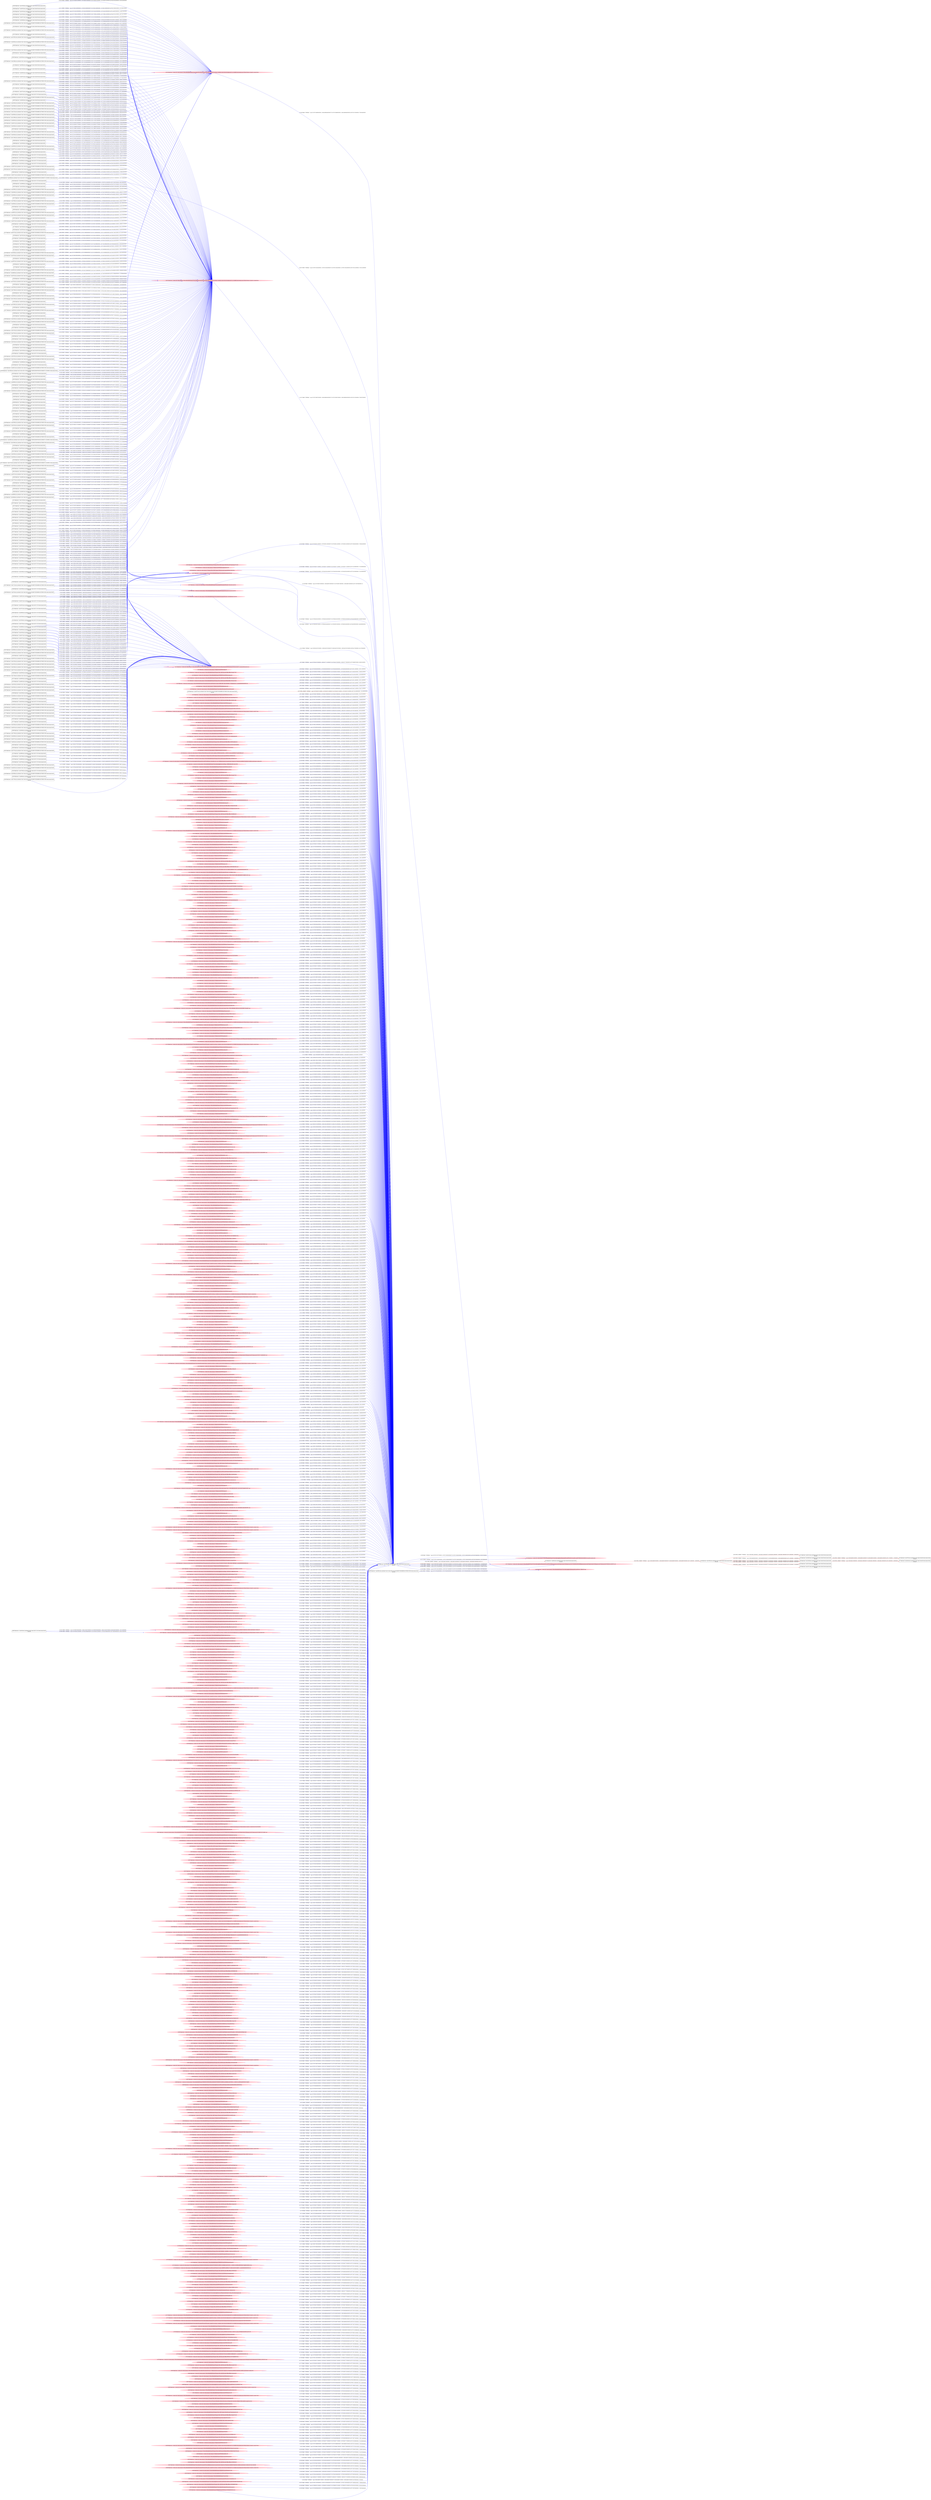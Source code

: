 digraph  {
rankdir=LR
"4"[color=black,label="id:4 HopCount: 2 pid:2296 proc_starttime:0 cmd: owner uid:null owner group id:null,\n null null", shape=box,style=solid];
"1"[color=black,label="id:1 HopCount: 3 pid:6116 proc_starttime:0 cmd: owner uid:null owner group id:null,\n null null", shape=box,style=solid];
"4" -> "1" [id=940,__obj="PROC_CREATE"color=red,label="id:940 PROC_CREATE **NORMAL**  seqs:[1558024861169000000, 1558024861169000000] T:[1558024861169000000, 1558024861169000000] relT:[-429000000, -429000000]",style=solid];
"0"[color=black,label="id:0 HopCount: 0 pid:7684 proc_starttime:0 cmd: owner uid:null owner group id:null,\n null null", shape=box,style=solid];
"2"[color=black,label="id:2 HopCount: 1 pid:844 proc_starttime:0 cmd: owner uid:null owner group id:null,\n null null", shape=box,style=solid];
"0" -> "2" [id=941,__obj="PROC_CREATE"color=red,label="id:941 PROC_CREATE **NORMAL**  seqs:[1558024860740000000, 1558024860740000000] T:[1558024860740000000, 1558024860740000000] relT:[0, 0]",style=solid];
"3"[color=black,label="id:3 HopCount: 3 pid:5460 proc_starttime:0 cmd: owner uid:null owner group id:null,\n null null", shape=box,style=solid];
"4" -> "3" [id=942,__obj="PROC_CREATE"color=red,label="id:942 PROC_CREATE **NORMAL**  seqs:[1558024860895000000, 1558024860895000000] T:[1558024860895000000, 1558024860895000000] relT:[-155000000, -155000000]",style=solid];
"2" -> "4" [id=943,__obj="PROC_CREATE"color=red,label="id:943 PROC_CREATE **NORMAL**  seqs:[1558024860876000000, 1558024860876000000] T:[1558024860876000000, 1558024860876000000] relT:[-136000000, -136000000]",style=solid];
"5"[color=black,label="id:5 HopCount: 4 pid:7952 proc_starttime:0 cmd: owner uid:null owner group id:null,\n null null", shape=box,style=solid];
"3" -> "5" [id=944,__obj="PROC_CREATE"color=red,label="id:944 PROC_CREATE **NORMAL**  seqs:[1558024860915000000, 1558024860915000000] T:[1558024860915000000, 1558024860915000000] relT:[-175000000, -175000000]",style=solid];
"6"[color=black,label="id:6 HopCount: 3 pid:1288 proc_starttime:0 cmd: owner uid:null owner group id:null,\n null null", shape=box,style=solid];
"4" -> "6" [id=945,__obj="PROC_CREATE"color=red,label="id:945 PROC_CREATE **NORMAL**  seqs:[1558024861176000000, 1558024861176000000] T:[1558024861176000000, 1558024861176000000] relT:[-436000000, -436000000]",style=solid];
"7"[color=black,label="id:7 HopCount: 4 pid:4444 proc_starttime:0 cmd: owner uid:null owner group id:null,\n null null", shape=box,style=solid];
"6" -> "7" [id=946,__obj="PROC_CREATE"color=red,label="id:946 PROC_CREATE **NORMAL**  seqs:[1558024861199000000, 1558024861199000000] T:[1558024861199000000, 1558024861199000000] relT:[-459000000, -459000000]",style=solid];
"8"[color=black,label="id:8 HopCount: 3 pid:5128 proc_starttime:0 cmd: owner uid:null owner group id:null,\n null null", shape=box,style=solid];
"4" -> "8" [id=947,__obj="PROC_CREATE"color=red,label="id:947 PROC_CREATE **NORMAL**  seqs:[1558024861170000000, 1558024861170000000] T:[1558024861170000000, 1558024861170000000] relT:[-430000000, -430000000]",style=solid];
"9"[color=black,label="id:9 HopCount: 3 pid:1672 proc_starttime:0 cmd: owner uid:null owner group id:null,\n null null", shape=box,style=solid];
"4" -> "9" [id=948,__obj="PROC_CREATE"color=red,label="id:948 PROC_CREATE **NORMAL**  seqs:[1558024861052000000, 1558024861052000000] T:[1558024861052000000, 1558024861052000000] relT:[-312000000, -312000000]",style=solid];
"22"[color=pink,label="id:22 HopCount: -2 owner uid: owner group id: /Windows/SysWOW64/cldapi.dll ", shape=oval,style=filled];
"22" -> "0" [id=949,__obj="READ"color=blue,label="id:949 READ **NORMAL**  seqs:[1557952853630000000, 1557952853630000000] T:[1557952853630000000, 1557952853630000000] relT:[72007110000000, 72007110000000]",style=solid];
"10"[color=black,label="id:10 HopCount: -3 pid:4948 proc_starttime:0 cmd: owner uid:S-1-5-21-231540947-922634896-4161786520-1004 owner group id:null,\n null null", shape=box,style=solid];
"467"[color=pink,label="id:467 HopCount: -2 owner uid: owner group id: /Device/HarddiskVolume2/Users/admin/Documents/Pictures/The game is played by moving a crosshair across the sky background via a trackball and pressing one of three buttons to launch a counte6.docx ", shape=oval,style=filled];
"10" -> "467" [id=950,__obj="WRITE"color=blue,label="id:950 WRITE **NORMAL**  seqs:[1558001305193000000, 1558001305193000000] T:[1558001305193000000, 1558001305193000000] relT:[23555547000000, 23555547000000]",style=solid];
"12"[color=black,label="id:12 HopCount: -3 pid:11236 proc_starttime:0 cmd: owner uid:null owner group id:null,\n null null", shape=box,style=solid];
"12" -> "467" [id=951,__obj="WRITE"color=blue,label="id:951 WRITE **NORMAL**  seqs:[1557777926523000000, 1557777926523000000] T:[1557777926523000000, 1557777926523000000] relT:[246934217000000, 246934217000000]",style=solid];
"13"[color=pink,label="id:13 HopCount: -2 owner uid: owner group id: /Device/HarddiskVolume2/Program Files (x86)/Microsoft Office/Office15/msgr2??.dll ", shape=oval,style=filled];
"13" -> "0" [id=952,__obj="READ"color=blue,label="id:952 READ **NORMAL**  seqs:[1557952856107000000, 1557952856109000000] T:[1557952856107000000, 1557952856109000000] relT:[72004633000000, 72004631000000]",style=solid];
"14"[color=black,label="id:14 HopCount: -3 pid:9364 proc_starttime:0 cmd: owner uid:null owner group id:null,\n null null", shape=box,style=solid];
"14" -> "467" [id=953,__obj="WRITE"color=blue,label="id:953 WRITE **NORMAL**  seqs:[1557694646080000000, 1557694646080000000] T:[1557694646080000000, 1557694646080000000] relT:[330214660000000, 330214660000000]",style=solid];
"15"[color=black,label="id:15 HopCount: -3 pid:7972 proc_starttime:0 cmd: owner uid:S-1-5-18 owner group id:null,\n null null", shape=box,style=solid];
"31"[color=pink,label="id:31 HopCount: -2 owner uid: owner group id: /Device/HarddiskVolume2/Users/admin/AppData/Roaming/Microsoft/Windows/Recent/AutomaticDestinations/5f7b5f1e01b83767.automaticDestinations-ms ", shape=oval,style=filled];
"15" -> "31" [id=954,__obj="WRITE"color=blue,label="id:954 WRITE **NORMAL**  seqs:[1557967548706000000, 1557968548095000000] T:[1557967548706000000, 1557968548095000000] relT:[57312034000000, 56312645000000]",style=solid];
"16"[color=pink,label="id:16 HopCount: -2 owner uid: owner group id: /Device/HarddiskVolume2/Users/admin/Documents/Pictures/www.acura.com.docx ", shape=oval,style=filled];
"16" -> "0" [id=955,__obj="READ"color=blue,label="id:955 READ **NORMAL**  seqs:[1557960296075000000, 1557960402454000000] T:[1557960296745000000, 1557960402454000000] relT:[64563995000000, 64458286000000]",style=solid];
"17"[color=black,label="id:17 HopCount: -3 pid:7436 proc_starttime:0 cmd: owner uid:null owner group id:null,\n null null", shape=box,style=solid];
"17" -> "467" [id=956,__obj="WRITE"color=blue,label="id:956 WRITE **NORMAL**  seqs:[1557658719457000000, 1557658719457000000] T:[1557658719457000000, 1557658719457000000] relT:[366141283000000, 366141283000000]",style=solid];
"18"[color=black,label="id:18 HopCount: -3 pid:7648 proc_starttime:0 cmd: owner uid:S-1-5-18 owner group id:null,\n null null", shape=box,style=solid];
"18" -> "31" [id=957,__obj="WRITE"color=blue,label="id:957 WRITE **NORMAL**  seqs:[1558012975417000000, 1558016899376000000] T:[1558012975417000000, 1558016899376000000] relT:[11885323000000, 7961364000000]",style=solid];
"19"[color=pink,label="id:19 HopCount: -2 owner uid: owner group id: /Device/HarddiskVolume2/WINDOWS/SysWOW64/uxtheme.dll ", shape=oval,style=filled];
"19" -> "0" [id=958,__obj="READ"color=blue,label="id:958 READ **NORMAL**  seqs:[1557952847809000000, 1557952892832000000] T:[1557952847809000000, 1557952892832000000] relT:[72012931000000, 71967908000000]",style=solid];
"20"[color=black,label="id:20 HopCount: -3 pid:1108 proc_starttime:0 cmd: owner uid:null owner group id:null,\n null null", shape=box,style=solid];
"20" -> "467" [id=959,__obj="WRITE"color=blue,label="id:959 WRITE **NORMAL**  seqs:[1557763124306000000, 1557763124306000000] T:[1557763124306000000, 1557763124306000000] relT:[261736434000000, 261736434000000]",style=solid];
"21"[color=black,label="id:21 HopCount: -3 pid:6696 proc_starttime:0 cmd: owner uid:S-1-5-18 owner group id:null,\n null null", shape=box,style=solid];
"21" -> "31" [id=960,__obj="WRITE"color=blue,label="id:960 WRITE **NORMAL**  seqs:[1557945554945000000, 1557946130125000000] T:[1557945554945000000, 1557946130125000000] relT:[79305795000000, 78730615000000]",style=solid];
"937"[color=pink,label="id:937 HopCount: -2 owner uid: owner group id: /Device/HarddiskVolume2/Program Files (x86)/Microsoft Office/Office15/imageres.dll ", shape=oval,style=filled];
"937" -> "0" [id=961,__obj="READ"color=blue,label="id:961 READ **NORMAL**  seqs:[1557952893060000000, 1558024839525000000] T:[1557952893060000000, 1558024839525000000] relT:[71967680000000, 21215000000]",style=solid];
"924"[color=black,label="id:924 HopCount: -3 pid:7592 proc_starttime:0 cmd: owner uid:null owner group id:null,\n null null", shape=box,style=solid];
"924" -> "467" [id=962,__obj="WRITE"color=blue,label="id:962 WRITE **NORMAL**  seqs:[1557264661824000000, 1557264661824000000] T:[1557264661824000000, 1557264661824000000] relT:[760198916000000, 760198916000000]",style=solid];
"11"[color=pink,label="id:11 HopCount: -2 owner uid: owner group id: /Device/HarddiskVolume2/Program Files (x86)/Microsoft Office/Office15/Normal.dotm ", shape=oval,style=filled];
"11" -> "0" [id=963,__obj="READ"color=blue,label="id:963 READ **NORMAL**  seqs:[1557952853624000000, 1557952853624000000] T:[1557952853624000000, 1557952853624000000] relT:[72007116000000, 72007116000000]",style=solid];
"41"[color=pink,label="id:41 HopCount: -2 owner uid: owner group id: /Device/HarddiskVolume2/ProgramData/Microsoft/Windows/Caches/{2BE23386-705A-41D8-AECC-797EA5954C42}.2.ver0x0000000000000002.db ", shape=oval,style=filled];
"41" -> "0" [id=964,__obj="READ"color=blue,label="id:964 READ **NORMAL**  seqs:[1557952893599000000, 1557952893599000000] T:[1557952893599000000, 1557952893599000000] relT:[71967141000000, 71967141000000]",style=solid];
"25"[color=black,label="id:25 HopCount: -3 pid:5724 proc_starttime:0 cmd: owner uid:null owner group id:null,\n null null", shape=box,style=solid];
"25" -> "467" [id=965,__obj="WRITE"color=blue,label="id:965 WRITE **NORMAL**  seqs:[1557539941181000000, 1557539941181000000] T:[1557539941181000000, 1557539941181000000] relT:[484919559000000, 484919559000000]",style=solid];
"27"[color=black,label="id:27 HopCount: -3 pid:8176 proc_starttime:0 cmd: owner uid:S-1-5-21-231540947-922634896-4161786520-1004 owner group id:null,\n null null", shape=box,style=solid];
"27" -> "467" [id=966,__obj="WRITE"color=blue,label="id:966 WRITE **NORMAL**  seqs:[1557527136903000000, 1557527136903000000] T:[1557527136903000000, 1557527136903000000] relT:[497723837000000, 497723837000000]",style=solid];
"26"[color=pink,label="id:26 HopCount: -2 owner uid: owner group id: /Windows/SysWOW64/globinputhost.dll ", shape=oval,style=filled];
"26" -> "0" [id=967,__obj="READ"color=blue,label="id:967 READ **NORMAL**  seqs:[1557952853918000000, 1557952853918000000] T:[1557952853918000000, 1557952853918000000] relT:[72006822000000, 72006822000000]",style=solid];
"29"[color=pink,label="id:29 HopCount: -2 owner uid: owner group id: /Device/HarddiskVolume2/Users/admin/Documents/Pictures/Document5 ", shape=oval,style=filled];
"29" -> "0" [id=968,__obj="READ"color=blue,label="id:968 READ **NORMAL**  seqs:[1557957515969000000, 1557957515969000000] T:[1557957515969000000, 1557957515969000000] relT:[67344771000000, 67344771000000]",style=solid];
"30"[color=black,label="id:30 HopCount: -3 pid:7452 proc_starttime:0 cmd: owner uid:null owner group id:null,\n null null", shape=box,style=solid];
"30" -> "467" [id=969,__obj="WRITE"color=blue,label="id:969 WRITE **NORMAL**  seqs:[1557526312558000000, 1557526312558000000] T:[1557526312558000000, 1557526312558000000] relT:[498548182000000, 498548182000000]",style=solid];
"28"[color=black,label="id:28 HopCount: -2 pid:2072 proc_starttime:0 cmd: owner uid:S-1-5-21-231540947-922634896-4161786520-1004 owner group id:null,\n null null", shape=box,style=solid];
"28" -> "0" [id=970,__obj="PROC_CREATE"color=red,label="id:970 PROC_CREATE **NORMAL**  seqs:[1557952847671000000, 1557952847671000000] T:[1557952847671000000, 1557952847671000000] relT:[72013069000000, 72013069000000]",style=solid];
"32"[color=pink,label="id:32 HopCount: -2 owner uid: owner group id: /Device/HarddiskVolume2/Windows/SysWOW64/msvcr100.dll ", shape=oval,style=filled];
"32" -> "0" [id=971,__obj="READ"color=blue,label="id:971 READ **NORMAL**  seqs:[1557952847768000000, 1557952847768000000] T:[1557952847768000000, 1557952847768000000] relT:[72012972000000, 72012972000000]",style=solid];
"33"[color=black,label="id:33 HopCount: -3 pid:304 proc_starttime:0 cmd: owner uid:S-1-5-18 owner group id:null,\n null null", shape=box,style=solid];
"33" -> "467" [id=972,__obj="WRITE"color=blue,label="id:972 WRITE **NORMAL**  seqs:[1557876804748000000, 1557876804748000000] T:[1557876804748000000, 1557876804748000000] relT:[148055992000000, 148055992000000]",style=solid];
"31" -> "0" [id=973,__obj="READ"color=blue,label="id:973 READ **NORMAL**  seqs:[1557954010753000000, 1558018277711000000] T:[1557954010753000000, 1558018277709000000] relT:[70849987000000, 6583031000000]",style=solid];
"35"[color=pink,label="id:35 HopCount: -2 owner uid: owner group id: /Device/HarddiskVolume2/Program Files (x86)/Common Files/Microsoft Shared/hyph32.dll ", shape=oval,style=filled];
"35" -> "0" [id=974,__obj="READ"color=blue,label="id:974 READ **NORMAL**  seqs:[1557952856132000000, 1557952856132000000] T:[1557952856132000000, 1557952856132000000] relT:[72004608000000, 72004608000000]",style=solid];
"36"[color=black,label="id:36 HopCount: -3 pid:5720 proc_starttime:0 cmd: owner uid:null owner group id:null,\n null null", shape=box,style=solid];
"36" -> "467" [id=975,__obj="WRITE"color=blue,label="id:975 WRITE **NORMAL**  seqs:[1557506736705000000, 1557506736705000000] T:[1557506736705000000, 1557506736705000000] relT:[518124035000000, 518124035000000]",style=solid];
"34"[color=pink,label="id:34 HopCount: -2 owner uid: owner group id: /Device/HarddiskVolume2/Program Files (x86)/Microsoft Office/Office15/EXCEL.EXE ", shape=oval,style=filled];
"34" -> "0" [id=976,__obj="READ"color=blue,label="id:976 READ **NORMAL**  seqs:[1557953174876000000, 1557953174876000000] T:[1557953174876000000, 1557953174876000000] relT:[71685864000000, 71685864000000]",style=solid];
"677"[color=pink,label="id:677 HopCount: -2 owner uid: owner group id: /Device/HarddiskVolume2/Windows/SysWOW64/srpapi.dll ", shape=oval,style=filled];
"677" -> "0" [id=977,__obj="READ"color=blue,label="id:977 READ **NORMAL**  seqs:[1557952847855000000, 1557952847855000000] T:[1557952847855000000, 1557952847855000000] relT:[72012885000000, 72012885000000]",style=solid];
"38"[color=pink,label="id:38 HopCount: -2 owner uid: owner group id: /Device/HarddiskVolume2/Program Files (x86)/Common Files/Microsoft Shared/msth??32.dll ", shape=oval,style=filled];
"38" -> "0" [id=978,__obj="READ"color=blue,label="id:978 READ **NORMAL**  seqs:[1557952856122000000, 1557952856122000000] T:[1557952856122000000, 1557952856122000000] relT:[72004618000000, 72004618000000]",style=solid];
"39"[color=pink,label="id:39 HopCount: -2 owner uid: owner group id: /Device/HarddiskVolume2/Users/admin/AppData/Roaming/Microsoft/Word/obsequies307394512261814521 ", shape=oval,style=filled];
"39" -> "0" [id=979,__obj="READ"color=blue,label="id:979 READ **NORMAL**  seqs:[1558020300476000000, 1558020300476000000] T:[1558020300476000000, 1558020300476000000] relT:[4560264000000, 4560264000000]",style=solid];
"40"[color=pink,label="id:40 HopCount: -2 owner uid: owner group id: /Device/HarddiskVolume2/Users/admin/Documents/Pictures/The game is played by moving a crosshair across the sky background via a trackball and pressing one of three buttons to launch a count27.docx ", shape=oval,style=filled];
"40" -> "0" [id=980,__obj="READ"color=blue,label="id:980 READ **NORMAL**  seqs:[1558016869650000000, 1558016873718000000] T:[1558016873232000000, 1558016873718000000] relT:[7987508000000, 7987022000000]",style=solid];
"42"[color=pink,label="id:42 HopCount: -2 owner uid: owner group id: /Device/HarddiskVolume2/Users/admin/AppData/Roaming/Microsoft/Proof/hyph??32.dll ", shape=oval,style=filled];
"42" -> "0" [id=981,__obj="READ"color=blue,label="id:981 READ **NORMAL**  seqs:[1557952856127000000, 1557952856128000000] T:[1557952856127000000, 1557952856128000000] relT:[72004613000000, 72004612000000]",style=solid];
"618"[color=pink,label="id:618 HopCount: -2 owner uid: owner group id: /Device/HarddiskVolume2/Users/admin/AppData/Local/Temp/CVRE14C.tmp ", shape=oval,style=filled];
"618" -> "0" [id=982,__obj="READ"color=blue,label="id:982 READ **NORMAL**  seqs:[1557952847805000000, 1557952847806000000] T:[1557952847805000000, 1557952847806000000] relT:[72012935000000, 72012934000000]",style=solid];
"44"[color=pink,label="id:44 HopCount: -2 owner uid: owner group id: /Device/HarddiskVolume2/Program Files (x86)/Microsoft Office/Office15/NETAPI32.dll ", shape=oval,style=filled];
"44" -> "0" [id=983,__obj="READ"color=blue,label="id:983 READ **NORMAL**  seqs:[1557952892751000000, 1557952892751000000] T:[1557952892751000000, 1557952892751000000] relT:[71967989000000, 71967989000000]",style=solid];
"45"[color=black,label="id:45 HopCount: -3 pid:6112 proc_starttime:0 cmd: owner uid:null owner group id:null,\n null null", shape=box,style=solid];
"45" -> "467" [id=984,__obj="WRITE"color=blue,label="id:984 WRITE **NORMAL**  seqs:[1557607204083000000, 1557607204083000000] T:[1557607204083000000, 1557607204083000000] relT:[417656657000000, 417656657000000]",style=solid];
"47"[color=pink,label="id:47 HopCount: -2 owner uid: owner group id: /Windows/SysWOW64/twinapi.appcore.dll ", shape=oval,style=filled];
"47" -> "0" [id=985,__obj="READ"color=blue,label="id:985 READ **NORMAL**  seqs:[1557952855609000000, 1557952855609000000] T:[1557952855609000000, 1557952855609000000] relT:[72005131000000, 72005131000000]",style=solid];
"46"[color=black,label="id:46 HopCount: -3 pid:7280 proc_starttime:0 cmd: owner uid:null owner group id:null,\n null null", shape=box,style=solid];
"46" -> "467" [id=986,__obj="WRITE"color=blue,label="id:986 WRITE **NORMAL**  seqs:[1557734219894000000, 1557734219894000000] T:[1557734219894000000, 1557734219894000000] relT:[290640846000000, 290640846000000]",style=solid];
"49"[color=black,label="id:49 HopCount: -3 pid:1684 proc_starttime:0 cmd: owner uid:null owner group id:null,\n null null", shape=box,style=solid];
"49" -> "467" [id=987,__obj="WRITE"color=blue,label="id:987 WRITE **NORMAL**  seqs:[1557475349614000000, 1557475349614000000] T:[1557475349614000000, 1557475349614000000] relT:[549511126000000, 549511126000000]",style=solid];
"48"[color=pink,label="id:48 HopCount: -2 owner uid: owner group id: /Device/HarddiskVolume2/Users/admin/Documents/Pictures/Document10 ", shape=oval,style=filled];
"48" -> "0" [id=988,__obj="READ"color=blue,label="id:988 READ **NORMAL**  seqs:[1557960212936000000, 1557960212936000000] T:[1557960212936000000, 1557960212936000000] relT:[64647804000000, 64647804000000]",style=solid];
"50"[color=pink,label="id:50 HopCount: -2 owner uid: owner group id: /Windows/SysWOW64/msftedit.dll ", shape=oval,style=filled];
"50" -> "0" [id=989,__obj="READ"color=blue,label="id:989 READ **NORMAL**  seqs:[1557952892924000000, 1558024839429000000] T:[1557952892924000000, 1558024839429000000] relT:[71967816000000, 21311000000]",style=solid];
"51"[color=black,label="id:51 HopCount: -3 pid:1980 proc_starttime:0 cmd: owner uid:null owner group id:null,\n null null", shape=box,style=solid];
"51" -> "467" [id=990,__obj="WRITE"color=blue,label="id:990 WRITE **NORMAL**  seqs:[1557240568662000000, 1557240568662000000] T:[1557240568662000000, 1557240568662000000] relT:[784292078000000, 784292078000000]",style=solid];
"52"[color=pink,label="id:52 HopCount: -2 owner uid: owner group id: /Windows/SysWOW64/networkexplorer.dll ", shape=oval,style=filled];
"52" -> "0" [id=991,__obj="READ"color=blue,label="id:991 READ **NORMAL**  seqs:[1557952893426000000, 1557952893426000000] T:[1557952893426000000, 1557952893426000000] relT:[71967314000000, 71967314000000]",style=solid];
"53"[color=black,label="id:53 HopCount: -3 pid:2008 proc_starttime:0 cmd: owner uid:S-1-5-21-231540947-922634896-4161786520-1004 owner group id:null,\n null null", shape=box,style=solid];
"53" -> "467" [id=992,__obj="WRITE"color=blue,label="id:992 WRITE **NORMAL**  seqs:[1557475336884000000, 1557475336884000000] T:[1557475336884000000, 1557475336884000000] relT:[549523856000000, 549523856000000]",style=solid];
"43"[color=pink,label="id:43 HopCount: -2 owner uid: owner group id: /Device/HarddiskVolume2/WINDOWS/SysWOW64/oleaut32.dll ", shape=oval,style=filled];
"43" -> "0" [id=993,__obj="READ"color=blue,label="id:993 READ **NORMAL**  seqs:[1557952847796000000, 1557952847796000000] T:[1557952847796000000, 1557952847796000000] relT:[72012944000000, 72012944000000]",style=solid];
"23"[color=pink,label="id:23 HopCount: -2 owner uid: owner group id: /ProgramData/Microsoft/Windows Defender/Platform/4.18.1807.18075-0/X86/MpOAV.dll ", shape=oval,style=filled];
"23" -> "0" [id=994,__obj="READ"color=blue,label="id:994 READ **NORMAL**  seqs:[1557952848838000000, 1557952848838000000] T:[1557952848838000000, 1557952848838000000] relT:[72011902000000, 72011902000000]",style=solid];
"24"[color=black,label="id:24 HopCount: -3 pid:4704 proc_starttime:0 cmd: owner uid:S-1-5-21-231540947-922634896-4161786520-1004 owner group id:null,\n null null", shape=box,style=solid];
"24" -> "467" [id=995,__obj="WRITE"color=blue,label="id:995 WRITE **NORMAL**  seqs:[1557406378819000000, 1557406378819000000] T:[1557406378819000000, 1557406378819000000] relT:[618481921000000, 618481921000000]",style=solid];
"54"[color=pink,label="id:54 HopCount: -2 owner uid: owner group id: /Windows/System32/wow64cpu.dll ", shape=oval,style=filled];
"54" -> "0" [id=996,__obj="READ"color=blue,label="id:996 READ **NORMAL**  seqs:[1557952847760000000, 1557952847760000000] T:[1557952847760000000, 1557952847760000000] relT:[72012980000000, 72012980000000]",style=solid];
"55"[color=pink,label="id:55 HopCount: -2 owner uid: owner group id: /Device/HarddiskVolume2/Program Files (x86)/Microsoft Office/Office15/ONWordAddin.dll ", shape=oval,style=filled];
"55" -> "0" [id=997,__obj="READ"color=blue,label="id:997 READ **NORMAL**  seqs:[1557952853777000000, 1557952853778000000] T:[1557952853777000000, 1557952853778000000] relT:[72006963000000, 72006962000000]",style=solid];
"56"[color=pink,label="id:56 HopCount: -2 owner uid: owner group id: /Device/HarddiskVolume2/Users/admin/AppData/Roaming/Microsoft/Word/www.navyfcu.org307393042545182389/www.navyfcu.org.docx.lnk ", shape=oval,style=filled];
"56" -> "0" [id=998,__obj="READ"color=blue,label="id:998 READ **NORMAL**  seqs:[1557957192797000000, 1557957192803000000] T:[1557957192802000000, 1557957192803000000] relT:[67667938000000, 67667937000000]",style=solid];
"57"[color=pink,label="id:57 HopCount: -2 owner uid: owner group id: /Device/HarddiskVolume2/Users/admin/Documents/Pictures/www.navyfcu.org.docx:Zone.Identifier ", shape=oval,style=filled];
"57" -> "0" [id=999,__obj="READ"color=blue,label="id:999 READ **NORMAL**  seqs:[1557955669795000000, 1557955669795000000] T:[1557955669795000000, 1557955669795000000] relT:[69190945000000, 69190945000000]",style=solid];
"80"[color=pink,label="id:80 HopCount: -2 owner uid: owner group id: /Device/HarddiskVolume2/Windows/SysWOW64/en-US/tzres.dll.mui ", shape=oval,style=filled];
"80" -> "0" [id=1000,__obj="READ"color=blue,label="id:1000 READ **NORMAL**  seqs:[1557952893537000000, 1558024839889000000] T:[1557952893537000000, 1558024839889000000] relT:[71967203000000, 20851000000]",style=solid];
"62"[color=pink,label="id:62 HopCount: -2 owner uid: owner group id: /Windows/System32/wow64.dll ", shape=oval,style=filled];
"62" -> "0" [id=1001,__obj="READ"color=blue,label="id:1001 READ **NORMAL**  seqs:[1557952847757000000, 1557952847757000000] T:[1557952847757000000, 1557952847757000000] relT:[72012983000000, 72012983000000]",style=solid];
"63"[color=black,label="id:63 HopCount: -3 pid:3920 proc_starttime:0 cmd: owner uid:null owner group id:null,\n null null", shape=box,style=solid];
"63" -> "467" [id=1002,__obj="WRITE"color=blue,label="id:1002 WRITE **NORMAL**  seqs:[1557616038387000000, 1557616038387000000] T:[1557616038387000000, 1557616038387000000] relT:[408822353000000, 408822353000000]",style=solid];
"66"[color=pink,label="id:66 HopCount: -2 owner uid: owner group id: /Device/HarddiskVolume2/Users/admin/AppData/Roaming/Microsoft/Word/~WRD2876.tmp ", shape=oval,style=filled];
"66" -> "0" [id=1003,__obj="READ"color=blue,label="id:1003 READ **NORMAL**  seqs:[1557957192519000000, 1557957192774000000] T:[1557957192519000000, 1557957192774000000] relT:[67668221000000, 67667966000000]",style=solid];
"64"[color=black,label="id:64 HopCount: -3 pid:6976 proc_starttime:0 cmd: owner uid:S-1-5-21-231540947-922634896-4161786520-1004 owner group id:null,\n null null", shape=box,style=solid];
"64" -> "467" [id=1004,__obj="WRITE"color=blue,label="id:1004 WRITE **NORMAL**  seqs:[1557589161205000000, 1557589161205000000] T:[1557589161205000000, 1557589161205000000] relT:[435699535000000, 435699535000000]",style=solid];
"69"[color=black,label="id:69 HopCount: -3 pid:6876 proc_starttime:0 cmd: owner uid:null owner group id:null,\n null null", shape=box,style=solid];
"69" -> "467" [id=1005,__obj="WRITE"color=blue,label="id:1005 WRITE **NORMAL**  seqs:[1557590425242000000, 1557590425242000000] T:[1557590425242000000, 1557590425242000000] relT:[434435498000000, 434435498000000]",style=solid];
"65"[color=pink,label="id:65 HopCount: -2 owner uid: owner group id: /Windows/WinSxS/x86_microsoft.windows.gdiplus_6595b64144ccf1df_1.1.16299.125_none_8e63f9450270aedd/GdiPlus.dll ", shape=oval,style=filled];
"65" -> "0" [id=1006,__obj="READ"color=blue,label="id:1006 READ **NORMAL**  seqs:[1557952847774000000, 1557952847774000000] T:[1557952847774000000, 1557952847774000000] relT:[72012966000000, 72012966000000]",style=solid];
"67"[color=pink,label="id:67 HopCount: -2 owner uid: owner group id: /Program Files (x86)/Common Files/microsoft shared/OFFICE15/WXPNSE.DLL ", shape=oval,style=filled];
"67" -> "0" [id=1007,__obj="READ"color=blue,label="id:1007 READ **NORMAL**  seqs:[1557952892767000000, 1557952892767000000] T:[1557952892767000000, 1557952892767000000] relT:[71967973000000, 71967973000000]",style=solid];
"68"[color=pink,label="id:68 HopCount: -2 owner uid: owner group id: /Device/HarddiskVolume2/Program Files (x86)/Microsoft Office/Office15/MSIMG32.dll ", shape=oval,style=filled];
"68" -> "0" [id=1008,__obj="READ"color=blue,label="id:1008 READ **NORMAL**  seqs:[1557952847802000000, 1557952847802000000] T:[1557952847802000000, 1557952847802000000] relT:[72012938000000, 72012938000000]",style=solid];
"70"[color=pink,label="id:70 HopCount: -2 owner uid: owner group id: /Device/HarddiskVolume2/Users/admin/AppData/Roaming/Microsoft/Word/Backup of AutoRecovery save of Albigensianismscrog gesticulator herpesvirus Tennessee predefault breakwater aethalia anisotropous traship.wbk ", shape=oval,style=filled];
"70" -> "0" [id=1009,__obj="READ"color=blue,label="id:1009 READ **NORMAL**  seqs:[1557958661810000000, 1557958661810000000] T:[1557958661810000000, 1557958661810000000] relT:[66198930000000, 66198930000000]",style=solid];
"71"[color=pink,label="id:71 HopCount: -2 owner uid: owner group id: /Device/HarddiskVolume2/Users/admin/AppData/Local/Temp/~DFBD92982C69C14340.TMP ", shape=oval,style=filled];
"71" -> "0" [id=1010,__obj="READ"color=blue,label="id:1010 READ **NORMAL**  seqs:[1557957315016000000, 1557957402196000000] T:[1557957315016000000, 1557957402196000000] relT:[67545724000000, 67458544000000]",style=solid];
"72"[color=black,label="id:72 HopCount: -3 pid:32 proc_starttime:0 cmd: owner uid:null owner group id:null,\n null null", shape=box,style=solid];
"72" -> "467" [id=1011,__obj="WRITE"color=blue,label="id:1011 WRITE **NORMAL**  seqs:[1557949575717000000, 1557949575717000000] T:[1557949575717000000, 1557949575717000000] relT:[75285023000000, 75285023000000]",style=solid];
"58"[color=pink,label="id:58 HopCount: -2 owner uid: owner group id: /Device/HarddiskVolume2/Windows/SysWOW64/msxml6r.dll ", shape=oval,style=filled];
"58" -> "0" [id=1012,__obj="READ"color=blue,label="id:1012 READ **NORMAL**  seqs:[1557952853698000000, 1557952853699000000] T:[1557952853698000000, 1557952853699000000] relT:[72007042000000, 72007041000000]",style=solid];
"73"[color=pink,label="id:73 HopCount: -2 owner uid: owner group id: /Device/HarddiskVolume2/WINDOWS/system32/c_932.nls ", shape=oval,style=filled];
"73" -> "0" [id=1013,__obj="READ"color=blue,label="id:1013 READ **NORMAL**  seqs:[1557953238602000000, 1557953238616000000] T:[1557953238602000000, 1557953238616000000] relT:[71622138000000, 71622124000000]",style=solid];
"74"[color=pink,label="id:74 HopCount: -2 owner uid: owner group id: /Windows/SysWOW64/dui70.dll ", shape=oval,style=filled];
"74" -> "0" [id=1014,__obj="READ"color=blue,label="id:1014 READ **NORMAL**  seqs:[1557952892866000000, 1557952892866000000] T:[1557952892866000000, 1557952892866000000] relT:[71967874000000, 71967874000000]",style=solid];
"75"[color=black,label="id:75 HopCount: -3 pid:6624 proc_starttime:0 cmd: owner uid:S-1-5-21-231540947-922634896-4161786520-1004 owner group id:null,\n null null", shape=box,style=solid];
"75" -> "467" [id=1015,__obj="WRITE"color=blue,label="id:1015 WRITE **NORMAL**  seqs:[1557516273789000000, 1557516273789000000] T:[1557516273789000000, 1557516273789000000] relT:[508586951000000, 508586951000000]",style=solid];
"76"[color=pink,label="id:76 HopCount: -2 owner uid: owner group id: /Device/HarddiskVolume2/Program Files (x86)/Microsoft Office/Office15/mssp3??.dll ", shape=oval,style=filled];
"76" -> "0" [id=1016,__obj="READ"color=blue,label="id:1016 READ **NORMAL**  seqs:[1557952856102000000, 1557952856103000000] T:[1557952856102000000, 1557952856103000000] relT:[72004638000000, 72004637000000]",style=solid];
"77"[color=pink,label="id:77 HopCount: -2 owner uid: owner group id: /Device/HarddiskVolume2/Users/desktop.ini ", shape=oval,style=filled];
"77" -> "0" [id=1017,__obj="READ"color=blue,label="id:1017 READ **NORMAL**  seqs:[1557952853637000000, 1558024839348000000] T:[1557952853637000000, 1558024839348000000] relT:[72007103000000, 21392000000]",style=solid];
"78"[color=pink,label="id:78 HopCount: -2 owner uid: owner group id: /Windows/SysWOW64/mscoree.dll ", shape=oval,style=filled];
"78" -> "0" [id=1018,__obj="READ"color=blue,label="id:1018 READ **NORMAL**  seqs:[1557952848025000000, 1557952848025000000] T:[1557952848025000000, 1557952848025000000] relT:[72012715000000, 72012715000000]",style=solid];
"79"[color=pink,label="id:79 HopCount: -2 owner uid: owner group id: /Device/HarddiskVolume2/Windows/WinSxS/x86_microsoft.vc90.crt_1fc8b3b9a1e18e3b_9.0.30729.9317_none_508dca76bcbcfe81/msvcr90.dll ", shape=oval,style=filled];
"79" -> "0" [id=1019,__obj="READ"color=blue,label="id:1019 READ **NORMAL**  seqs:[1557955672076000000, 1557955672076000000] T:[1557955672076000000, 1557955672076000000] relT:[69188664000000, 69188664000000]",style=solid];
"82"[color=pink,label="id:82 HopCount: -2 owner uid: owner group id: /Device/HarddiskVolume2/Users/admin/Documents/Pictures/butter.docx ", shape=oval,style=filled];
"82" -> "0" [id=1020,__obj="READ"color=blue,label="id:1020 READ **NORMAL**  seqs:[1558022390113000000, 1558022390642000000] T:[1558022390113000000, 1558022390642000000] relT:[2470627000000, 2470098000000]",style=solid];
"83"[color=pink,label="id:83 HopCount: -2 owner uid: owner group id: /Windows/SysWOW64/srvcli.dll ", shape=oval,style=filled];
"83" -> "0" [id=1021,__obj="READ"color=blue,label="id:1021 READ **NORMAL**  seqs:[1557952893455000000, 1557952893455000000] T:[1557952893455000000, 1557952893455000000] relT:[71967285000000, 71967285000000]",style=solid];
"85"[color=pink,label="id:85 HopCount: -2 owner uid: owner group id: /Program Files (x86)/Microsoft Office/Office15/OART.DLL ", shape=oval,style=filled];
"85" -> "0" [id=1022,__obj="READ"color=blue,label="id:1022 READ **NORMAL**  seqs:[1557952847776000000, 1557952847776000000] T:[1557952847776000000, 1557952847776000000] relT:[72012964000000, 72012964000000]",style=solid];
"84"[color=pink,label="id:84 HopCount: -2 owner uid: owner group id: /Device/HarddiskVolume2/Users/admin/AppData/Roaming/Microsoft/Proof/msth3??.dll ", shape=oval,style=filled];
"84" -> "0" [id=1023,__obj="READ"color=blue,label="id:1023 READ **NORMAL**  seqs:[1557952856119000000, 1557952856119000000] T:[1557952856119000000, 1557952856119000000] relT:[72004621000000, 72004621000000]",style=solid];
"87"[color=pink,label="id:87 HopCount: -2 owner uid: owner group id: /Windows/SysWOW64/idndl.dll ", shape=oval,style=filled];
"87" -> "0" [id=1024,__obj="READ"color=blue,label="id:1024 READ **NORMAL**  seqs:[1557955672077000000, 1557955672077000000] T:[1557955672077000000, 1557955672077000000] relT:[69188663000000, 69188663000000]",style=solid];
"86"[color=pink,label="id:86 HopCount: -2 owner uid: owner group id: /Device/HarddiskVolume2/ProgramData/Microsoft/Windows/Caches/{64066B02-C00C-407B-83C2-C6570457167B}.2.ver0x0000000000000001.db ", shape=oval,style=filled];
"86" -> "0" [id=1025,__obj="READ"color=blue,label="id:1025 READ **NORMAL**  seqs:[1557952893602000000, 1557952893602000000] T:[1557952893602000000, 1557952893602000000] relT:[71967138000000, 71967138000000]",style=solid];
"88"[color=pink,label="id:88 HopCount: -2 owner uid: owner group id: /Windows/SysWOW64/DataExchange.dll ", shape=oval,style=filled];
"88" -> "0" [id=1026,__obj="READ"color=blue,label="id:1026 READ **NORMAL**  seqs:[1557952855609000000, 1557952855609000000] T:[1557952855609000000, 1557952855609000000] relT:[72005131000000, 72005131000000]",style=solid];
"89"[color=pink,label="id:89 HopCount: -2 owner uid: owner group id: /Device/HarddiskVolume2/Program Files (x86)/Microsoft Office/Office15/MSACCESS.EXE ", shape=oval,style=filled];
"89" -> "0" [id=1027,__obj="READ"color=blue,label="id:1027 READ **NORMAL**  seqs:[1557953174876000000, 1557953174876000000] T:[1557953174876000000, 1557953174876000000] relT:[71685864000000, 71685864000000]",style=solid];
"81"[color=pink,label="id:81 HopCount: -2 owner uid: owner group id: /Device/HarddiskVolume2/Program Files (x86)/Microsoft Office/Templates/1033/AdjacencyLetter.dotx ", shape=oval,style=filled];
"81" -> "0" [id=1028,__obj="READ"color=blue,label="id:1028 READ **NORMAL**  seqs:[1557955596295000000, 1558024765965000000] T:[1557955596295000000, 1558024765965000000] relT:[69264445000000, 94775000000]",style=solid];
"91"[color=pink,label="id:91 HopCount: -2 owner uid: owner group id: /Windows/SysWOW64/msimg32.dll ", shape=oval,style=filled];
"91" -> "0" [id=1029,__obj="READ"color=blue,label="id:1029 READ **NORMAL**  seqs:[1557952847802000000, 1557952847802000000] T:[1557952847802000000, 1557952847802000000] relT:[72012938000000, 72012938000000]",style=solid];
"92"[color=pink,label="id:92 HopCount: -2 owner uid: owner group id: /Device/HarddiskVolume2/Program Files (x86)/Microsoft Office/Office15/MsftEdit.dll ", shape=oval,style=filled];
"92" -> "0" [id=1030,__obj="READ"color=blue,label="id:1030 READ **NORMAL**  seqs:[1557952892923000000, 1558024839428000000] T:[1557952892923000000, 1558024839428000000] relT:[71967817000000, 21312000000]",style=solid];
"93"[color=black,label="id:93 HopCount: -3 pid:8696 proc_starttime:0 cmd: owner uid:S-1-5-21-231540947-922634896-4161786520-1004 owner group id:null,\n null null", shape=box,style=solid];
"93" -> "467" [id=1031,__obj="WRITE"color=blue,label="id:1031 WRITE **NORMAL**  seqs:[1557749070900000000, 1557749070900000000] T:[1557749070900000000, 1557749070900000000] relT:[275789840000000, 275789840000000]",style=solid];
"94"[color=pink,label="id:94 HopCount: -2 owner uid: owner group id: /Device/HarddiskVolume2/Users/admin/Documents/Game is played by moving a crosshair across the sky background via a trackball and pressing one of three buttons to launch a counte3.docx ", shape=oval,style=filled];
"94" -> "0" [id=1032,__obj="READ"color=blue,label="id:1032 READ **NORMAL**  seqs:[1557952892703000000, 1557952892747000000] T:[1557952892703000000, 1557952892747000000] relT:[71968037000000, 71967993000000]",style=solid];
"59"[color=pink,label="id:59 HopCount: -2 owner uid: owner group id: /Windows/SysWOW64/windows.storage.dll ", shape=oval,style=filled];
"59" -> "0" [id=1033,__obj="READ"color=blue,label="id:1033 READ **NORMAL**  seqs:[1557952847847000000, 1557952847847000000] T:[1557952847847000000, 1557952847847000000] relT:[72012893000000, 72012893000000]",style=solid];
"60"[color=pink,label="id:60 HopCount: -2 owner uid: owner group id: /Windows/SysWOW64/policymanager.dll ", shape=oval,style=filled];
"60" -> "0" [id=1034,__obj="READ"color=blue,label="id:1034 READ **NORMAL**  seqs:[1557952892897000000, 1557952892897000000] T:[1557952892897000000, 1557952892897000000] relT:[71967843000000, 71967843000000]",style=solid];
"61"[color=black,label="id:61 HopCount: -3 pid:9792 proc_starttime:0 cmd: owner uid:S-1-5-21-231540947-922634896-4161786520-1004 owner group id:null,\n null null", shape=box,style=solid];
"61" -> "467" [id=1035,__obj="WRITE"color=blue,label="id:1035 WRITE **NORMAL**  seqs:[1557636697501000000, 1557636697501000000] T:[1557636697501000000, 1557636697501000000] relT:[388163239000000, 388163239000000]",style=solid];
"95"[color=pink,label="id:95 HopCount: -2 owner uid: owner group id: /Windows/SysWOW64/uxtheme.dll ", shape=oval,style=filled];
"95" -> "0" [id=1036,__obj="READ"color=blue,label="id:1036 READ **NORMAL**  seqs:[1557952847809000000, 1557952847809000000] T:[1557952847809000000, 1557952847809000000] relT:[72012931000000, 72012931000000]",style=solid];
"96"[color=pink,label="id:96 HopCount: -2 owner uid: owner group id: /Windows/SysWOW64/d3d11.dll ", shape=oval,style=filled];
"96" -> "0" [id=1037,__obj="READ"color=blue,label="id:1037 READ **NORMAL**  seqs:[1557952848009000000, 1557952848009000000] T:[1557952848009000000, 1557952848009000000] relT:[72012731000000, 72012731000000]",style=solid];
"97"[color=pink,label="id:97 HopCount: -2 owner uid: owner group id: /Device/HarddiskVolume2/Users/admin/Documents/Pictures/The game is played by moving a crosshair across the sky background via a trackball and pressing one of three buttons to launch a count22.docx ", shape=oval,style=filled];
"97" -> "0" [id=1038,__obj="READ"color=blue,label="id:1038 READ **NORMAL**  seqs:[1557957568981000000, 1558016869648000000] T:[1557957572626000000, 1558016869648000000] relT:[67288114000000, 7991092000000]",style=solid];
"101"[color=pink,label="id:101 HopCount: -2 owner uid: owner group id: /Device/HarddiskVolume2/Windows/SysWOW64/srvcli.dll ", shape=oval,style=filled];
"101" -> "0" [id=1039,__obj="READ"color=blue,label="id:1039 READ **NORMAL**  seqs:[1557952893454000000, 1557952893455000000] T:[1557952893454000000, 1557952893455000000] relT:[71967286000000, 71967285000000]",style=solid];
"102"[color=pink,label="id:102 HopCount: -2 owner uid: owner group id: /Device/HarddiskVolume2/WINDOWS/SysWOW64/CALLIGRA.DLL ", shape=oval,style=filled];
"102" -> "0" [id=1040,__obj="READ"color=blue,label="id:1040 READ **NORMAL**  seqs:[1557952853895000000, 1558024765505000000] T:[1557952853895000000, 1558024765505000000] relT:[72006845000000, 95235000000]",style=solid];
"104"[color=pink,label="id:104 HopCount: -2 owner uid: owner group id: /Device/HarddiskVolume2/Users/admin/Desktop/desktop.ini ", shape=oval,style=filled];
"104" -> "0" [id=1041,__obj="READ"color=blue,label="id:1041 READ **NORMAL**  seqs:[1557952853639000000, 1557952853640000000] T:[1557952853640000000, 1557952853640000000] relT:[72007100000000, 72007100000000]",style=solid];
"103"[color=pink,label="id:103 HopCount: -2 owner uid: owner group id: /Device/HarddiskVolume2/Users/admin/Documents/Pictures/www.ilfoglio.it.docx:Zone.Identifier ", shape=oval,style=filled];
"103" -> "0" [id=1042,__obj="READ"color=blue,label="id:1042 READ **NORMAL**  seqs:[1558023797473000000, 1558023797473000000] T:[1558023797473000000, 1558023797473000000] relT:[1063267000000, 1063267000000]",style=solid];
"106"[color=pink,label="id:106 HopCount: -2 owner uid: owner group id: /Device/HarddiskVolume2/WINDOWS/system32/wow64log.dll ", shape=oval,style=filled];
"106" -> "0" [id=1043,__obj="READ"color=blue,label="id:1043 READ **NORMAL**  seqs:[1557952847757000000, 1557952847757000000] T:[1557952847757000000, 1557952847757000000] relT:[72012983000000, 72012983000000]",style=solid];
"105"[color=pink,label="id:105 HopCount: -2 owner uid: owner group id: /Device/HarddiskVolume2/Program Files (x86)/Microsoft Office/Office15/CALLIGRA.DLL ", shape=oval,style=filled];
"105" -> "0" [id=1044,__obj="READ"color=blue,label="id:1044 READ **NORMAL**  seqs:[1557952853894000000, 1558024765505000000] T:[1557952853894000000, 1558024765505000000] relT:[72006846000000, 95235000000]",style=solid];
"98"[color=pink,label="id:98 HopCount: -2 owner uid: owner group id: /Device/HarddiskVolume2/Program Files (x86)/Microsoft Office/Office15/msi.dll ", shape=oval,style=filled];
"98" -> "0" [id=1045,__obj="READ"color=blue,label="id:1045 READ **NORMAL**  seqs:[1557952847842000000, 1557952847842000000] T:[1557952847842000000, 1557952847842000000] relT:[72012898000000, 72012898000000]",style=solid];
"107"[color=pink,label="id:107 HopCount: -2 owner uid: owner group id: /Device/HarddiskVolume2/WINDOWS/SysWOW64/phoneinfo.dll ", shape=oval,style=filled];
"107" -> "0" [id=1046,__obj="READ"color=blue,label="id:1046 READ **NORMAL**  seqs:[1557955672036000000, 1557955672038000000] T:[1557955672036000000, 1557955672038000000] relT:[69188704000000, 69188702000000]",style=solid];
"108"[color=pink,label="id:108 HopCount: -2 owner uid: owner group id: /Windows/SysWOW64/winmmbase.dll ", shape=oval,style=filled];
"108" -> "0" [id=1047,__obj="READ"color=blue,label="id:1047 READ **NORMAL**  seqs:[1557952905351000000, 1557952905351000000] T:[1557952905351000000, 1557952905351000000] relT:[71955389000000, 71955389000000]",style=solid];
"726"[color=pink,label="id:726 HopCount: -2 owner uid: owner group id: /Windows/SysWOW64/atlthunk.dll ", shape=oval,style=filled];
"726" -> "0" [id=1048,__obj="READ"color=blue,label="id:1048 READ **NORMAL**  seqs:[1557952893006000000, 1557952893006000000] T:[1557952893006000000, 1557952893006000000] relT:[71967734000000, 71967734000000]",style=solid];
"109"[color=pink,label="id:109 HopCount: -2 owner uid: owner group id: /Device/HarddiskVolume2/Program Files (x86)/Microsoft Office/Office15/gram??32.dll ", shape=oval,style=filled];
"109" -> "0" [id=1049,__obj="READ"color=blue,label="id:1049 READ **NORMAL**  seqs:[1557952856113000000, 1557952856115000000] T:[1557952856113000000, 1557952856115000000] relT:[72004627000000, 72004625000000]",style=solid];
"110"[color=pink,label="id:110 HopCount: -2 owner uid: owner group id: /Windows/SysWOW64/msasn1.dll ", shape=oval,style=filled];
"110" -> "0" [id=1050,__obj="READ"color=blue,label="id:1050 READ **NORMAL**  seqs:[1557952847778000000, 1557952847778000000] T:[1557952847778000000, 1557952847778000000] relT:[72012962000000, 72012962000000]",style=solid];
"111"[color=pink,label="id:111 HopCount: -2 owner uid: owner group id: /Device/HarddiskVolume2/Program Files (x86)/Microsoft Office/Office15/WINWORD.EXE.Local ", shape=oval,style=filled];
"111" -> "0" [id=1051,__obj="READ"color=blue,label="id:1051 READ **NORMAL**  seqs:[1557952847772000000, 1557955672074000000] T:[1557952847772000000, 1557955672074000000] relT:[72012968000000, 69188666000000]",style=solid];
"112"[color=pink,label="id:112 HopCount: -2 owner uid: owner group id: /Device/HarddiskVolume2/ProgramData/Microsoft/Windows/Caches/{B5C4BA30-428C-4319-AEB2-A2EE60557750}.2.ver0x0000000000000002.db ", shape=oval,style=filled];
"112" -> "0" [id=1052,__obj="READ"color=blue,label="id:1052 READ **NORMAL**  seqs:[1557952893599000000, 1557952893599000000] T:[1557952893599000000, 1557952893599000000] relT:[71967141000000, 71967141000000]",style=solid];
"113"[color=pink,label="id:113 HopCount: -2 owner uid: owner group id: /Device/HarddiskVolume2/Users/admin/Documents/Pictures/~$w.ilfoglio.it.docx ", shape=oval,style=filled];
"113" -> "0" [id=1053,__obj="READ"color=blue,label="id:1053 READ **NORMAL**  seqs:[1558023894920000000, 1558023894922000000] T:[1558023894920000000, 1558023894922000000] relT:[965820000000, 965818000000]",style=solid];
"114"[color=pink,label="id:114 HopCount: -2 owner uid: owner group id: /Device/HarddiskVolume2/Users/admin/AppData/Local/Microsoft/Windows/INetCache/Content.Word/~WRS{47622927-E8FE-4B0B-AD96-D73AFA91242E}.tmp ", shape=oval,style=filled];
"114" -> "0" [id=1054,__obj="READ"color=blue,label="id:1054 READ **NORMAL**  seqs:[1557952853714000000, 1558024765324000000] T:[1557952853714000000, 1558024765324000000] relT:[72007026000000, 95416000000]",style=solid];
"115"[color=pink,label="id:115 HopCount: -2 owner uid: owner group id: /Windows/SysWOW64/Windows.Globalization.dll ", shape=oval,style=filled];
"115" -> "0" [id=1055,__obj="READ"color=blue,label="id:1055 READ **NORMAL**  seqs:[1557952853917000000, 1557952853917000000] T:[1557952853917000000, 1557952853917000000] relT:[72006823000000, 72006823000000]",style=solid];
"116"[color=pink,label="id:116 HopCount: -2 owner uid: owner group id: /Program Files (x86)/Microsoft Office/Office15/MSOHEV.DLL ", shape=oval,style=filled];
"116" -> "0" [id=1056,__obj="READ"color=blue,label="id:1056 READ **NORMAL**  seqs:[1557952854276000000, 1557952854276000000] T:[1557952854276000000, 1557952854276000000] relT:[72006464000000, 72006464000000]",style=solid];
"117"[color=pink,label="id:117 HopCount: -2 owner uid: owner group id: /Device/HarddiskVolume2/Users/admin/AppData/Local/Microsoft/Windows/Caches ", shape=oval,style=filled];
"117" -> "0" [id=1057,__obj="READ"color=blue,label="id:1057 READ **NORMAL**  seqs:[1557952853636000000, 1557952853636000000] T:[1557952853636000000, 1557952853636000000] relT:[72007104000000, 72007104000000]",style=solid];
"118"[color=pink,label="id:118 HopCount: -2 owner uid: owner group id: /Device/HarddiskVolume2/Users/admin/AppData/Local/Microsoft/Windows/INetCache/IE/TYZFOIKD/7O7Z4GMH.htm ", shape=oval,style=filled];
"118" -> "0" [id=1058,__obj="READ"color=blue,label="id:1058 READ **NORMAL**  seqs:[1557958858905000000, 1557958859195000000] T:[1557958858905000000, 1557958859195000000] relT:[66001835000000, 66001545000000]",style=solid];
"121"[color=pink,label="id:121 HopCount: -2 owner uid: owner group id: /Device/HarddiskVolume2/Users/admin/AppData/Roaming/Microsoft/Word/www.bluehornet.com307394470916130636 ", shape=oval,style=filled];
"121" -> "0" [id=1059,__obj="READ"color=blue,label="id:1059 READ **NORMAL**  seqs:[1558018447922000000, 1558018447922000000] T:[1558018447922000000, 1558018447922000000] relT:[6412818000000, 6412818000000]",style=solid];
"122"[color=pink,label="id:122 HopCount: -2 owner uid: owner group id: /Windows/SysWOW64/winsta.dll ", shape=oval,style=filled];
"122" -> "0" [id=1060,__obj="READ"color=blue,label="id:1060 READ **NORMAL**  seqs:[1557952847832000000, 1557952847832000000] T:[1557952847832000000, 1557952847832000000] relT:[72012908000000, 72012908000000]",style=solid];
"123"[color=pink,label="id:123 HopCount: -2 owner uid: owner group id: /Device/HarddiskVolume2/Windows/SysWOW64/winmmbase.dll ", shape=oval,style=filled];
"123" -> "0" [id=1061,__obj="READ"color=blue,label="id:1061 READ **NORMAL**  seqs:[1557952905351000000, 1557952905351000000] T:[1557952905351000000, 1557952905351000000] relT:[71955389000000, 71955389000000]",style=solid];
"124"[color=pink,label="id:124 HopCount: -2 owner uid: owner group id: /Windows/SysWOW64/netutils.dll ", shape=oval,style=filled];
"124" -> "0" [id=1062,__obj="READ"color=blue,label="id:1062 READ **NORMAL**  seqs:[1557952892753000000, 1557952892753000000] T:[1557952892753000000, 1557952892753000000] relT:[71967987000000, 71967987000000]",style=solid];
"126"[color=pink,label="id:126 HopCount: -2 owner uid: owner group id: /Device/HarddiskVolume2/Program Files (x86)/Common Files/microsoft shared/ink/tiptsf.dll ", shape=oval,style=filled];
"126" -> "0" [id=1063,__obj="READ"color=blue,label="id:1063 READ **NORMAL**  seqs:[1557952892935000000, 1557952892936000000] T:[1557952892935000000, 1557952892936000000] relT:[71967805000000, 71967804000000]",style=solid];
"125"[color=pink,label="id:125 HopCount: -2 owner uid: owner group id: /Windows/SysWOW64/rpcrt4.dll ", shape=oval,style=filled];
"125" -> "0" [id=1064,__obj="READ"color=blue,label="id:1064 READ **NORMAL**  seqs:[1557952847771000000, 1557952847771000000] T:[1557952847771000000, 1557952847771000000] relT:[72012969000000, 72012969000000]",style=solid];
"128"[color=pink,label="id:128 HopCount: -2 owner uid: owner group id: /Windows/SysWOW64/usp10.dll ", shape=oval,style=filled];
"128" -> "0" [id=1065,__obj="READ"color=blue,label="id:1065 READ **NORMAL**  seqs:[1557952853914000000, 1557952853914000000] T:[1557952853914000000, 1557952853914000000] relT:[72006826000000, 72006826000000]",style=solid];
"119"[color=pink,label="id:119 HopCount: -2 owner uid: owner group id: /Device/HarddiskVolume2/Users/admin/Documents/Pictures/Document24 ", shape=oval,style=filled];
"119" -> "0" [id=1066,__obj="READ"color=blue,label="id:1066 READ **NORMAL**  seqs:[1558023697226000000, 1558023697226000000] T:[1558023697226000000, 1558023697226000000] relT:[1163514000000, 1163514000000]",style=solid];
"127"[color=pink,label="id:127 HopCount: -2 owner uid: owner group id: /Device/HarddiskVolume2/WINDOWS/SysWOW64/explorerframe.dll ", shape=oval,style=filled];
"127" -> "0" [id=1067,__obj="READ"color=blue,label="id:1067 READ **NORMAL**  seqs:[1557952892863000000, 1557952892865000000] T:[1557952892863000000, 1557952892864000000] relT:[71967877000000, 71967876000000]",style=solid];
"120"[color=pink,label="id:120 HopCount: -2 owner uid: owner group id: /Device/HarddiskVolume2/Users/admin/Documents/Pictures/Document3 ", shape=oval,style=filled];
"120" -> "0" [id=1068,__obj="READ"color=blue,label="id:1068 READ **NORMAL**  seqs:[1557955595783000000, 1557955595783000000] T:[1557955595783000000, 1557955595783000000] relT:[69264957000000, 69264957000000]",style=solid];
"129"[color=pink,label="id:129 HopCount: -2 owner uid: owner group id: /Windows/SysWOW64/davhlpr.dll ", shape=oval,style=filled];
"129" -> "0" [id=1069,__obj="READ"color=blue,label="id:1069 READ **NORMAL**  seqs:[1557952892752000000, 1557952892752000000] T:[1557952892752000000, 1557952892752000000] relT:[71967988000000, 71967988000000]",style=solid];
"130"[color=pink,label="id:130 HopCount: -2 owner uid: owner group id: /Device/HarddiskVolume2/Program Files (x86)/Microsoft Office/Office15/PROOF/msspell7.dll ", shape=oval,style=filled];
"130" -> "0" [id=1070,__obj="READ"color=blue,label="id:1070 READ **NORMAL**  seqs:[1557952856060000000, 1558024774752000000] T:[1557952856060000000, 1558024774751000000] relT:[72004680000000, 85989000000]",style=solid];
"131"[color=pink,label="id:131 HopCount: -2 owner uid: owner group id: /Windows/SysWOW64/wininet.dll ", shape=oval,style=filled];
"131" -> "0" [id=1071,__obj="READ"color=blue,label="id:1071 READ **NORMAL**  seqs:[1557952848031000000, 1557952848031000000] T:[1557952848031000000, 1557952848031000000] relT:[72012709000000, 72012709000000]",style=solid];
"132"[color=pink,label="id:132 HopCount: -2 owner uid: owner group id: /Device/HarddiskVolume2/Users/admin/Documents/Pictures/www.msn.com.docx ", shape=oval,style=filled];
"132" -> "0" [id=1072,__obj="READ"color=blue,label="id:1072 READ **NORMAL**  seqs:[1557965036445000000, 1557965134776000000] T:[1557965037080000000, 1557965134776000000] relT:[59823660000000, 59725964000000]",style=solid];
"133"[color=pink,label="id:133 HopCount: -2 owner uid: owner group id: /Device/HarddiskVolume2/Users/admin/Documents/desktop.ini ", shape=oval,style=filled];
"133" -> "0" [id=1073,__obj="READ"color=blue,label="id:1073 READ **NORMAL**  seqs:[1557952904819000000, 1558024839349000000] T:[1557952904819000000, 1558024839349000000] relT:[71955921000000, 21391000000]",style=solid];
"99"[color=pink,label="id:99 HopCount: -2 owner uid: owner group id: /Device/HarddiskVolume2/Program Files (x86)/Microsoft Office/Office15/bcrypt.dll ", shape=oval,style=filled];
"99" -> "0" [id=1074,__obj="READ"color=blue,label="id:1074 READ **NORMAL**  seqs:[1557952847848000000, 1557952847848000000] T:[1557952847848000000, 1557952847848000000] relT:[72012892000000, 72012892000000]",style=solid];
"100"[color=pink,label="id:100 HopCount: -2 owner uid: owner group id: /Windows/SysWOW64/dwmapi.dll ", shape=oval,style=filled];
"100" -> "0" [id=1075,__obj="READ"color=blue,label="id:1075 READ **NORMAL**  seqs:[1557952847962000000, 1557952847962000000] T:[1557952847962000000, 1557952847962000000] relT:[72012778000000, 72012778000000]",style=solid];
"134"[color=pink,label="id:134 HopCount: -2 owner uid: owner group id: /Device/HarddiskVolume2/Users/admin/AppData/Local/Temp ", shape=oval,style=filled];
"134" -> "0" [id=1076,__obj="READ"color=blue,label="id:1076 READ **NORMAL**  seqs:[1557952847805000000, 1558024860648000000] T:[1557952847805000000, 1558024860648000000] relT:[72012935000000, 92000000]",style=solid];
"135"[color=pink,label="id:135 HopCount: -2 owner uid: owner group id: /Device/HarddiskVolume2/Users/admin/AppData/Roaming/Microsoft/UProof/ExcludeDictionaryEN0409.lex ", shape=oval,style=filled];
"135" -> "0" [id=1077,__obj="READ"color=blue,label="id:1077 READ **NORMAL**  seqs:[1557952886173000000, 1558024774762000000] T:[1557952886173000000, 1558024774762000000] relT:[71974567000000, 85978000000]",style=solid];
"136"[color=pink,label="id:136 HopCount: -2 owner uid: owner group id: /Device/HarddiskVolume2/Users/admin/Documents/Pictures/The game is played by moving a crosshair across the sky background via a trackball and pressing one of three buttons to launch a counte4.docx ", shape=oval,style=filled];
"136" -> "0" [id=1078,__obj="READ"color=blue,label="id:1078 READ **NORMAL**  seqs:[1557957568974000000, 1558016869642000000] T:[1557957568974000000, 1558016869642000000] relT:[67291766000000, 7991098000000]",style=solid];
"137"[color=pink,label="id:137 HopCount: -2 owner uid: owner group id: /Device/HarddiskVolume2/Windows/SysWOW64/en-US/printui.dll.mui ", shape=oval,style=filled];
"137" -> "0" [id=1079,__obj="READ"color=blue,label="id:1079 READ **NORMAL**  seqs:[1557953239037000000, 1557953239182000000] T:[1557953239037000000, 1557953239181000000] relT:[71621703000000, 71621559000000]",style=solid];
"138"[color=pink,label="id:138 HopCount: -2 owner uid: owner group id: /Device/HarddiskVolume2/Windows/System32/en-US/imageres.dll.mui ", shape=oval,style=filled];
"138" -> "0" [id=1080,__obj="READ"color=blue,label="id:1080 READ **NORMAL**  seqs:[1557952892896000000, 1558024839528000000] T:[1557952892896000000, 1558024839528000000] relT:[71967844000000, 21212000000]",style=solid];
"143"[color=pink,label="id:143 HopCount: -2 owner uid: owner group id: /Device/HarddiskVolume2/Users/admin ", shape=oval,style=filled];
"143" -> "0" [id=1081,__obj="READ"color=blue,label="id:1081 READ **NORMAL**  seqs:[1557952847806000000, 1558024860723000000] T:[1557952847807000000, 1558024860723000000] relT:[72012933000000, 17000000]",style=solid];
"144"[color=pink,label="id:144 HopCount: -2 owner uid: owner group id: /Windows/SysWOW64/msxml6.dll ", shape=oval,style=filled];
"144" -> "0" [id=1082,__obj="READ"color=blue,label="id:1082 READ **NORMAL**  seqs:[1557952853697000000, 1557952853697000000] T:[1557952853697000000, 1557952853697000000] relT:[72007043000000, 72007043000000]",style=solid];
"145"[color=pink,label="id:145 HopCount: -2 owner uid: owner group id: /Device/HarddiskVolume2/Users/admin/Documents/Pictures/obsequies.docx:Zone.Identifier ", shape=oval,style=filled];
"145" -> "0" [id=1083,__obj="READ"color=blue,label="id:1083 READ **NORMAL**  seqs:[1558020288250000000, 1558020288250000000] T:[1558020288250000000, 1558020288250000000] relT:[4572490000000, 4572490000000]",style=solid];
"146"[color=pink,label="id:146 HopCount: -2 owner uid: owner group id: /Windows/SysWOW64/shell32.dll ", shape=oval,style=filled];
"146" -> "0" [id=1084,__obj="READ"color=blue,label="id:1084 READ **NORMAL**  seqs:[1557952847846000000, 1557952847846000000] T:[1557952847846000000, 1557952847846000000] relT:[72012894000000, 72012894000000]",style=solid];
"148"[color=pink,label="id:148 HopCount: -2 owner uid: owner group id: /Device/HarddiskVolume2/WINDOWS/SysWOW64/RMCLIENT.dll ", shape=oval,style=filled];
"148" -> "0" [id=1085,__obj="READ"color=blue,label="id:1085 READ **NORMAL**  seqs:[1557952855610000000, 1557952855610000000] T:[1557952855610000000, 1557952855610000000] relT:[72005130000000, 72005130000000]",style=solid];
"147"[color=pink,label="id:147 HopCount: -2 owner uid: owner group id: /ProgramData/Microsoft/Windows Defender/Platform/4.18.1807.18075-0/X86/MpClient.dll ", shape=oval,style=filled];
"147" -> "0" [id=1086,__obj="READ"color=blue,label="id:1086 READ **NORMAL**  seqs:[1557952848839000000, 1557952848839000000] T:[1557952848839000000, 1557952848839000000] relT:[72011901000000, 72011901000000]",style=solid];
"151"[color=pink,label="id:151 HopCount: -2 owner uid: owner group id: /Windows/SysWOW64/gdi32.dll ", shape=oval,style=filled];
"151" -> "0" [id=1087,__obj="READ"color=blue,label="id:1087 READ **NORMAL**  seqs:[1557952847772000000, 1557952847772000000] T:[1557952847772000000, 1557952847772000000] relT:[72012968000000, 72012968000000]",style=solid];
"139"[color=pink,label="id:139 HopCount: -2 owner uid: owner group id: /Device/HarddiskVolume2/Windows/SysWOW64/msctf.dll ", shape=oval,style=filled];
"139" -> "0" [id=1088,__obj="READ"color=blue,label="id:1088 READ **NORMAL**  seqs:[1557952884346000000, 1557952884346000000] T:[1557952884346000000, 1557952884346000000] relT:[71976394000000, 71976394000000]",style=solid];
"140"[color=pink,label="id:140 HopCount: -2 owner uid: owner group id: /Device/HarddiskVolume2/Windows/SysWOW64/winmm.dll ", shape=oval,style=filled];
"140" -> "0" [id=1089,__obj="READ"color=blue,label="id:1089 READ **NORMAL**  seqs:[1557952905350000000, 1557952905351000000] T:[1557952905350000000, 1557952905350000000] relT:[71955390000000, 71955390000000]",style=solid];
"149"[color=pink,label="id:149 HopCount: -2 owner uid: owner group id: /Device/HarddiskVolume2/Users/admin/AppData/Roaming ", shape=oval,style=filled];
"149" -> "0" [id=1090,__obj="READ"color=blue,label="id:1090 READ **NORMAL**  seqs:[1557952853673000000, 1558024775979000000] T:[1557952853673000000, 1558024775979000000] relT:[72007067000000, 84761000000]",style=solid];
"150"[color=pink,label="id:150 HopCount: -2 owner uid: owner group id: /Device/HarddiskVolume2/Users/admin/Documents/Pictures/The game is played by moving a crosshair across the sky background via a trackball and pressing one of three buttons to launch a counte2.docx ", shape=oval,style=filled];
"150" -> "0" [id=1091,__obj="READ"color=blue,label="id:1091 READ **NORMAL**  seqs:[1557957568973000000, 1558016869641000000] T:[1557957568973000000, 1558016869641000000] relT:[67291767000000, 7991099000000]",style=solid];
"152"[color=pink,label="id:152 HopCount: -2 owner uid: owner group id: /Windows/SysWOW64/msvcrt.dll ", shape=oval,style=filled];
"152" -> "0" [id=1092,__obj="READ"color=blue,label="id:1092 READ **NORMAL**  seqs:[1557952847771000000, 1557952847771000000] T:[1557952847771000000, 1557952847771000000] relT:[72012969000000, 72012969000000]",style=solid];
"153"[color=pink,label="id:153 HopCount: -2 owner uid: owner group id: /Windows/System32/wow64win.dll ", shape=oval,style=filled];
"153" -> "0" [id=1093,__obj="READ"color=blue,label="id:1093 READ **NORMAL**  seqs:[1557952847757000000, 1557952847757000000] T:[1557952847757000000, 1557952847757000000] relT:[72012983000000, 72012983000000]",style=solid];
"154"[color=pink,label="id:154 HopCount: -2 owner uid: owner group id: /Windows/SysWOW64/oleacc.dll ", shape=oval,style=filled];
"154" -> "0" [id=1094,__obj="READ"color=blue,label="id:1094 READ **NORMAL**  seqs:[1557952892998000000, 1557952892998000000] T:[1557952892998000000, 1557952892998000000] relT:[71967742000000, 71967742000000]",style=solid];
"155"[color=pink,label="id:155 HopCount: -2 owner uid: owner group id: /Device/HarddiskVolume2/Users/admin/Documents/Pictures/Document6 ", shape=oval,style=filled];
"155" -> "0" [id=1095,__obj="READ"color=blue,label="id:1095 READ **NORMAL**  seqs:[1557957600041000000, 1557957600041000000] T:[1557957600041000000, 1557957600041000000] relT:[67260699000000, 67260699000000]",style=solid];
"156"[color=pink,label="id:156 HopCount: -2 owner uid: owner group id: /Windows/SysWOW64/WinTypes.dll ", shape=oval,style=filled];
"156" -> "0" [id=1096,__obj="READ"color=blue,label="id:1096 READ **NORMAL**  seqs:[1557952853980000000, 1557952853980000000] T:[1557952853980000000, 1557952853980000000] relT:[72006760000000, 72006760000000]",style=solid];
"157"[color=pink,label="id:157 HopCount: -2 owner uid: owner group id: /Device/HarddiskVolume2/Users/admin/Documents/Pictures/www.alhamwi-coffee.com ", shape=oval,style=filled];
"157" -> "0" [id=1097,__obj="READ"color=blue,label="id:1097 READ **NORMAL**  seqs:[1557957920671000000, 1557957920679000000] T:[1557957920671000000, 1557957920679000000] relT:[66940069000000, 66940061000000]",style=solid];
"158"[color=pink,label="id:158 HopCount: -2 owner uid: owner group id: /Device/HarddiskVolume2/Users/admin/Documents/Pictures/www.docx ", shape=oval,style=filled];
"158" -> "0" [id=1098,__obj="READ"color=blue,label="id:1098 READ **NORMAL**  seqs:[1557955662695000000, 1558024839287000000] T:[1557955662695000000, 1558024839286000000] relT:[69198045000000, 21454000000]",style=solid];
"159"[color=pink,label="id:159 HopCount: -2 owner uid: owner group id: /Device/HarddiskVolume2/Users/admin/AppData/Roaming/Microsoft/Word/AutoRecovery save of www.gss-ltd.asd ", shape=oval,style=filled];
"159" -> "0" [id=1099,__obj="READ"color=blue,label="id:1099 READ **NORMAL**  seqs:[1558017593309000000, 1558020217924000000] T:[1558017593309000000, 1558020217922000000] relT:[7267431000000, 4642818000000]",style=solid];
"160"[color=pink,label="id:160 HopCount: -2 owner uid: owner group id: /Device/HarddiskVolume2/Users/admin/AppData/Local/Temp/msohtmlclip1/01/clip.htm ", shape=oval,style=filled];
"160" -> "0" [id=1100,__obj="READ"color=blue,label="id:1100 READ **NORMAL**  seqs:[1557954011178000000, 1558018277757000000] T:[1557954011178000000, 1558018277757000000] relT:[70849562000000, 6582983000000]",style=solid];
"163"[color=pink,label="id:163 HopCount: -2 owner uid: owner group id: /Device/HarddiskVolume2/Users/admin/Documents/Pictures/Firefox.docx ", shape=oval,style=filled];
"163" -> "0" [id=1101,__obj="READ"color=blue,label="id:1101 READ **NORMAL**  seqs:[1558021694486000000, 1558021694559000000] T:[1558021694486000000, 1558021694559000000] relT:[3166254000000, 3166181000000]",style=solid];
"164"[color=pink,label="id:164 HopCount: -2 owner uid: owner group id: /Device/HarddiskVolume2/Users/admin/AppData/Local/Microsoft/Windows/INetCache/Content.Word/~WRS{38E9EAE6-CE8D-461D-8358-9D6E2736A1AB}.tmp ", shape=oval,style=filled];
"164" -> "0" [id=1102,__obj="READ"color=blue,label="id:1102 READ **NORMAL**  seqs:[1557957246442000000, 1557957249461000000] T:[1557957246442000000, 1557957249461000000] relT:[67614298000000, 67611279000000]",style=solid];
"165"[color=pink,label="id:165 HopCount: -2 owner uid: owner group id: /Windows/SysWOW64/TextInputFramework.dll ", shape=oval,style=filled];
"165" -> "0" [id=1103,__obj="READ"color=blue,label="id:1103 READ **NORMAL**  seqs:[1557952853979000000, 1557952853979000000] T:[1557952853979000000, 1557952853979000000] relT:[72006761000000, 72006761000000]",style=solid];
"167"[color=pink,label="id:167 HopCount: -2 owner uid: owner group id: /Device/HarddiskVolume2/Users/admin/AppData/Local/Temp/CVRE14C.tmp.cvr ", shape=oval,style=filled];
"167" -> "0" [id=1104,__obj="READ"color=blue,label="id:1104 READ **NORMAL**  seqs:[1557952847806000000, 1557952847807000000] T:[1557952847806000000, 1557952847806000000] relT:[72012934000000, 72012934000000]",style=solid];
"161"[color=pink,label="id:161 HopCount: -2 owner uid: owner group id: /Device/HarddiskVolume2/Users/admin/Documents/Pictures/boiler ", shape=oval,style=filled];
"161" -> "0" [id=1105,__obj="READ"color=blue,label="id:1105 READ **NORMAL**  seqs:[1558017991213000000, 1558017991213000000] T:[1558017991213000000, 1558017991213000000] relT:[6869527000000, 6869527000000]",style=solid];
"162"[color=pink,label="id:162 HopCount: -2 owner uid: owner group id: /Device/HarddiskVolume2/Windows/SysWOW64/user32.dll ", shape=oval,style=filled];
"162" -> "0" [id=1106,__obj="READ"color=blue,label="id:1106 READ **NORMAL**  seqs:[1557952847782000000, 1557952855617000000] T:[1557952847782000000, 1557952855617000000] relT:[72012958000000, 72005123000000]",style=solid];
"166"[color=pink,label="id:166 HopCount: -2 owner uid: owner group id: /Device/HarddiskVolume2/Users/admin/Documents/Pictures/The game is played by moving a crosshair across the sky background via a trackball and pressing one of three buttons to launch a count20.docx ", shape=oval,style=filled];
"166" -> "0" [id=1107,__obj="READ"color=blue,label="id:1107 READ **NORMAL**  seqs:[1557957568980000000, 1558016869647000000] T:[1557957568980000000, 1558016869647000000] relT:[67291760000000, 7991093000000]",style=solid];
"168"[color=pink,label="id:168 HopCount: -2 owner uid: owner group id: /Windows/SysWOW64/msvcp_win.dll ", shape=oval,style=filled];
"168" -> "0" [id=1108,__obj="READ"color=blue,label="id:1108 READ **NORMAL**  seqs:[1557952847772000000, 1557952847772000000] T:[1557952847772000000, 1557952847772000000] relT:[72012968000000, 72012968000000]",style=solid];
"169"[color=pink,label="id:169 HopCount: -2 owner uid: owner group id: /Device/HarddiskVolume2/Users/admin/AppData/Local/Microsoft/Windows/INetCache/IE/1UGYV3ZA/G6WBF5CI.htm ", shape=oval,style=filled];
"169" -> "0" [id=1109,__obj="READ"color=blue,label="id:1109 READ **NORMAL**  seqs:[1557960304194000000, 1557960304546000000] T:[1557960304546000000, 1557960304546000000] relT:[64556194000000, 64556194000000]",style=solid];
"170"[color=pink,label="id:170 HopCount: -2 owner uid: owner group id: /Device/HarddiskVolume2/Windows/SysWOW64/combase.dll ", shape=oval,style=filled];
"170" -> "0" [id=1110,__obj="READ"color=blue,label="id:1110 READ **NORMAL**  seqs:[1557952847782000000, 1557952847782000000] T:[1557952847782000000, 1557952847782000000] relT:[72012958000000, 72012958000000]",style=solid];
"172"[color=pink,label="id:172 HopCount: -2 owner uid: owner group id: /Device/HarddiskVolume2/WINDOWS/SysWOW64/hlink.dll ", shape=oval,style=filled];
"172" -> "0" [id=1111,__obj="READ"color=blue,label="id:1111 READ **NORMAL**  seqs:[1557955669602000000, 1557955669603000000] T:[1557955669602000000, 1557955669602000000] relT:[69191138000000, 69191138000000]",style=solid];
"173"[color=pink,label="id:173 HopCount: -2 owner uid: owner group id: /Windows/SysWOW64/apphelp.dll ", shape=oval,style=filled];
"173" -> "0" [id=1112,__obj="READ"color=blue,label="id:1112 READ **NORMAL**  seqs:[1557952847763000000, 1557952847763000000] T:[1557952847763000000, 1557952847763000000] relT:[72012977000000, 72012977000000]",style=solid];
"141"[color=pink,label="id:141 HopCount: -2 owner uid: owner group id: /Device/HarddiskVolume2/Users/admin/AppData/Roaming/Microsoft/Word/Albigensianismscrog%20gesticulator%20herpesvirus%2307393080055853349/Albigensianismscrog%20gesticulator%20herpesvirus%20Tennessee%20predefault%20breakwater%20aethalia%20anisotropous%20traship.docx.lnk ", shape=oval,style=filled];
"141" -> "0" [id=1113,__obj="READ"color=blue,label="id:1113 READ **NORMAL**  seqs:[1557958661851000000, 1558015506159000000] T:[1557958661851000000, 1558015506159000000] relT:[66198889000000, 9354581000000]",style=solid];
"142"[color=pink,label="id:142 HopCount: -2 owner uid: owner group id: /Windows/SysWOW64/aepic.dll ", shape=oval,style=filled];
"142" -> "0" [id=1114,__obj="READ"color=blue,label="id:1114 READ **NORMAL**  seqs:[1557952853631000000, 1557952853631000000] T:[1557952853631000000, 1557952853631000000] relT:[72007109000000, 72007109000000]",style=solid];
"174"[color=pink,label="id:174 HopCount: -2 owner uid: owner group id: /Device/HarddiskVolume2/Users/admin/Documents/Pictures/The game is played by moving a crosshair across the sky background via a trackball and pressing one of three buttons to launch a count16.docx ", shape=oval,style=filled];
"174" -> "0" [id=1115,__obj="READ"color=blue,label="id:1115 READ **NORMAL**  seqs:[1557957568979000000, 1558016869646000000] T:[1557957568979000000, 1558016869646000000] relT:[67291761000000, 7991094000000]",style=solid];
"175"[color=pink,label="id:175 HopCount: -2 owner uid: owner group id: /Device/HarddiskVolume2/Windows/SysWOW64/msxml6.dll ", shape=oval,style=filled];
"175" -> "0" [id=1116,__obj="READ"color=blue,label="id:1116 READ **NORMAL**  seqs:[1557952853697000000, 1557952853698000000] T:[1557952853697000000, 1557952853697000000] relT:[72007043000000, 72007043000000]",style=solid];
"176"[color=pink,label="id:176 HopCount: -2 owner uid: owner group id: /Windows/SysWOW64/ucrtbase.dll ", shape=oval,style=filled];
"176" -> "0" [id=1117,__obj="READ"color=blue,label="id:1117 READ **NORMAL**  seqs:[1557952847772000000, 1557952847772000000] T:[1557952847772000000, 1557952847772000000] relT:[72012968000000, 72012968000000]",style=solid];
"180"[color=pink,label="id:180 HopCount: -2 owner uid: owner group id: /Device/HarddiskVolume2/Users/admin/Documents/Pictures/Document4 ", shape=oval,style=filled];
"180" -> "0" [id=1118,__obj="READ"color=blue,label="id:1118 READ **NORMAL**  seqs:[1557957187649000000, 1557957187650000000] T:[1557957187649000000, 1557957187650000000] relT:[67673091000000, 67673090000000]",style=solid];
"181"[color=pink,label="id:181 HopCount: -2 owner uid: owner group id: /Device/HarddiskVolume2/Users/admin/AppData/Local/Microsoft/Windows/INetCache/IE/F35G272C/B23SO2GY.htm ", shape=oval,style=filled];
"181" -> "0" [id=1119,__obj="READ"color=blue,label="id:1119 READ **NORMAL**  seqs:[1558024860734000000, 1558024860734000000] T:[1558024860734000000, 1558024860734000000] relT:[6000000, 6000000]",style=solid];
"182"[color=pink,label="id:182 HopCount: -2 owner uid: owner group id: /Device/HarddiskVolume2/Users/admin/Documents/Pictures/obsequies ", shape=oval,style=filled];
"182" -> "0" [id=1120,__obj="READ"color=blue,label="id:1120 READ **NORMAL**  seqs:[1558020287441000000, 1558020287441000000] T:[1558020287441000000, 1558020287441000000] relT:[4573299000000, 4573299000000]",style=solid];
"186"[color=pink,label="id:186 HopCount: -2 owner uid: owner group id: /Device/HarddiskVolume2/Users/admin/AppData/Roaming/Microsoft/Word/~WRD1123.tmp ", shape=oval,style=filled];
"186" -> "0" [id=1121,__obj="READ"color=blue,label="id:1121 READ **NORMAL**  seqs:[1558017593317000000, 1558017593502000000] T:[1558017593317000000, 1558017593502000000] relT:[7267423000000, 7267238000000]",style=solid];
"177"[color=pink,label="id:177 HopCount: -2 owner uid: owner group id: /Device/HarddiskVolume2/Users/admin/Documents/Pictures/www.fluxbpm.com.docx ", shape=oval,style=filled];
"177" -> "0" [id=1122,__obj="READ"color=blue,label="id:1122 READ **NORMAL**  seqs:[1557957308880000000, 1557957402195000000] T:[1557957308880000000, 1557957402194000000] relT:[67551860000000, 67458546000000]",style=solid];
"178"[color=pink,label="id:178 HopCount: -2 owner uid: owner group id: /Windows/SysWOW64/imm32.dll ", shape=oval,style=filled];
"178" -> "0" [id=1123,__obj="READ"color=blue,label="id:1123 READ **NORMAL**  seqs:[1557952847781000000, 1557952847781000000] T:[1557952847781000000, 1557952847781000000] relT:[72012959000000, 72012959000000]",style=solid];
"183"[color=pink,label="id:183 HopCount: -2 owner uid: owner group id: /Device/HarddiskVolume2/Program Files (x86)/Microsoft Office/OFFICE15/PROOF/MSGR3EN.LEX ", shape=oval,style=filled];
"183" -> "0" [id=1124,__obj="READ"color=blue,label="id:1124 READ **NORMAL**  seqs:[1557952886372000000, 1558023099222000000] T:[1557952886372000000, 1558023099222000000] relT:[71974368000000, 1761518000000]",style=solid];
"794"[color=pink,label="id:794 HopCount: -2 owner uid: owner group id: /Device/HarddiskVolume2/WINDOWS/WinSxS/x86_microsoft.windows.common-controls_6595b64144ccf1df_6.0.16299.125_none_5d79065fa7de350f ", shape=oval,style=filled];
"794" -> "0" [id=1125,__obj="READ"color=blue,label="id:1125 READ **NORMAL**  seqs:[1557952847852000000, 1557954010653000000] T:[1557952847852000000, 1557954010653000000] relT:[72012888000000, 70850087000000]",style=solid];
"184"[color=pink,label="id:184 HopCount: -2 owner uid: owner group id: /Device/HarddiskVolume2/Windows/SysWOW64/netutils.dll ", shape=oval,style=filled];
"184" -> "0" [id=1126,__obj="READ"color=blue,label="id:1126 READ **NORMAL**  seqs:[1557952892752000000, 1557952892753000000] T:[1557952892752000000, 1557952892753000000] relT:[71967988000000, 71967987000000]",style=solid];
"185"[color=pink,label="id:185 HopCount: -2 owner uid: owner group id: /Device/HarddiskVolume2/Users/admin/AppData/Local/Temp/~DF4F121666B9DA92D2.TMP ", shape=oval,style=filled];
"185" -> "0" [id=1127,__obj="READ"color=blue,label="id:1127 READ **NORMAL**  seqs:[1557958858887000000, 1557958858888000000] T:[1557958858887000000, 1557958858888000000] relT:[66001853000000, 66001852000000]",style=solid];
"187"[color=pink,label="id:187 HopCount: -2 owner uid: owner group id: /Device/HarddiskVolume2/Users/admin/Documents/Pictures/www.candycoatedtunes.com.docx:Zone.Identifier ", shape=oval,style=filled];
"187" -> "0" [id=1128,__obj="READ"color=blue,label="id:1128 READ **NORMAL**  seqs:[1558019340423000000, 1558019340423000000] T:[1558019340423000000, 1558019340423000000] relT:[5520317000000, 5520317000000]",style=solid];
"188"[color=pink,label="id:188 HopCount: -2 owner uid: owner group id: /Device/HarddiskVolume2/Users/admin/AppData/Roaming/Microsoft/Proof/msgr??32.dll ", shape=oval,style=filled];
"188" -> "0" [id=1129,__obj="READ"color=blue,label="id:1129 READ **NORMAL**  seqs:[1557952856110000000, 1557952856117000000] T:[1557952856110000000, 1557952856117000000] relT:[72004630000000, 72004623000000]",style=solid];
"189"[color=pink,label="id:189 HopCount: -2 owner uid: owner group id: /Windows/SysWOW64/profapi.dll ", shape=oval,style=filled];
"189" -> "0" [id=1130,__obj="READ"color=blue,label="id:1130 READ **NORMAL**  seqs:[1557952847847000000, 1557952847847000000] T:[1557952847847000000, 1557952847847000000] relT:[72012893000000, 72012893000000]",style=solid];
"190"[color=pink,label="id:190 HopCount: -2 owner uid: owner group id: /Device/HarddiskVolume2/Windows/SysWOW64/en-US/msxml6r.dll.mui ", shape=oval,style=filled];
"190" -> "0" [id=1131,__obj="READ"color=blue,label="id:1131 READ **NORMAL**  seqs:[1558020822809000000, 1558020822809000000] T:[1558020822809000000, 1558020822809000000] relT:[4037931000000, 4037931000000]",style=solid];
"191"[color=pink,label="id:191 HopCount: -2 owner uid: owner group id: /Device/HarddiskVolume2/Users/admin/AppData/Local/Microsoft/Windows/Explorer ", shape=oval,style=filled];
"191" -> "0" [id=1132,__obj="READ"color=blue,label="id:1132 READ **NORMAL**  seqs:[1557952892890000000, 1557952893225000000] T:[1557952892892000000, 1557952893225000000] relT:[71967848000000, 71967515000000]",style=solid];
"192"[color=pink,label="id:192 HopCount: -2 owner uid: owner group id: /Windows/SysWOW64/netapi32.dll ", shape=oval,style=filled];
"192" -> "0" [id=1133,__obj="READ"color=blue,label="id:1133 READ **NORMAL**  seqs:[1557952892752000000, 1557952892752000000] T:[1557952892752000000, 1557952892752000000] relT:[71967988000000, 71967988000000]",style=solid];
"193"[color=pink,label="id:193 HopCount: -2 owner uid: owner group id: /Device/HarddiskVolume2/Users/admin/Documents/Pictures/www.navyfcu.org.docx ", shape=oval,style=filled];
"193" -> "0" [id=1134,__obj="READ"color=blue,label="id:1134 READ **NORMAL**  seqs:[1557955668903000000, 1557957192802000000] T:[1557955668903000000, 1557957192801000000] relT:[69191837000000, 67667939000000]",style=solid];
"194"[color=pink,label="id:194 HopCount: -2 owner uid: owner group id: /Device/HarddiskVolume2/Users/admin/AppData/Local/Microsoft/Office/UnsavedFiles/desktop.ini ", shape=oval,style=filled];
"194" -> "0" [id=1135,__obj="READ"color=blue,label="id:1135 READ **NORMAL**  seqs:[1558020856060000000, 1558020856060000000] T:[1558020856060000000, 1558020856060000000] relT:[4004680000000, 4004680000000]",style=solid];
"195"[color=pink,label="id:195 HopCount: -2 owner uid: owner group id: /Device/HarddiskVolume2/Users/admin/AppData/Roaming/Microsoft/Proof/mshy32.dll ", shape=oval,style=filled];
"195" -> "0" [id=1136,__obj="READ"color=blue,label="id:1136 READ **NORMAL**  seqs:[1557952856130000000, 1557952856133000000] T:[1557952856130000000, 1557952856133000000] relT:[72004610000000, 72004607000000]",style=solid];
"197"[color=pink,label="id:197 HopCount: -2 owner uid: owner group id: /Device/HarddiskVolume2/Windows/SysWOW64/ntdll.dll ", shape=oval,style=filled];
"197" -> "0" [id=1137,__obj="READ"color=blue,label="id:1137 READ **NORMAL**  seqs:[1557952847765000000, 1557954010703000000] T:[1557952847765000000, 1557954010703000000] relT:[72012975000000, 70850037000000]",style=solid];
"210"[color=pink,label="id:210 HopCount: -2 owner uid: owner group id: /Device/HarddiskVolume2/Program Files (x86)/Common Files/Microsoft Shared/msth3??.dll ", shape=oval,style=filled];
"210" -> "0" [id=1138,__obj="READ"color=blue,label="id:1138 READ **NORMAL**  seqs:[1557952856119000000, 1557952856119000000] T:[1557952856119000000, 1557952856119000000] relT:[72004621000000, 72004621000000]",style=solid];
"200"[color=pink,label="id:200 HopCount: -2 owner uid: owner group id: /Device/HarddiskVolume2/Users/admin/Documents/Pictures/mispursuit ", shape=oval,style=filled];
"200" -> "0" [id=1139,__obj="READ"color=blue,label="id:1139 READ **NORMAL**  seqs:[1558023121627000000, 1558023121627000000] T:[1558023121627000000, 1558023121627000000] relT:[1739113000000, 1739113000000]",style=solid];
"201"[color=pink,label="id:201 HopCount: -2 owner uid: owner group id: /Windows/SysWOW64/davclnt.dll ", shape=oval,style=filled];
"201" -> "0" [id=1140,__obj="READ"color=blue,label="id:1140 READ **NORMAL**  seqs:[1557952892754000000, 1557952892754000000] T:[1557952892754000000, 1557952892754000000] relT:[71967986000000, 71967986000000]",style=solid];
"202"[color=pink,label="id:202 HopCount: -2 owner uid: owner group id: /Device/HarddiskVolume2/Users/admin/AppData/Roaming/Microsoft/Word/Albigensianismscrog%20gesticulator%20herpesvirus%2307393080055853349/Albigensianismscrog%20gesticulator%20herpesvirus%2((Autosaved-307392960058066384)).asd ", shape=oval,style=filled];
"202" -> "0" [id=1141,__obj="READ"color=blue,label="id:1141 READ **NORMAL**  seqs:[1557967908131000000, 1558015506155000000] T:[1557967908131000000, 1558015506155000000] relT:[56952609000000, 9354585000000]",style=solid];
"203"[color=pink,label="id:203 HopCount: -2 owner uid: owner group id: /Device/HarddiskVolume2/Program Files (x86)/Microsoft Office/OFFICE15/CSS7DATA000A.DLL ", shape=oval,style=filled];
"203" -> "0" [id=1142,__obj="READ"color=blue,label="id:1142 READ **NORMAL**  seqs:[1557952856088000000, 1557952856088000000] T:[1557952856088000000, 1557952856088000000] relT:[72004652000000, 72004652000000]",style=solid];
"196"[color=pink,label="id:196 HopCount: -2 owner uid: owner group id: /Device/HarddiskVolume2/Windows/apppatch/sysmain.sdb ", shape=oval,style=filled];
"196" -> "0" [id=1143,__obj="READ"color=blue,label="id:1143 READ **NORMAL**  seqs:[1557952847765000000, 1557953237828000000] T:[1557952847765000000, 1557953237828000000] relT:[72012975000000, 71622912000000]",style=solid];
"198"[color=pink,label="id:198 HopCount: -2 owner uid: owner group id: /Device/HarddiskVolume2/Users/admin/AppData/Roaming/Microsoft/Word/Albigensianismscrog%20gesticulator%20herpesvirus%2307393080055853349/Albigensianismscrog%20gesticulator%20herpesvirus%2((Autosaved-307394004042077600)).asd ", shape=oval,style=filled];
"198" -> "0" [id=1144,__obj="READ"color=blue,label="id:1144 READ **NORMAL**  seqs:[1558012974190000000, 1558015506158000000] T:[1558012974190000000, 1558015506158000000] relT:[11886550000000, 9354582000000]",style=solid];
"204"[color=pink,label="id:204 HopCount: -2 owner uid: owner group id: /Device/HarddiskVolume2/Users/admin/AppData/Local/Microsoft/Windows/INetCache/IE/TYZFOIKD/W4W8AOBF.htm ", shape=oval,style=filled];
"204" -> "0" [id=1145,__obj="READ"color=blue,label="id:1145 READ **NORMAL**  seqs:[1558018356945000000, 1558018357078000000] T:[1558018357078000000, 1558018357078000000] relT:[6503662000000, 6503662000000]",style=solid];
"199"[color=pink,label="id:199 HopCount: -2 owner uid: owner group id: /Device/HarddiskVolume2/Users/admin/AppData/Roaming/Microsoft/Word/~WRL2939.tmp ", shape=oval,style=filled];
"199" -> "0" [id=1146,__obj="READ"color=blue,label="id:1146 READ **NORMAL**  seqs:[1557957192770000000, 1557957192881000000] T:[1557957192770000000, 1557957192881000000] relT:[67667970000000, 67667859000000]",style=solid];
"205"[color=pink,label="id:205 HopCount: -2 owner uid: owner group id: /Device/HarddiskVolume2/Users/admin/AppData/Roaming/Microsoft/Proof/msgr2??.dll ", shape=oval,style=filled];
"205" -> "0" [id=1147,__obj="READ"color=blue,label="id:1147 READ **NORMAL**  seqs:[1557952856107000000, 1557952856109000000] T:[1557952856107000000, 1557952856109000000] relT:[72004633000000, 72004631000000]",style=solid];
"206"[color=pink,label="id:206 HopCount: -2 owner uid: owner group id: /Device/HarddiskVolume2/Users/admin/AppData/Roaming/Microsoft/Word/Albigensianismscrog%20gesticulator%20herpesvirus%2307393080055853349/Albigensianismscrog%20gesticulator%20herpesvirus%2((Autosaved-307392783670027712)).asd ", shape=oval,style=filled];
"206" -> "0" [id=1148,__obj="READ"color=blue,label="id:1148 READ **NORMAL**  seqs:[1557960538381000000, 1557967908126000000] T:[1557960538381000000, 1557967908126000000] relT:[64322359000000, 56952614000000]",style=solid];
"207"[color=pink,label="id:207 HopCount: -2 owner uid: owner group id: /Device/HarddiskVolume2/Users/admin/AppData/Local/Microsoft/Windows/INetCache/IE/F35G272C/windows[1].htm ", shape=oval,style=filled];
"207" -> "0" [id=1149,__obj="READ"color=blue,label="id:1149 READ **NORMAL**  seqs:[1557958859004000000, 1557958859193000000] T:[1557958859193000000, 1557958859193000000] relT:[66001547000000, 66001547000000]",style=solid];
"208"[color=pink,label="id:208 HopCount: -2 owner uid: owner group id: /Windows/SysWOW64/sxs.dll ", shape=oval,style=filled];
"208" -> "0" [id=1150,__obj="READ"color=blue,label="id:1150 READ **NORMAL**  seqs:[1557952848266000000, 1557952848266000000] T:[1557952848266000000, 1557952848266000000] relT:[72012474000000, 72012474000000]",style=solid];
"209"[color=pink,label="id:209 HopCount: -2 owner uid: owner group id: /Device/HarddiskVolume2/WINDOWS/SysWOW64/Document1 ", shape=oval,style=filled];
"209" -> "0" [id=1151,__obj="READ"color=blue,label="id:1151 READ **NORMAL**  seqs:[1557952855626000000, 1557952855626000000] T:[1557952855626000000, 1557952855626000000] relT:[72005114000000, 72005114000000]",style=solid];
"211"[color=pink,label="id:211 HopCount: -2 owner uid: owner group id: /Device/HarddiskVolume2/Users/admin/Documents/Pictures/www.acura.com ", shape=oval,style=filled];
"211" -> "0" [id=1152,__obj="READ"color=blue,label="id:1152 READ **NORMAL**  seqs:[1557960295993000000, 1557960296006000000] T:[1557960295994000000, 1557960295995000000] relT:[64564746000000, 64564745000000]",style=solid];
"212"[color=pink,label="id:212 HopCount: -2 owner uid: owner group id: /Program Files (x86)/Microsoft Office/Office15/CSS7DATA0009.DLL ", shape=oval,style=filled];
"212" -> "0" [id=1153,__obj="READ"color=blue,label="id:1153 READ **NORMAL**  seqs:[1557952886177000000, 1558024774769000000] T:[1557952886177000000, 1558024774769000000] relT:[71974563000000, 85971000000]",style=solid];
"213"[color=pink,label="id:213 HopCount: -2 owner uid: owner group id: /Device/HarddiskVolume2/Users/admin/AppData/Roaming/Microsoft/Word/Albigensianismscrog%20gesticulator%20herpesvirus%2307393080055853349/Albigensianismscrog%20gesticulator%20herpesvirus%2((Autosaved-307392742084366896)).asd ", shape=oval,style=filled];
"213" -> "0" [id=1154,__obj="READ"color=blue,label="id:1154 READ **NORMAL**  seqs:[1557958661865000000, 1557966659593000000] T:[1557958661865000000, 1557966659592000000] relT:[66198875000000, 58201148000000]",style=solid];
"179"[color=pink,label="id:179 HopCount: -2 owner uid: owner group id: /Windows/SysWOW64/d3d10_1.dll ", shape=oval,style=filled];
"179" -> "0" [id=1155,__obj="READ"color=blue,label="id:1155 READ **NORMAL**  seqs:[1557952848009000000, 1557952848009000000] T:[1557952848009000000, 1557952848009000000] relT:[72012731000000, 72012731000000]",style=solid];
"214"[color=pink,label="id:214 HopCount: -2 owner uid: owner group id: /Device/HarddiskVolume2/Program Files (x86)/Microsoft Office/Office15/msp??32.dll ", shape=oval,style=filled];
"214" -> "0" [id=1156,__obj="READ"color=blue,label="id:1156 READ **NORMAL**  seqs:[1557952856106000000, 1557952856106000000] T:[1557952856106000000, 1557952856106000000] relT:[72004634000000, 72004634000000]",style=solid];
"215"[color=pink,label="id:215 HopCount: -2 owner uid: owner group id: /Device/HarddiskVolume2/Program Files (x86)/Microsoft Office/Office15/WTSAPI32.dll ", shape=oval,style=filled];
"215" -> "0" [id=1157,__obj="READ"color=blue,label="id:1157 READ **NORMAL**  seqs:[1557952847831000000, 1557952847831000000] T:[1557952847831000000, 1557952847831000000] relT:[72012909000000, 72012909000000]",style=solid];
"217"[color=pink,label="id:217 HopCount: -2 owner uid: owner group id: /Device/HarddiskVolume2/WINDOWS/FONTS/SEGOEUI.TTF ", shape=oval,style=filled];
"217" -> "0" [id=1158,__obj="READ"color=blue,label="id:1158 READ **NORMAL**  seqs:[1557952853748000000, 1557952853748000000] T:[1557952853748000000, 1557952853748000000] relT:[72006992000000, 72006992000000]",style=solid];
"230"[color=pink,label="id:230 HopCount: -2 owner uid: owner group id: /Device/HarddiskVolume2/Program Files (x86)/Microsoft Office/Office15/msth??32.dll ", shape=oval,style=filled];
"230" -> "0" [id=1159,__obj="READ"color=blue,label="id:1159 READ **NORMAL**  seqs:[1557952856121000000, 1557952856121000000] T:[1557952856121000000, 1557952856121000000] relT:[72004619000000, 72004619000000]",style=solid];
"222"[color=pink,label="id:222 HopCount: -2 owner uid: owner group id: /Device/HarddiskVolume2/Users/admin/Documents/Pictures/www.livedeal.com.docx ", shape=oval,style=filled];
"222" -> "0" [id=1160,__obj="READ"color=blue,label="id:1160 READ **NORMAL**  seqs:[1558015390760000000, 1558015477031000000] T:[1558015391405000000, 1558015477031000000] relT:[9469335000000, 9383709000000]",style=solid];
"223"[color=pink,label="id:223 HopCount: -2 owner uid: owner group id: /Device/HarddiskVolume2/Program Files (x86)/Microsoft Office/Office15/srvcli.dll ", shape=oval,style=filled];
"223" -> "0" [id=1161,__obj="READ"color=blue,label="id:1161 READ **NORMAL**  seqs:[1557952893454000000, 1557952893454000000] T:[1557952893454000000, 1557952893454000000] relT:[71967286000000, 71967286000000]",style=solid];
"224"[color=pink,label="id:224 HopCount: -2 owner uid: owner group id: /Device/HarddiskVolume2/Users/admin/Documents/Pictures/Document23 ", shape=oval,style=filled];
"224" -> "0" [id=1162,__obj="READ"color=blue,label="id:1162 READ **NORMAL**  seqs:[1558023051436000000, 1558023051436000000] T:[1558023051436000000, 1558023051436000000] relT:[1809304000000, 1809304000000]",style=solid];
"220"[color=pink,label="id:220 HopCount: -2 owner uid: owner group id: /Device/HarddiskVolume2/Users/admin/AppData/Roaming/Microsoft/Word/mispursuit307394580508828593 ", shape=oval,style=filled];
"220" -> "0" [id=1163,__obj="READ"color=blue,label="id:1163 READ **NORMAL**  seqs:[1558023131654000000, 1558023131654000000] T:[1558023131654000000, 1558023131654000000] relT:[1729086000000, 1729086000000]",style=solid];
"218"[color=pink,label="id:218 HopCount: -2 owner uid: owner group id: /Device/HarddiskVolume2/Users/admin/Documents/Pictures/Game is played by moving a crosshair across the sky background via a trackball and pressing one of three buttons to launch a counter.docx ", shape=oval,style=filled];
"218" -> "0" [id=1164,__obj="READ"color=blue,label="id:1164 READ **NORMAL**  seqs:[1557952900867000000, 1557952900867000000] T:[1557952900867000000, 1557952900867000000] relT:[71959873000000, 71959873000000]",style=solid];
"219"[color=pink,label="id:219 HopCount: -2 owner uid: owner group id: /Device/HarddiskVolume2/Windows/System32/propsys.dll ", shape=oval,style=filled];
"219" -> "0" [id=1165,__obj="READ"color=blue,label="id:1165 READ **NORMAL**  seqs:[1557952892770000000, 1557952893602000000] T:[1557952892770000000, 1557952893602000000] relT:[71967970000000, 71967138000000]",style=solid];
"225"[color=pink,label="id:225 HopCount: -2 owner uid: owner group id: /Device/HarddiskVolume2/Program Files (x86)/Common Files/Microsoft Shared/TEXTCONV/WksPxy.cnv ", shape=oval,style=filled];
"225" -> "0" [id=1166,__obj="READ"color=blue,label="id:1166 READ **NORMAL**  seqs:[1557952892689000000, 1557952892697000000] T:[1557952892689000000, 1557952892697000000] relT:[71968051000000, 71968043000000]",style=solid];
"226"[color=pink,label="id:226 HopCount: -2 owner uid: owner group id: /Device/HarddiskVolume2/Program Files (x86)/Microsoft Office/OFFICE15/NL7MODELS000C.dll ", shape=oval,style=filled];
"226" -> "0" [id=1167,__obj="READ"color=blue,label="id:1167 READ **NORMAL**  seqs:[1557952856095000000, 1557952856095000000] T:[1557952856095000000, 1557952856095000000] relT:[72004645000000, 72004645000000]",style=solid];
"227"[color=pink,label="id:227 HopCount: -2 owner uid: owner group id: /Device/HarddiskVolume2/Users/admin/AppData/Local/Microsoft/Windows/INetCache/IE/1UGYV3ZA/B4K3DIRM.htm ", shape=oval,style=filled];
"227" -> "0" [id=1168,__obj="READ"color=blue,label="id:1168 READ **NORMAL**  seqs:[1557955749350000000, 1557955749503000000] T:[1557955749350000000, 1557955749503000000] relT:[69111390000000, 69111237000000]",style=solid];
"228"[color=pink,label="id:228 HopCount: -2 owner uid: owner group id: /Device/HarddiskVolume2/Program Files (x86)/Microsoft Office/Office15/d2d1.dll ", shape=oval,style=filled];
"228" -> "0" [id=1169,__obj="READ"color=blue,label="id:1169 READ **NORMAL**  seqs:[1557952847777000000, 1557952847777000000] T:[1557952847777000000, 1557952847777000000] relT:[72012963000000, 72012963000000]",style=solid];
"229"[color=pink,label="id:229 HopCount: -2 owner uid: owner group id: /Device/HarddiskVolume2/Users/admin/AppData/Roaming/Microsoft/Word/www.fluxbpm.com307393050343097634 ", shape=oval,style=filled];
"229" -> "0" [id=1170,__obj="READ"color=blue,label="id:1170 READ **NORMAL**  seqs:[1557957402085000000, 1557957402085000000] T:[1557957402085000000, 1557957402085000000] relT:[67458655000000, 67458655000000]",style=solid];
"231"[color=pink,label="id:231 HopCount: -2 owner uid: owner group id: /Device/HarddiskVolume2/Users/admin/AppData/Local/Microsoft/Windows/INetCache/Content.Word/~WRS{938A0CE0-D941-4FC5-9A98-3FA5CA78FBE6}.tmp ", shape=oval,style=filled];
"231" -> "0" [id=1171,__obj="READ"color=blue,label="id:1171 READ **NORMAL**  seqs:[1557957244920000000, 1557957244921000000] T:[1557957244921000000, 1557957244921000000] relT:[67615819000000, 67615819000000]",style=solid];
"232"[color=pink,label="id:232 HopCount: -2 owner uid: owner group id: /Device/HarddiskVolume2/Users/admin/Documents/Pictures/Document12 ", shape=oval,style=filled];
"232" -> "0" [id=1172,__obj="READ"color=blue,label="id:1172 READ **NORMAL**  seqs:[1557964935607000000, 1557964935607000000] T:[1557964935607000000, 1557964935607000000] relT:[59925133000000, 59925133000000]",style=solid];
"233"[color=pink,label="id:233 HopCount: -2 owner uid: owner group id: /Device/HarddiskVolume2/Windows/SysWOW64/d2d1.dll ", shape=oval,style=filled];
"233" -> "0" [id=1173,__obj="READ"color=blue,label="id:1173 READ **NORMAL**  seqs:[1557952847777000000, 1557952847797000000] T:[1557952847777000000, 1557952847777000000] relT:[72012963000000, 72012963000000]",style=solid];
"234"[color=pink,label="id:234 HopCount: -2 owner uid: owner group id: /Windows/SysWOW64/advapi32.dll ", shape=oval,style=filled];
"234" -> "0" [id=1174,__obj="READ"color=blue,label="id:1174 READ **NORMAL**  seqs:[1557952847770000000, 1557952847770000000] T:[1557952847770000000, 1557952847770000000] relT:[72012970000000, 72012970000000]",style=solid];
"235"[color=pink,label="id:235 HopCount: -2 owner uid: owner group id: /Device/HarddiskVolume2/Users/admin/AppData/Roaming/Microsoft/desktop.ini ", shape=oval,style=filled];
"235" -> "0" [id=1175,__obj="READ"color=blue,label="id:1175 READ **NORMAL**  seqs:[1557952853673000000, 1557952853673000000] T:[1557952853673000000, 1557952853673000000] relT:[72007067000000, 72007067000000]",style=solid];
"236"[color=pink,label="id:236 HopCount: -2 owner uid: owner group id: /Device/HarddiskVolume2/WINDOWS/FONTS/STATICCACHE.DAT ", shape=oval,style=filled];
"236" -> "0" [id=1176,__obj="READ"color=blue,label="id:1176 READ **NORMAL**  seqs:[1557952853922000000, 1557953238652000000] T:[1557952853922000000, 1557952853922000000] relT:[72006818000000, 72006818000000]",style=solid];
"237"[color=pink,label="id:237 HopCount: -2 owner uid: owner group id: /Device/HarddiskVolume2/WINDOWS/system32/en-US/OLEACCRC.DLL.mui ", shape=oval,style=filled];
"237" -> "0" [id=1177,__obj="READ"color=blue,label="id:1177 READ **NORMAL**  seqs:[1557952893084000000, 1557952893084000000] T:[1557952893084000000, 1557952893084000000] relT:[71967656000000, 71967656000000]",style=solid];
"238"[color=pink,label="id:238 HopCount: -2 owner uid: owner group id: /Device/HarddiskVolume2/Users/admin/Downloads ", shape=oval,style=filled];
"238" -> "0" [id=1178,__obj="READ"color=blue,label="id:1178 READ **NORMAL**  seqs:[1557952893616000000, 1558024840068000000] T:[1557952893616000000, 1558024840068000000] relT:[71967124000000, 20672000000]",style=solid];
"239"[color=pink,label="id:239 HopCount: -2 owner uid: owner group id: /Device/HarddiskVolume2/Windows/SysWOW64/Windows.Globalization.dll ", shape=oval,style=filled];
"239" -> "0" [id=1179,__obj="READ"color=blue,label="id:1179 READ **NORMAL**  seqs:[1557952853916000000, 1557952853917000000] T:[1557952853916000000, 1557952853917000000] relT:[72006824000000, 72006823000000]",style=solid];
"240"[color=pink,label="id:240 HopCount: -2 owner uid: owner group id: /Device/HarddiskVolume2/Users/admin/Documents/Pictures/Lacertidaescoping tynes oligarchies flowerets miasmatical frenchwise transgressive apomict.docx ", shape=oval,style=filled];
"240" -> "0" [id=1180,__obj="READ"color=blue,label="id:1180 READ **NORMAL**  seqs:[1558020280284000000, 1558020280349000000] T:[1558020280284000000, 1558020280349000000] relT:[4580456000000, 4580391000000]",style=solid];
"241"[color=pink,label="id:241 HopCount: -2 owner uid: owner group id: /Device/HarddiskVolume2/Users/admin/Documents/Pictures/www.candycoatedtunes.com ", shape=oval,style=filled];
"241" -> "0" [id=1181,__obj="READ"color=blue,label="id:1181 READ **NORMAL**  seqs:[1558019339623000000, 1558019339630000000] T:[1558019339623000000, 1558019339624000000] relT:[5521117000000, 5521116000000]",style=solid];
"242"[color=pink,label="id:242 HopCount: -2 owner uid: owner group id: /Windows/SysWOW64/gdi32full.dll ", shape=oval,style=filled];
"242" -> "0" [id=1182,__obj="READ"color=blue,label="id:1182 READ **NORMAL**  seqs:[1557952847772000000, 1557952847772000000] T:[1557952847772000000, 1557952847772000000] relT:[72012968000000, 72012968000000]",style=solid];
"243"[color=pink,label="id:243 HopCount: -2 owner uid: owner group id: /Windows/SysWOW64/comdlg32.dll ", shape=oval,style=filled];
"243" -> "0" [id=1183,__obj="READ"color=blue,label="id:1183 READ **NORMAL**  seqs:[1557952892756000000, 1557952892756000000] T:[1557952892756000000, 1557952892756000000] relT:[71967984000000, 71967984000000]",style=solid];
"244"[color=pink,label="id:244 HopCount: -2 owner uid: owner group id: /Device/HarddiskVolume2/Program Files (x86)/Microsoft Office/OFFICE15/CSS7DATA000C.DLL ", shape=oval,style=filled];
"244" -> "0" [id=1184,__obj="READ"color=blue,label="id:1184 READ **NORMAL**  seqs:[1557952856093000000, 1557952856093000000] T:[1557952856093000000, 1557952856093000000] relT:[72004647000000, 72004647000000]",style=solid];
"245"[color=pink,label="id:245 HopCount: -2 owner uid: owner group id: /Device/HarddiskVolume2/Program Files (x86)/Microsoft Office/Office15/STARTUP ", shape=oval,style=filled];
"245" -> "0" [id=1185,__obj="READ"color=blue,label="id:1185 READ **NORMAL**  seqs:[1557952853778000000, 1557952853779000000] T:[1557952853778000000, 1557952853779000000] relT:[72006962000000, 72006961000000]",style=solid];
"246"[color=pink,label="id:246 HopCount: -2 owner uid: owner group id: /Device/HarddiskVolume2/PROGRAM FILES (X86)/COMMON FILES/MICROSOFT SHARED ", shape=oval,style=filled];
"246" -> "0" [id=1186,__obj="READ"color=blue,label="id:1186 READ **NORMAL**  seqs:[1557952856104000000, 1557952856137000000] T:[1557952856104000000, 1557952856137000000] relT:[72004636000000, 72004603000000]",style=solid];
"852"[color=pink,label="id:852 HopCount: -2 owner uid: owner group id: /Device/HarddiskVolume2/Users/admin/AppData/Roaming/Microsoft/Word/Albigensianismscrog%20gesticulator%20herpesvirus%2307393080055853349/Albigensianismscrog%20gesticulator%20herpesvirus%2((Autosaved-307392913044792864)).asd ", shape=oval,style=filled];
"852" -> "0" [id=1187,__obj="READ"color=blue,label="id:1187 READ **NORMAL**  seqs:[1557966059368000000, 1558012314158000000] T:[1557966059368000000, 1558012314158000000] relT:[58801372000000, 12546582000000]",style=solid];
"247"[color=pink,label="id:247 HopCount: -2 owner uid: owner group id: /Device/HarddiskVolume2/Users/admin/Documents/Pictures/www.gss-ltd.com.docx ", shape=oval,style=filled];
"247" -> "0" [id=1188,__obj="READ"color=blue,label="id:1188 READ **NORMAL**  seqs:[1557958854842000000, 1558020217476000000] T:[1557958854842000000, 1558020217476000000] relT:[66005898000000, 4643264000000]",style=solid];
"248"[color=pink,label="id:248 HopCount: -2 owner uid: owner group id: /Device/HarddiskVolume2/Users/admin/Documents/Pictures/mispursuit.docx:Zone.Identifier ", shape=oval,style=filled];
"248" -> "0" [id=1189,__obj="READ"color=blue,label="id:1189 READ **NORMAL**  seqs:[1558023122451000000, 1558023122451000000] T:[1558023122451000000, 1558023122451000000] relT:[1738289000000, 1738289000000]",style=solid];
"249"[color=pink,label="id:249 HopCount: -2 owner uid: owner group id: /Device/HarddiskVolume2/Users/admin/AppData/Local/Microsoft/Windows/Explorer/iconcache_16.db ", shape=oval,style=filled];
"249" -> "0" [id=1190,__obj="READ"color=blue,label="id:1190 READ **NORMAL**  seqs:[1557952892892000000, 1557952893227000000] T:[1557952892892000000, 1557952892894000000] relT:[71967848000000, 71967846000000]",style=solid];
"250"[color=pink,label="id:250 HopCount: -2 owner uid: owner group id: /Device/HarddiskVolume2/Users/admin/AppData/Roaming/Microsoft/Proof/msth232.dll ", shape=oval,style=filled];
"250" -> "0" [id=1191,__obj="READ"color=blue,label="id:1191 READ **NORMAL**  seqs:[1557952856123000000, 1557952856123000000] T:[1557952856123000000, 1557952856123000000] relT:[72004617000000, 72004617000000]",style=solid];
"251"[color=pink,label="id:251 HopCount: -2 owner uid: owner group id: /Device/HarddiskVolume2/Program Files (x86)/Microsoft Office/Office15/srpapi.dll ", shape=oval,style=filled];
"251" -> "0" [id=1192,__obj="READ"color=blue,label="id:1192 READ **NORMAL**  seqs:[1557952847855000000, 1557952847855000000] T:[1557952847855000000, 1557952847855000000] relT:[72012885000000, 72012885000000]",style=solid];
"252"[color=pink,label="id:252 HopCount: -2 owner uid: owner group id: /Device/HarddiskVolume2/Users/admin/AppData/Local/Microsoft/Windows/INetCache/IE/TYZFOIKD/H87U8FJ7.htm ", shape=oval,style=filled];
"252" -> "0" [id=1193,__obj="READ"color=blue,label="id:1193 READ **NORMAL**  seqs:[1558016276829000000, 1558016277245000000] T:[1558016276829000000, 1558016277245000000] relT:[8583911000000, 8583495000000]",style=solid];
"253"[color=pink,label="id:253 HopCount: -2 owner uid: owner group id: /Device/HarddiskVolume2/Users/admin/Documents/Pictures/The game is played by moving a crosshair across the sky background via a trackball and pressing one of three buttons to launch a count23.docx ", shape=oval,style=filled];
"253" -> "0" [id=1194,__obj="READ"color=blue,label="id:1194 READ **NORMAL**  seqs:[1557958584263000000, 1558016869648000000] T:[1557958584263000000, 1558016869648000000] relT:[66276477000000, 7991092000000]",style=solid];
"254"[color=pink,label="id:254 HopCount: -2 owner uid: owner group id: /Device/HarddiskVolume2/WINDOWS/SysWOW64/en-US/KERNELBASE.dll.mui ", shape=oval,style=filled];
"254" -> "0" [id=1195,__obj="READ"color=blue,label="id:1195 READ **NORMAL**  seqs:[1557952853698000000, 1557952853698000000] T:[1557952853698000000, 1557952853698000000] relT:[72007042000000, 72007042000000]",style=solid];
"255"[color=pink,label="id:255 HopCount: -2 owner uid: owner group id: /Device/HarddiskVolume2/Users/admin/3D Objects ", shape=oval,style=filled];
"255" -> "0" [id=1196,__obj="READ"color=blue,label="id:1196 READ **NORMAL**  seqs:[1557952893715000000, 1558024840026000000] T:[1557952893715000000, 1558024840026000000] relT:[71967025000000, 20714000000]",style=solid];
"256"[color=pink,label="id:256 HopCount: -2 owner uid: owner group id: /Device/HarddiskVolume2/Users/admin/AppData/Roaming/Microsoft/Proof/hyph32.dll ", shape=oval,style=filled];
"256" -> "0" [id=1197,__obj="READ"color=blue,label="id:1197 READ **NORMAL**  seqs:[1557952856131000000, 1557952856131000000] T:[1557952856131000000, 1557952856131000000] relT:[72004609000000, 72004609000000]",style=solid];
"258"[color=pink,label="id:258 HopCount: -2 owner uid: owner group id: /Device/HarddiskVolume2/Users/admin/Documents/Pictures/The game is played by moving a crosshair across the sky background via a trackball and pressing one of three buttons to launch a count21.docx ", shape=oval,style=filled];
"258" -> "0" [id=1198,__obj="READ"color=blue,label="id:1198 READ **NORMAL**  seqs:[1557957568981000000, 1558016869647000000] T:[1557957568981000000, 1558016869647000000] relT:[67291759000000, 7991093000000]",style=solid];
"257"[color=pink,label="id:257 HopCount: -2 owner uid: owner group id: /Windows/SysWOW64/WindowsCodecs.dll ", shape=oval,style=filled];
"257" -> "0" [id=1199,__obj="READ"color=blue,label="id:1199 READ **NORMAL**  seqs:[1557952848017000000, 1557952848017000000] T:[1557952848017000000, 1557952848017000000] relT:[72012723000000, 72012723000000]",style=solid];
"259"[color=pink,label="id:259 HopCount: -2 owner uid: owner group id: /Device/HarddiskVolume2/Windows/SysWOW64/comdlg32.dll ", shape=oval,style=filled];
"259" -> "0" [id=1200,__obj="READ"color=blue,label="id:1200 READ **NORMAL**  seqs:[1557952892820000000, 1558024839398000000] T:[1557952892820000000, 1558024839398000000] relT:[71967920000000, 21342000000]",style=solid];
"261"[color=pink,label="id:261 HopCount: -2 owner uid: owner group id: /Device/HarddiskVolume2/Program Files (x86)/Common Files/Microsoft Shared/mssp??32.dll ", shape=oval,style=filled];
"261" -> "0" [id=1201,__obj="READ"color=blue,label="id:1201 READ **NORMAL**  seqs:[1557952856106000000, 1557952856106000000] T:[1557952856106000000, 1557952856106000000] relT:[72004634000000, 72004634000000]",style=solid];
"260"[color=pink,label="id:260 HopCount: -2 owner uid: owner group id: /Windows/SysWOW64/bcrypt.dll ", shape=oval,style=filled];
"260" -> "0" [id=1202,__obj="READ"color=blue,label="id:1202 READ **NORMAL**  seqs:[1557952847849000000, 1557952847849000000] T:[1557952847849000000, 1557952847849000000] relT:[72012891000000, 72012891000000]",style=solid];
"262"[color=pink,label="id:262 HopCount: -2 owner uid: owner group id: /Device/HarddiskVolume2/Windows/Fonts/msgothic.ttc ", shape=oval,style=filled];
"262" -> "0" [id=1203,__obj="READ"color=blue,label="id:1203 READ **NORMAL**  seqs:[1557953238600000000, 1557953238627000000] T:[1557953238600000000, 1557953238601000000] relT:[71622140000000, 71622139000000]",style=solid];
"263"[color=pink,label="id:263 HopCount: -2 owner uid: owner group id: /Device/HarddiskVolume2/Windows/SysWOW64/twinapi.dll ", shape=oval,style=filled];
"263" -> "0" [id=1204,__obj="READ"color=blue,label="id:1204 READ **NORMAL**  seqs:[1557952893294000000, 1557952893295000000] T:[1557952893294000000, 1557952893295000000] relT:[71967446000000, 71967445000000]",style=solid];
"264"[color=pink,label="id:264 HopCount: -2 owner uid: owner group id: /Device/HarddiskVolume2/Users/admin/Documents/Game is played by moving a crosshair across the sky background via a trackball and pressing one of three buttons to launch a counter.docx ", shape=oval,style=filled];
"264" -> "0" [id=1205,__obj="READ"color=blue,label="id:1205 READ **NORMAL**  seqs:[1557952892702000000, 1557952892703000000] T:[1557952892702000000, 1557952892703000000] relT:[71968038000000, 71968037000000]",style=solid];
"265"[color=pink,label="id:265 HopCount: -2 owner uid: owner group id: /Device/HarddiskVolume2/Users/admin/Documents/Pictures/Game is played by moving a crosshair across the sky background via a trackball and pressing one of three buttons to launch a counte1.docx ", shape=oval,style=filled];
"265" -> "0" [id=1206,__obj="READ"color=blue,label="id:1206 READ **NORMAL**  seqs:[1557952900867000000, 1557952900868000000] T:[1557952900867000000, 1557952900868000000] relT:[71959873000000, 71959872000000]",style=solid];
"266"[color=pink,label="id:266 HopCount: -2 owner uid: owner group id: /Device/HarddiskVolume2/WINDOWS/SysWOW64/policymanager.dll ", shape=oval,style=filled];
"266" -> "0" [id=1207,__obj="READ"color=blue,label="id:1207 READ **NORMAL**  seqs:[1557952892896000000, 1557952892898000000] T:[1557952892896000000, 1557952892898000000] relT:[71967844000000, 71967842000000]",style=solid];
"267"[color=pink,label="id:267 HopCount: -2 owner uid: owner group id: /Device/HarddiskVolume2/Program Files (x86)/Microsoft Office/Office15/MSVCP100.dll ", shape=oval,style=filled];
"267" -> "0" [id=1208,__obj="READ"color=blue,label="id:1208 READ **NORMAL**  seqs:[1557952847776000000, 1557952847777000000] T:[1557952847776000000, 1557952847777000000] relT:[72012964000000, 72012963000000]",style=solid];
"268"[color=pink,label="id:268 HopCount: -2 owner uid: owner group id: /Device/HarddiskVolume2/Program Files (x86)/Common Files/microsoft shared/OFFICE15/MSORES.DLL ", shape=oval,style=filled];
"268" -> "0" [id=1209,__obj="READ"color=blue,label="id:1209 READ **NORMAL**  seqs:[1557953262859000000, 1558020847515000000] T:[1557953262859000000, 1558020847515000000] relT:[71597881000000, 4013225000000]",style=solid];
"269"[color=pink,label="id:269 HopCount: -2 owner uid: owner group id: /Device/HarddiskVolume2/Program Files (x86)/COMMON~1/MICROS~1/TextConv/WPFT532.CNV ", shape=oval,style=filled];
"269" -> "0" [id=1210,__obj="READ"color=blue,label="id:1210 READ **NORMAL**  seqs:[1557952892694000000, 1557952892694000000] T:[1557952892694000000, 1557952892694000000] relT:[71968046000000, 71968046000000]",style=solid];
"270"[color=pink,label="id:270 HopCount: -2 owner uid: owner group id: /Windows/SysWOW64/printui.dll ", shape=oval,style=filled];
"270" -> "0" [id=1211,__obj="READ"color=blue,label="id:1211 READ **NORMAL**  seqs:[1557953239020000000, 1557953239179000000] T:[1557953239020000000, 1557953239179000000] relT:[71621720000000, 71621561000000]",style=solid];
"271"[color=pink,label="id:271 HopCount: -2 owner uid: owner group id: /Device/HarddiskVolume2/Users/admin/AppData/Local/Temp/~DF83C537FA58B2FFC6.TMP ", shape=oval,style=filled];
"271" -> "0" [id=1212,__obj="READ"color=blue,label="id:1212 READ **NORMAL**  seqs:[1558016276791000000, 1558016373110000000] T:[1558016276791000000, 1558016373110000000] relT:[8583949000000, 8487630000000]",style=solid];
"273"[color=pink,label="id:273 HopCount: -2 owner uid: owner group id: /Device/HarddiskVolume2/Windows/Fonts/calibri.ttf ", shape=oval,style=filled];
"273" -> "0" [id=1213,__obj="READ"color=blue,label="id:1213 READ **NORMAL**  seqs:[1557953204403000000, 1558023094041000000] T:[1557953204403000000, 1558023094040000000] relT:[71656337000000, 1766700000000]",style=solid];
"274"[color=pink,label="id:274 HopCount: -2 owner uid: owner group id: /Device/HarddiskVolume2/Users/admin/AppData/Roaming/Microsoft/Word/www.hersheypa.com307394421642475650 ", shape=oval,style=filled];
"274" -> "0" [id=1214,__obj="READ"color=blue,label="id:1214 READ **NORMAL**  seqs:[1558016373077000000, 1558016373078000000] T:[1558016373077000000, 1558016373078000000] relT:[8487663000000, 8487662000000]",style=solid];
"275"[color=pink,label="id:275 HopCount: -2 owner uid: owner group id: /Windows/SysWOW64/oleaut32.dll ", shape=oval,style=filled];
"275" -> "0" [id=1215,__obj="READ"color=blue,label="id:1215 READ **NORMAL**  seqs:[1557952847773000000, 1557952847773000000] T:[1557952847773000000, 1557952847773000000] relT:[72012967000000, 72012967000000]",style=solid];
"276"[color=pink,label="id:276 HopCount: -2 owner uid: owner group id: /Windows/SysWOW64/msvcp100.dll ", shape=oval,style=filled];
"276" -> "0" [id=1216,__obj="READ"color=blue,label="id:1216 READ **NORMAL**  seqs:[1557952847776000000, 1557952847776000000] T:[1557952847776000000, 1557952847776000000] relT:[72012964000000, 72012964000000]",style=solid];
"277"[color=pink,label="id:277 HopCount: -2 owner uid: owner group id: /Device/HarddiskVolume2/Users/admin/AppData/Local/Temp/~DF010550DCF4867F81.TMP ", shape=oval,style=filled];
"277" -> "0" [id=1217,__obj="READ"color=blue,label="id:1217 READ **NORMAL**  seqs:[1557957192792000000, 1557957192793000000] T:[1557957192793000000, 1557957192793000000] relT:[67667947000000, 67667947000000]",style=solid];
"278"[color=pink,label="id:278 HopCount: -2 owner uid: owner group id: /Device/HarddiskVolume2/Users/admin/Documents/Pictures/www.navyfcu.org ", shape=oval,style=filled];
"278" -> "0" [id=1218,__obj="READ"color=blue,label="id:1218 READ **NORMAL**  seqs:[1557955668918000000, 1557955668918000000] T:[1557955668918000000, 1557955668918000000] relT:[69191822000000, 69191822000000]",style=solid];
"279"[color=pink,label="id:279 HopCount: -2 owner uid: owner group id: /Device/HarddiskVolume2/Users/admin/AppData/Local/Microsoft/Windows/INetCache/Content.Word/~WRS{A378E972-7802-49B4-A14C-F6FB19E601B3}.tmp ", shape=oval,style=filled];
"279" -> "0" [id=1219,__obj="READ"color=blue,label="id:1219 READ **NORMAL**  seqs:[1557957828143000000, 1557957828149000000] T:[1557957828149000000, 1557957828149000000] relT:[67032591000000, 67032591000000]",style=solid];
"280"[color=pink,label="id:280 HopCount: -2 owner uid: owner group id: /Device/HarddiskVolume2/Users/admin/AppData/Local/Temp/~DF0EC5C0B0D2A4C111.TMP ", shape=oval,style=filled];
"280" -> "0" [id=1220,__obj="READ"color=blue,label="id:1220 READ **NORMAL**  seqs:[1558015397765000000, 1558015477032000000] T:[1558015397766000000, 1558015477032000000] relT:[9462974000000, 9383708000000]",style=solid];
"281"[color=pink,label="id:281 HopCount: -2 owner uid: owner group id: /Device/HarddiskVolume2/Program Files (x86)/Common Files/Microsoft Shared/OFFICE15/WXPNSE.DLL ", shape=oval,style=filled];
"281" -> "0" [id=1221,__obj="READ"color=blue,label="id:1221 READ **NORMAL**  seqs:[1557952892766000000, 1557952892767000000] T:[1557952892766000000, 1557952892767000000] relT:[71967974000000, 71967973000000]",style=solid];
"282"[color=pink,label="id:282 HopCount: -2 owner uid: owner group id: /Device/HarddiskVolume2/Users/admin/AppData ", shape=oval,style=filled];
"282" -> "0" [id=1222,__obj="READ"color=blue,label="id:1222 READ **NORMAL**  seqs:[1557952847806000000, 1558020856554000000] T:[1557952847806000000, 1558020856554000000] relT:[72012934000000, 4004186000000]",style=solid];
"283"[color=pink,label="id:283 HopCount: -2 owner uid: owner group id: /Device/HarddiskVolume2/Windows/SysWOW64/dxgi.dll ", shape=oval,style=filled];
"283" -> "0" [id=1223,__obj="READ"color=blue,label="id:1223 READ **NORMAL**  seqs:[1557952847834000000, 1557952847834000000] T:[1557952847834000000, 1557952847834000000] relT:[72012906000000, 72012906000000]",style=solid];
"284"[color=pink,label="id:284 HopCount: -2 owner uid: owner group id: /Device/HarddiskVolume2/Users/admin/AppData/Roaming/Microsoft/Word/www.navyfcu.org307393042545182389/www.navyfcu.org((Autosaved-307392710278878784)).asd ", shape=oval,style=filled];
"284" -> "0" [id=1224,__obj="READ"color=blue,label="id:1224 READ **NORMAL**  seqs:[1557957192817000000, 1557957192879000000] T:[1557957192853000000, 1557957192879000000] relT:[67667887000000, 67667861000000]",style=solid];
"285"[color=pink,label="id:285 HopCount: -2 owner uid: owner group id: /Windows/SysWOW64/d3d10warp.dll ", shape=oval,style=filled];
"285" -> "0" [id=1225,__obj="READ"color=blue,label="id:1225 READ **NORMAL**  seqs:[1557952848011000000, 1557952848011000000] T:[1557952848011000000, 1557952848011000000] relT:[72012729000000, 72012729000000]",style=solid];
"286"[color=pink,label="id:286 HopCount: -2 owner uid: owner group id: /Device/HarddiskVolume2/Program Files (x86)/Microsoft Office/Office15/msproof7.dll ", shape=oval,style=filled];
"286" -> "0" [id=1226,__obj="READ"color=blue,label="id:1226 READ **NORMAL**  seqs:[1557952856146000000, 1557952856146000000] T:[1557952856146000000, 1557952856146000000] relT:[72004594000000, 72004594000000]",style=solid];
"287"[color=pink,label="id:287 HopCount: -2 owner uid: owner group id: /Device/HarddiskVolume2/Users/admin/AppData/Roaming/Microsoft/Word/Albigensianismscrog%20gesticulator%20herpesvirus%2307393080055853349/Albigensianismscrog%20gesticulator%20herpesvirus%2((Autosaved-307392771283685008)).asd ", shape=oval,style=filled];
"287" -> "0" [id=1227,__obj="READ"color=blue,label="id:1227 READ **NORMAL**  seqs:[1557959870251000000, 1557967294744000000] T:[1557959870251000000, 1557967294744000000] relT:[64990489000000, 57565996000000]",style=solid];
"288"[color=pink,label="id:288 HopCount: -2 owner uid: owner group id: /Device/HarddiskVolume2/Users/admin/Documents/Pictures/Document17 ", shape=oval,style=filled];
"288" -> "0" [id=1228,__obj="READ"color=blue,label="id:1228 READ **NORMAL**  seqs:[1558016816591000000, 1558016816591000000] T:[1558016816591000000, 1558016816591000000] relT:[8044149000000, 8044149000000]",style=solid];
"289"[color=pink,label="id:289 HopCount: -2 owner uid: owner group id: /Device/HarddiskVolume2/windows/SysWOW64/en-US/imageres.dll.mui ", shape=oval,style=filled];
"289" -> "0" [id=1229,__obj="READ"color=blue,label="id:1229 READ **NORMAL**  seqs:[1557952892896000000, 1558024839525000000] T:[1557952892896000000, 1558024839525000000] relT:[71967844000000, 21215000000]",style=solid];
"290"[color=pink,label="id:290 HopCount: -2 owner uid: owner group id: /Device/HarddiskVolume2/Users/admin/Documents/Game is played by moving a crosshair across the sky background via a trackball and pressing one of three buttons to launch a counte1.docx ", shape=oval,style=filled];
"290" -> "0" [id=1230,__obj="READ"color=blue,label="id:1230 READ **NORMAL**  seqs:[1557952892703000000, 1557952892703000000] T:[1557952892703000000, 1557952892703000000] relT:[71968037000000, 71968037000000]",style=solid];
"291"[color=pink,label="id:291 HopCount: -2 owner uid: owner group id: /Windows/SysWOW64/hlink.dll ", shape=oval,style=filled];
"291" -> "0" [id=1231,__obj="READ"color=blue,label="id:1231 READ **NORMAL**  seqs:[1557955669602000000, 1557955669602000000] T:[1557955669602000000, 1557955669602000000] relT:[69191138000000, 69191138000000]",style=solid];
"292"[color=pink,label="id:292 HopCount: -2 owner uid: owner group id: /Device/HarddiskVolume2/Program Files (x86)/Microsoft Office/Office15/hlink.dll ", shape=oval,style=filled];
"292" -> "0" [id=1232,__obj="READ"color=blue,label="id:1232 READ **NORMAL**  seqs:[1557955669602000000, 1557955669602000000] T:[1557955669602000000, 1557955669602000000] relT:[69191138000000, 69191138000000]",style=solid];
"293"[color=pink,label="id:293 HopCount: -2 owner uid: owner group id: /Windows/SysWOW64/sppc.dll ", shape=oval,style=filled];
"293" -> "0" [id=1233,__obj="READ"color=blue,label="id:1233 READ **NORMAL**  seqs:[1557952848220000000, 1557952848220000000] T:[1557952848220000000, 1557952848220000000] relT:[72012520000000, 72012520000000]",style=solid];
"880"[color=black,label="id:880 HopCount: -3 pid:12932 proc_starttime:0 cmd: owner uid:S-1-5-21-231540947-922634896-4161786520-1004 owner group id:null,\n null null", shape=box,style=solid];
"532"[color=pink,label="id:532 HopCount: -2 owner uid: owner group id: /Device/HarddiskVolume2/Users/admin/Documents/Pictures/The game is played by moving a crosshair across the sky background via a trackball and pressing one of three buttons to launch a count18.docx ", shape=oval,style=filled];
"880" -> "532" [id=1234,__obj="WRITE"color=blue,label="id:1234 WRITE **NORMAL**  seqs:[1557841224675000000, 1557841224675000000] T:[1557841224675000000, 1557841224675000000] relT:[183636065000000, 183636065000000]",style=solid];
"20" -> "532" [id=1235,__obj="WRITE"color=blue,label="id:1235 WRITE **NORMAL**  seqs:[1557763124310000000, 1557763124310000000] T:[1557763124310000000, 1557763124310000000] relT:[261736430000000, 261736430000000]",style=solid];
"294"[color=pink,label="id:294 HopCount: -2 owner uid: owner group id: /Device/HarddiskVolume2/Users/admin/Documents/Pictures/Document21 ", shape=oval,style=filled];
"294" -> "0" [id=1236,__obj="READ"color=blue,label="id:1236 READ **NORMAL**  seqs:[1558020214886000000, 1558020214886000000] T:[1558020214886000000, 1558020214886000000] relT:[4645854000000, 4645854000000]",style=solid];
"295"[color=pink,label="id:295 HopCount: -2 owner uid: owner group id: /Device/HarddiskVolume2/Program Files (x86)/Common Files/microsoft shared/OFFICE15/1033/ALRTINTL.DLL ", shape=oval,style=filled];
"295" -> "0" [id=1237,__obj="READ"color=blue,label="id:1237 READ **NORMAL**  seqs:[1557953288298000000, 1557953288299000000] T:[1557953288298000000, 1557953288299000000] relT:[71572442000000, 71572441000000]",style=solid];
"296"[color=pink,label="id:296 HopCount: -2 owner uid: owner group id: /Device/HarddiskVolume2/Program Files (x86)/Microsoft Office/Office15/msgr??32.dll ", shape=oval,style=filled];
"296" -> "0" [id=1238,__obj="READ"color=blue,label="id:1238 READ **NORMAL**  seqs:[1557952856110000000, 1557952856117000000] T:[1557952856110000000, 1557952856117000000] relT:[72004630000000, 72004623000000]",style=solid];
"297"[color=pink,label="id:297 HopCount: -2 owner uid: owner group id: /Device/HarddiskVolume2/Users/admin/Documents/Pictures/www.hersheypa.com.docx ", shape=oval,style=filled];
"297" -> "0" [id=1239,__obj="READ"color=blue,label="id:1239 READ **NORMAL**  seqs:[1558016271797000000, 1558016373109000000] T:[1558016271797000000, 1558016373108000000] relT:[8588943000000, 8487632000000]",style=solid];
"298"[color=pink,label="id:298 HopCount: -2 owner uid: owner group id: /Device/HarddiskVolume2/Users/admin/AppData/Local/Microsoft/Windows/INetCache/IE/TYZFOIKD/M5S3MH3H.htm ", shape=oval,style=filled];
"298" -> "0" [id=1240,__obj="READ"color=blue,label="id:1240 READ **NORMAL**  seqs:[1557955672226000000, 1557955729219000000] T:[1557955729218000000, 1557955729218000000] relT:[69131522000000, 69131522000000]",style=solid];
"299"[color=pink,label="id:299 HopCount: -2 owner uid: owner group id: /Device/HarddiskVolume2/Users/admin/AppData/Roaming/Microsoft/Word/www.gss-ltd.com307394450962076663/www.gss-ltd.com((Autosaved-307394152475338160)).asd ", shape=oval,style=filled];
"299" -> "0" [id=1241,__obj="READ"color=blue,label="id:1241 READ **NORMAL**  seqs:[1558019259992000000, 1558019260017000000] T:[1558019259993000000, 1558019260017000000] relT:[5600747000000, 5600723000000]",style=solid];
"300"[color=pink,label="id:300 HopCount: -2 owner uid: owner group id: /Device/HarddiskVolume2/Users/admin/AppData/Local/Microsoft/Windows/INetCache/IE/F35G272C/UZXSJORS.htm ", shape=oval,style=filled];
"300" -> "0" [id=1242,__obj="READ"color=blue,label="id:1242 READ **NORMAL**  seqs:[1557958859337000000, 1558019466190000000] T:[1558016377125000000, 1558019466074000000] relT:[8483615000000, 5394666000000]",style=solid];
"301"[color=pink,label="id:301 HopCount: -2 owner uid: owner group id: /Device/HarddiskVolume2/Windows/SysWOW64/edputil.dll ", shape=oval,style=filled];
"301" -> "0" [id=1243,__obj="READ"color=blue,label="id:1243 READ **NORMAL**  seqs:[1557952855843000000, 1557952855843000000] T:[1557952855843000000, 1557952855843000000] relT:[72004897000000, 72004897000000]",style=solid];
"302"[color=pink,label="id:302 HopCount: -2 owner uid: owner group id: /Device/HarddiskVolume2/Program Files (x86)/Common Files/Microsoft Shared/Office15/CALLIGRA.DLL ", shape=oval,style=filled];
"302" -> "0" [id=1244,__obj="READ"color=blue,label="id:1244 READ **NORMAL**  seqs:[1557952853894000000, 1558024765505000000] T:[1557952853894000000, 1558024765505000000] relT:[72006846000000, 95235000000]",style=solid];
"303"[color=pink,label="id:303 HopCount: -2 owner uid: owner group id: /Device/HarddiskVolume2/Program Files (x86)/Common Files/microsoft shared/OFFICE15/MSO.DLL ", shape=oval,style=filled];
"303" -> "0" [id=1245,__obj="READ"color=blue,label="id:1245 READ **NORMAL**  seqs:[1557952847798000000, 1557952847805000000] T:[1557952847798000000, 1557952847805000000] relT:[72012942000000, 72012935000000]",style=solid];
"869"[color=black,label="id:869 HopCount: -3 pid:3836 proc_starttime:0 cmd: owner uid:S-1-5-21-231540947-922634896-4161786520-1004 owner group id:null,\n null null", shape=box,style=solid];
"869" -> "532" [id=1246,__obj="WRITE"color=blue,label="id:1246 WRITE **NORMAL**  seqs:[1557636494624000000, 1557636494624000000] T:[1557636494624000000, 1557636494624000000] relT:[388366116000000, 388366116000000]",style=solid];
"304"[color=pink,label="id:304 HopCount: -2 owner uid: owner group id: /Device/HarddiskVolume2/Windows/SysWOW64/CoreUIComponents.dll ", shape=oval,style=filled];
"304" -> "0" [id=1247,__obj="READ"color=blue,label="id:1247 READ **NORMAL**  seqs:[1557952853979000000, 1557952853981000000] T:[1557952853979000000, 1557952853981000000] relT:[72006761000000, 72006759000000]",style=solid];
"305"[color=pink,label="id:305 HopCount: -2 owner uid: owner group id: /Device/HarddiskVolume2/Windows/SysWOW64/shell32.dll ", shape=oval,style=filled];
"305" -> "0" [id=1248,__obj="READ"color=blue,label="id:1248 READ **NORMAL**  seqs:[1557952847851000000, 1558024839829000000] T:[1557952847851000000, 1558024839829000000] relT:[72012889000000, 20911000000]",style=solid];
"306"[color=pink,label="id:306 HopCount: -2 owner uid: owner group id: /Device/HarddiskVolume2/Users/admin/Documents/Pictures/www.rootsweb.com.docx:Zone.Identifier ", shape=oval,style=filled];
"306" -> "0" [id=1249,__obj="READ"color=blue,label="id:1249 READ **NORMAL**  seqs:[1558024851457000000, 1558024851457000000] T:[1558024851457000000, 1558024851457000000] relT:[9283000000, 9283000000]",style=solid];
"307"[color=pink,label="id:307 HopCount: -2 owner uid: owner group id: /Device/HarddiskVolume2/Program Files (x86)/Microsoft Office ", shape=oval,style=filled];
"307" -> "0" [id=1250,__obj="READ"color=blue,label="id:1250 READ **NORMAL**  seqs:[1557952893340000000, 1558024839825000000] T:[1557952893340000000, 1558024839825000000] relT:[71967400000000, 20915000000]",style=solid];
"308"[color=pink,label="id:308 HopCount: -2 owner uid: owner group id: /Device/HarddiskVolume2/Program Files (x86)/Microsoft Office/Office15/GKWord.dll ", shape=oval,style=filled];
"308" -> "0" [id=1251,__obj="READ"color=blue,label="id:1251 READ **NORMAL**  seqs:[1557953174874000000, 1557953174875000000] T:[1557953174874000000, 1557953174875000000] relT:[71685866000000, 71685865000000]",style=solid];
"309"[color=pink,label="id:309 HopCount: -2 owner uid: owner group id: /Windows/SysWOW64/srpapi.dll ", shape=oval,style=filled];
"309" -> "0" [id=1252,__obj="READ"color=blue,label="id:1252 READ **NORMAL**  seqs:[1557952847855000000, 1557952847855000000] T:[1557952847855000000, 1557952847855000000] relT:[72012885000000, 72012885000000]",style=solid];
"310"[color=pink,label="id:310 HopCount: -2 owner uid: owner group id: /Device/HarddiskVolume2/Users/admin/Documents/Custom Office Templates ", shape=oval,style=filled];
"310" -> "0" [id=1253,__obj="READ"color=blue,label="id:1253 READ **NORMAL**  seqs:[1557952892747000000, 1558024839340000000] T:[1557952892747000000, 1558024839340000000] relT:[71967993000000, 21400000000]",style=solid];
"311"[color=pink,label="id:311 HopCount: -2 owner uid: owner group id: /Device/HarddiskVolume2/Users/admin/Documents/Pictures/Cosignchlorococcum storms multituberculated phallist reverer graupels coadapt switchover supercharger streite jargons hackleback nonassenting popadam arteries fluoroform oleines.docx ", shape=oval,style=filled];
"311" -> "0" [id=1254,__obj="READ"color=blue,label="id:1254 READ **NORMAL**  seqs:[1558023110452000000, 1558023110496000000] T:[1558023110452000000, 1558023110496000000] relT:[1750288000000, 1750244000000]",style=solid];
"312"[color=pink,label="id:312 HopCount: -2 owner uid: owner group id: /Windows/SysWOW64/msvcr100.dll ", shape=oval,style=filled];
"312" -> "0" [id=1255,__obj="READ"color=blue,label="id:1255 READ **NORMAL**  seqs:[1557952847768000000, 1557952847768000000] T:[1557952847768000000, 1557952847768000000] relT:[72012972000000, 72012972000000]",style=solid];
"313"[color=pink,label="id:313 HopCount: -2 owner uid: owner group id: /Device/HarddiskVolume2/Windows/Fonts/marlett.ttf ", shape=oval,style=filled];
"313" -> "0" [id=1256,__obj="READ"color=blue,label="id:1256 READ **NORMAL**  seqs:[1557953238668000000, 1557953238758000000] T:[1557953238668000000, 1557953238731000000] relT:[71622072000000, 71622009000000]",style=solid];
"315"[color=pink,label="id:315 HopCount: -2 owner uid: owner group id: /Device/HarddiskVolume2/Program Files (x86)/Microsoft Office/OFFICE15/NL7MODELS0009.dll ", shape=oval,style=filled];
"315" -> "0" [id=1257,__obj="READ"color=blue,label="id:1257 READ **NORMAL**  seqs:[1557952856098000000, 1558024774771000000] T:[1557952856098000000, 1558024774771000000] relT:[72004642000000, 85969000000]",style=solid];
"316"[color=pink,label="id:316 HopCount: -2 owner uid: owner group id: /Device/HarddiskVolume2/Program Files (x86)/Microsoft Office/Office15/OART.DLL ", shape=oval,style=filled];
"316" -> "0" [id=1258,__obj="READ"color=blue,label="id:1258 READ **NORMAL**  seqs:[1557952847775000000, 1557952847776000000] T:[1557952847775000000, 1557952847776000000] relT:[72012965000000, 72012964000000]",style=solid];
"317"[color=pink,label="id:317 HopCount: -2 owner uid: owner group id: /Device/HarddiskVolume2/Users/admin/Documents/Pictures/www.gss-ltd.com ", shape=oval,style=filled];
"317" -> "0" [id=1259,__obj="READ"color=blue,label="id:1259 READ **NORMAL**  seqs:[1557958854759000000, 1557958854772000000] T:[1557958854759000000, 1557958854772000000] relT:[66005981000000, 66005968000000]",style=solid];
"318"[color=pink,label="id:318 HopCount: -2 owner uid: owner group id: /Device/HarddiskVolume2/Users/admin/AppData/Roaming/Microsoft/UProof ", shape=oval,style=filled];
"318" -> "0" [id=1260,__obj="READ"color=blue,label="id:1260 READ **NORMAL**  seqs:[1557952856147000000, 1558024775979000000] T:[1557952856147000000, 1558024775979000000] relT:[72004593000000, 84761000000]",style=solid];
"319"[color=pink,label="id:319 HopCount: -2 owner uid: owner group id: /SystemRoot/SysWOW64/ntdll.dll ", shape=oval,style=filled];
"319" -> "0" [id=1261,__obj="READ"color=blue,label="id:1261 READ **NORMAL**  seqs:[1557952847756000000, 1557952847756000000] T:[1557952847756000000, 1557952847756000000] relT:[72012984000000, 72012984000000]",style=solid];
"320"[color=pink,label="id:320 HopCount: -2 owner uid: owner group id: /Device/HarddiskVolume2/Users/admin/Documents/Pictures/~$w.livedeal.com.docx ", shape=oval,style=filled];
"320" -> "0" [id=1262,__obj="READ"color=blue,label="id:1262 READ **NORMAL**  seqs:[1558015477029000000, 1558015477030000000] T:[1558015477030000000, 1558015477030000000] relT:[9383710000000, 9383710000000]",style=solid];
"321"[color=pink,label="id:321 HopCount: -2 owner uid: owner group id: /Device/HarddiskVolume2/Users/admin/AppData/Roaming/Microsoft/Word/~WRL1170.tmp ", shape=oval,style=filled];
"321" -> "0" [id=1263,__obj="READ"color=blue,label="id:1263 READ **NORMAL**  seqs:[1558017593499000000, 1558017593541000000] T:[1558017593499000000, 1558017593541000000] relT:[7267241000000, 7267199000000]",style=solid];
"322"[color=pink,label="id:322 HopCount: -2 owner uid: owner group id: /Device/HarddiskVolume2/Program Files (x86)/Microsoft Office/OFFICE15/PROOF/MSSP7EN.DUB ", shape=oval,style=filled];
"322" -> "0" [id=1264,__obj="READ"color=blue,label="id:1264 READ **NORMAL**  seqs:[1557952886170000000, 1558024774768000000] T:[1557952886170000000, 1558024774768000000] relT:[71974570000000, 85972000000]",style=solid];
"323"[color=pink,label="id:323 HopCount: -2 owner uid: owner group id: /Device/HarddiskVolume2/Program Files (x86)/Common Files/Microsoft Shared/msgr2??.dll ", shape=oval,style=filled];
"323" -> "0" [id=1265,__obj="READ"color=blue,label="id:1265 READ **NORMAL**  seqs:[1557952856108000000, 1557952856109000000] T:[1557952856108000000, 1557952856109000000] relT:[72004632000000, 72004631000000]",style=solid];
"324"[color=pink,label="id:324 HopCount: -2 owner uid: owner group id: /Device/HarddiskVolume2/Program Files (x86)/Microsoft Office/OFFICE15/PROOF/MSSP7EN.LEX ", shape=oval,style=filled];
"324" -> "0" [id=1266,__obj="READ"color=blue,label="id:1266 READ **NORMAL**  seqs:[1557952856086000000, 1558024774770000000] T:[1557952856086000000, 1558024774770000000] relT:[72004654000000, 85970000000]",style=solid];
"325"[color=pink,label="id:325 HopCount: -2 owner uid: owner group id: /Device/HarddiskVolume2/Users/admin/AppData/Roaming/Microsoft/Word/www.acura.com307393120281087308 ", shape=oval,style=filled];
"325" -> "0" [id=1267,__obj="READ"color=blue,label="id:1267 READ **NORMAL**  seqs:[1557960402361000000, 1557960402361000000] T:[1557960402361000000, 1557960402361000000] relT:[64458379000000, 64458379000000]",style=solid];
"326"[color=pink,label="id:326 HopCount: -2 owner uid: owner group id: /Device/HarddiskVolume2/Users/admin/AppData/Local/Microsoft/Windows/INetCache/IE/1UGYV3ZA/LPVNAME0.htm ", shape=oval,style=filled];
"326" -> "0" [id=1268,__obj="READ"color=blue,label="id:1268 READ **NORMAL**  seqs:[1557965044523000000, 1557965044523000000] T:[1557965044523000000, 1557965044523000000] relT:[59816217000000, 59816217000000]",style=solid];
"327"[color=pink,label="id:327 HopCount: -2 owner uid: owner group id: /Device/HarddiskVolume2/Program Files (x86)/Common Files/Microsoft Shared/msth32.dll ", shape=oval,style=filled];
"327" -> "0" [id=1269,__obj="READ"color=blue,label="id:1269 READ **NORMAL**  seqs:[1557952856121000000, 1557952856121000000] T:[1557952856121000000, 1557952856121000000] relT:[72004619000000, 72004619000000]",style=solid];
"328"[color=pink,label="id:328 HopCount: -2 owner uid: owner group id: /Windows/SysWOW64/userenv.dll ", shape=oval,style=filled];
"328" -> "0" [id=1270,__obj="READ"color=blue,label="id:1270 READ **NORMAL**  seqs:[1557952848012000000, 1557952848012000000] T:[1557952848012000000, 1557952848012000000] relT:[72012728000000, 72012728000000]",style=solid];
"330"[color=black,label="id:330 HopCount: -3 pid:7268 proc_starttime:0 cmd: owner uid:S-1-5-18 owner group id:null,\n null null", shape=box,style=solid];
"330" -> "31" [id=1271,__obj="WRITE"color=blue,label="id:1271 WRITE **NORMAL**  seqs:[1558015485139000000, 1558017601711000000] T:[1558015485139000000, 1558017601711000000] relT:[9375601000000, 7259029000000]",style=solid];
"329"[color=pink,label="id:329 HopCount: -2 owner uid: owner group id: /Device/HarddiskVolume2/Users/admin/Documents/Pictures/The game is played by moving a crosshair across the sky background via a trackball and pressing one of three buttons to launch a count15.docx ", shape=oval,style=filled];
"329" -> "0" [id=1272,__obj="READ"color=blue,label="id:1272 READ **NORMAL**  seqs:[1557957568977000000, 1558016869646000000] T:[1557957568977000000, 1558016869646000000] relT:[67291763000000, 7991094000000]",style=solid];
"332"[color=black,label="id:332 HopCount: -3 pid:1820 proc_starttime:0 cmd: owner uid:S-1-5-18 owner group id:null,\n null null", shape=box,style=solid];
"332" -> "31" [id=1273,__obj="WRITE"color=blue,label="id:1273 WRITE **NORMAL**  seqs:[1557957222713000000, 1557957872803000000] T:[1557957222713000000, 1557957872803000000] relT:[67638027000000, 66987937000000]",style=solid];
"333"[color=black,label="id:333 HopCount: -3 pid:6804 proc_starttime:0 cmd: owner uid:S-1-5-18 owner group id:null,\n null null", shape=box,style=solid];
"333" -> "31" [id=1274,__obj="WRITE"color=blue,label="id:1274 WRITE **NORMAL**  seqs:[1557955695437000000, 1557956044827000000] T:[1557955695437000000, 1557956044827000000] relT:[69165303000000, 68815913000000]",style=solid];
"334"[color=black,label="id:334 HopCount: -3 pid:7040 proc_starttime:0 cmd: owner uid:S-1-5-18 owner group id:null,\n null null", shape=box,style=solid];
"334" -> "31" [id=1275,__obj="WRITE"color=blue,label="id:1275 WRITE **NORMAL**  seqs:[1557960413291000000, 1557960754288000000] T:[1557960413291000000, 1557960754288000000] relT:[64447449000000, 64106452000000]",style=solid];
"335"[color=black,label="id:335 HopCount: -3 pid:1576 proc_starttime:0 cmd: owner uid:S-1-5-21-231540947-922634896-4161786520-1004 owner group id:null,\n null null", shape=box,style=solid];
"335" -> "31" [id=1276,__obj="WRITE"color=blue,label="id:1276 WRITE **NORMAL**  seqs:[1558017991900000000, 1558017992030000000] T:[1558017991900000000, 1558017992030000000] relT:[6868840000000, 6868710000000]",style=solid];
"331"[color=pink,label="id:331 HopCount: -2 owner uid: owner group id: /Device/HarddiskVolume2/Users/admin/AppData/Local/Microsoft/Windows/Explorer/iconcache_256.db ", shape=oval,style=filled];
"331" -> "0" [id=1277,__obj="READ"color=blue,label="id:1277 READ **NORMAL**  seqs:[1558020856180000000, 1558020856215000000] T:[1558020856180000000, 1558020856215000000] relT:[4004560000000, 4004525000000]",style=solid];
"336"[color=pink,label="id:336 HopCount: -2 owner uid: owner group id: /Device/HarddiskVolume2/Program Files (x86)/Microsoft Office/Office15/MSPUB.EXE ", shape=oval,style=filled];
"336" -> "0" [id=1278,__obj="READ"color=blue,label="id:1278 READ **NORMAL**  seqs:[1557953174879000000, 1557953174879000000] T:[1557953174879000000, 1557953174879000000] relT:[71685861000000, 71685861000000]",style=solid];
"337"[color=pink,label="id:337 HopCount: -2 owner uid: owner group id: /Device/HarddiskVolume2/Program Files (x86)/Microsoft Office/OFFICE15/mscss7cm_EN.dub ", shape=oval,style=filled];
"337" -> "0" [id=1279,__obj="READ"color=blue,label="id:1279 READ **NORMAL**  seqs:[1557952886179000000, 1558024775980000000] T:[1557952886179000000, 1558024775980000000] relT:[71974561000000, 84760000000]",style=solid];
"338"[color=pink,label="id:338 HopCount: -2 owner uid: owner group id: /Device/HarddiskVolume2/Users/admin/Documents/Pictures/www.rootsweb.com ", shape=oval,style=filled];
"338" -> "0" [id=1280,__obj="READ"color=blue,label="id:1280 READ **NORMAL**  seqs:[1558024850514000000, 1558024850528000000] T:[1558024850514000000, 1558024850528000000] relT:[10226000000, 10212000000]",style=solid];
"339"[color=pink,label="id:339 HopCount: -2 owner uid: owner group id: /Device/HarddiskVolume2/Users/admin/AppData/Local/Microsoft/Windows/INetCache/Content.Word ", shape=oval,style=filled];
"339" -> "0" [id=1281,__obj="READ"color=blue,label="id:1281 READ **NORMAL**  seqs:[1557952853714000000, 1557957828143000000] T:[1557952853714000000, 1557957828143000000] relT:[72007026000000, 67032597000000]",style=solid];
"342"[color=black,label="id:342 HopCount: -3 pid:4632 proc_starttime:0 cmd: owner uid:S-1-5-21-231540947-922634896-4161786520-1004 owner group id:null,\n null null", shape=box,style=solid];
"342" -> "31" [id=1282,__obj="WRITE"color=blue,label="id:1282 WRITE **NORMAL**  seqs:[1557946108397000000, 1558012314081000000] T:[1557946108397000000, 1558012314081000000] relT:[78752343000000, 12546659000000]",style=solid];
"343"[color=black,label="id:343 HopCount: -3 pid:7580 proc_starttime:0 cmd: owner uid:S-1-5-18 owner group id:null,\n null null", shape=box,style=solid];
"343" -> "31" [id=1283,__obj="WRITE"color=blue,label="id:1283 WRITE **NORMAL**  seqs:[1558015399257000000, 1558016400449000000] T:[1558015399257000000, 1558016400449000000] relT:[9461483000000, 8460291000000]",style=solid];
"344"[color=black,label="id:344 HopCount: -3 pid:4948 proc_starttime:0 cmd: owner uid:S-1-5-21-231540947-922634896-4161786520-1004 owner group id:null,\n null null", shape=box,style=solid];
"344" -> "31" [id=1284,__obj="WRITE"color=blue,label="id:1284 WRITE **NORMAL**  seqs:[1557958025510000000, 1557958025561000000] T:[1557958025510000000, 1557958025561000000] relT:[66835230000000, 66835179000000]",style=solid];
"345"[color=black,label="id:345 HopCount: -3 pid:868 proc_starttime:0 cmd: owner uid:S-1-5-18 owner group id:null,\n null null", shape=box,style=solid];
"345" -> "31" [id=1285,__obj="WRITE"color=blue,label="id:1285 WRITE **NORMAL**  seqs:[1557955184445000000, 1557955184446000000] T:[1557955184445000000, 1557955184446000000] relT:[69676295000000, 69676294000000]",style=solid];
"340"[color=black,label="id:340 HopCount: -3 pid:1748 proc_starttime:0 cmd: owner uid:S-1-5-21-231540947-922634896-4161786520-1004 owner group id:null,\n null null", shape=box,style=solid];
"340" -> "31" [id=1286,__obj="WRITE"color=blue,label="id:1286 WRITE **NORMAL**  seqs:[1558018232934000000, 1558018232992000000] T:[1558018232934000000, 1558018232992000000] relT:[6627806000000, 6627748000000]",style=solid];
"347"[color=black,label="id:347 HopCount: -3 pid:3860 proc_starttime:0 cmd: owner uid:S-1-5-21-231540947-922634896-4161786520-1004 owner group id:null,\n null null", shape=box,style=solid];
"347" -> "31" [id=1287,__obj="WRITE"color=blue,label="id:1287 WRITE **NORMAL**  seqs:[1557944042796000000, 1557944267584000000] T:[1557944042796000000, 1557944267584000000] relT:[80817944000000, 80593156000000]",style=solid];
"374"[color=black,label="id:374 HopCount: -3 pid:4512 proc_starttime:0 cmd: owner uid:S-1-5-18 owner group id:null,\n null null", shape=box,style=solid];
"374" -> "31" [id=1288,__obj="WRITE"color=blue,label="id:1288 WRITE **NORMAL**  seqs:[1557956577194000000, 1557967306526000000] T:[1557956577194000000, 1557967306526000000] relT:[68283546000000, 57554214000000]",style=solid];
"349"[color=black,label="id:349 HopCount: -3 pid:4656 proc_starttime:0 cmd: owner uid:S-1-5-21-231540947-922634896-4161786520-1004 owner group id:null,\n null null", shape=box,style=solid];
"349" -> "31" [id=1289,__obj="WRITE"color=blue,label="id:1289 WRITE **NORMAL**  seqs:[1557943963767000000, 1557943963819000000] T:[1557943963767000000, 1557943963819000000] relT:[80896973000000, 80896921000000]",style=solid];
"350"[color=black,label="id:350 HopCount: -3 pid:6372 proc_starttime:0 cmd: owner uid:S-1-5-18 owner group id:null,\n null null", shape=box,style=solid];
"350" -> "31" [id=1290,__obj="WRITE"color=blue,label="id:1290 WRITE **NORMAL**  seqs:[1557961155638000000, 1557961159725000000] T:[1557961155638000000, 1557961159725000000] relT:[63705102000000, 63701015000000]",style=solid];
"346"[color=black,label="id:346 HopCount: -3 pid:2296 proc_starttime:0 cmd: owner uid:S-1-5-18 owner group id:null,\n null null", shape=box,style=solid];
"346" -> "31" [id=1291,__obj="WRITE"color=blue,label="id:1291 WRITE **NORMAL**  seqs:[1557943973284000000, 1557958613018000000] T:[1557943973284000000, 1557958613018000000] relT:[80887456000000, 66247722000000]",style=solid];
"351"[color=black,label="id:351 HopCount: -3 pid:5976 proc_starttime:0 cmd: owner uid:S-1-5-21-231540947-922634896-4161786520-1004 owner group id:null,\n null null", shape=box,style=solid];
"351" -> "31" [id=1292,__obj="WRITE"color=blue,label="id:1292 WRITE **NORMAL**  seqs:[1557950681703000000, 1557951963961000000] T:[1557950681703000000, 1557951963961000000] relT:[74179037000000, 72896779000000]",style=solid];
"567"[color=black,label="id:567 HopCount: -3 pid:6416 proc_starttime:0 cmd: owner uid:S-1-5-18 owner group id:null,\n null null", shape=box,style=solid];
"567" -> "532" [id=1293,__obj="WRITE"color=blue,label="id:1293 WRITE **NORMAL**  seqs:[1557526298121000000, 1557526298121000000] T:[1557526298121000000, 1557526298121000000] relT:[498562619000000, 498562619000000]",style=solid];
"897"[color=black,label="id:897 HopCount: -3 pid:6540 proc_starttime:0 cmd: owner uid:null owner group id:null,\n null null", shape=box,style=solid];
"897" -> "532" [id=1294,__obj="WRITE"color=blue,label="id:1294 WRITE **NORMAL**  seqs:[1557406384227000000, 1557406384227000000] T:[1557406384227000000, 1557406384227000000] relT:[618476513000000, 618476513000000]",style=solid];
"352"[color=black,label="id:352 HopCount: -3 pid:2228 proc_starttime:0 cmd: owner uid:S-1-5-21-231540947-922634896-4161786520-1004 owner group id:null,\n null null", shape=box,style=solid];
"352" -> "31" [id=1295,__obj="WRITE"color=blue,label="id:1295 WRITE **NORMAL**  seqs:[1557951537425000000, 1557951610586000000] T:[1557951537425000000, 1557951610586000000] relT:[73323315000000, 73250154000000]",style=solid];
"811"[color=black,label="id:811 HopCount: -3 pid:6524 proc_starttime:0 cmd: owner uid:S-1-5-18 owner group id:null,\n null null", shape=box,style=solid];
"811" -> "532" [id=1296,__obj="WRITE"color=blue,label="id:1296 WRITE **NORMAL**  seqs:[1558001324709000000, 1558001324709000000] T:[1558001324709000000, 1558001324709000000] relT:[23536031000000, 23536031000000]",style=solid];
"429"[color=black,label="id:429 HopCount: -3 pid:3948 proc_starttime:0 cmd: owner uid:S-1-5-21-231540947-922634896-4161786520-1004 owner group id:null,\n null null", shape=box,style=solid];
"429" -> "532" [id=1297,__obj="WRITE"color=blue,label="id:1297 WRITE **NORMAL**  seqs:[1557539931559000000, 1557539931559000000] T:[1557539931559000000, 1557539931559000000] relT:[484929181000000, 484929181000000]",style=solid];
"348"[color=black,label="id:348 HopCount: -3 pid:1652 proc_starttime:0 cmd: owner uid:S-1-5-21-231540947-922634896-4161786520-1004 owner group id:null,\n null null", shape=box,style=solid];
"348" -> "31" [id=1298,__obj="WRITE"color=blue,label="id:1298 WRITE **NORMAL**  seqs:[1558015864812000000, 1558015864876000000] T:[1558015864812000000, 1558015864876000000] relT:[8995928000000, 8995864000000]",style=solid];
"353"[color=black,label="id:353 HopCount: -3 pid:9288 proc_starttime:0 cmd: owner uid:null owner group id:null,\n null null", shape=box,style=solid];
"353" -> "532" [id=1299,__obj="WRITE"color=blue,label="id:1299 WRITE **NORMAL**  seqs:[1557841245470000000, 1557841245470000000] T:[1557841245470000000, 1557841245470000000] relT:[183615270000000, 183615270000000]",style=solid];
"14" -> "532" [id=1300,__obj="WRITE"color=blue,label="id:1300 WRITE **NORMAL**  seqs:[1557697879178000000, 1557697879178000000] T:[1557697879178000000, 1557697879178000000] relT:[326981562000000, 326981562000000]",style=solid];
"355"[color=black,label="id:355 HopCount: -3 pid:2676 proc_starttime:0 cmd: owner uid:S-1-5-18 owner group id:null,\n null null", shape=box,style=solid];
"355" -> "31" [id=1301,__obj="WRITE"color=blue,label="id:1301 WRITE **NORMAL**  seqs:[1558015523255000000, 1558018000576000000] T:[1558015523255000000, 1558018000576000000] relT:[9337485000000, 6860164000000]",style=solid];
"423"[color=black,label="id:423 HopCount: -3 pid:4700 proc_starttime:0 cmd: owner uid:S-1-5-21-231540947-922634896-4161786520-1004 owner group id:null,\n null null", shape=box,style=solid];
"423" -> "532" [id=1302,__obj="WRITE"color=blue,label="id:1302 WRITE **NORMAL**  seqs:[1557928039706000000, 1557928039706000000] T:[1557928039706000000, 1557928039706000000] relT:[96821034000000, 96821034000000]",style=solid];
"356"[color=black,label="id:356 HopCount: -3 pid:2604 proc_starttime:0 cmd: owner uid:S-1-5-18 owner group id:null,\n null null", shape=box,style=solid];
"356" -> "31" [id=1303,__obj="WRITE"color=blue,label="id:1303 WRITE **NORMAL**  seqs:[1557945997417000000, 1557950804664000000] T:[1557945997417000000, 1557950804664000000] relT:[78863323000000, 74056076000000]",style=solid];
"444"[color=black,label="id:444 HopCount: -3 pid:1232 proc_starttime:0 cmd: owner uid:S-1-5-21-231540947-922634896-4161786520-1004 owner group id:null,\n null null", shape=box,style=solid];
"444" -> "532" [id=1304,__obj="WRITE"color=blue,label="id:1304 WRITE **NORMAL**  seqs:[1557772401010000000, 1557772401010000000] T:[1557772401010000000, 1557772401010000000] relT:[252459730000000, 252459730000000]",style=solid];
"415"[color=black,label="id:415 HopCount: -3 pid:5800 proc_starttime:0 cmd: owner uid:S-1-5-21-231540947-922634896-4161786520-1004 owner group id:null,\n null null", shape=box,style=solid];
"415" -> "532" [id=1305,__obj="WRITE"color=blue,label="id:1305 WRITE **NORMAL**  seqs:[1557645652544000000, 1557645652544000000] T:[1557645652544000000, 1557645652544000000] relT:[379208196000000, 379208196000000]",style=solid];
"900"[color=black,label="id:900 HopCount: -3 pid:12808 proc_starttime:0 cmd: owner uid:S-1-5-21-231540947-922634896-4161786520-1004 owner group id:null,\n null null", shape=box,style=solid];
"900" -> "532" [id=1306,__obj="WRITE"color=blue,label="id:1306 WRITE **NORMAL**  seqs:[1557788806920000000, 1557788806920000000] T:[1557788806920000000, 1557788806920000000] relT:[236053820000000, 236053820000000]",style=solid];
"486"[color=black,label="id:486 HopCount: -3 pid:8456 proc_starttime:0 cmd: owner uid:S-1-5-21-231540947-922634896-4161786520-1004 owner group id:null,\n null null", shape=box,style=solid];
"486" -> "532" [id=1307,__obj="WRITE"color=blue,label="id:1307 WRITE **NORMAL**  seqs:[1557533819525000000, 1557533819525000000] T:[1557533819525000000, 1557533819525000000] relT:[491041215000000, 491041215000000]",style=solid];
"359"[color=black,label="id:359 HopCount: -3 pid:6784 proc_starttime:0 cmd: owner uid:null owner group id:null,\n null null", shape=box,style=solid];
"359" -> "467" [id=1308,__obj="WRITE"color=blue,label="id:1308 WRITE **NORMAL**  seqs:[1557415162443000000, 1557415162443000000] T:[1557415162443000000, 1557415162443000000] relT:[609698297000000, 609698297000000]",style=solid];
"360"[color=black,label="id:360 HopCount: -3 pid:3348 proc_starttime:0 cmd: owner uid:S-1-5-21-231540947-922634896-4161786520-1004 owner group id:null,\n null null", shape=box,style=solid];
"360" -> "31" [id=1309,__obj="WRITE"color=blue,label="id:1309 WRITE **NORMAL**  seqs:[1558015392446000000, 1558015506679000000] T:[1558015392446000000, 1558015506679000000] relT:[9468294000000, 9354061000000]",style=solid];
"891"[color=black,label="id:891 HopCount: -3 pid:4336 proc_starttime:0 cmd: owner uid:S-1-5-21-231540947-922634896-4161786520-1004 owner group id:null,\n null null", shape=box,style=solid];
"891" -> "532" [id=1310,__obj="WRITE"color=blue,label="id:1310 WRITE **NORMAL**  seqs:[1557939468537000000, 1557939468537000000] T:[1557939468537000000, 1557939468537000000] relT:[85392203000000, 85392203000000]",style=solid];
"472"[color=black,label="id:472 HopCount: -3 pid:8060 proc_starttime:0 cmd: owner uid:S-1-5-21-231540947-922634896-4161786520-1004 owner group id:null,\n null null", shape=box,style=solid];
"472" -> "532" [id=1311,__obj="WRITE"color=blue,label="id:1311 WRITE **NORMAL**  seqs:[1557611056655000000, 1557611056655000000] T:[1557611056655000000, 1557611056655000000] relT:[413804085000000, 413804085000000]",style=solid];
"90"[color=black,label="id:90 HopCount: -3 pid:7364 proc_starttime:0 cmd: owner uid:S-1-5-21-231540947-922634896-4161786520-1004 owner group id:null,\n null null", shape=box,style=solid];
"90" -> "467" [id=1312,__obj="WRITE"color=blue,label="id:1312 WRITE **NORMAL**  seqs:[1557694630110000000, 1557694630110000000] T:[1557694630110000000, 1557694630110000000] relT:[330230630000000, 330230630000000]",style=solid];
"361"[color=black,label="id:361 HopCount: -3 pid:2716 proc_starttime:0 cmd: owner uid:S-1-5-21-231540947-922634896-4161786520-1004 owner group id:null,\n null null", shape=box,style=solid];
"361" -> "31" [id=1313,__obj="WRITE"color=blue,label="id:1313 WRITE **NORMAL**  seqs:[1557968384800000000, 1557968541542000000] T:[1557968384800000000, 1557968541542000000] relT:[56475940000000, 56319198000000]",style=solid];
"427"[color=black,label="id:427 HopCount: -3 pid:6504 proc_starttime:0 cmd: owner uid:null owner group id:null,\n null null", shape=box,style=solid];
"427" -> "532" [id=1314,__obj="WRITE"color=blue,label="id:1314 WRITE **NORMAL**  seqs:[1557541039248000000, 1557541039248000000] T:[1557541039248000000, 1557541039248000000] relT:[483821492000000, 483821492000000]",style=solid];
"911"[color=black,label="id:911 HopCount: -3 pid:8512 proc_starttime:0 cmd: owner uid:null owner group id:null,\n null null", shape=box,style=solid];
"911" -> "532" [id=1315,__obj="WRITE"color=blue,label="id:1315 WRITE **NORMAL**  seqs:[1557759234191000000, 1557759234191000000] T:[1557759234191000000, 1557759234191000000] relT:[265626549000000, 265626549000000]",style=solid];
"354"[color=black,label="id:354 HopCount: -3 pid:1068 proc_starttime:0 cmd: owner uid:S-1-5-18 owner group id:null,\n null null", shape=box,style=solid];
"354" -> "31" [id=1316,__obj="WRITE"color=blue,label="id:1316 WRITE **NORMAL**  seqs:[1558012323596000000, 1558012323597000000] T:[1558012323596000000, 1558012323597000000] relT:[12537144000000, 12537143000000]",style=solid];
"413"[color=black,label="id:413 HopCount: -3 pid:8724 proc_starttime:0 cmd: owner uid:null owner group id:null,\n null null", shape=box,style=solid];
"413" -> "532" [id=1317,__obj="WRITE"color=blue,label="id:1317 WRITE **NORMAL**  seqs:[1557749091737000000, 1557749091737000000] T:[1557749091737000000, 1557749091737000000] relT:[275769003000000, 275769003000000]",style=solid];
"912"[color=black,label="id:912 HopCount: -3 pid:4924 proc_starttime:0 cmd: owner uid:null owner group id:null,\n null null", shape=box,style=solid];
"912" -> "532" [id=1318,__obj="WRITE"color=blue,label="id:1318 WRITE **NORMAL**  seqs:[1557273555082000000, 1557273555082000000] T:[1557273555082000000, 1557273555082000000] relT:[751305658000000, 751305658000000]",style=solid];
"814"[color=black,label="id:814 HopCount: -3 pid:7952 proc_starttime:0 cmd: owner uid:S-1-5-18 owner group id:null,\n null null", shape=box,style=solid];
"814" -> "532" [id=1319,__obj="WRITE"color=blue,label="id:1319 WRITE **NORMAL**  seqs:[1557917138064000000, 1557917138064000000] T:[1557917138064000000, 1557917138064000000] relT:[107722676000000, 107722676000000]",style=solid];
"363"[color=black,label="id:363 HopCount: -3 pid:6868 proc_starttime:0 cmd: owner uid:S-1-5-21-231540947-922634896-4161786520-1004 owner group id:null,\n null null", shape=box,style=solid];
"363" -> "467" [id=1320,__obj="WRITE"color=blue,label="id:1320 WRITE **NORMAL**  seqs:[1557776076721000000, 1557776076721000000] T:[1557776076721000000, 1557776076721000000] relT:[248784019000000, 248784019000000]",style=solid];
"365"[color=black,label="id:365 HopCount: -3 pid:5884 proc_starttime:0 cmd: owner uid:null owner group id:null,\n null null", shape=box,style=solid];
"365" -> "467" [id=1321,__obj="WRITE"color=blue,label="id:1321 WRITE **NORMAL**  seqs:[1557839133412000000, 1557839133412000000] T:[1557839133412000000, 1557839133412000000] relT:[185727328000000, 185727328000000]",style=solid];
"366"[color=black,label="id:366 HopCount: -3 pid:5000 proc_starttime:0 cmd: owner uid:S-1-5-18 owner group id:null,\n null null", shape=box,style=solid];
"366" -> "31" [id=1322,__obj="WRITE"color=blue,label="id:1322 WRITE **NORMAL**  seqs:[1557951625256000000, 1557951625258000000] T:[1557951625256000000, 1557951625258000000] relT:[73235484000000, 73235482000000]",style=solid];
"357"[color=black,label="id:357 HopCount: -3 pid:2300 proc_starttime:0 cmd: owner uid:S-1-5-21-231540947-922634896-4161786520-1004 owner group id:null,\n null null", shape=box,style=solid];
"357" -> "467" [id=1323,__obj="WRITE"color=blue,label="id:1323 WRITE **NORMAL**  seqs:[1558012226882000000, 1558012226882000000] T:[1558012226882000000, 1558012226882000000] relT:[12633858000000, 12633858000000]",style=solid];
"358"[color=black,label="id:358 HopCount: -3 pid:2516 proc_starttime:0 cmd: owner uid:S-1-5-18 owner group id:null,\n null null", shape=box,style=solid];
"358" -> "31" [id=1324,__obj="WRITE"color=blue,label="id:1324 WRITE **NORMAL**  seqs:[1557945493139000000, 1557945661666000000] T:[1557945493139000000, 1557945661666000000] relT:[79367601000000, 79199074000000]",style=solid];
"367"[color=black,label="id:367 HopCount: -3 pid:7208 proc_starttime:0 cmd: owner uid:S-1-5-21-231540947-922634896-4161786520-1004 owner group id:null,\n null null", shape=box,style=solid];
"367" -> "467" [id=1325,__obj="WRITE"color=blue,label="id:1325 WRITE **NORMAL**  seqs:[1557586934257000000, 1557586934257000000] T:[1557586934257000000, 1557586934257000000] relT:[437926483000000, 437926483000000]",style=solid];
"368"[color=black,label="id:368 HopCount: -3 pid:5308 proc_starttime:0 cmd: owner uid:S-1-5-18 owner group id:null,\n null null", shape=box,style=solid];
"368" -> "31" [id=1326,__obj="WRITE"color=blue,label="id:1326 WRITE **NORMAL**  seqs:[1557945671482000000, 1557946132740000000] T:[1557945671482000000, 1557946132740000000] relT:[79189258000000, 78728000000000]",style=solid];
"369"[color=black,label="id:369 HopCount: -3 pid:11124 proc_starttime:0 cmd: owner uid:null owner group id:null,\n null null", shape=box,style=solid];
"369" -> "467" [id=1327,__obj="WRITE"color=blue,label="id:1327 WRITE **NORMAL**  seqs:[1557841246811000000, 1557841246811000000] T:[1557841246811000000, 1557841246811000000] relT:[183613929000000, 183613929000000]",style=solid];
"370"[color=black,label="id:370 HopCount: -3 pid:1748 proc_starttime:0 cmd: owner uid:S-1-5-21-231540947-922634896-4161786520-1004 owner group id:null,\n null null", shape=box,style=solid];
"370" -> "31" [id=1328,__obj="WRITE"color=blue,label="id:1328 WRITE **NORMAL**  seqs:[1557955506610000000, 1557961145830000000] T:[1557955506610000000, 1557961145830000000] relT:[69354130000000, 63714910000000]",style=solid];
"362"[color=black,label="id:362 HopCount: -3 pid:5528 proc_starttime:0 cmd: owner uid:S-1-5-18 owner group id:null,\n null null", shape=box,style=solid];
"362" -> "467" [id=1329,__obj="WRITE"color=blue,label="id:1329 WRITE **NORMAL**  seqs:[1557949579245000000, 1557949579245000000] T:[1557949579245000000, 1557949579245000000] relT:[75281495000000, 75281495000000]",style=solid];
"371"[color=black,label="id:371 HopCount: -3 pid:6000 proc_starttime:0 cmd: owner uid:S-1-5-18 owner group id:null,\n null null", shape=box,style=solid];
"371" -> "31" [id=1330,__obj="WRITE"color=blue,label="id:1330 WRITE **NORMAL**  seqs:[1557944271907000000, 1557946134098000000] T:[1557944271907000000, 1557946134098000000] relT:[80588833000000, 78726642000000]",style=solid];
"364"[color=black,label="id:364 HopCount: -3 pid:4512 proc_starttime:0 cmd: owner uid:S-1-5-18 owner group id:null,\n null null", shape=box,style=solid];
"364" -> "31" [id=1331,__obj="WRITE"color=blue,label="id:1331 WRITE **NORMAL**  seqs:[1558015396578000000, 1558015876546000000] T:[1558015396578000000, 1558015876546000000] relT:[9464162000000, 8984194000000]",style=solid];
"373"[color=black,label="id:373 HopCount: -3 pid:3600 proc_starttime:0 cmd: owner uid:S-1-5-21-231540947-922634896-4161786520-1004 owner group id:null,\n null null", shape=box,style=solid];
"373" -> "467" [id=1332,__obj="WRITE"color=blue,label="id:1332 WRITE **NORMAL**  seqs:[1557885036946000000, 1557885036946000000] T:[1557885036946000000, 1557885036946000000] relT:[139823794000000, 139823794000000]",style=solid];
"921"[color=black,label="id:921 HopCount: -3 pid:6812 proc_starttime:0 cmd: owner uid:S-1-5-18 owner group id:null,\n null null", shape=box,style=solid];
"921" -> "31" [id=1333,__obj="WRITE"color=blue,label="id:1333 WRITE **NORMAL**  seqs:[1557950782724000000, 1557957439242000000] T:[1557950782724000000, 1557957439242000000] relT:[74078016000000, 67421498000000]",style=solid];
"374" -> "467" [id=1334,__obj="WRITE"color=blue,label="id:1334 WRITE **NORMAL**  seqs:[1557963767870000000, 1557963767870000000] T:[1557963767870000000, 1557963767870000000] relT:[61092870000000, 61092870000000]",style=solid];
"375"[color=black,label="id:375 HopCount: -3 pid:3916 proc_starttime:0 cmd: owner uid:S-1-5-18 owner group id:null,\n null null", shape=box,style=solid];
"375" -> "31" [id=1335,__obj="WRITE"color=blue,label="id:1335 WRITE **NORMAL**  seqs:[1558016806106000000, 1558018006077000000] T:[1558016806106000000, 1558018006077000000] relT:[8054634000000, 6854663000000]",style=solid];
"378"[color=black,label="id:378 HopCount: -3 pid:6816 proc_starttime:0 cmd: owner uid:S-1-5-18 owner group id:null,\n null null", shape=box,style=solid];
"378" -> "31" [id=1336,__obj="WRITE"color=blue,label="id:1336 WRITE **NORMAL**  seqs:[1557966090657000000, 1557967098441000000] T:[1557966090657000000, 1557967098441000000] relT:[58770083000000, 57762299000000]",style=solid];
"379"[color=black,label="id:379 HopCount: -3 pid:11028 proc_starttime:0 cmd: owner uid:S-1-5-21-231540947-922634896-4161786520-1004 owner group id:null,\n null null", shape=box,style=solid];
"379" -> "467" [id=1337,__obj="WRITE"color=blue,label="id:1337 WRITE **NORMAL**  seqs:[1557793960484000000, 1557793960484000000] T:[1557793960484000000, 1557793960484000000] relT:[230900256000000, 230900256000000]",style=solid];
"380"[color=black,label="id:380 HopCount: -3 pid:5736 proc_starttime:0 cmd: owner uid:S-1-5-18 owner group id:null,\n null null", shape=box,style=solid];
"380" -> "31" [id=1338,__obj="WRITE"color=blue,label="id:1338 WRITE **NORMAL**  seqs:[1557957327142000000, 1557959875401000000] T:[1557957327142000000, 1557959875401000000] relT:[67533598000000, 64985339000000]",style=solid];
"381"[color=black,label="id:381 HopCount: -3 pid:5516 proc_starttime:0 cmd: owner uid:null owner group id:null,\n null null", shape=box,style=solid];
"381" -> "467" [id=1339,__obj="WRITE"color=blue,label="id:1339 WRITE **NORMAL**  seqs:[1557489499152000000, 1557492157591000000] T:[1557489499152000000, 1557492157591000000] relT:[535361588000000, 532703149000000]",style=solid];
"382"[color=black,label="id:382 HopCount: -3 pid:264 proc_starttime:0 cmd: owner uid:S-1-5-21-231540947-922634896-4161786520-1004 owner group id:null,\n null null", shape=box,style=solid];
"382" -> "31" [id=1340,__obj="WRITE"color=blue,label="id:1340 WRITE **NORMAL**  seqs:[1557945352532000000, 1557965135446000000] T:[1557945352532000000, 1557965135446000000] relT:[79508208000000, 59725294000000]",style=solid];
"372"[color=black,label="id:372 HopCount: -3 pid:10956 proc_starttime:0 cmd: owner uid:S-1-5-21-231540947-922634896-4161786520-1004 owner group id:null,\n null null", shape=box,style=solid];
"372" -> "467" [id=1341,__obj="WRITE"color=blue,label="id:1341 WRITE **NORMAL**  seqs:[1557805863613000000, 1557805863613000000] T:[1557805863613000000, 1557805863613000000] relT:[218997127000000, 218997127000000]",style=solid];
"383"[color=black,label="id:383 HopCount: -3 pid:5572 proc_starttime:0 cmd: owner uid:S-1-5-18 owner group id:null,\n null null", shape=box,style=solid];
"383" -> "31" [id=1342,__obj="WRITE"color=blue,label="id:1342 WRITE **NORMAL**  seqs:[1558016421885000000, 1558016421886000000] T:[1558016421885000000, 1558016421886000000] relT:[8438855000000, 8438854000000]",style=solid];
"385"[color=black,label="id:385 HopCount: -3 pid:9964 proc_starttime:0 cmd: owner uid:null owner group id:null,\n null null", shape=box,style=solid];
"385" -> "467" [id=1343,__obj="WRITE"color=blue,label="id:1343 WRITE **NORMAL**  seqs:[1557636707265000000, 1557636707265000000] T:[1557636707265000000, 1557636707265000000] relT:[388153475000000, 388153475000000]",style=solid];
"386"[color=black,label="id:386 HopCount: -3 pid:5404 proc_starttime:0 cmd: owner uid:S-1-5-21-231540947-922634896-4161786520-1004 owner group id:null,\n null null", shape=box,style=solid];
"386" -> "31" [id=1344,__obj="WRITE"color=blue,label="id:1344 WRITE **NORMAL**  seqs:[1557959869297000000, 1557959869423000000] T:[1557959869297000000, 1557959869423000000] relT:[64991443000000, 64991317000000]",style=solid];
"377"[color=black,label="id:377 HopCount: -3 pid:956 proc_starttime:0 cmd: owner uid:S-1-5-21-231540947-922634896-4161786520-1004 owner group id:null,\n null null", shape=box,style=solid];
"377" -> "467" [id=1345,__obj="WRITE"color=blue,label="id:1345 WRITE **NORMAL**  seqs:[1557492142814000000, 1557492142814000000] T:[1557492142814000000, 1557492142814000000] relT:[532717926000000, 532717926000000]",style=solid];
"387"[color=black,label="id:387 HopCount: -3 pid:4328 proc_starttime:0 cmd: owner uid:S-1-5-21-231540947-922634896-4161786520-1004 owner group id:null,\n null null", shape=box,style=solid];
"387" -> "31" [id=1346,__obj="WRITE"color=blue,label="id:1346 WRITE **NORMAL**  seqs:[1557952185801000000, 1557957310587000000] T:[1557952185801000000, 1557957310587000000] relT:[72674939000000, 67550153000000]",style=solid];
"389"[color=black,label="id:389 HopCount: -3 pid:1796 proc_starttime:0 cmd: owner uid:null owner group id:null,\n null null", shape=box,style=solid];
"389" -> "467" [id=1347,__obj="WRITE"color=blue,label="id:1347 WRITE **NORMAL**  seqs:[1557410235008000000, 1557410235008000000] T:[1557410235008000000, 1557410235008000000] relT:[614625732000000, 614625732000000]",style=solid];
"390"[color=black,label="id:390 HopCount: -3 pid:1828 proc_starttime:0 cmd: owner uid:S-1-5-18 owner group id:null,\n null null", shape=box,style=solid];
"390" -> "31" [id=1348,__obj="WRITE"color=blue,label="id:1348 WRITE **NORMAL**  seqs:[1557944070690000000, 1557944070691000000] T:[1557944070690000000, 1557944070691000000] relT:[80790050000000, 80790049000000]",style=solid];
"391"[color=black,label="id:391 HopCount: -3 pid:6528 proc_starttime:0 cmd: owner uid:null owner group id:null,\n null null", shape=box,style=solid];
"391" -> "467" [id=1349,__obj="WRITE"color=blue,label="id:1349 WRITE **NORMAL**  seqs:[1557527146797000000, 1557533836218000000] T:[1557527146797000000, 1557533836218000000] relT:[497713943000000, 491024522000000]",style=solid];
"392"[color=black,label="id:392 HopCount: -3 pid:4936 proc_starttime:0 cmd: owner uid:S-1-5-21-231540947-922634896-4161786520-1004 owner group id:null,\n null null", shape=box,style=solid];
"392" -> "31" [id=1350,__obj="WRITE"color=blue,label="id:1350 WRITE **NORMAL**  seqs:[1557967294305000000, 1557967294489000000] T:[1557967294305000000, 1557967294489000000] relT:[57566435000000, 57566251000000]",style=solid];
"393"[color=black,label="id:393 HopCount: -3 pid:2356 proc_starttime:0 cmd: owner uid:S-1-5-21-231540947-922634896-4161786520-1004 owner group id:null,\n null null", shape=box,style=solid];
"393" -> "467" [id=1351,__obj="WRITE"color=blue,label="id:1351 WRITE **NORMAL**  seqs:[1557668253307000000, 1557668253307000000] T:[1557668253307000000, 1557668253307000000] relT:[356607433000000, 356607433000000]",style=solid];
"394"[color=black,label="id:394 HopCount: -3 pid:2372 proc_starttime:0 cmd: owner uid:S-1-5-18 owner group id:null,\n null null", shape=box,style=solid];
"394" -> "31" [id=1352,__obj="WRITE"color=blue,label="id:1352 WRITE **NORMAL**  seqs:[1557965159216000000, 1557967305202000000] T:[1557965159216000000, 1557967305202000000] relT:[59701524000000, 57555538000000]",style=solid];
"384"[color=black,label="id:384 HopCount: -3 pid:3648 proc_starttime:0 cmd: owner uid:S-1-5-21-231540947-922634896-4161786520-1004 owner group id:null,\n null null", shape=box,style=solid];
"384" -> "467" [id=1353,__obj="WRITE"color=blue,label="id:1353 WRITE **NORMAL**  seqs:[1557771516007000000, 1557771516007000000] T:[1557771516007000000, 1557771516007000000] relT:[253344733000000, 253344733000000]",style=solid];
"376"[color=black,label="id:376 HopCount: -3 pid:8116 proc_starttime:0 cmd: owner uid:S-1-5-18 owner group id:null,\n null null", shape=box,style=solid];
"376" -> "31" [id=1354,__obj="WRITE"color=blue,label="id:1354 WRITE **NORMAL**  seqs:[1557959872280000000, 1557960610896000000] T:[1557959872280000000, 1557960610896000000] relT:[64988460000000, 64249844000000]",style=solid];
"396"[color=black,label="id:396 HopCount: -3 pid:7940 proc_starttime:0 cmd: owner uid:null owner group id:null,\n null null", shape=box,style=solid];
"396" -> "467" [id=1355,__obj="WRITE"color=blue,label="id:1355 WRITE **NORMAL**  seqs:[1557418438073000000, 1557418438073000000] T:[1557418438073000000, 1557418438073000000] relT:[606422667000000, 606422667000000]",style=solid];
"388"[color=black,label="id:388 HopCount: -3 pid:6548 proc_starttime:0 cmd: owner uid:S-1-5-18 owner group id:null,\n null null", shape=box,style=solid];
"388" -> "31" [id=1356,__obj="WRITE"color=blue,label="id:1356 WRITE **NORMAL**  seqs:[1558016733222000000, 1558016733222000000] T:[1558016733222000000, 1558016733222000000] relT:[8127518000000, 8127518000000]",style=solid];
"412"[color=black,label="id:412 HopCount: -3 pid:3348 proc_starttime:0 cmd: owner uid:S-1-5-18 owner group id:null,\n null null", shape=box,style=solid];
"412" -> "467" [id=1357,__obj="WRITE"color=blue,label="id:1357 WRITE **NORMAL**  seqs:[1557335392159000000, 1557335392159000000] T:[1557335392159000000, 1557335392159000000] relT:[689468581000000, 689468581000000]",style=solid];
"398"[color=black,label="id:398 HopCount: -3 pid:4228 proc_starttime:0 cmd: owner uid:S-1-5-18 owner group id:null,\n null null", shape=box,style=solid];
"398" -> "31" [id=1358,__obj="WRITE"color=blue,label="id:1358 WRITE **NORMAL**  seqs:[1557967909049000000, 1557968546733000000] T:[1557967909049000000, 1557968546733000000] relT:[56951691000000, 56314007000000]",style=solid];
"401"[color=black,label="id:401 HopCount: -3 pid:4992 proc_starttime:0 cmd: owner uid:S-1-5-21-231540947-922634896-4161786520-1004 owner group id:null,\n null null", shape=box,style=solid];
"401" -> "31" [id=1359,__obj="WRITE"color=blue,label="id:1359 WRITE **NORMAL**  seqs:[1558012974086000000, 1558016874636000000] T:[1558012974086000000, 1558016874636000000] relT:[11886654000000, 7986104000000]",style=solid];
"402"[color=pink,label="id:402 HopCount: -2 owner uid: owner group id: /Windows/SysWOW64/gpapi.dll ", shape=oval,style=filled];
"402" -> "0" [id=1360,__obj="READ"color=blue,label="id:1360 READ **NORMAL**  seqs:[1557952848841000000, 1557952848841000000] T:[1557952848841000000, 1557952848841000000] relT:[72011899000000, 72011899000000]",style=solid];
"403"[color=black,label="id:403 HopCount: -3 pid:1324 proc_starttime:0 cmd: owner uid:S-1-5-21-231540947-922634896-4161786520-1004 owner group id:null,\n null null", shape=box,style=solid];
"403" -> "467" [id=1361,__obj="WRITE"color=blue,label="id:1361 WRITE **NORMAL**  seqs:[1557904644353000000, 1557904644353000000] T:[1557904644353000000, 1557904644353000000] relT:[120216387000000, 120216387000000]",style=solid];
"404"[color=black,label="id:404 HopCount: -3 pid:5588 proc_starttime:0 cmd: owner uid:S-1-5-18 owner group id:null,\n null null", shape=box,style=solid];
"404" -> "31" [id=1362,__obj="WRITE"color=blue,label="id:1362 WRITE **NORMAL**  seqs:[1557967626870000000, 1557967913134000000] T:[1557967626870000000, 1557967913134000000] relT:[57233870000000, 56947606000000]",style=solid];
"405"[color=pink,label="id:405 HopCount: -2 owner uid: owner group id: /Device/HarddiskVolume2/Users/admin/AppData/Local/Microsoft/Windows/INetCache/Content.Word/~WRS{6B64F45B-5687-432D-918D-7B24D6FC393F}.tmp ", shape=oval,style=filled];
"405" -> "0" [id=1363,__obj="READ"color=blue,label="id:1363 READ **NORMAL**  seqs:[1557960261726000000, 1558016874134000000] T:[1557960261726000000, 1558016874134000000] relT:[64599014000000, 7986606000000]",style=solid];
"406"[color=black,label="id:406 HopCount: -3 pid:7320 proc_starttime:0 cmd: owner uid:S-1-5-21-231540947-922634896-4161786520-1004 owner group id:null,\n null null", shape=box,style=solid];
"406" -> "467" [id=1364,__obj="WRITE"color=blue,label="id:1364 WRITE **NORMAL**  seqs:[1557624500890000000, 1557624500890000000] T:[1557624500890000000, 1557624500890000000] relT:[400359850000000, 400359850000000]",style=solid];
"407"[color=black,label="id:407 HopCount: -3 pid:2600 proc_starttime:0 cmd: owner uid:S-1-5-18 owner group id:null,\n null null", shape=box,style=solid];
"407" -> "31" [id=1365,__obj="WRITE"color=blue,label="id:1365 WRITE **NORMAL**  seqs:[1557958878322000000, 1557960746375000000] T:[1557958878322000000, 1557960746375000000] relT:[65982418000000, 64114365000000]",style=solid];
"171"[color=pink,label="id:171 HopCount: -2 owner uid: owner group id: /Windows/SysWOW64/dxgi.dll ", shape=oval,style=filled];
"171" -> "0" [id=1366,__obj="READ"color=blue,label="id:1366 READ **NORMAL**  seqs:[1557952847834000000, 1557952847834000000] T:[1557952847834000000, 1557952847834000000] relT:[72012906000000, 72012906000000]",style=solid];
"408"[color=black,label="id:408 HopCount: -3 pid:1148 proc_starttime:0 cmd: owner uid:S-1-5-18 owner group id:null,\n null null", shape=box,style=solid];
"408" -> "467" [id=1367,__obj="WRITE"color=blue,label="id:1367 WRITE **NORMAL**  seqs:[1557904653169000000, 1557904653169000000] T:[1557904653169000000, 1557904653169000000] relT:[120207571000000, 120207571000000]",style=solid];
"409"[color=black,label="id:409 HopCount: -3 pid:6620 proc_starttime:0 cmd: owner uid:S-1-5-21-231540947-922634896-4161786520-1004 owner group id:null,\n null null", shape=box,style=solid];
"409" -> "31" [id=1368,__obj="WRITE"color=blue,label="id:1368 WRITE **NORMAL**  seqs:[1557960297876000000, 1557960734947000000] T:[1557960297876000000, 1557960734947000000] relT:[64562864000000, 64125793000000]",style=solid];
"395"[color=black,label="id:395 HopCount: -3 pid:2172 proc_starttime:0 cmd: owner uid:S-1-5-18 owner group id:null,\n null null", shape=box,style=solid];
"395" -> "467" [id=1369,__obj="WRITE"color=blue,label="id:1369 WRITE **NORMAL**  seqs:[1557914692192000000, 1557914692192000000] T:[1557914692192000000, 1557914692192000000] relT:[110168548000000, 110168548000000]",style=solid];
"411"[color=pink,label="id:411 HopCount: -2 owner uid: owner group id: /Device/HarddiskVolume2/Users/admin/AppData/Local/Microsoft ", shape=oval,style=filled];
"411" -> "0" [id=1370,__obj="READ"color=blue,label="id:1370 READ **NORMAL**  seqs:[1558020855927000000, 1558020856553000000] T:[1558020855927000000, 1558020856553000000] relT:[4004813000000, 4004187000000]",style=solid];
"399"[color=pink,label="id:399 HopCount: -2 owner uid: owner group id: /Device/HarddiskVolume2/WINDOWS/SysWOW64/uxtheme.dll.Config ", shape=oval,style=filled];
"399" -> "0" [id=1371,__obj="READ"color=blue,label="id:1371 READ **NORMAL**  seqs:[1557952892832000000, 1557952892832000000] T:[1557952892832000000, 1557952892832000000] relT:[71967908000000, 71967908000000]",style=solid];
"400"[color=black,label="id:400 HopCount: -3 pid:2244 proc_starttime:0 cmd: owner uid:S-1-5-21-231540947-922634896-4161786520-1004 owner group id:null,\n null null", shape=box,style=solid];
"400" -> "467" [id=1372,__obj="WRITE"color=blue,label="id:1372 WRITE **NORMAL**  seqs:[1557565173809000000, 1557565173809000000] T:[1557565173809000000, 1557565173809000000] relT:[459686931000000, 459686931000000]",style=solid];
"426"[color=black,label="id:426 HopCount: -3 pid:1336 proc_starttime:0 cmd: owner uid:null owner group id:null,\n null null", shape=box,style=solid];
"426" -> "467" [id=1373,__obj="WRITE"color=blue,label="id:1373 WRITE **NORMAL**  seqs:[1557335404581000000, 1557335404581000000] T:[1557335404581000000, 1557335404581000000] relT:[689456159000000, 689456159000000]",style=solid];
"414"[color=pink,label="id:414 HopCount: -2 owner uid: owner group id: /Windows/SysWOW64/thumbcache.dll ", shape=oval,style=filled];
"414" -> "0" [id=1374,__obj="READ"color=blue,label="id:1374 READ **NORMAL**  seqs:[1557952892889000000, 1557952892889000000] T:[1557952892889000000, 1557952892889000000] relT:[71967851000000, 71967851000000]",style=solid];
"415" -> "467" [id=1375,__obj="WRITE"color=blue,label="id:1375 WRITE **NORMAL**  seqs:[1557645652727000000, 1557645652727000000] T:[1557645652727000000, 1557645652727000000] relT:[379208013000000, 379208013000000]",style=solid];
"416"[color=black,label="id:416 HopCount: -3 pid:1896 proc_starttime:0 cmd: owner uid:S-1-5-18 owner group id:null,\n null null", shape=box,style=solid];
"416" -> "31" [id=1376,__obj="WRITE"color=blue,label="id:1376 WRITE **NORMAL**  seqs:[1557957218653000000, 1557966140389000000] T:[1557957218653000000, 1557966140389000000] relT:[67642087000000, 58720351000000]",style=solid];
"417"[color=pink,label="id:417 HopCount: -2 owner uid: owner group id: /Device/HarddiskVolume2/Program Files (x86)/Microsoft Office/Office15/OLEACCRC.DLL ", shape=oval,style=filled];
"417" -> "0" [id=1377,__obj="READ"color=blue,label="id:1377 READ **NORMAL**  seqs:[1557952892998000000, 1557952892998000000] T:[1557952892998000000, 1557952892998000000] relT:[71967742000000, 71967742000000]",style=solid];
"418"[color=black,label="id:418 HopCount: -3 pid:4720 proc_starttime:0 cmd: owner uid:null owner group id:null,\n null null", shape=box,style=solid];
"418" -> "467" [id=1378,__obj="WRITE"color=blue,label="id:1378 WRITE **NORMAL**  seqs:[1557708351989000000, 1557708351989000000] T:[1557708351989000000, 1557708351989000000] relT:[316508751000000, 316508751000000]",style=solid];
"419"[color=black,label="id:419 HopCount: -3 pid:7896 proc_starttime:0 cmd: owner uid:S-1-5-21-231540947-922634896-4161786520-1004 owner group id:null,\n null null", shape=box,style=solid];
"419" -> "31" [id=1379,__obj="WRITE"color=blue,label="id:1379 WRITE **NORMAL**  seqs:[1557957402615000000, 1557957828577000000] T:[1557957402615000000, 1557957828577000000] relT:[67458125000000, 67032163000000]",style=solid];
"420"[color=pink,label="id:420 HopCount: -2 owner uid: owner group id: /Device/HarddiskVolume2/Users/admin/Documents/Pictures/butter ", shape=oval,style=filled];
"420" -> "0" [id=1380,__obj="READ"color=blue,label="id:1380 READ **NORMAL**  seqs:[1558022390120000000, 1558022390120000000] T:[1558022390120000000, 1558022390120000000] relT:[2470620000000, 2470620000000]",style=solid];
"421"[color=black,label="id:421 HopCount: -3 pid:1548 proc_starttime:0 cmd: owner uid:S-1-5-18 owner group id:null,\n null null", shape=box,style=solid];
"421" -> "467" [id=1381,__obj="WRITE"color=blue,label="id:1381 WRITE **NORMAL**  seqs:[1557916977124000000, 1557917844300000000] T:[1557916977124000000, 1557917844300000000] relT:[107883616000000, 107016440000000]",style=solid];
"422"[color=black,label="id:422 HopCount: -3 pid:7688 proc_starttime:0 cmd: owner uid:S-1-5-18 owner group id:null,\n null null", shape=box,style=solid];
"422" -> "31" [id=1382,__obj="WRITE"color=blue,label="id:1382 WRITE **NORMAL**  seqs:[1557957511937000000, 1557968457315000000] T:[1557957511937000000, 1557968457315000000] relT:[67348803000000, 56403425000000]",style=solid];
"410"[color=pink,label="id:410 HopCount: -2 owner uid: owner group id: /Device/HarddiskVolume2/Users/admin/AppData/Local/Microsoft/Windows/INetCache/Content.Word/~WRS{B3D27867-CA72-409B-8DE8-18AC40802D8F}.tmp ", shape=oval,style=filled];
"410" -> "0" [id=1383,__obj="READ"color=blue,label="id:1383 READ **NORMAL**  seqs:[1557960410383000000, 1557960410383000000] T:[1557960410383000000, 1557960410383000000] relT:[64450357000000, 64450357000000]",style=solid];
"423" -> "467" [id=1384,__obj="WRITE"color=blue,label="id:1384 WRITE **NORMAL**  seqs:[1557928040408000000, 1557928040408000000] T:[1557928040408000000, 1557928040408000000] relT:[96820332000000, 96820332000000]",style=solid];
"397"[color=black,label="id:397 HopCount: -3 pid:7660 proc_starttime:0 cmd: owner uid:S-1-5-18 owner group id:null,\n null null", shape=box,style=solid];
"397" -> "31" [id=1385,__obj="WRITE"color=blue,label="id:1385 WRITE **NORMAL**  seqs:[1558018244280000000, 1558018244280000000] T:[1558018244280000000, 1558018244280000000] relT:[6616460000000, 6616460000000]",style=solid];
"425"[color=pink,label="id:425 HopCount: -2 owner uid: owner group id: /Device/HarddiskVolume2/Program Files (x86)/Common Files/Microsoft Shared/mshy32.dll ", shape=oval,style=filled];
"425" -> "0" [id=1386,__obj="READ"color=blue,label="id:1386 READ **NORMAL**  seqs:[1557952856130000000, 1557952856133000000] T:[1557952856130000000, 1557952856133000000] relT:[72004610000000, 72004607000000]",style=solid];
"438"[color=pink,label="id:438 HopCount: -2 owner uid: owner group id: /Windows/SysWOW64/ntshrui.dll ", shape=oval,style=filled];
"438" -> "0" [id=1387,__obj="READ"color=blue,label="id:1387 READ **NORMAL**  seqs:[1557952893454000000, 1557952893454000000] T:[1557952893454000000, 1557952893454000000] relT:[71967286000000, 71967286000000]",style=solid];
"427" -> "467" [id=1388,__obj="WRITE"color=blue,label="id:1388 WRITE **NORMAL**  seqs:[1557541043328000000, 1557541043328000000] T:[1557541043328000000, 1557541043328000000] relT:[483817412000000, 483817412000000]",style=solid];
"429" -> "467" [id=1389,__obj="WRITE"color=blue,label="id:1389 WRITE **NORMAL**  seqs:[1557539931690000000, 1557539931690000000] T:[1557539931690000000, 1557539931690000000] relT:[484929050000000, 484929050000000]",style=solid];
"430"[color=pink,label="id:430 HopCount: -2 owner uid: owner group id: /Device/HarddiskVolume2/Users/admin/AppData/Roaming/Microsoft/Proof/msth32.dll ", shape=oval,style=filled];
"430" -> "0" [id=1390,__obj="READ"color=blue,label="id:1390 READ **NORMAL**  seqs:[1557952856120000000, 1557952856120000000] T:[1557952856120000000, 1557952856120000000] relT:[72004620000000, 72004620000000]",style=solid];
"431"[color=black,label="id:431 HopCount: -3 pid:10236 proc_starttime:0 cmd: owner uid:null owner group id:null,\n null null", shape=box,style=solid];
"431" -> "467" [id=1391,__obj="WRITE"color=blue,label="id:1391 WRITE **NORMAL**  seqs:[1557789315400000000, 1557789315400000000] T:[1557789315400000000, 1557789315400000000] relT:[235545340000000, 235545340000000]",style=solid];
"432"[color=pink,label="id:432 HopCount: -2 owner uid: owner group id: /Device/HarddiskVolume2/Users/admin/AppData/Roaming/Microsoft/Word/www.alhamwi-coffee.com307393062277650358 ", shape=oval,style=filled];
"432" -> "0" [id=1392,__obj="READ"color=blue,label="id:1392 READ **NORMAL**  seqs:[1557958025036000000, 1557958025036000000] T:[1557958025036000000, 1557958025036000000] relT:[66835704000000, 66835704000000]",style=solid];
"433"[color=black,label="id:433 HopCount: -3 pid:6684 proc_starttime:0 cmd: owner uid:S-1-5-18 owner group id:null,\n null null", shape=box,style=solid];
"433" -> "467" [id=1393,__obj="WRITE"color=blue,label="id:1393 WRITE **NORMAL**  seqs:[1557885049714000000, 1557885049714000000] T:[1557885049714000000, 1557885049714000000] relT:[139811026000000, 139811026000000]",style=solid];
"434"[color=pink,label="id:434 HopCount: -2 owner uid: owner group id: /Device/HarddiskVolume2/Program Files (x86)/Microsoft Office/OFFICE15/mssp7EN.lex ", shape=oval,style=filled];
"434" -> "0" [id=1394,__obj="READ"color=blue,label="id:1394 READ **NORMAL**  seqs:[1557952886177000000, 1558024774769000000] T:[1557952886177000000, 1558024774769000000] relT:[71974563000000, 85971000000]",style=solid];
"435"[color=black,label="id:435 HopCount: -3 pid:1952 proc_starttime:0 cmd: owner uid:S-1-5-21-231540947-922634896-4161786520-1004 owner group id:null,\n null null", shape=box,style=solid];
"435" -> "467" [id=1395,__obj="WRITE"color=blue,label="id:1395 WRITE **NORMAL**  seqs:[1557421851771000000, 1557421851771000000] T:[1557421851771000000, 1557421851771000000] relT:[603008969000000, 603008969000000]",style=solid];
"424"[color=pink,label="id:424 HopCount: -2 owner uid: owner group id: /Device/HarddiskVolume2/Program Files (x86)/Common Files/Microsoft Shared/msgr??32.dll ", shape=oval,style=filled];
"424" -> "0" [id=1396,__obj="READ"color=blue,label="id:1396 READ **NORMAL**  seqs:[1557952856111000000, 1557952856118000000] T:[1557952856111000000, 1557952856118000000] relT:[72004629000000, 72004622000000]",style=solid];
"413" -> "467" [id=1397,__obj="WRITE"color=blue,label="id:1397 WRITE **NORMAL**  seqs:[1557749090299000000, 1557749090299000000] T:[1557749090299000000, 1557749090299000000] relT:[275770441000000, 275770441000000]",style=solid];
"216"[color=pink,label="id:216 HopCount: -2 owner uid: owner group id: /Device/HarddiskVolume2/Users/admin/Documents/Pictures/The game is played by moving a crosshair across the sky background via a trackball and pressing one of three buttons to launch a counte1.docx ", shape=oval,style=filled];
"216" -> "0" [id=1398,__obj="READ"color=blue,label="id:1398 READ **NORMAL**  seqs:[1557957568973000000, 1558016869641000000] T:[1557957568973000000, 1558016869641000000] relT:[67291767000000, 7991099000000]",style=solid];
"436"[color=pink,label="id:436 HopCount: -2 owner uid: owner group id: /Device/HarddiskVolume2/Users/admin/Documents/Pictures/The game is played by moving a crosshair across the sky background via a trackball and pressing one of three buttons to launch a count25.docx ", shape=oval,style=filled];
"436" -> "0" [id=1399,__obj="READ"color=blue,label="id:1399 READ **NORMAL**  seqs:[1557966106943000000, 1558016869649000000] T:[1557966106943000000, 1558016869649000000] relT:[58753797000000, 7991091000000]",style=solid];
"437"[color=pink,label="id:437 HopCount: -2 owner uid: owner group id: /Device/HarddiskVolume2/Users/admin/AppData/Roaming/Microsoft/Word/www.gss-ltd.com307394450962076663 ", shape=oval,style=filled];
"437" -> "0" [id=1400,__obj="READ"color=blue,label="id:1400 READ **NORMAL**  seqs:[1558017593523000000, 1558020217924000000] T:[1558017593523000000, 1558020217924000000] relT:[7267217000000, 4642816000000]",style=solid];
"439"[color=pink,label="id:439 HopCount: -2 owner uid: owner group id: /Device/HarddiskVolume2/Users/admin/AppData/Roaming/Microsoft/Office ", shape=oval,style=filled];
"439" -> "0" [id=1401,__obj="READ"color=blue,label="id:1401 READ **NORMAL**  seqs:[1557952856047000000, 1557952856047000000] T:[1557952856047000000, 1557952856047000000] relT:[72004693000000, 72004693000000]",style=solid];
"428"[color=pink,label="id:428 HopCount: -2 owner uid: owner group id: /Device/HarddiskVolume2/Users/admin/Documents/Pictures/www1.docx ", shape=oval,style=filled];
"428" -> "0" [id=1402,__obj="READ"color=blue,label="id:1402 READ **NORMAL**  seqs:[1557955662696000000, 1558024839340000000] T:[1557955662696000000, 1558024839340000000] relT:[69198044000000, 21400000000]",style=solid];
"440"[color=pink,label="id:440 HopCount: -2 owner uid: owner group id: /Device/HarddiskVolume2/Users/admin/AppData/Roaming/Microsoft/Proof/msth??32.dll ", shape=oval,style=filled];
"440" -> "0" [id=1403,__obj="READ"color=blue,label="id:1403 READ **NORMAL**  seqs:[1557952856122000000, 1557952856122000000] T:[1557952856122000000, 1557952856122000000] relT:[72004618000000, 72004618000000]",style=solid];
"456"[color=pink,label="id:456 HopCount: -2 owner uid: owner group id: /Windows/System32/user32.dll ", shape=oval,style=filled];
"456" -> "0" [id=1404,__obj="READ"color=blue,label="id:1404 READ **NORMAL**  seqs:[1557952847757000000, 1557952847757000000] T:[1557952847757000000, 1557952847757000000] relT:[72012983000000, 72012983000000]",style=solid];
"444" -> "467" [id=1405,__obj="WRITE"color=blue,label="id:1405 WRITE **NORMAL**  seqs:[1557772401792000000, 1557772401792000000] T:[1557772401792000000, 1557772401792000000] relT:[252458948000000, 252458948000000]",style=solid];
"446"[color=black,label="id:446 HopCount: -3 pid:1324 proc_starttime:0 cmd: owner uid:S-1-5-21-231540947-922634896-4161786520-1004 owner group id:null,\n null null", shape=box,style=solid];
"446" -> "467" [id=1406,__obj="WRITE"color=blue,label="id:1406 WRITE **NORMAL**  seqs:[1557934924619000000, 1557934924619000000] T:[1557934924619000000, 1557934924619000000] relT:[89936121000000, 89936121000000]",style=solid];
"445"[color=pink,label="id:445 HopCount: -2 owner uid: owner group id: /Windows/SysWOW64/twinapi.dll ", shape=oval,style=filled];
"445" -> "0" [id=1407,__obj="READ"color=blue,label="id:1407 READ **NORMAL**  seqs:[1557952893294000000, 1557952893294000000] T:[1557952893294000000, 1557952893294000000] relT:[71967446000000, 71967446000000]",style=solid];
"447"[color=pink,label="id:447 HopCount: -2 owner uid: owner group id: /Device/HarddiskVolume2/Users/admin/AppData/Roaming/Microsoft/Proof/msdcsc32.dll ", shape=oval,style=filled];
"447" -> "0" [id=1408,__obj="READ"color=blue,label="id:1408 READ **NORMAL**  seqs:[1557952856136000000, 1557952856136000000] T:[1557952856136000000, 1557952856136000000] relT:[72004604000000, 72004604000000]",style=solid];
"448"[color=black,label="id:448 HopCount: -3 pid:9648 proc_starttime:0 cmd: owner uid:null owner group id:null,\n null null", shape=box,style=solid];
"448" -> "467" [id=1409,__obj="WRITE"color=blue,label="id:1409 WRITE **NORMAL**  seqs:[1557697880536000000, 1557697880536000000] T:[1557697880536000000, 1557697880536000000] relT:[326980204000000, 326980204000000]",style=solid];
"449"[color=pink,label="id:449 HopCount: -2 owner uid: owner group id: /Device/HarddiskVolume2/Users/admin/Documents/Pictures/Document16 ", shape=oval,style=filled];
"449" -> "0" [id=1410,__obj="READ"color=blue,label="id:1410 READ **NORMAL**  seqs:[1558016168539000000, 1558016168539000000] T:[1558016168539000000, 1558016168539000000] relT:[8692201000000, 8692201000000]",style=solid];
"450"[color=black,label="id:450 HopCount: -3 pid:11504 proc_starttime:0 cmd: owner uid:S-1-5-18 owner group id:null,\n null null", shape=box,style=solid];
"450" -> "467" [id=1411,__obj="WRITE"color=blue,label="id:1411 WRITE **NORMAL**  seqs:[1557842000319000000, 1557842000319000000] T:[1557842000319000000, 1557842000319000000] relT:[182860421000000, 182860421000000]",style=solid];
"451"[color=pink,label="id:451 HopCount: -2 owner uid: owner group id: /Device/HarddiskVolume2/Users/admin/AppData/Roaming/Microsoft/Word/boiler307394460814349018 ", shape=oval,style=filled];
"451" -> "0" [id=1412,__obj="READ"color=blue,label="id:1412 READ **NORMAL**  seqs:[1558018008247000000, 1558018008247000000] T:[1558018008247000000, 1558018008247000000] relT:[6852493000000, 6852493000000]",style=solid];
"452"[color=black,label="id:452 HopCount: -3 pid:8012 proc_starttime:0 cmd: owner uid:S-1-5-21-231540947-922634896-4161786520-1004 owner group id:null,\n null null", shape=box,style=solid];
"452" -> "467" [id=1413,__obj="WRITE"color=blue,label="id:1413 WRITE **NORMAL**  seqs:[1557963750744000000, 1557963750744000000] T:[1557963750744000000, 1557963750744000000] relT:[61109996000000, 61109996000000]",style=solid];
"441"[color=pink,label="id:441 HopCount: -2 owner uid: owner group id: /Device/HarddiskVolume2/Users/admin/Documents/Pictures/mispursuit.docx ", shape=oval,style=filled];
"441" -> "0" [id=1414,__obj="READ"color=blue,label="id:1414 READ **NORMAL**  seqs:[1558023121613000000, 1558023131731000000] T:[1558023121613000000, 1558023131730000000] relT:[1739127000000, 1729010000000]",style=solid];
"453"[color=pink,label="id:453 HopCount: -2 owner uid: owner group id: /Device/HarddiskVolume2/WINDOWS/SysWOW64/en-US/windows.storage.dll.mui ", shape=oval,style=filled];
"453" -> "0" [id=1415,__obj="READ"color=blue,label="id:1415 READ **NORMAL**  seqs:[1557952893221000000, 1557952893221000000] T:[1557952893221000000, 1557952893221000000] relT:[71967519000000, 71967519000000]",style=solid];
"454"[color=pink,label="id:454 HopCount: -2 owner uid: owner group id: /Device/HarddiskVolume2/ProgramData/Microsoft/Windows/Caches/{FF1E92E7-B72B-4971-9DE1-B363C7BEF3A6}.2.ver0x0000000000000002.db ", shape=oval,style=filled];
"454" -> "0" [id=1416,__obj="READ"color=blue,label="id:1416 READ **NORMAL**  seqs:[1557952893600000000, 1557952893600000000] T:[1557952893600000000, 1557952893600000000] relT:[71967140000000, 71967140000000]",style=solid];
"455"[color=pink,label="id:455 HopCount: -2 owner uid: owner group id: /Windows/SysWOW64/ExplorerFrame.dll ", shape=oval,style=filled];
"455" -> "0" [id=1417,__obj="READ"color=blue,label="id:1417 READ **NORMAL**  seqs:[1557952892864000000, 1557952892864000000] T:[1557952892864000000, 1557952892864000000] relT:[71967876000000, 71967876000000]",style=solid];
"457"[color=pink,label="id:457 HopCount: -2 owner uid: owner group id: /Device/HarddiskVolume2/Users/admin/AppData/Roaming/Microsoft/Word/www.livedeal.com307394401271165239 ", shape=oval,style=filled];
"457" -> "0" [id=1418,__obj="READ"color=blue,label="id:1418 READ **NORMAL**  seqs:[1558015476953000000, 1558015476953000000] T:[1558015476953000000, 1558015476953000000] relT:[9383787000000, 9383787000000]",style=solid];
"476"[color=pink,label="id:476 HopCount: -2 owner uid: owner group id: /Device/HarddiskVolume2/Users/admin/Documents/Pictures/~$w.bluehornet.com.docx ", shape=oval,style=filled];
"476" -> "0" [id=1419,__obj="READ"color=blue,label="id:1419 READ **NORMAL**  seqs:[1558018447947000000, 1558018447947000000] T:[1558018447947000000, 1558018447947000000] relT:[6412793000000, 6412793000000]",style=solid];
"459"[color=black,label="id:459 HopCount: -3 pid:1684 proc_starttime:0 cmd: owner uid:S-1-5-80-3847866527-469524349-687026318-516638107-1125189541 owner group id:null,\n null null", shape=box,style=solid];
"459" -> "467" [id=1420,__obj="WRITE"color=blue,label="id:1420 WRITE **NORMAL**  seqs:[1557418432752000000, 1557418432752000000] T:[1557418432752000000, 1557418432752000000] relT:[606427988000000, 606427988000000]",style=solid];
"460"[color=black,label="id:460 HopCount: -3 pid:9460 proc_starttime:0 cmd: owner uid:null owner group id:null,\n null null", shape=box,style=solid];
"460" -> "467" [id=1421,__obj="WRITE"color=blue,label="id:1421 WRITE **NORMAL**  seqs:[1557628778628000000, 1557628778628000000] T:[1557628778628000000, 1557628778628000000] relT:[396082112000000, 396082112000000]",style=solid];
"463"[color=black,label="id:463 HopCount: -3 pid:9024 proc_starttime:0 cmd: owner uid:S-1-5-21-231540947-922634896-4161786520-1004 owner group id:null,\n null null", shape=box,style=solid];
"463" -> "467" [id=1422,__obj="WRITE"color=blue,label="id:1422 WRITE **NORMAL**  seqs:[1557533848571000000, 1557533848571000000] T:[1557533848571000000, 1557533848571000000] relT:[491012169000000, 491012169000000]",style=solid];
"461"[color=black,label="id:461 HopCount: -3 pid:13076 proc_starttime:0 cmd: owner uid:null owner group id:null,\n null null", shape=box,style=solid];
"461" -> "467" [id=1423,__obj="WRITE"color=blue,label="id:1423 WRITE **NORMAL**  seqs:[1557832716945000000, 1557832716945000000] T:[1557832716945000000, 1557832716945000000] relT:[192143795000000, 192143795000000]",style=solid];
"466"[color=black,label="id:466 HopCount: -3 pid:8096 proc_starttime:0 cmd: owner uid:S-1-5-21-231540947-922634896-4161786520-1004 owner group id:null,\n null null", shape=box,style=solid];
"466" -> "467" [id=1424,__obj="WRITE"color=blue,label="id:1424 WRITE **NORMAL**  seqs:[1557914680724000000, 1557914680724000000] T:[1557914680724000000, 1557914680724000000] relT:[110180016000000, 110180016000000]",style=solid];
"464"[color=pink,label="id:464 HopCount: -2 owner uid: owner group id: /Device/HarddiskVolume2/Users/admin/AppData/Local/Temp/~DFCF431513ABDC8903.TMP ", shape=oval,style=filled];
"464" -> "0" [id=1425,__obj="READ"color=blue,label="id:1425 READ **NORMAL**  seqs:[1558019348727000000, 1558019433987000000] T:[1558019348727000000, 1558019433987000000] relT:[5512013000000, 5426753000000]",style=solid];
"465"[color=black,label="id:465 HopCount: -3 pid:760 proc_starttime:0 cmd: owner uid:S-1-5-21-231540947-922634896-4161786520-1004 owner group id:null,\n null null", shape=box,style=solid];
"465" -> "476" [id=1426,__obj="WRITE"color=blue,label="id:1426 WRITE **NORMAL**  seqs:[1558018353618000000, 1558018353618000000] T:[1558018353618000000, 1558018353618000000] relT:[6507122000000, 6507122000000]",style=solid];
"467" -> "0" [id=1427,__obj="READ"color=blue,label="id:1427 READ **NORMAL**  seqs:[1557957568975000000, 1558016869643000000] T:[1557957568975000000, 1558016869643000000] relT:[67291765000000, 7991097000000]",style=solid];
"468"[color=black,label="id:468 HopCount: -3 pid:852 proc_starttime:0 cmd: owner uid:S-1-5-18 owner group id:null,\n null null", shape=box,style=solid];
"468" -> "476" [id=1428,__obj="WRITE"color=blue,label="id:1428 WRITE **NORMAL**  seqs:[1558018378745000000, 1558018378745000000] T:[1558018378745000000, 1558018378745000000] relT:[6481995000000, 6481995000000]",style=solid];
"469"[color=black,label="id:469 HopCount: -3 pid:5416 proc_starttime:0 cmd: owner uid:S-1-5-18 owner group id:null,\n null null", shape=box,style=solid];
"469" -> "467" [id=1429,__obj="WRITE"color=blue,label="id:1429 WRITE **NORMAL**  seqs:[1557878623624000000, 1557878623624000000] T:[1557878623624000000, 1557878623624000000] relT:[146237116000000, 146237116000000]",style=solid];
"470"[color=pink,label="id:470 HopCount: -2 owner uid: owner group id: /Device/HarddiskVolume2/Users/admin/AppData/Roaming/Microsoft/Proof/gram??32.dll ", shape=oval,style=filled];
"470" -> "0" [id=1430,__obj="READ"color=blue,label="id:1430 READ **NORMAL**  seqs:[1557952856114000000, 1557952856116000000] T:[1557952856114000000, 1557952856116000000] relT:[72004626000000, 72004624000000]",style=solid];
"471"[color=black,label="id:471 HopCount: -3 pid:7116 proc_starttime:0 cmd: owner uid:S-1-5-21-231540947-922634896-4161786520-1004 owner group id:null,\n null null", shape=box,style=solid];
"471" -> "16" [id=1431,__obj="WRITE"color=blue,label="id:1431 WRITE **NORMAL**  seqs:[1557960297036000000, 1557960297037000000] T:[1557960297036000000, 1557960297037000000] relT:[64563704000000, 64563703000000]",style=solid];
"472" -> "467" [id=1432,__obj="WRITE"color=blue,label="id:1432 WRITE **NORMAL**  seqs:[1557611056792000000, 1557611056792000000] T:[1557611056792000000, 1557611056792000000] relT:[413803948000000, 413803948000000]",style=solid];
"458"[color=pink,label="id:458 HopCount: -2 owner uid: owner group id: /Device/HarddiskVolume2/Users/admin/AppData/Roaming/Microsoft/Word/www.candycoatedtunes.com307394492186076551 ", shape=oval,style=filled];
"458" -> "0" [id=1433,__obj="READ"color=blue,label="id:1433 READ **NORMAL**  seqs:[1558019433909000000, 1558019433909000000] T:[1558019433909000000, 1558019433909000000] relT:[5426831000000, 5426831000000]",style=solid];
"221"[color=pink,label="id:221 HopCount: -2 owner uid: owner group id: /Device/HarddiskVolume2/Windows/SysWOW64/msi.dll ", shape=oval,style=filled];
"221" -> "0" [id=1434,__obj="READ"color=blue,label="id:1434 READ **NORMAL**  seqs:[1557952847842000000, 1557953174860000000] T:[1557952847842000000, 1557953174860000000] relT:[72012898000000, 71685880000000]",style=solid];
"442"[color=pink,label="id:442 HopCount: -2 owner uid: owner group id: /Device/HarddiskVolume2/Users/admin/Documents/Pictures/www.hersheypa.com.docx:Zone.Identifier ", shape=oval,style=filled];
"442" -> "0" [id=1435,__obj="READ"color=blue,label="id:1435 READ **NORMAL**  seqs:[1558016272576000000, 1558016272576000000] T:[1558016272576000000, 1558016272576000000] relT:[8588164000000, 8588164000000]",style=solid];
"443"[color=black,label="id:443 HopCount: -3 pid:4604 proc_starttime:0 cmd: owner uid:S-1-5-18 owner group id:null,\n null null", shape=box,style=solid];
"443" -> "467" [id=1436,__obj="WRITE"color=blue,label="id:1436 WRITE **NORMAL**  seqs:[1557917131949000000, 1557917131949000000] T:[1557917131949000000, 1557917131949000000] relT:[107728791000000, 107728791000000]",style=solid];
"473"[color=pink,label="id:473 HopCount: -2 owner uid: owner group id: /Device/HarddiskVolume2/WINDOWS/SysWOW64/ole32.dll ", shape=oval,style=filled];
"473" -> "0" [id=1437,__obj="READ"color=blue,label="id:1437 READ **NORMAL**  seqs:[1557952847796000000, 1558019257290000000] T:[1557952847796000000, 1557952855844000000] relT:[72012944000000, 72004896000000]",style=solid];
"474"[color=pink,label="id:474 HopCount: -2 owner uid: owner group id: /Device/HarddiskVolume2/Users/admin/Documents/Pictures/The game is played by moving a crosshair across the sky background via a trackball and pressing one of three buttons to launch a count24.docx ", shape=oval,style=filled];
"474" -> "0" [id=1438,__obj="READ"color=blue,label="id:1438 READ **NORMAL**  seqs:[1557960679687000000, 1558016869649000000] T:[1557960683296000000, 1558016869649000000] relT:[64177444000000, 7991091000000]",style=solid];
"475"[color=pink,label="id:475 HopCount: -2 owner uid: owner group id: /Device/HarddiskVolume2/Users/admin/Documents/Pictures/~$w.acura.com.docx ", shape=oval,style=filled];
"475" -> "0" [id=1439,__obj="READ"color=blue,label="id:1439 READ **NORMAL**  seqs:[1557960402452000000, 1557960402453000000] T:[1557960402452000000, 1557960402453000000] relT:[64458288000000, 64458287000000]",style=solid];
"477"[color=pink,label="id:477 HopCount: -2 owner uid: owner group id: /Device/HarddiskVolume2/Users/admin/Documents/Pictures ", shape=oval,style=filled];
"477" -> "0" [id=1440,__obj="READ"color=blue,label="id:1440 READ **NORMAL**  seqs:[1557952892746000000, 1558024860740000000] T:[1557952892746000000, 1558024860740000000] relT:[71967994000000, 0]",style=solid];
"462"[color=pink,label="id:462 HopCount: -2 owner uid: owner group id: /Device/HarddiskVolume2/Users/admin/AppData/Local/Temp/msohtmlclip1 ", shape=oval,style=filled];
"462" -> "0" [id=1441,__obj="READ"color=blue,label="id:1441 READ **NORMAL**  seqs:[1557954010528000000, 1558018277756000000] T:[1557954010528000000, 1558018277756000000] relT:[70850212000000, 6582984000000]",style=solid];
"497"[color=pink,label="id:497 HopCount: -2 owner uid: owner group id: /Device/HarddiskVolume2/Program Files (x86)/Microsoft Office/Office15/mshy32.dll ", shape=oval,style=filled];
"497" -> "0" [id=1442,__obj="READ"color=blue,label="id:1442 READ **NORMAL**  seqs:[1557952856129000000, 1557952856133000000] T:[1557952856129000000, 1557952856133000000] relT:[72004611000000, 72004607000000]",style=solid];
"481"[color=black,label="id:481 HopCount: -3 pid:6340 proc_starttime:0 cmd: owner uid:S-1-5-21-231540947-922634896-4161786520-1004 owner group id:null,\n null null", shape=box,style=solid];
"481" -> "467" [id=1443,__obj="WRITE"color=blue,label="id:1443 WRITE **NORMAL**  seqs:[1557506722131000000, 1557506722131000000] T:[1557506722131000000, 1557506722131000000] relT:[518138609000000, 518138609000000]",style=solid];
"483"[color=black,label="id:483 HopCount: -3 pid:12236 proc_starttime:0 cmd: owner uid:null owner group id:null,\n null null", shape=box,style=solid];
"483" -> "467" [id=1444,__obj="WRITE"color=blue,label="id:1444 WRITE **NORMAL**  seqs:[1557805882018000000, 1557805882018000000] T:[1557805882018000000, 1557805882018000000] relT:[218978722000000, 218978722000000]",style=solid];
"482"[color=pink,label="id:482 HopCount: -2 owner uid: owner group id: /Device/HarddiskVolume2/Users/admin/AppData/Local/Microsoft/Office/UnsavedFiles ", shape=oval,style=filled];
"482" -> "0" [id=1445,__obj="READ"color=blue,label="id:1445 READ **NORMAL**  seqs:[1558020855502000000, 1558021694485000000] T:[1558020855502000000, 1558020921257000000] relT:[4005238000000, 3939483000000]",style=solid];
"484"[color=pink,label="id:484 HopCount: -2 owner uid: owner group id: /Device/HarddiskVolume2/Users/admin/Documents/Pictures/Document9 ", shape=oval,style=filled];
"484" -> "0" [id=1446,__obj="READ"color=blue,label="id:1446 READ **NORMAL**  seqs:[1557958753559000000, 1557958753559000000] T:[1557958753559000000, 1557958753559000000] relT:[66107181000000, 66107181000000]",style=solid];
"485"[color=black,label="id:485 HopCount: -3 pid:9392 proc_starttime:0 cmd: owner uid:null owner group id:null,\n null null", shape=box,style=solid];
"485" -> "467" [id=1447,__obj="WRITE"color=blue,label="id:1447 WRITE **NORMAL**  seqs:[1557668259998000000, 1557668259998000000] T:[1557668259998000000, 1557668259998000000] relT:[356600742000000, 356600742000000]",style=solid];
"487"[color=pink,label="id:487 HopCount: -2 owner uid: owner group id: /Device/HarddiskVolume2/Windows/SysWOW64/oleacc.dll ", shape=oval,style=filled];
"487" -> "0" [id=1448,__obj="READ"color=blue,label="id:1448 READ **NORMAL**  seqs:[1557952853962000000, 1557953174861000000] T:[1557952853962000000, 1557953174861000000] relT:[72006778000000, 71685879000000]",style=solid];
"488"[color=black,label="id:488 HopCount: -3 pid:172 proc_starttime:0 cmd: owner uid:null owner group id:null,\n null null", shape=box,style=solid];
"488" -> "467" [id=1449,__obj="WRITE"color=blue,label="id:1449 WRITE **NORMAL**  seqs:[1557770136397000000, 1557772255492000000] T:[1557770136397000000, 1557772255492000000] relT:[254724343000000, 252605248000000]",style=solid];
"489"[color=black,label="id:489 HopCount: -3 pid:10388 proc_starttime:0 cmd: owner uid:null owner group id:null,\n null null", shape=box,style=solid];
"489" -> "467" [id=1450,__obj="WRITE"color=blue,label="id:1450 WRITE **NORMAL**  seqs:[1557776084220000000, 1557776084220000000] T:[1557776084220000000, 1557776084220000000] relT:[248776520000000, 248776520000000]",style=solid];
"478"[color=pink,label="id:478 HopCount: -2 owner uid: owner group id: /Device/HarddiskVolume2/Program Files (x86)/Microsoft Office/Office15/mssp??32.dll ", shape=oval,style=filled];
"478" -> "0" [id=1451,__obj="READ"color=blue,label="id:1451 READ **NORMAL**  seqs:[1557952856105000000, 1557952856105000000] T:[1557952856105000000, 1557952856105000000] relT:[72004635000000, 72004635000000]",style=solid];
"490"[color=pink,label="id:490 HopCount: -2 owner uid: owner group id: /Device/HarddiskVolume2/Program Files (x86)/Common Files/Microsoft Shared/mssp3??.dll ", shape=oval,style=filled];
"490" -> "0" [id=1452,__obj="READ"color=blue,label="id:1452 READ **NORMAL**  seqs:[1557952856104000000, 1557952856104000000] T:[1557952856104000000, 1557952856104000000] relT:[72004636000000, 72004636000000]",style=solid];
"491"[color=black,label="id:491 HopCount: -3 pid:8060 proc_starttime:0 cmd: owner uid:null owner group id:null,\n null null", shape=box,style=solid];
"491" -> "467" [id=1453,__obj="WRITE"color=blue,label="id:1453 WRITE **NORMAL**  seqs:[1557533865091000000, 1557533865091000000] T:[1557533865091000000, 1557533865091000000] relT:[490995649000000, 490995649000000]",style=solid];
"492"[color=black,label="id:492 HopCount: -3 pid:5768 proc_starttime:0 cmd: owner uid:null owner group id:null,\n null null", shape=box,style=solid];
"492" -> "467" [id=1454,__obj="WRITE"color=blue,label="id:1454 WRITE **NORMAL**  seqs:[1557421860328000000, 1557421860328000000] T:[1557421860328000000, 1557421860328000000] relT:[603000412000000, 603000412000000]",style=solid];
"493"[color=pink,label="id:493 HopCount: -2 owner uid: owner group id: /Device/HarddiskVolume2/Windows/SysWOW64/thumbcache.dll ", shape=oval,style=filled];
"493" -> "0" [id=1455,__obj="READ"color=blue,label="id:1455 READ **NORMAL**  seqs:[1557952892889000000, 1558020856181000000] T:[1557952892889000000, 1558020856181000000] relT:[71967851000000, 4004559000000]",style=solid];
"494"[color=pink,label="id:494 HopCount: -2 owner uid: owner group id: /Device/HarddiskVolume2/Program Files (x86)/Microsoft Office/OFFICE15/NL7MODELS000A.dll ", shape=oval,style=filled];
"494" -> "0" [id=1456,__obj="READ"color=blue,label="id:1456 READ **NORMAL**  seqs:[1557952856090000000, 1557952856090000000] T:[1557952856090000000, 1557952856090000000] relT:[72004650000000, 72004650000000]",style=solid];
"495"[color=pink,label="id:495 HopCount: -2 owner uid: owner group id: /Device/HarddiskVolume2/Users/admin/Documents/Pictures/Chloricaerodrome disliked unjudicious hati reinsertion nonvisitation.docx ", shape=oval,style=filled];
"495" -> "0" [id=1457,__obj="READ"color=blue,label="id:1457 READ **NORMAL**  seqs:[1558017973089000000, 1558017973166000000] T:[1558017973089000000, 1558017973166000000] relT:[6887651000000, 6887574000000]",style=solid];
"496"[color=pink,label="id:496 HopCount: -2 owner uid: owner group id: /Device/HarddiskVolume2/Users/admin/AppData/Roaming/Microsoft/Word/AutoRecovery save of www.navyfcu.asd ", shape=oval,style=filled];
"496" -> "0" [id=1458,__obj="READ"color=blue,label="id:1458 READ **NORMAL**  seqs:[1557957192517000000, 1557957192879000000] T:[1557957192517000000, 1557957192854000000] relT:[67668223000000, 67667886000000]",style=solid];
"499"[color=pink,label="id:499 HopCount: -2 owner uid: owner group id: /Device/HarddiskVolume2/Users/admin/AppData/Roaming/Microsoft/Proof/mssp3??.dll ", shape=oval,style=filled];
"499" -> "0" [id=1459,__obj="READ"color=blue,label="id:1459 READ **NORMAL**  seqs:[1557952856103000000, 1557952856103000000] T:[1557952856103000000, 1557952856103000000] relT:[72004637000000, 72004637000000]",style=solid];
"500"[color=black,label="id:500 HopCount: -3 pid:6528 proc_starttime:0 cmd: owner uid:S-1-5-18 owner group id:null,\n null null", shape=box,style=solid];
"500" -> "467" [id=1460,__obj="WRITE"color=blue,label="id:1460 WRITE **NORMAL**  seqs:[1557988289847000000, 1557988289847000000] T:[1557988289847000000, 1557988289847000000] relT:[36570893000000, 36570893000000]",style=solid];
"502"[color=pink,label="id:502 HopCount: -2 owner uid: owner group id: /Device/HarddiskVolume2/Users/admin/AppData/Roaming/Microsoft/Word/AutoRecovery save of Document22.asd ", shape=oval,style=filled];
"502" -> "0" [id=1461,__obj="READ"color=blue,label="id:1461 READ **NORMAL**  seqs:[1558021529880000000, 1558021530210000000] T:[1558021529881000000, 1558021530210000000] relT:[3330859000000, 3330530000000]",style=solid];
"501"[color=black,label="id:501 HopCount: -3 pid:7944 proc_starttime:0 cmd: owner uid:null owner group id:null,\n null null", shape=box,style=solid];
"501" -> "467" [id=1462,__obj="WRITE"color=blue,label="id:1462 WRITE **NORMAL**  seqs:[1557842024260000000, 1557842024260000000] T:[1557842024260000000, 1557842024260000000] relT:[182836480000000, 182836480000000]",style=solid];
"504"[color=black,label="id:504 HopCount: -3 pid:7432 proc_starttime:0 cmd: owner uid:null owner group id:null,\n null null", shape=box,style=solid];
"504" -> "467" [id=1463,__obj="WRITE"color=blue,label="id:1463 WRITE **NORMAL**  seqs:[1557507556972000000, 1557510450594000000] T:[1557507556972000000, 1557510450594000000] relT:[517303768000000, 514410146000000]",style=solid];
"503"[color=pink,label="id:503 HopCount: -2 owner uid: owner group id: /Device/HarddiskVolume2/Program Files (x86)/Microsoft Office/Office15/msth232.dll ", shape=oval,style=filled];
"503" -> "0" [id=1464,__obj="READ"color=blue,label="id:1464 READ **NORMAL**  seqs:[1557952856123000000, 1557952856123000000] T:[1557952856123000000, 1557952856123000000] relT:[72004617000000, 72004617000000]",style=solid];
"505"[color=pink,label="id:505 HopCount: -2 owner uid: owner group id: /Device/HarddiskVolume2/Users/admin/AppData/Roaming/Microsoft/Word/AutoRecovery save of Albigensianismscrog gesticulator herpesvirus Tennessee predefault breakwater aethalia anisotropous traship.asd ", shape=oval,style=filled];
"505" -> "0" [id=1465,__obj="READ"color=blue,label="id:1465 READ **NORMAL**  seqs:[1557958661616000000, 1558012974191000000] T:[1557958661616000000, 1558012974190000000] relT:[66199124000000, 11886550000000]",style=solid];
"506"[color=black,label="id:506 HopCount: -3 pid:9100 proc_starttime:0 cmd: owner uid:null owner group id:null,\n null null", shape=box,style=solid];
"506" -> "467" [id=1466,__obj="WRITE"color=blue,label="id:1466 WRITE **NORMAL**  seqs:[1557679786573000000, 1557679786573000000] T:[1557679786573000000, 1557679786573000000] relT:[345074167000000, 345074167000000]",style=solid];
"498"[color=pink,label="id:498 HopCount: -2 owner uid: owner group id: /Device/HarddiskVolume2/Windows/splwow64.exe ", shape=oval,style=filled];
"498" -> "0" [id=1467,__obj="READ"color=blue,label="id:1467 READ **NORMAL**  seqs:[1557953237757000000, 1557953237840000000] T:[1557953237757000000, 1557953237840000000] relT:[71622983000000, 71622900000000]",style=solid];
"507"[color=pink,label="id:507 HopCount: -2 owner uid: owner group id: /Device/HarddiskVolume2/Users/admin/AppData/Roaming/Microsoft/Word/AutoRecovery save of Game is played by moving a crosshair across the sky background via a trackball and pressing one of three buttons to launch a counte3.asd ", shape=oval,style=filled];
"507" -> "0" [id=1468,__obj="READ"color=blue,label="id:1468 READ **NORMAL**  seqs:[1557954014140000000, 1557956569050000000] T:[1557954014140000000, 1557956569049000000] relT:[70846600000000, 68291691000000]",style=solid];
"508"[color=black,label="id:508 HopCount: -3 pid:2908 proc_starttime:0 cmd: owner uid:S-1-5-21-231540947-922634896-4161786520-1004 owner group id:null,\n null null", shape=box,style=solid];
"508" -> "467" [id=1469,__obj="WRITE"color=blue,label="id:1469 WRITE **NORMAL**  seqs:[1557449664580000000, 1557449664580000000] T:[1557449664580000000, 1557449664580000000] relT:[575196160000000, 575196160000000]",style=solid];
"272"[color=pink,label="id:272 HopCount: -2 owner uid: owner group id: /Device/HarddiskVolume2/Users/admin/AppData/Roaming/Microsoft/Templates ", shape=oval,style=filled];
"272" -> "0" [id=1470,__obj="READ"color=blue,label="id:1470 READ **NORMAL**  seqs:[1557952853624000000, 1557952855584000000] T:[1557952853624000000, 1557952855584000000] relT:[72007116000000, 72005156000000]",style=solid];
"509"[color=pink,label="id:509 HopCount: -2 owner uid: owner group id: /Device/HarddiskVolume2/Users/admin/Documents/Pictures/www.livedeal.com ", shape=oval,style=filled];
"509" -> "0" [id=1471,__obj="READ"color=blue,label="id:1471 READ **NORMAL**  seqs:[1558015390688000000, 1558015390699000000] T:[1558015390688000000, 1558015390699000000] relT:[9470052000000, 9470041000000]",style=solid];
"479"[color=pink,label="id:479 HopCount: -2 owner uid: owner group id: /Device/HarddiskVolume2/Users/admin/Documents/Pictures/www.bluehornet.com.docx:Zone.Identifier ", shape=oval,style=filled];
"479" -> "0" [id=1472,__obj="READ"color=blue,label="id:1472 READ **NORMAL**  seqs:[1558018353420000000, 1558018353420000000] T:[1558018353420000000, 1558018353420000000] relT:[6507320000000, 6507320000000]",style=solid];
"480"[color=black,label="id:480 HopCount: -3 pid:2416 proc_starttime:0 cmd: owner uid:S-1-5-21-231540947-922634896-4161786520-1004 owner group id:null,\n null null", shape=box,style=solid];
"480" -> "467" [id=1473,__obj="WRITE"color=blue,label="id:1473 WRITE **NORMAL**  seqs:[1557469121731000000, 1557469121731000000] T:[1557469121731000000, 1557469121731000000] relT:[555739009000000, 555739009000000]",style=solid];
"510"[color=pink,label="id:510 HopCount: -2 owner uid: owner group id: /Device/HarddiskVolume2/Program Files (x86)/Common Files/microsoft shared/TextConv/RECOVR32.CNV ", shape=oval,style=filled];
"510" -> "0" [id=1474,__obj="READ"color=blue,label="id:1474 READ **NORMAL**  seqs:[1557952892690000000, 1557952892690000000] T:[1557952892690000000, 1557952892690000000] relT:[71968050000000, 71968050000000]",style=solid];
"511"[color=pink,label="id:511 HopCount: -2 owner uid: owner group id: /SystemRoot/System32/ntdll.dll ", shape=oval,style=filled];
"511" -> "0" [id=1475,__obj="READ"color=blue,label="id:1475 READ **NORMAL**  seqs:[1557952847756000000, 1557952847756000000] T:[1557952847756000000, 1557952847756000000] relT:[72012984000000, 72012984000000]",style=solid];
"512"[color=pink,label="id:512 HopCount: -2 owner uid: owner group id: /Device/HarddiskVolume2/WINDOWS/SysWOW64/en-US/propsys.dll.mui ", shape=oval,style=filled];
"512" -> "0" [id=1476,__obj="READ"color=blue,label="id:1476 READ **NORMAL**  seqs:[1557952892993000000, 1557952892994000000] T:[1557952892993000000, 1557952892994000000] relT:[71967747000000, 71967746000000]",style=solid];
"513"[color=pink,label="id:513 HopCount: -2 owner uid: owner group id: /Device/HarddiskVolume2/Users/admin/Documents/Pictures/Document7 ", shape=oval,style=filled];
"513" -> "0" [id=1477,__obj="READ"color=blue,label="id:1477 READ **NORMAL**  seqs:[1557957841858000000, 1557957841858000000] T:[1557957841858000000, 1557957841858000000] relT:[67018882000000, 67018882000000]",style=solid];
"514"[color=pink,label="id:514 HopCount: -2 owner uid: owner group id: /Device/HarddiskVolume2/WINDOWS/SYSTEM32/en-US/tzres.dll.mui ", shape=oval,style=filled];
"514" -> "0" [id=1478,__obj="READ"color=blue,label="id:1478 READ **NORMAL**  seqs:[1557952893537000000, 1558024839889000000] T:[1557952893537000000, 1558024839889000000] relT:[71967203000000, 20851000000]",style=solid];
"515"[color=pink,label="id:515 HopCount: -2 owner uid: owner group id: /Windows/SysWOW64/msctf.dll ", shape=oval,style=filled];
"515" -> "0" [id=1479,__obj="READ"color=blue,label="id:1479 READ **NORMAL**  seqs:[1557952847828000000, 1557952847828000000] T:[1557952847828000000, 1557952847828000000] relT:[72012912000000, 72012912000000]",style=solid];
"516"[color=pink,label="id:516 HopCount: -2 owner uid: owner group id: /Device/HarddiskVolume2/WINDOWS/WindowsShell.Manifest ", shape=oval,style=filled];
"516" -> "0" [id=1480,__obj="READ"color=blue,label="id:1480 READ **NORMAL**  seqs:[1557952847853000000, 1557952847853000000] T:[1557952847853000000, 1557952847853000000] relT:[72012887000000, 72012887000000]",style=solid];
"521"[color=pink,label="id:521 HopCount: -2 owner uid: owner group id: /Device/HarddiskVolume2/Users/admin/AppData/Roaming/Microsoft/Proof/mssp??32.dll ", shape=oval,style=filled];
"521" -> "0" [id=1481,__obj="READ"color=blue,label="id:1481 READ **NORMAL**  seqs:[1557952856105000000, 1557952856105000000] T:[1557952856105000000, 1557952856105000000] relT:[72004635000000, 72004635000000]",style=solid];
"522"[color=black,label="id:522 HopCount: -3 pid:5620 proc_starttime:0 cmd: owner uid:null owner group id:null,\n null null", shape=box,style=solid];
"522" -> "467" [id=1482,__obj="WRITE"color=blue,label="id:1482 WRITE **NORMAL**  seqs:[1557586953049000000, 1557586953049000000] T:[1557586953049000000, 1557586953049000000] relT:[437907691000000, 437907691000000]",style=solid];
"524"[color=pink,label="id:524 HopCount: -2 owner uid: owner group id: /Device/HarddiskVolume2/windows/SysWOW64/imageres.dll ", shape=oval,style=filled];
"524" -> "0" [id=1483,__obj="READ"color=blue,label="id:1483 READ **NORMAL**  seqs:[1557952892895000000, 1558024850722000000] T:[1557952892895000000, 1558024850722000000] relT:[71967845000000, 10018000000]",style=solid];
"523"[color=black,label="id:523 HopCount: -3 pid:8108 proc_starttime:0 cmd: owner uid:S-1-5-21-231540947-922634896-4161786520-1004 owner group id:null,\n null null", shape=box,style=solid];
"523" -> "467" [id=1484,__obj="WRITE"color=blue,label="id:1484 WRITE **NORMAL**  seqs:[1557507541007000000, 1557507541007000000] T:[1557507541007000000, 1557507541007000000] relT:[517319733000000, 517319733000000]",style=solid];
"526"[color=black,label="id:526 HopCount: -3 pid:5948 proc_starttime:0 cmd: owner uid:null owner group id:null,\n null null", shape=box,style=solid];
"526" -> "467" [id=1485,__obj="WRITE"color=blue,label="id:1485 WRITE **NORMAL**  seqs:[1557803157424000000, 1557803157424000000] T:[1557803157424000000, 1557803157424000000] relT:[221703316000000, 221703316000000]",style=solid];
"525"[color=pink,label="id:525 HopCount: -2 owner uid: owner group id: /Device/HarddiskVolume2/Program Files (x86)/Microsoft Office/Office15/WWLIB.DLL ", shape=oval,style=filled];
"525" -> "0" [id=1486,__obj="READ"color=blue,label="id:1486 READ **NORMAL**  seqs:[1557952847769000000, 1558024765381000000] T:[1557952847769000000, 1558024765381000000] relT:[72012971000000, 95359000000]",style=solid];
"517"[color=pink,label="id:517 HopCount: -2 owner uid: owner group id: /Device/HarddiskVolume2/Users/admin/AppData/Roaming/Microsoft/Word/Albigensianismscrog%20gesticulator%20herpesvirus%2307393080055853349/Albigensianismscrog%20gesticulator%20herpesvirus%2((Autosaved-307392942514190976)).asd ", shape=oval,style=filled];
"517" -> "0" [id=1487,__obj="READ"color=blue,label="id:1487 READ **NORMAL**  seqs:[1557967294750000000, 1558015506155000000] T:[1557967294750000000, 1558015506154000000] relT:[57565990000000, 9354586000000]",style=solid];
"527"[color=pink,label="id:527 HopCount: -2 owner uid: owner group id: /Windows/SysWOW64/sspicli.dll ", shape=oval,style=filled];
"527" -> "0" [id=1488,__obj="READ"color=blue,label="id:1488 READ **NORMAL**  seqs:[1557952847771000000, 1557952847771000000] T:[1557952847771000000, 1557952847771000000] relT:[72012969000000, 72012969000000]",style=solid];
"528"[color=black,label="id:528 HopCount: -3 pid:5680 proc_starttime:0 cmd: owner uid:S-1-5-21-231540947-922634896-4161786520-1004 owner group id:null,\n null null", shape=box,style=solid];
"528" -> "467" [id=1489,__obj="WRITE"color=blue,label="id:1489 WRITE **NORMAL**  seqs:[1557896245069000000, 1557896245069000000] T:[1557896245069000000, 1557896245069000000] relT:[128615671000000, 128615671000000]",style=solid];
"518"[color=pink,label="id:518 HopCount: -2 owner uid: owner group id: /Device/HarddiskVolume2/Windows/SysWOW64/ntshrui.dll ", shape=oval,style=filled];
"518" -> "0" [id=1490,__obj="READ"color=blue,label="id:1490 READ **NORMAL**  seqs:[1557952893453000000, 1557954010701000000] T:[1557952893453000000, 1557954010653000000] relT:[71967287000000, 70850087000000]",style=solid];
"529"[color=pink,label="id:529 HopCount: -2 owner uid: owner group id: /Windows/SysWOW64/edputil.dll ", shape=oval,style=filled];
"529" -> "0" [id=1491,__obj="READ"color=blue,label="id:1491 READ **NORMAL**  seqs:[1557952855843000000, 1557952855843000000] T:[1557952855843000000, 1557952855843000000] relT:[72004897000000, 72004897000000]",style=solid];
"530"[color=pink,label="id:530 HopCount: -2 owner uid: owner group id: /Device/HarddiskVolume2/Program Files (x86)/Microsoft Office/Office15/mshy3??.dll ", shape=oval,style=filled];
"530" -> "0" [id=1492,__obj="READ"color=blue,label="id:1492 READ **NORMAL**  seqs:[1557952856124000000, 1557952856124000000] T:[1557952856124000000, 1557952856124000000] relT:[72004616000000, 72004616000000]",style=solid];
"531"[color=black,label="id:531 HopCount: -3 pid:3632 proc_starttime:0 cmd: owner uid:null owner group id:null,\n null null", shape=box,style=solid];
"531" -> "467" [id=1493,__obj="WRITE"color=blue,label="id:1493 WRITE **NORMAL**  seqs:[1557624510182000000, 1557624510182000000] T:[1557624510182000000, 1557624510182000000] relT:[400350558000000, 400350558000000]",style=solid];
"532" -> "0" [id=1494,__obj="READ"color=blue,label="id:1494 READ **NORMAL**  seqs:[1557957568980000000, 1558016869646000000] T:[1557957568980000000, 1558016869646000000] relT:[67291760000000, 7991094000000]",style=solid];
"533"[color=pink,label="id:533 HopCount: -2 owner uid: owner group id: /Windows/System32/kernel32.dll ", shape=oval,style=filled];
"533" -> "0" [id=1495,__obj="READ"color=blue,label="id:1495 READ **NORMAL**  seqs:[1557952847757000000, 1557952847757000000] T:[1557952847757000000, 1557952847757000000] relT:[72012983000000, 72012983000000]",style=solid];
"534"[color=pink,label="id:534 HopCount: -2 owner uid: owner group id: /Device/HarddiskVolume2/Users/admin/Documents/Pictures/The game is played by moving a crosshair across the sky background via a trackball and pressing one of three buttons to launch a count26.docx ", shape=oval,style=filled];
"534" -> "0" [id=1496,__obj="READ"color=blue,label="id:1496 READ **NORMAL**  seqs:[1557968379601000000, 1558016869650000000] T:[1557968383214000000, 1558016869650000000] relT:[56477526000000, 7991090000000]",style=solid];
"535"[color=pink,label="id:535 HopCount: -2 owner uid: owner group id: /Device/HarddiskVolume2/WINDOWS/SYSWOW64/PRNFLDR.DLL ", shape=oval,style=filled];
"535" -> "0" [id=1497,__obj="READ"color=blue,label="id:1497 READ **NORMAL**  seqs:[1557953238864000000, 1557953238969000000] T:[1557953238864000000, 1557953238969000000] relT:[71621876000000, 71621771000000]",style=solid];
"536"[color=pink,label="id:536 HopCount: -2 owner uid: owner group id: /Windows/SysWOW64/kernel32.dll ", shape=oval,style=filled];
"536" -> "0" [id=1498,__obj="READ"color=blue,label="id:1498 READ **NORMAL**  seqs:[1557952847757000000, 1557952847761000000] T:[1557952847757000000, 1557952847761000000] relT:[72012983000000, 72012979000000]",style=solid];
"537"[color=pink,label="id:537 HopCount: -2 owner uid: owner group id: /Device/HarddiskVolume2/Users/admin/Documents/Pictures/The game is played by moving a crosshair across the sky background via a trackball and pressing one of three buttons to launch a counte3.docx ", shape=oval,style=filled];
"537" -> "0" [id=1499,__obj="READ"color=blue,label="id:1499 READ **NORMAL**  seqs:[1557957568974000000, 1558016869642000000] T:[1557957568974000000, 1558016869642000000] relT:[67291766000000, 7991098000000]",style=solid];
"538"[color=pink,label="id:538 HopCount: -2 owner uid: owner group id: /Device/HarddiskVolume2/Users/admin/Documents/Pictures/Document15 ", shape=oval,style=filled];
"538" -> "0" [id=1500,__obj="READ"color=blue,label="id:1500 READ **NORMAL**  seqs:[1558015305728000000, 1558015305728000000] T:[1558015305728000000, 1558015305728000000] relT:[9555012000000, 9555012000000]",style=solid];
"541"[color=pink,label="id:541 HopCount: -2 owner uid: owner group id: /Windows/SysWOW64/msi.dll ", shape=oval,style=filled];
"541" -> "0" [id=1501,__obj="READ"color=blue,label="id:1501 READ **NORMAL**  seqs:[1557952847843000000, 1557952847843000000] T:[1557952847843000000, 1557952847843000000] relT:[72012897000000, 72012897000000]",style=solid];
"542"[color=black,label="id:542 HopCount: -3 pid:5800 proc_starttime:0 cmd: owner uid:S-1-5-80-3847866527-469524349-687026318-516638107-1125189541 owner group id:null,\n null null", shape=box,style=solid];
"542" -> "467" [id=1502,__obj="WRITE"color=blue,label="id:1502 WRITE **NORMAL**  seqs:[1557777901276000000, 1557777901276000000] T:[1557777901276000000, 1557777901276000000] relT:[246959464000000, 246959464000000]",style=solid];
"543"[color=pink,label="id:543 HopCount: -2 owner uid: owner group id: /Device/HarddiskVolume2/Users/admin/AppData/Roaming/Microsoft/Proof ", shape=oval,style=filled];
"543" -> "0" [id=1503,__obj="READ"color=blue,label="id:1503 READ **NORMAL**  seqs:[1557952856103000000, 1557952856136000000] T:[1557952856103000000, 1557952856136000000] relT:[72004637000000, 72004604000000]",style=solid];
"544"[color=black,label="id:544 HopCount: -3 pid:10600 proc_starttime:0 cmd: owner uid:S-1-5-21-231540947-922634896-4161786520-1004 owner group id:null,\n null null", shape=box,style=solid];
"544" -> "467" [id=1504,__obj="WRITE"color=blue,label="id:1504 WRITE **NORMAL**  seqs:[1557803145950000000, 1557803145950000000] T:[1557803145950000000, 1557803145950000000] relT:[221714790000000, 221714790000000]",style=solid];
"546"[color=pink,label="id:546 HopCount: -2 owner uid: owner group id: /Device/HarddiskVolume2/Users/admin/AppData/Local/Microsoft/Schemas/MS Word_restart.xml ", shape=oval,style=filled];
"546" -> "0" [id=1505,__obj="READ"color=blue,label="id:1505 READ **NORMAL**  seqs:[1557952853948000000, 1557952853948000000] T:[1557952853948000000, 1557952853948000000] relT:[72006792000000, 72006792000000]",style=solid];
"545"[color=black,label="id:545 HopCount: -3 pid:3152 proc_starttime:0 cmd: owner uid:null owner group id:null,\n null null", shape=box,style=solid];
"545" -> "467" [id=1506,__obj="WRITE"color=blue,label="id:1506 WRITE **NORMAL**  seqs:[1557491469268000000, 1557491469268000000] T:[1557491469268000000, 1557491469268000000] relT:[533391472000000, 533391472000000]",style=solid];
"548"[color=black,label="id:548 HopCount: -3 pid:2904 proc_starttime:0 cmd: owner uid:S-1-5-21-231540947-922634896-4161786520-1004 owner group id:null,\n null null", shape=box,style=solid];
"548" -> "467" [id=1507,__obj="WRITE"color=blue,label="id:1507 WRITE **NORMAL**  seqs:[1557590422097000000, 1557590422097000000] T:[1557590422097000000, 1557590422097000000] relT:[434438643000000, 434438643000000]",style=solid];
"539"[color=pink,label="id:539 HopCount: -2 owner uid: owner group id: /Device/HarddiskVolume2/Windows/SysWOW64/wtsapi32.dll ", shape=oval,style=filled];
"539" -> "0" [id=1508,__obj="READ"color=blue,label="id:1508 READ **NORMAL**  seqs:[1557952847831000000, 1557952847831000000] T:[1557952847831000000, 1557952847831000000] relT:[72012909000000, 72012909000000]",style=solid];
"547"[color=pink,label="id:547 HopCount: -2 owner uid: owner group id: /Device/HarddiskVolume2/Windows/SysWOW64/tzres.dll ", shape=oval,style=filled];
"547" -> "0" [id=1509,__obj="READ"color=blue,label="id:1509 READ **NORMAL**  seqs:[1557952893537000000, 1558024839889000000] T:[1557952893537000000, 1558024839889000000] relT:[71967203000000, 20851000000]",style=solid];
"540"[color=pink,label="id:540 HopCount: -2 owner uid: owner group id: /Device/HarddiskVolume2/Program Files (x86) ", shape=oval,style=filled];
"540" -> "0" [id=1510,__obj="READ"color=blue,label="id:1510 READ **NORMAL**  seqs:[1557952847804000000, 1558024839825000000] T:[1557952847804000000, 1558024839825000000] relT:[72012936000000, 20915000000]",style=solid];
"549"[color=pink,label="id:549 HopCount: -2 owner uid: owner group id: /Device/HarddiskVolume2/WINDOWS/FONTS/SEGOEUIB.TTF ", shape=oval,style=filled];
"549" -> "0" [id=1511,__obj="READ"color=blue,label="id:1511 READ **NORMAL**  seqs:[1557953190060000000, 1558024765729000000] T:[1557953190060000000, 1558024765729000000] relT:[71670680000000, 95011000000]",style=solid];
"550"[color=pink,label="id:550 HopCount: -2 owner uid: owner group id: /Device/HarddiskVolume2/Program Files (x86)/Microsoft Office/Office15/CLDAPI.dll ", shape=oval,style=filled];
"550" -> "0" [id=1512,__obj="READ"color=blue,label="id:1512 READ **NORMAL**  seqs:[1557952853630000000, 1557952853630000000] T:[1557952853630000000, 1557952853630000000] relT:[72007110000000, 72007110000000]",style=solid];
"551"[color=black,label="id:551 HopCount: -3 pid:5604 proc_starttime:0 cmd: owner uid:S-1-5-21-231540947-922634896-4161786520-1001 owner group id:null,\n null null", shape=box,style=solid];
"551" -> "467" [id=1513,__obj="WRITE"color=blue,label="id:1513 WRITE **NORMAL**  seqs:[1557876792493000000, 1557876792493000000] T:[1557876792493000000, 1557876792493000000] relT:[148068247000000, 148068247000000]",style=solid];
"552"[color=pink,label="id:552 HopCount: -2 owner uid: owner group id: /Device/HarddiskVolume2/Users/admin/AppData/Roaming/Microsoft/Word/Backup of AutoRecovery save of www.gss-ltd.wbk ", shape=oval,style=filled];
"552" -> "0" [id=1514,__obj="READ"color=blue,label="id:1514 READ **NORMAL**  seqs:[1558017593498000000, 1558017593499000000] T:[1558017593498000000, 1558017593499000000] relT:[7267242000000, 7267241000000]",style=solid];
"553"[color=pink,label="id:553 HopCount: -2 owner uid: owner group id: /Device/HarddiskVolume2/Program Files (x86)/Common Files/Microsoft Shared/msdcsc32.dll ", shape=oval,style=filled];
"553" -> "0" [id=1515,__obj="READ"color=blue,label="id:1515 READ **NORMAL**  seqs:[1557952856136000000, 1557952856136000000] T:[1557952856136000000, 1557952856136000000] relT:[72004604000000, 72004604000000]",style=solid];
"519"[color=pink,label="id:519 HopCount: -2 owner uid: owner group id: /Device/HarddiskVolume2/Users/admin/Documents/Pictures/Document2 ", shape=oval,style=filled];
"519" -> "0" [id=1516,__obj="READ"color=blue,label="id:1516 READ **NORMAL**  seqs:[1557953189850000000, 1557953189850000000] T:[1557953189850000000, 1557953189850000000] relT:[71670890000000, 71670890000000]",style=solid];
"520"[color=black,label="id:520 HopCount: -3 pid:2816 proc_starttime:0 cmd: owner uid:null owner group id:null,\n null null", shape=box,style=solid];
"520" -> "467" [id=1517,__obj="WRITE"color=blue,label="id:1517 WRITE **NORMAL**  seqs:[1557455303098000000, 1557455303098000000] T:[1557455303098000000, 1557455303098000000] relT:[569557642000000, 569557642000000]",style=solid];
"554"[color=pink,label="id:554 HopCount: -2 owner uid: owner group id: /Device/HarddiskVolume2/Users/admin/Documents/Pictures/desktop.ini ", shape=oval,style=filled];
"554" -> "0" [id=1518,__obj="READ"color=blue,label="id:1518 READ **NORMAL**  seqs:[1557952904820000000, 1558024839350000000] T:[1557952904820000000, 1558024839350000000] relT:[71955920000000, 21390000000]",style=solid];
"555"[color=pink,label="id:555 HopCount: -2 owner uid: owner group id: /Device/HarddiskVolume2/Windows/SysWOW64/winsta.dll ", shape=oval,style=filled];
"555" -> "0" [id=1519,__obj="READ"color=blue,label="id:1519 READ **NORMAL**  seqs:[1557952847831000000, 1557952847832000000] T:[1557952847831000000, 1557952847832000000] relT:[72012909000000, 72012908000000]",style=solid];
"556"[color=pink,label="id:556 HopCount: -2 owner uid: owner group id: /Device/HarddiskVolume2/Users/admin/Documents/Pictures/~$w.alhamwi-coffee.com.docx ", shape=oval,style=filled];
"556" -> "0" [id=1520,__obj="READ"color=blue,label="id:1520 READ **NORMAL**  seqs:[1557958025107000000, 1557958025108000000] T:[1557958025107000000, 1557958025108000000] relT:[66835633000000, 66835632000000]",style=solid];
"557"[color=pink,label="id:557 HopCount: -2 owner uid: owner group id: /Device/HarddiskVolume2/WINDOWS/System32/en-US/windows.storage.dll.mui ", shape=oval,style=filled];
"557" -> "0" [id=1521,__obj="READ"color=blue,label="id:1521 READ **NORMAL**  seqs:[1557952893221000000, 1557952893222000000] T:[1557952893221000000, 1557952893222000000] relT:[71967519000000, 71967518000000]",style=solid];
"558"[color=pink,label="id:558 HopCount: -2 owner uid: owner group id: /Device/HarddiskVolume2/Users/admin/AppData/Roaming/Microsoft/Word/~WRD1514.tmp ", shape=oval,style=filled];
"558" -> "0" [id=1522,__obj="READ"color=blue,label="id:1522 READ **NORMAL**  seqs:[1557958661624000000, 1557958661814000000] T:[1557958661624000000, 1557958661814000000] relT:[66199116000000, 66198926000000]",style=solid];
"562"[color=pink,label="id:562 HopCount: -2 owner uid: owner group id: /Windows/SysWOW64/ole32.dll ", shape=oval,style=filled];
"562" -> "0" [id=1523,__obj="READ"color=blue,label="id:1523 READ **NORMAL**  seqs:[1557952847773000000, 1557952847773000000] T:[1557952847773000000, 1557952847773000000] relT:[72012967000000, 72012967000000]",style=solid];
"563"[color=pink,label="id:563 HopCount: -2 owner uid: owner group id: /Windows/SysWOW64/win32u.dll ", shape=oval,style=filled];
"563" -> "0" [id=1524,__obj="READ"color=blue,label="id:1524 READ **NORMAL**  seqs:[1557952847772000000, 1557952847772000000] T:[1557952847772000000, 1557952847772000000] relT:[72012968000000, 72012968000000]",style=solid];
"564"[color=pink,label="id:564 HopCount: -2 owner uid: owner group id: /Windows/SysWOW64/cryptbase.dll ", shape=oval,style=filled];
"564" -> "0" [id=1525,__obj="READ"color=blue,label="id:1525 READ **NORMAL**  seqs:[1557952847771000000, 1557952847771000000] T:[1557952847771000000, 1557952847771000000] relT:[72012969000000, 72012969000000]",style=solid];
"559"[color=pink,label="id:559 HopCount: -2 owner uid: owner group id: /Device/HarddiskVolume2/Users/admin/Documents/Pictures/www.msn.com.docx:Zone.Identifier ", shape=oval,style=filled];
"559" -> "0" [id=1526,__obj="READ"color=blue,label="id:1526 READ **NORMAL**  seqs:[1557965037217000000, 1557965037217000000] T:[1557965037217000000, 1557965037217000000] relT:[59823523000000, 59823523000000]",style=solid];
"560"[color=pink,label="id:560 HopCount: -2 owner uid: owner group id: /Device/HarddiskVolume2/Users/admin/Documents/Pictures/~$w.msn.com.docx ", shape=oval,style=filled];
"560" -> "0" [id=1527,__obj="READ"color=blue,label="id:1527 READ **NORMAL**  seqs:[1557965134775000000, 1557965134776000000] T:[1557965134775000000, 1557965134775000000] relT:[59725965000000, 59725965000000]",style=solid];
"565"[color=pink,label="id:565 HopCount: -2 owner uid: owner group id: /Device/HarddiskVolume2/Users/admin/Documents/Pictures/The game is played by moving a crosshair across the sky background via a trackball and pressing one of three buttons to launch a count12.docx ", shape=oval,style=filled];
"565" -> "0" [id=1528,__obj="READ"color=blue,label="id:1528 READ **NORMAL**  seqs:[1557957568976000000, 1558016869645000000] T:[1557957568976000000, 1558016869645000000] relT:[67291764000000, 7991095000000]",style=solid];
"566"[color=pink,label="id:566 HopCount: -2 owner uid: owner group id: /Device/HarddiskVolume2/Program Files (x86)/Microsoft Office/Office15/Wordcnvpxy.cnv ", shape=oval,style=filled];
"566" -> "0" [id=1529,__obj="READ"color=blue,label="id:1529 READ **NORMAL**  seqs:[1557952892688000000, 1557952892699000000] T:[1557952892688000000, 1557952892699000000] relT:[71968052000000, 71968041000000]",style=solid];
"568"[color=pink,label="id:568 HopCount: -2 owner uid: owner group id: /Windows/SysWOW64/coml2.dll ", shape=oval,style=filled];
"568" -> "0" [id=1530,__obj="READ"color=blue,label="id:1530 READ **NORMAL**  seqs:[1557952848268000000, 1557952848268000000] T:[1557952848268000000, 1557952848268000000] relT:[72012472000000, 72012472000000]",style=solid];
"569"[color=pink,label="id:569 HopCount: -2 owner uid: owner group id: /Device/HarddiskVolume2/Users/admin/Documents/Pictures/www.alhamwi-coffee.com.docx:Zone.Identifier ", shape=oval,style=filled];
"569" -> "0" [id=1531,__obj="READ"color=blue,label="id:1531 READ **NORMAL**  seqs:[1557957921416000000, 1557957921416000000] T:[1557957921416000000, 1557957921416000000] relT:[66939324000000, 66939324000000]",style=solid];
"570"[color=pink,label="id:570 HopCount: -2 owner uid: owner group id: /Device/HarddiskVolume2/Users/admin/AppData/Local/Microsoft/Windows/Caches/cversions.1.db ", shape=oval,style=filled];
"570" -> "0" [id=1532,__obj="READ"color=blue,label="id:1532 READ **NORMAL**  seqs:[1557952853636000000, 1557952853636000000] T:[1557952853636000000, 1557952853636000000] relT:[72007104000000, 72007104000000]",style=solid];
"571"[color=black,label="id:571 HopCount: -3 pid:1720 proc_starttime:0 cmd: owner uid:S-1-5-80-3847866527-469524349-687026318-516638107-1125189541 owner group id:null,\n null null", shape=box,style=solid];
"571" -> "467" [id=1533,__obj="WRITE"color=blue,label="id:1533 WRITE **NORMAL**  seqs:[1557240564159000000, 1557240564159000000] T:[1557240564159000000, 1557240564159000000] relT:[784296581000000, 784296581000000]",style=solid];
"572"[color=pink,label="id:572 HopCount: -2 owner uid: owner group id: /Device/HarddiskVolume2/Users/admin/Documents/Pictures/~$boiler.docx ", shape=oval,style=filled];
"572" -> "0" [id=1534,__obj="READ"color=blue,label="id:1534 READ **NORMAL**  seqs:[1558018008338000000, 1558018008340000000] T:[1558018008338000000, 1558018008340000000] relT:[6852402000000, 6852400000000]",style=solid];
"573"[color=pink,label="id:573 HopCount: -2 owner uid: owner group id: /Device/HarddiskVolume2/Program Files (x86)/Common Files/microsoft shared/TextConv/WPFT532.CNV ", shape=oval,style=filled];
"573" -> "0" [id=1535,__obj="READ"color=blue,label="id:1535 READ **NORMAL**  seqs:[1557952892694000000, 1557952892694000000] T:[1557952892694000000, 1557952892694000000] relT:[71968046000000, 71968046000000]",style=solid];
"574"[color=pink,label="id:574 HopCount: -2 owner uid: owner group id: /Device/HarddiskVolume2/WINDOWS/SysWOW64/atlthunk.dll ", shape=oval,style=filled];
"574" -> "0" [id=1536,__obj="READ"color=blue,label="id:1536 READ **NORMAL**  seqs:[1557952893005000000, 1557952893006000000] T:[1557952893005000000, 1557952893006000000] relT:[71967735000000, 71967734000000]",style=solid];
"575"[color=pink,label="id:575 HopCount: -2 owner uid: owner group id: /Device/HarddiskVolume2/Users/admin/Documents/Pictures/Document19 ", shape=oval,style=filled];
"575" -> "0" [id=1537,__obj="READ"color=blue,label="id:1537 READ **NORMAL**  seqs:[1558018277258000000, 1558018277258000000] T:[1558018277258000000, 1558018277258000000] relT:[6583482000000, 6583482000000]",style=solid];
"576"[color=pink,label="id:576 HopCount: -2 owner uid: owner group id: /Program Files (x86)/Microsoft Office/Office15/msproof7.dll ", shape=oval,style=filled];
"576" -> "0" [id=1538,__obj="READ"color=blue,label="id:1538 READ **NORMAL**  seqs:[1557952856146000000, 1557952856146000000] T:[1557952856146000000, 1557952856146000000] relT:[72004594000000, 72004594000000]",style=solid];
"579"[color=pink,label="id:579 HopCount: -2 owner uid: owner group id: /Device/HarddiskVolume2/Users/admin/AppData/Roaming/Microsoft/Office/MSO1033.acl ", shape=oval,style=filled];
"579" -> "0" [id=1539,__obj="READ"color=blue,label="id:1539 READ **NORMAL**  seqs:[1557952856047000000, 1557952856048000000] T:[1557952856047000000, 1557952856047000000] relT:[72004693000000, 72004693000000]",style=solid];
"580"[color=pink,label="id:580 HopCount: -2 owner uid: owner group id: /Device/HarddiskVolume2/Program Files (x86)/Common Files/microsoft shared/TextConv/WPFT632.CNV ", shape=oval,style=filled];
"580" -> "0" [id=1540,__obj="READ"color=blue,label="id:1540 READ **NORMAL**  seqs:[1557952892693000000, 1557952892693000000] T:[1557952892693000000, 1557952892693000000] relT:[71968047000000, 71968047000000]",style=solid];
"581"[color=pink,label="id:581 HopCount: -2 owner uid: owner group id: /Device/HarddiskVolume2/Windows/SysWOW64/sspicli.dll ", shape=oval,style=filled];
"581" -> "0" [id=1541,__obj="READ"color=blue,label="id:1541 READ **NORMAL**  seqs:[1557952847780000000, 1557952847780000000] T:[1557952847780000000, 1557952847780000000] relT:[72012960000000, 72012960000000]",style=solid];
"583"[color=pink,label="id:583 HopCount: -2 owner uid: owner group id: /Windows/SysWOW64/shlwapi.dll ", shape=oval,style=filled];
"583" -> "0" [id=1542,__obj="READ"color=blue,label="id:1542 READ **NORMAL**  seqs:[1557952847847000000, 1557952847847000000] T:[1557952847847000000, 1557952847847000000] relT:[72012893000000, 72012893000000]",style=solid];
"577"[color=pink,label="id:577 HopCount: -2 owner uid: owner group id: /Device/HarddiskVolume2/Windows/SysWOW64/UIAutomationCore.dll/5 ", shape=oval,style=filled];
"577" -> "0" [id=1543,__obj="READ"color=blue,label="id:1543 READ **NORMAL**  seqs:[1557952968059000000, 1558023858638000000] T:[1557952968059000000, 1558023858638000000] relT:[71892681000000, 1002102000000]",style=solid];
"578"[color=pink,label="id:578 HopCount: -2 owner uid: owner group id: /Device/HarddiskVolume2/Windows/SysWOW64/windows.storage.dll ", shape=oval,style=filled];
"578" -> "0" [id=1544,__obj="READ"color=blue,label="id:1544 READ **NORMAL**  seqs:[1557952847850000000, 1557954010534000000] T:[1557952893800000000, 1557954010534000000] relT:[71966940000000, 70850206000000]",style=solid];
"582"[color=pink,label="id:582 HopCount: -2 owner uid: owner group id: /Windows/SysWOW64/fltLib.dll ", shape=oval,style=filled];
"582" -> "0" [id=1545,__obj="READ"color=blue,label="id:1545 READ **NORMAL**  seqs:[1557952853631000000, 1557952853631000000] T:[1557952853631000000, 1557952853631000000] relT:[72007109000000, 72007109000000]",style=solid];
"314"[color=pink,label="id:314 HopCount: -2 owner uid: owner group id: /Device/HarddiskVolume2/Users/admin/AppData/Local/Temp/msohtmlclip1/01 ", shape=oval,style=filled];
"314" -> "0" [id=1546,__obj="READ"color=blue,label="id:1546 READ **NORMAL**  seqs:[1557954010539000000, 1558018277777000000] T:[1557954010539000000, 1558018277777000000] relT:[70850201000000, 6582963000000]",style=solid];
"584"[color=pink,label="id:584 HopCount: -2 owner uid: owner group id: /Device/HarddiskVolume2/Users/admin/Documents/Pictures/Document18 ", shape=oval,style=filled];
"584" -> "0" [id=1547,__obj="READ"color=blue,label="id:1547 READ **NORMAL**  seqs:[1558017898763000000, 1558017898764000000] T:[1558017898763000000, 1558017898764000000] relT:[6961977000000, 6961976000000]",style=solid];
"585"[color=pink,label="id:585 HopCount: -2 owner uid: owner group id: /Device/HarddiskVolume2/Program Files (x86)/Common Files/Microsoft Shared/hyph??32.dll ", shape=oval,style=filled];
"585" -> "0" [id=1548,__obj="READ"color=blue,label="id:1548 READ **NORMAL**  seqs:[1557952856127000000, 1557952856128000000] T:[1557952856127000000, 1557952856128000000] relT:[72004613000000, 72004612000000]",style=solid];
"586"[color=pink,label="id:586 HopCount: -2 owner uid: owner group id: /Device/HarddiskVolume2/Windows/SysWOW64/en-US/uiautomationcore.dll.mui ", shape=oval,style=filled];
"586" -> "0" [id=1549,__obj="READ"color=blue,label="id:1549 READ **NORMAL**  seqs:[1557952893006000000, 1557952893006000000] T:[1557952893006000000, 1557952893006000000] relT:[71967734000000, 71967734000000]",style=solid];
"587"[color=pink,label="id:587 HopCount: -2 owner uid: owner group id: /Windows/SysWOW64/CoreUIComponents.dll ", shape=oval,style=filled];
"587" -> "0" [id=1550,__obj="READ"color=blue,label="id:1550 READ **NORMAL**  seqs:[1557952853979000000, 1557952853979000000] T:[1557952853979000000, 1557952853979000000] relT:[72006761000000, 72006761000000]",style=solid];
"588"[color=pink,label="id:588 HopCount: -2 owner uid: owner group id: /Device/HarddiskVolume2/Program Files (x86)/Microsoft Office/Office15/d3d10warp.dll ", shape=oval,style=filled];
"588" -> "0" [id=1551,__obj="READ"color=blue,label="id:1551 READ **NORMAL**  seqs:[1557952847837000000, 1557952847841000000] T:[1557952847837000000, 1557952847841000000] relT:[72012903000000, 72012899000000]",style=solid];
"589"[color=pink,label="id:589 HopCount: -2 owner uid: owner group id: /Windows/SysWOW64/wtsapi32.dll ", shape=oval,style=filled];
"589" -> "0" [id=1552,__obj="READ"color=blue,label="id:1552 READ **NORMAL**  seqs:[1557952847831000000, 1557952847831000000] T:[1557952847831000000, 1557952847831000000] relT:[72012909000000, 72012909000000]",style=solid];
"561"[color=pink,label="id:561 HopCount: -2 owner uid: owner group id: /Device/HarddiskVolume2/Users/admin/Documents/Pictures/Game is played by moving a crosshair across the sky background via a trackball and pressing one of three buttons to launch a counte3.docx:Zone.Identifier ", shape=oval,style=filled];
"561" -> "0" [id=1553,__obj="READ"color=blue,label="id:1553 READ **NORMAL**  seqs:[1557952905503000000, 1557952905503000000] T:[1557952905503000000, 1557952905503000000] relT:[71955237000000, 71955237000000]",style=solid];
"590"[color=pink,label="id:590 HopCount: -2 owner uid: owner group id: /Device/HarddiskVolume2/WINDOWS/FONTS/SEGUISB.TTF ", shape=oval,style=filled];
"590" -> "0" [id=1554,__obj="READ"color=blue,label="id:1554 READ **NORMAL**  seqs:[1557952853863000000, 1558024765451000000] T:[1557952853863000000, 1558024765451000000] relT:[72006877000000, 95289000000]",style=solid];
"591"[color=pink,label="id:591 HopCount: -2 owner uid: owner group id: /Device/HarddiskVolume2/Users/admin/AppData/Roaming/Microsoft/Word/Albigensianismscrog%20gesticulator%20herpesvirus%2307393080055853349/Albigensianismscrog%20gesticulator%20herpesvirus%2((Autosaved-307393991736774896)).asd ", shape=oval,style=filled];
"591" -> "0" [id=1555,__obj="READ"color=blue,label="id:1555 READ **NORMAL**  seqs:[1558012314163000000, 1558015506157000000] T:[1558012314163000000, 1558015506157000000] relT:[12546577000000, 9354583000000]",style=solid];
"592"[color=pink,label="id:592 HopCount: -2 owner uid: owner group id: /Device/HarddiskVolume2/Users/admin/Documents/Pictures/www.bluehornet.com.docx ", shape=oval,style=filled];
"592" -> "0" [id=1556,__obj="READ"color=blue,label="id:1556 READ **NORMAL**  seqs:[1558018352659000000, 1558018447948000000] T:[1558018352659000000, 1558018447947000000] relT:[6508081000000, 6412793000000]",style=solid];
"593"[color=pink,label="id:593 HopCount: -2 owner uid: owner group id: /Device/HarddiskVolume2/Users/admin/AppData/Local/Microsoft/Windows/INetCache/Content.Word/~WRS{66AC6BDE-26BE-4E8B-AD61-AF75CEEE6299}.tmp ", shape=oval,style=filled];
"593" -> "0" [id=1557,__obj="READ"color=blue,label="id:1557 READ **NORMAL**  seqs:[1557957647895000000, 1558019265396000000] T:[1557957647895000000, 1558019265396000000] relT:[67212845000000, 5595344000000]",style=solid];
"594"[color=pink,label="id:594 HopCount: -2 owner uid: owner group id: /Device/HarddiskVolume2/Windows/WinSxS/x86_microsoft.vc90.crt_1fc8b3b9a1e18e3b_9.0.30729.9317_none_508dca76bcbcfe81 ", shape=oval,style=filled];
"594" -> "0" [id=1558,__obj="READ"color=blue,label="id:1558 READ **NORMAL**  seqs:[1557955672074000000, 1557955672076000000] T:[1557955672074000000, 1557955672076000000] relT:[69188666000000, 69188664000000]",style=solid];
"596"[color=pink,label="id:596 HopCount: -2 owner uid: owner group id: /Device/HarddiskVolume2/Users/admin/AppData/Roaming/Microsoft/Word/~WRL1560.tmp ", shape=oval,style=filled];
"596" -> "0" [id=1559,__obj="READ"color=blue,label="id:1559 READ **NORMAL**  seqs:[1557958661810000000, 1557958661869000000] T:[1557958661810000000, 1557958661869000000] relT:[66198930000000, 66198871000000]",style=solid];
"909"[color=black,label="id:909 HopCount: -3 pid:5804 proc_starttime:0 cmd: owner uid:S-1-5-21-231540947-922634896-4161786520-1004 owner group id:null,\n null null", shape=box,style=solid];
"909" -> "532" [id=1560,__obj="WRITE"color=blue,label="id:1560 WRITE **NORMAL**  seqs:[1557489491326000000, 1557489491326000000] T:[1557489491326000000, 1557489491326000000] relT:[535369414000000, 535369414000000]",style=solid];
"600"[color=pink,label="id:600 HopCount: -2 owner uid: owner group id: /Program Files (x86)/Common Files/microsoft shared/OFFICE15/ADAL.DLL ", shape=oval,style=filled];
"600" -> "0" [id=1561,__obj="READ"color=blue,label="id:1561 READ **NORMAL**  seqs:[1557952848030000000, 1557952848030000000] T:[1557952848030000000, 1557952848030000000] relT:[72012710000000, 72012710000000]",style=solid];
"463" -> "532" [id=1562,__obj="WRITE"color=blue,label="id:1562 WRITE **NORMAL**  seqs:[1557533848340000000, 1557533848340000000] T:[1557533848340000000, 1557533848340000000] relT:[491012400000000, 491012400000000]",style=solid];
"363" -> "532" [id=1563,__obj="WRITE"color=blue,label="id:1563 WRITE **NORMAL**  seqs:[1557776076412000000, 1557776076412000000] T:[1557776076412000000, 1557776076412000000] relT:[248784328000000, 248784328000000]",style=solid];
"601"[color=pink,label="id:601 HopCount: -2 owner uid: owner group id: /Windows/SysWOW64/prnfldr.dll ", shape=oval,style=filled];
"601" -> "0" [id=1564,__obj="READ"color=blue,label="id:1564 READ **NORMAL**  seqs:[1557953238865000000, 1557953238865000000] T:[1557953238865000000, 1557953238865000000] relT:[71621875000000, 71621875000000]",style=solid];
"602"[color=black,label="id:602 HopCount: -3 pid:7460 proc_starttime:0 cmd: owner uid:null owner group id:null,\n null null", shape=box,style=solid];
"602" -> "532" [id=1565,__obj="WRITE"color=blue,label="id:1565 WRITE **NORMAL**  seqs:[1557533825314000000, 1557533825314000000] T:[1557533825314000000, 1557533825314000000] relT:[491035426000000, 491035426000000]",style=solid];
"603"[color=pink,label="id:603 HopCount: -2 owner uid: owner group id: /Device/HarddiskVolume2/WINDOWS/SysWOW64/twinapi.appcore.dll ", shape=oval,style=filled];
"603" -> "0" [id=1566,__obj="READ"color=blue,label="id:1566 READ **NORMAL**  seqs:[1557952855609000000, 1557952855611000000] T:[1557952855609000000, 1557952855611000000] relT:[72005131000000, 72005129000000]",style=solid];
"608"[color=pink,label="id:608 HopCount: -2 owner uid: owner group id: /Device/HarddiskVolume2/Program Files (x86)/Microsoft Office/Office15/dxgi.dll ", shape=oval,style=filled];
"608" -> "0" [id=1567,__obj="READ"color=blue,label="id:1567 READ **NORMAL**  seqs:[1557952847834000000, 1557952847834000000] T:[1557952847834000000, 1557952847834000000] relT:[72012906000000, 72012906000000]",style=solid];
"595"[color=pink,label="id:595 HopCount: -2 owner uid: owner group id: /Windows/SysWOW64/UIAutomationCore.dll ", shape=oval,style=filled];
"595" -> "0" [id=1568,__obj="READ"color=blue,label="id:1568 READ **NORMAL**  seqs:[1557952893000000000, 1557952893000000000] T:[1557952893000000000, 1557952893000000000] relT:[71967740000000, 71967740000000]",style=solid];
"597"[color=pink,label="id:597 HopCount: -2 owner uid: owner group id: /Device/HarddiskVolume2/Program Files (x86)/Microsoft Office/Office15/AEPIC.dll ", shape=oval,style=filled];
"597" -> "0" [id=1569,__obj="READ"color=blue,label="id:1569 READ **NORMAL**  seqs:[1557952853631000000, 1557952853631000000] T:[1557952853631000000, 1557952853631000000] relT:[72007109000000, 72007109000000]",style=solid];
"604"[color=pink,label="id:604 HopCount: -2 owner uid: owner group id: /Device/HarddiskVolume2/Windows/SysWOW64/TextInputFramework.dll ", shape=oval,style=filled];
"604" -> "0" [id=1570,__obj="READ"color=blue,label="id:1570 READ **NORMAL**  seqs:[1557952853978000000, 1557952853981000000] T:[1557952853978000000, 1557952853979000000] relT:[72006762000000, 72006761000000]",style=solid];
"606"[color=black,label="id:606 HopCount: -3 pid:8740 proc_starttime:0 cmd: owner uid:null owner group id:null,\n null null", shape=box,style=solid];
"606" -> "532" [id=1571,__obj="WRITE"color=blue,label="id:1571 WRITE **NORMAL**  seqs:[1557469123839000000, 1557469123839000000] T:[1557469123839000000, 1557469123839000000] relT:[555736901000000, 555736901000000]",style=solid];
"598"[color=pink,label="id:598 HopCount: -2 owner uid: owner group id: /Windows/SysWOW64/cfgmgr32.dll ", shape=oval,style=filled];
"598" -> "0" [id=1572,__obj="READ"color=blue,label="id:1572 READ **NORMAL**  seqs:[1557952847846000000, 1557952847846000000] T:[1557952847846000000, 1557952847846000000] relT:[72012894000000, 72012894000000]",style=solid];
"605"[color=pink,label="id:605 HopCount: -2 owner uid: owner group id: /Windows/SysWOW64/kernel.appcore.dll ", shape=oval,style=filled];
"605" -> "0" [id=1573,__obj="READ"color=blue,label="id:1573 READ **NORMAL**  seqs:[1557952847847000000, 1557952847847000000] T:[1557952847847000000, 1557952847847000000] relT:[72012893000000, 72012893000000]",style=solid];
"607"[color=pink,label="id:607 HopCount: -2 owner uid: owner group id: /Device/HarddiskVolume2/$RECYCLE.BIN/S-1-5-21-231540947-922634896-4161786520-1004/desktop.ini ", shape=oval,style=filled];
"607" -> "0" [id=1574,__obj="READ"color=blue,label="id:1574 READ **NORMAL**  seqs:[1557954010540000000, 1557954010541000000] T:[1557954010540000000, 1557954010541000000] relT:[70850200000000, 70850199000000]",style=solid];
"892"[color=black,label="id:892 HopCount: -3 pid:7376 proc_starttime:0 cmd: owner uid:null owner group id:null,\n null null", shape=box,style=solid];
"892" -> "532" [id=1575,__obj="WRITE"color=blue,label="id:1575 WRITE **NORMAL**  seqs:[1557772457800000000, 1557772457800000000] T:[1557772457800000000, 1557772457800000000] relT:[252402940000000, 252402940000000]",style=solid];
"922"[color=black,label="id:922 HopCount: -3 pid:3748 proc_starttime:0 cmd: owner uid:S-1-5-21-231540947-922634896-4161786520-1004 owner group id:null,\n null null", shape=box,style=solid];
"922" -> "532" [id=1576,__obj="WRITE"color=blue,label="id:1576 WRITE **NORMAL**  seqs:[1557607834103000000, 1557607834103000000] T:[1557607834103000000, 1557607834103000000] relT:[417026637000000, 417026637000000]",style=solid];
"609"[color=pink,label="id:609 HopCount: -2 owner uid: owner group id: /Device/HarddiskVolume2/Users/admin/AppData/Roaming/Microsoft/Proof/mshy3??.dll ", shape=oval,style=filled];
"609" -> "0" [id=1577,__obj="READ"color=blue,label="id:1577 READ **NORMAL**  seqs:[1557952856125000000, 1557952856125000000] T:[1557952856125000000, 1557952856125000000] relT:[72004615000000, 72004615000000]",style=solid];
"610"[color=pink,label="id:610 HopCount: -2 owner uid: owner group id: /Device/HarddiskVolume2/Users/admin/Pictures ", shape=oval,style=filled];
"610" -> "0" [id=1578,__obj="READ"color=blue,label="id:1578 READ **NORMAL**  seqs:[1557952893612000000, 1558024840078000000] T:[1557952893612000000, 1558024840078000000] relT:[71967128000000, 20662000000]",style=solid];
"611"[color=pink,label="id:611 HopCount: -2 owner uid: owner group id: /Device/HarddiskVolume2/Users/admin/AppData/Local/Microsoft/Windows/Explorer/IconCacheToDelete ", shape=oval,style=filled];
"611" -> "0" [id=1579,__obj="READ"color=blue,label="id:1579 READ **NORMAL**  seqs:[1557952892891000000, 1557952892891000000] T:[1557952892891000000, 1557952892891000000] relT:[71967849000000, 71967849000000]",style=solid];
"612"[color=pink,label="id:612 HopCount: -2 owner uid: owner group id: /Device/HarddiskVolume2/Program Files (x86)/Microsoft Office/Office15/FLTLIB.DLL ", shape=oval,style=filled];
"612" -> "0" [id=1580,__obj="READ"color=blue,label="id:1580 READ **NORMAL**  seqs:[1557952853631000000, 1557952853631000000] T:[1557952853631000000, 1557952853631000000] relT:[72007109000000, 72007109000000]",style=solid];
"45" -> "532" [id=1581,__obj="WRITE"color=blue,label="id:1581 WRITE **NORMAL**  seqs:[1557607204080000000, 1557607204080000000] T:[1557607204080000000, 1557607204080000000] relT:[417656660000000, 417656660000000]",style=solid];
"878"[color=black,label="id:878 HopCount: -3 pid:1716 proc_starttime:0 cmd: owner uid:S-1-5-18 owner group id:null,\n null null", shape=box,style=solid];
"878" -> "532" [id=1582,__obj="WRITE"color=blue,label="id:1582 WRITE **NORMAL**  seqs:[1557928049318000000, 1557928049318000000] T:[1557928049318000000, 1557928049318000000] relT:[96811422000000, 96811422000000]",style=solid];
"613"[color=pink,label="id:613 HopCount: -2 owner uid: owner group id: /Windows/SysWOW64/winmm.dll ", shape=oval,style=filled];
"613" -> "0" [id=1583,__obj="READ"color=blue,label="id:1583 READ **NORMAL**  seqs:[1557952905350000000, 1557952905350000000] T:[1557952905350000000, 1557952905350000000] relT:[71955390000000, 71955390000000]",style=solid];
"614"[color=pink,label="id:614 HopCount: -2 owner uid: owner group id: /Device/HarddiskVolume2/Users/admin/AppData/Local/IconCache.db ", shape=oval,style=filled];
"614" -> "0" [id=1584,__obj="READ"color=blue,label="id:1584 READ **NORMAL**  seqs:[1557952892886000000, 1557952892888000000] T:[1557952892886000000, 1557952892888000000] relT:[71967854000000, 71967852000000]",style=solid];
"615"[color=pink,label="id:615 HopCount: -2 owner uid: owner group id: /Device/HarddiskVolume2/Users/admin/AppData/Roaming/Microsoft ", shape=oval,style=filled];
"615" -> "0" [id=1585,__obj="READ"color=blue,label="id:1585 READ **NORMAL**  seqs:[1557952853673000000, 1558017593503000000] T:[1557952853673000000, 1558017593503000000] relT:[72007067000000, 7267237000000]",style=solid];
"616"[color=pink,label="id:616 HopCount: -2 owner uid: owner group id: /Device/HarddiskVolume2/Program Files (x86)/Microsoft Office/Office15/MSVCR100.dll ", shape=oval,style=filled];
"616" -> "0" [id=1586,__obj="READ"color=blue,label="id:1586 READ **NORMAL**  seqs:[1557952847767000000, 1557952847767000000] T:[1557952847767000000, 1557952847767000000] relT:[72012973000000, 72012973000000]",style=solid];
"617"[color=pink,label="id:617 HopCount: -2 owner uid: owner group id: /Device/HarddiskVolume2/Users/admin/Documents/Pictures/~$w.fluxbpm.com.docx ", shape=oval,style=filled];
"617" -> "0" [id=1587,__obj="READ"color=blue,label="id:1587 READ **NORMAL**  seqs:[1557957402194000000, 1557957402195000000] T:[1557957402194000000, 1557957402195000000] relT:[67458546000000, 67458545000000]",style=solid];
"619"[color=pink,label="id:619 HopCount: -2 owner uid: owner group id: /Device/HarddiskVolume2/Users/admin/AppData/Local/Temp/~DF3C5118F0951D6490.TMP ", shape=oval,style=filled];
"619" -> "0" [id=1588,__obj="READ"color=blue,label="id:1588 READ **NORMAL**  seqs:[1557960304074000000, 1557960402455000000] T:[1557960304074000000, 1557960402455000000] relT:[64556666000000, 64458285000000]",style=solid];
"631"[color=pink,label="id:631 HopCount: -2 owner uid: owner group id: /Device/HarddiskVolume2/Users/admin/AppData/Roaming/Microsoft/Templates/~$Normal.dotm ", shape=oval,style=filled];
"631" -> "0" [id=1589,__obj="READ"color=blue,label="id:1589 READ **NORMAL**  seqs:[1557952853692000000, 1557952853693000000] T:[1557952853692000000, 1557952853693000000] relT:[72007048000000, 72007047000000]",style=solid];
"622"[color=pink,label="id:622 HopCount: -2 owner uid: owner group id: /Device/HarddiskVolume2/Users/admin/Documents/Pictures/boiler.docx:Zone.Identifier ", shape=oval,style=filled];
"622" -> "0" [id=1590,__obj="READ"color=blue,label="id:1590 READ **NORMAL**  seqs:[1558017992080000000, 1558017992080000000] T:[1558017992080000000, 1558017992080000000] relT:[6868660000000, 6868660000000]",style=solid];
"531" -> "532" [id=1591,__obj="WRITE"color=blue,label="id:1591 WRITE **NORMAL**  seqs:[1557624510186000000, 1557624510186000000] T:[1557624510186000000, 1557624510186000000] relT:[400350554000000, 400350554000000]",style=solid];
"893"[color=black,label="id:893 HopCount: -3 pid:13252 proc_starttime:0 cmd: owner uid:null owner group id:null,\n null null", shape=box,style=solid];
"893" -> "532" [id=1592,__obj="WRITE"color=blue,label="id:1592 WRITE **NORMAL**  seqs:[1557839135090000000, 1557839135090000000] T:[1557839135090000000, 1557839135090000000] relT:[185725650000000, 185725650000000]",style=solid];
"623"[color=pink,label="id:623 HopCount: -2 owner uid: owner group id: /Windows/WinSxS/x86_microsoft.windows.common-controls_6595b64144ccf1df_6.0.16299.125_none_5d79065fa7de350f/comctl32.dll ", shape=oval,style=filled];
"623" -> "0" [id=1593,__obj="READ"color=blue,label="id:1593 READ **NORMAL**  seqs:[1557952847853000000, 1557952847853000000] T:[1557952847853000000, 1557952847853000000] relT:[72012887000000, 72012887000000]",style=solid];
"624"[color=black,label="id:624 HopCount: -3 pid:1924 proc_starttime:0 cmd: owner uid:null owner group id:null,\n null null", shape=box,style=solid];
"624" -> "532" [id=1594,__obj="WRITE"color=blue,label="id:1594 WRITE **NORMAL**  seqs:[1557510451950000000, 1557510451950000000] T:[1557510451950000000, 1557510451950000000] relT:[514408790000000, 514408790000000]",style=solid];
"625"[color=pink,label="id:625 HopCount: -2 owner uid: owner group id: /Device/HarddiskVolume2/Program Files/mozilla/firefox/firefox.exe ", shape=oval,style=filled];
"625" -> "0" [id=1595,__obj="READ"color=blue,label="id:1595 READ **NORMAL**  seqs:[1557955672054000000, 1557955672054000000] T:[1557955672054000000, 1557955672054000000] relT:[69188686000000, 69188686000000]",style=solid];
"626"[color=black,label="id:626 HopCount: -3 pid:1264 proc_starttime:0 cmd: owner uid:null owner group id:null,\n null null", shape=box,style=solid];
"626" -> "532" [id=1596,__obj="WRITE"color=blue,label="id:1596 WRITE **NORMAL**  seqs:[1557776081513000000, 1557776081513000000] T:[1557776081513000000, 1557776081513000000] relT:[248779227000000, 248779227000000]",style=solid];
"627"[color=pink,label="id:627 HopCount: -2 owner uid: owner group id: /Windows/SysWOW64/propsys.dll ", shape=oval,style=filled];
"627" -> "0" [id=1597,__obj="READ"color=blue,label="id:1597 READ **NORMAL**  seqs:[1557952853635000000, 1557952853635000000] T:[1557952853635000000, 1557952853635000000] relT:[72007105000000, 72007105000000]",style=solid];
"620"[color=pink,label="id:620 HopCount: -2 owner uid: owner group id: /Device/HarddiskVolume2/Users/admin/Documents/Pictures/www.gss-ltd.com.docx:Zone.Identifier ", shape=oval,style=filled];
"620" -> "0" [id=1598,__obj="READ"color=blue,label="id:1598 READ **NORMAL**  seqs:[1557958855665000000, 1557958855665000000] T:[1557958855665000000, 1557958855665000000] relT:[66005075000000, 66005075000000]",style=solid];
"621"[color=pink,label="id:621 HopCount: -2 owner uid: owner group id: /Device/HarddiskVolume2/Windows/SysWOW64/usp10.dll ", shape=oval,style=filled];
"621" -> "0" [id=1599,__obj="READ"color=blue,label="id:1599 READ **NORMAL**  seqs:[1557952853914000000, 1557952853914000000] T:[1557952853914000000, 1557952853914000000] relT:[72006826000000, 72006826000000]",style=solid];
"628"[color=pink,label="id:628 HopCount: -2 owner uid: owner group id: /Device/HarddiskVolume2/Users/admin/Documents/Pictures/The game is played by moving a crosshair across the sky background via a trackball and pressing one of three buttons to launch a counte5.docx ", shape=oval,style=filled];
"628" -> "0" [id=1600,__obj="READ"color=blue,label="id:1600 READ **NORMAL**  seqs:[1557957568974000000, 1558016869642000000] T:[1557957568974000000, 1558016869642000000] relT:[67291766000000, 7991098000000]",style=solid];
"902"[color=black,label="id:902 HopCount: -3 pid:3260 proc_starttime:0 cmd: owner uid:S-1-5-18 owner group id:null,\n null null", shape=box,style=solid];
"902" -> "532" [id=1601,__obj="WRITE"color=blue,label="id:1601 WRITE **NORMAL**  seqs:[1557697876132000000, 1557697876132000000] T:[1557697876132000000, 1557697876132000000] relT:[326984608000000, 326984608000000]",style=solid];
"25" -> "532" [id=1602,__obj="WRITE"color=blue,label="id:1602 WRITE **NORMAL**  seqs:[1557527146795000000, 1557527146795000000] T:[1557527146795000000, 1557527146795000000] relT:[497713945000000, 497713945000000]",style=solid];
"629"[color=pink,label="id:629 HopCount: -2 owner uid: owner group id: /Device/HarddiskVolume2/Users/admin/Documents/Pictures/www.fluxbpm.com.docx:Zone.Identifier ", shape=oval,style=filled];
"629" -> "0" [id=1603,__obj="READ"color=blue,label="id:1603 READ **NORMAL**  seqs:[1557957309589000000, 1557957309589000000] T:[1557957309589000000, 1557957309589000000] relT:[67551151000000, 67551151000000]",style=solid];
"630"[color=pink,label="id:630 HopCount: -2 owner uid: owner group id: /Device/HarddiskVolume2/Users/admin/Documents/Pictures/Albigensianismscrog gesticulator herpesvirus Tennessee predefault breakwater aethalia anisotropous traship.docx ", shape=oval,style=filled];
"630" -> "0" [id=1604,__obj="READ"color=blue,label="id:1604 READ **NORMAL**  seqs:[1557957755375000000, 1558015506290000000] T:[1557957755375000000, 1558015506290000000] relT:[67105365000000, 9354450000000]",style=solid];
"634"[color=black,label="id:634 HopCount: -3 pid:8712 proc_starttime:0 cmd: owner uid:null owner group id:null,\n null null", shape=box,style=solid];
"634" -> "532" [id=1605,__obj="WRITE"color=blue,label="id:1605 WRITE **NORMAL**  seqs:[1557557835658000000, 1557557835658000000] T:[1557557835658000000, 1557557835658000000] relT:[467025082000000, 467025082000000]",style=solid];
"632"[color=pink,label="id:632 HopCount: -2 owner uid: owner group id: /Windows/SysWOW64/winspool.drv ", shape=oval,style=filled];
"632" -> "0" [id=1606,__obj="READ"color=blue,label="id:1606 READ **NORMAL**  seqs:[1557952848231000000, 1557952848231000000] T:[1557952848231000000, 1557952848231000000] relT:[72012509000000, 72012509000000]",style=solid];
"633"[color=pink,label="id:633 HopCount: -2 owner uid: owner group id: /Device/HarddiskVolume2/Users/admin/Documents/Pictures/The game is played by moving a crosshair across the sky background via a trackball and pressing one of three buttons to launch a count17.docx ", shape=oval,style=filled];
"633" -> "0" [id=1607,__obj="READ"color=blue,label="id:1607 READ **NORMAL**  seqs:[1557957568979000000, 1558016869646000000] T:[1557957568979000000, 1558016869646000000] relT:[67291761000000, 7991094000000]",style=solid];
"599"[color=pink,label="id:599 HopCount: -2 owner uid: owner group id: /Device/HarddiskVolume2/ProgramData/Microsoft/Windows/Caches/{887321D2-5D03-4B36-8EA0-37BCE4032107}.2.ver0x0000000000000002.db ", shape=oval,style=filled];
"599" -> "0" [id=1608,__obj="READ"color=blue,label="id:1608 READ **NORMAL**  seqs:[1557952893601000000, 1557952893601000000] T:[1557952893601000000, 1557952893601000000] relT:[71967139000000, 71967139000000]",style=solid];
"879"[color=black,label="id:879 HopCount: -3 pid:1688 proc_starttime:0 cmd: owner uid:S-1-5-21-231540947-922634896-4161786520-1004 owner group id:null,\n null null", shape=box,style=solid];
"879" -> "532" [id=1609,__obj="WRITE"color=blue,label="id:1609 WRITE **NORMAL**  seqs:[1557770119192000000, 1557770119192000000] T:[1557770119192000000, 1557770119192000000] relT:[254741548000000, 254741548000000]",style=solid];
"635"[color=pink,label="id:635 HopCount: -2 owner uid: owner group id: /Device/HarddiskVolume2/WINDOWS/SysWOW64/cldapi.dll ", shape=oval,style=filled];
"635" -> "0" [id=1610,__obj="READ"color=blue,label="id:1610 READ **NORMAL**  seqs:[1557952853630000000, 1557952853633000000] T:[1557952853630000000, 1557952853633000000] relT:[72007110000000, 72007107000000]",style=solid];
"636"[color=pink,label="id:636 HopCount: -2 owner uid: owner group id: /Device/HarddiskVolume2/Users/admin/Documents/Pictures/www.livedeal.com.docx:Zone.Identifier ", shape=oval,style=filled];
"636" -> "0" [id=1611,__obj="READ"color=blue,label="id:1611 READ **NORMAL**  seqs:[1558015391595000000, 1558015391595000000] T:[1558015391595000000, 1558015391595000000] relT:[9469145000000, 9469145000000]",style=solid];
"637"[color=pink,label="id:637 HopCount: -2 owner uid: owner group id: /Device/HarddiskVolume2/Users/admin/AppData/Roaming/Microsoft/Word/Albigensianismscrog%20gesticulator%20herpesvirus%2307393080055853349 ", shape=oval,style=filled];
"637" -> "0" [id=1612,__obj="READ"color=blue,label="id:1612 READ **NORMAL**  seqs:[1557958661850000000, 1558015506160000000] T:[1557958661850000000, 1558015506159000000] relT:[66198890000000, 9354581000000]",style=solid];
"638"[color=pink,label="id:638 HopCount: -2 owner uid: owner group id: /Windows/SysWOW64/DWrite.dll ", shape=oval,style=filled];
"638" -> "0" [id=1613,__obj="READ"color=blue,label="id:1613 READ **NORMAL**  seqs:[1557952848020000000, 1557952848020000000] T:[1557952848020000000, 1557952848020000000] relT:[72012720000000, 72012720000000]",style=solid];
"639"[color=pink,label="id:639 HopCount: -2 owner uid: owner group id: /Device/HarddiskVolume2/Users/admin/AppData/Roaming/Microsoft/Word/www.ilfoglio.it307394593845782641 ", shape=oval,style=filled];
"639" -> "0" [id=1614,__obj="READ"color=blue,label="id:1614 READ **NORMAL**  seqs:[1558023894846000000, 1558023894846000000] T:[1558023894846000000, 1558023894846000000] relT:[965894000000, 965894000000]",style=solid];
"640"[color=pink,label="id:640 HopCount: -2 owner uid: owner group id: /Program Files (x86)/Microsoft Office/Office15/mscss7en.dll ", shape=oval,style=filled];
"640" -> "0" [id=1615,__obj="READ"color=blue,label="id:1615 READ **NORMAL**  seqs:[1557952886173000000, 1558024774766000000] T:[1557952886173000000, 1558024774766000000] relT:[71974567000000, 85974000000]",style=solid];
"641"[color=pink,label="id:641 HopCount: -2 owner uid: owner group id: /Device/HarddiskVolume2/WINDOWS/SysWOW64/en-US/comdlg32.dll.mui ", shape=oval,style=filled];
"641" -> "0" [id=1616,__obj="READ"color=blue,label="id:1616 READ **NORMAL**  seqs:[1557952892826000000, 1557952892826000000] T:[1557952892826000000, 1557952892826000000] relT:[71967914000000, 71967914000000]",style=solid];
"642"[color=pink,label="id:642 HopCount: -2 owner uid: owner group id: /Device/HarddiskVolume2/Users/admin/AppData/Roaming/Microsoft/Word/Albigensianismscrog%20gesticulator%20herpesvirus%2307393080055853349/Albigensianismscrog%20gesticulator%20herpesvirus%2((Autosaved-307392972095099088)).asd ", shape=oval,style=filled];
"642" -> "0" [id=1617,__obj="READ"color=blue,label="id:1617 READ **NORMAL**  seqs:[1557968541337000000, 1558015506156000000] T:[1557968541337000000, 1558015506156000000] relT:[56319403000000, 9354584000000]",style=solid];
"643"[color=pink,label="id:643 HopCount: -2 owner uid: owner group id: /Device/HarddiskVolume2/Users/admin/AppData/Local/Microsoft/Windows/INetCache/IE/TYZFOIKD/9J5K3632.htm ", shape=oval,style=filled];
"643" -> "0" [id=1618,__obj="READ"color=blue,label="id:1618 READ **NORMAL**  seqs:[1558023803635000000, 1558023803809000000] T:[1558023803809000000, 1558023803809000000] relT:[1056931000000, 1056931000000]",style=solid];
"644"[color=pink,label="id:644 HopCount: -2 owner uid: owner group id: /Device/HarddiskVolume2/WINDOWS/SysWOW64/NETAPI32.dll ", shape=oval,style=filled];
"644" -> "0" [id=1619,__obj="READ"color=blue,label="id:1619 READ **NORMAL**  seqs:[1557952892751000000, 1557952892752000000] T:[1557952892751000000, 1557952892751000000] relT:[71967989000000, 71967989000000]",style=solid];
"646"[color=pink,label="id:646 HopCount: -2 owner uid: owner group id: /Device/HarddiskVolume2/Users/admin/AppData/Local/Temp/~DFA0E373103D8D3EEC.TMP ", shape=oval,style=filled];
"646" -> "0" [id=1620,__obj="READ"color=blue,label="id:1620 READ **NORMAL**  seqs:[1558018356821000000, 1558018447950000000] T:[1558018356821000000, 1558018447949000000] relT:[6503919000000, 6412791000000]",style=solid];
"647"[color=pink,label="id:647 HopCount: -2 owner uid: owner group id: /Device/HarddiskVolume2/Users/admin/AppData/Roaming/Microsoft/Windows/Recent/AutomaticDestinations ", shape=oval,style=filled];
"647" -> "0" [id=1621,__obj="READ"color=blue,label="id:1621 READ **NORMAL**  seqs:[1557954010726000000, 1558018277638000000] T:[1557954010726000000, 1558018277638000000] relT:[70850014000000, 6583102000000]",style=solid];
"648"[color=pink,label="id:648 HopCount: -2 owner uid: owner group id: /Device/HarddiskVolume2/Program Files (x86)/Microsoft Office/Office15/INFOPATH.EXE ", shape=oval,style=filled];
"648" -> "0" [id=1622,__obj="READ"color=blue,label="id:1622 READ **NORMAL**  seqs:[1557953174877000000, 1557953174877000000] T:[1557953174877000000, 1557953174877000000] relT:[71685863000000, 71685863000000]",style=solid];
"649"[color=pink,label="id:649 HopCount: -2 owner uid: owner group id: /Device/HarddiskVolume2/Users/admin/Documents/Pictures/The game is played by moving a crosshair across the sky background via a trackball and pressing one of three buttons to launch a count13.docx ", shape=oval,style=filled];
"649" -> "0" [id=1623,__obj="READ"color=blue,label="id:1623 READ **NORMAL**  seqs:[1557957568977000000, 1558016869645000000] T:[1557957568977000000, 1558016869645000000] relT:[67291763000000, 7991095000000]",style=solid];
"650"[color=pink,label="id:650 HopCount: -2 owner uid: owner group id: /Device/HarddiskVolume2/Users/admin/Music ", shape=oval,style=filled];
"650" -> "0" [id=1624,__obj="READ"color=blue,label="id:1624 READ **NORMAL**  seqs:[1557952893772000000, 1558024840073000000] T:[1557952893772000000, 1558024840073000000] relT:[71966968000000, 20667000000]",style=solid];
"651"[color=pink,label="id:651 HopCount: -2 owner uid: owner group id: /Device/HarddiskVolume2/WINDOWS/SysWOW64/ShellStyle.dll ", shape=oval,style=filled];
"651" -> "0" [id=1625,__obj="READ"color=blue,label="id:1625 READ **NORMAL**  seqs:[1557952892757000000, 1558024839344000000] T:[1557952892757000000, 1558024839344000000] relT:[71967983000000, 21396000000]",style=solid];
"341"[color=pink,label="id:341 HopCount: -2 owner uid: owner group id: /Device/HarddiskVolume2/WINDOWS/SysWOW64/davhlpr.dll ", shape=oval,style=filled];
"341" -> "0" [id=1626,__obj="READ"color=blue,label="id:1626 READ **NORMAL**  seqs:[1557952892752000000, 1557952892752000000] T:[1557952892752000000, 1557952892752000000] relT:[71967988000000, 71967988000000]",style=solid];
"652"[color=pink,label="id:652 HopCount: -2 owner uid: owner group id: /Device/HarddiskVolume2/Users/admin/AppData/Local/Microsoft/Windows/INetCache/IE/1UGYV3ZA/X5I034MH.htm ", shape=oval,style=filled];
"652" -> "0" [id=1627,__obj="READ"color=blue,label="id:1627 READ **NORMAL**  seqs:[1557960304093000000, 1557960304548000000] T:[1557960304093000000, 1557960304548000000] relT:[64556647000000, 64556192000000]",style=solid];
"653"[color=pink,label="id:653 HopCount: -2 owner uid: owner group id: /Device/HarddiskVolume2/Users/admin/AppData/Local/Temp/~DFCC26F8EF3CDBC5CF.TMP ", shape=oval,style=filled];
"653" -> "0" [id=1628,__obj="READ"color=blue,label="id:1628 READ **NORMAL**  seqs:[1558017593520000000, 1558017593520000000] T:[1558017593520000000, 1558017593520000000] relT:[7267220000000, 7267220000000]",style=solid];
"654"[color=pink,label="id:654 HopCount: -2 owner uid: owner group id: /Device/HarddiskVolume2/Program Files (x86)/Common Files/Microsoft Shared/mshy3??.dll ", shape=oval,style=filled];
"654" -> "0" [id=1629,__obj="READ"color=blue,label="id:1629 READ **NORMAL**  seqs:[1557952856125000000, 1557952856125000000] T:[1557952856125000000, 1557952856125000000] relT:[72004615000000, 72004615000000]",style=solid];
"655"[color=pink,label="id:655 HopCount: -2 owner uid: owner group id: /Device/HarddiskVolume2/WINDOWS/SYSWOW64 ", shape=oval,style=filled];
"655" -> "0" [id=1630,__obj="READ"color=blue,label="id:1630 READ **NORMAL**  seqs:[1557952847761000000, 1557953174863000000] T:[1557952847761000000, 1557953174863000000] relT:[72012979000000, 71685877000000]",style=solid];
"656"[color=pink,label="id:656 HopCount: -2 owner uid: owner group id: /Device/HarddiskVolume2/Windows/SysWOW64/kernel32.dll ", shape=oval,style=filled];
"656" -> "0" [id=1631,__obj="READ"color=blue,label="id:1631 READ **NORMAL**  seqs:[1557952847765000000, 1557952847765000000] T:[1557952847765000000, 1557952847765000000] relT:[72012975000000, 72012975000000]",style=solid];
"657"[color=pink,label="id:657 HopCount: -2 owner uid: owner group id: /Device/HarddiskVolume2/Program Files (x86)/Common Files/Microsoft Shared/hhc32.dll ", shape=oval,style=filled];
"657" -> "0" [id=1632,__obj="READ"color=blue,label="id:1632 READ **NORMAL**  seqs:[1557952856135000000, 1557952856135000000] T:[1557952856135000000, 1557952856135000000] relT:[72004605000000, 72004605000000]",style=solid];
"658"[color=pink,label="id:658 HopCount: -2 owner uid: owner group id: /Device/HarddiskVolume2/Users/admin/Documents/Pictures/Document20 ", shape=oval,style=filled];
"658" -> "0" [id=1633,__obj="READ"color=blue,label="id:1633 READ **NORMAL**  seqs:[1558019254746000000, 1558019254746000000] T:[1558019254746000000, 1558019254746000000] relT:[5605994000000, 5605994000000]",style=solid];
"659"[color=pink,label="id:659 HopCount: -2 owner uid: owner group id: /Device/HarddiskVolume2/Program Files (x86)/Microsoft Office/Office15/hhc32.dll ", shape=oval,style=filled];
"659" -> "0" [id=1634,__obj="READ"color=blue,label="id:1634 READ **NORMAL**  seqs:[1557952856134000000, 1557952856134000000] T:[1557952856134000000, 1557952856134000000] relT:[72004606000000, 72004606000000]",style=solid];
"660"[color=pink,label="id:660 HopCount: -2 owner uid: owner group id: /Device/HarddiskVolume2/Windows/SysWOW64/WinTypes.dll ", shape=oval,style=filled];
"660" -> "0" [id=1635,__obj="READ"color=blue,label="id:1635 READ **NORMAL**  seqs:[1557952853980000000, 1557952853981000000] T:[1557952853980000000, 1557952853980000000] relT:[72006760000000, 72006760000000]",style=solid];
"661"[color=pink,label="id:661 HopCount: -2 owner uid: owner group id: /Device/HarddiskVolume2/Users/admin/Documents/Pictures/boiler.docx ", shape=oval,style=filled];
"661" -> "0" [id=1636,__obj="READ"color=blue,label="id:1636 READ **NORMAL**  seqs:[1558017991199000000, 1558018008340000000] T:[1558017991199000000, 1558018008328000000] relT:[6869541000000, 6852412000000]",style=solid];
"663"[color=pink,label="id:663 HopCount: -2 owner uid: owner group id: /Device/HarddiskVolume2/Users/admin/Favorites/desktop.ini ", shape=oval,style=filled];
"663" -> "0" [id=1637,__obj="READ"color=blue,label="id:1637 READ **NORMAL**  seqs:[1557952893260000000, 1558024839711000000] T:[1557952893260000000, 1558024839711000000] relT:[71967480000000, 21029000000]",style=solid];
"662"[color=pink,label="id:662 HopCount: -2 owner uid: owner group id: /Device/HarddiskVolume2/Program Files (x86)/desktop.ini ", shape=oval,style=filled];
"662" -> "0" [id=1638,__obj="READ"color=blue,label="id:1638 READ **NORMAL**  seqs:[1557952893339000000, 1558024839768000000] T:[1557952893339000000, 1558024839768000000] relT:[71967401000000, 20972000000]",style=solid];
"664"[color=pink,label="id:664 HopCount: -2 owner uid: owner group id: /Device/HarddiskVolume2/WINDOWS/resources/themes/Aero/Shell/NormalColor/ShellStyle.dll ", shape=oval,style=filled];
"664" -> "0" [id=1639,__obj="READ"color=blue,label="id:1639 READ **NORMAL**  seqs:[1557952892950000000, 1558024840149000000] T:[1557952892950000000, 1558024840149000000] relT:[71967790000000, 20591000000]",style=solid];
"666"[color=pink,label="id:666 HopCount: -2 owner uid: owner group id: /Device/HarddiskVolume2/Program Files (x86)/Microsoft Office/Office15/usp10.dll ", shape=oval,style=filled];
"666" -> "0" [id=1640,__obj="READ"color=blue,label="id:1640 READ **NORMAL**  seqs:[1557952853914000000, 1557952853914000000] T:[1557952853914000000, 1557952853914000000] relT:[72006826000000, 72006826000000]",style=solid];
"665"[color=pink,label="id:665 HopCount: -2 owner uid: owner group id: /Device/HarddiskVolume2/WINDOWS/SYSTEM32/en-US/msxml6r.dll.mui ", shape=oval,style=filled];
"665" -> "0" [id=1641,__obj="READ"color=blue,label="id:1641 READ **NORMAL**  seqs:[1558020822809000000, 1558020822809000000] T:[1558020822809000000, 1558020822809000000] relT:[4037931000000, 4037931000000]",style=solid];
"667"[color=pink,label="id:667 HopCount: -2 owner uid: owner group id: /Device/HarddiskVolume2/Users/admin/Desktop ", shape=oval,style=filled];
"667" -> "0" [id=1642,__obj="READ"color=blue,label="id:1642 READ **NORMAL**  seqs:[1557952853628000000, 1558024840032000000] T:[1557952853628000000, 1558024840032000000] relT:[72007112000000, 20708000000]",style=solid];
"668"[color=pink,label="id:668 HopCount: -2 owner uid: owner group id: /Device/HarddiskVolume2/Windows/SysWOW64/CoreMessaging.dll ", shape=oval,style=filled];
"668" -> "0" [id=1643,__obj="READ"color=blue,label="id:1643 READ **NORMAL**  seqs:[1557952853979000000, 1557952853980000000] T:[1557952853980000000, 1557952853980000000] relT:[72006760000000, 72006760000000]",style=solid];
"669"[color=pink,label="id:669 HopCount: -2 owner uid: owner group id: /Device/HarddiskVolume2/WINDOWS/SERVICEPROFILES/LOCALSERVICE/APPDATA/LOCAL/FONTCACHE/~FONTCACHE-FONTFACE.DAT ", shape=oval,style=filled];
"669" -> "0" [id=1644,__obj="READ"color=blue,label="id:1644 READ **NORMAL**  seqs:[1557953238587000000, 1557953238587000000] T:[1557953238587000000, 1557953238587000000] relT:[71622153000000, 71622153000000]",style=solid];
"670"[color=pink,label="id:670 HopCount: -2 owner uid: owner group id: /Device/HarddiskVolume2/Users/admin/AppData/Local/Temp/~DF36164A3DD30A99BF.TMP ", shape=oval,style=filled];
"670" -> "0" [id=1645,__obj="READ"color=blue,label="id:1645 READ **NORMAL**  seqs:[1558023803614000000, 1558023894923000000] T:[1558023803614000000, 1558023894923000000] relT:[1057126000000, 965817000000]",style=solid];
"671"[color=pink,label="id:671 HopCount: -2 owner uid: owner group id: /Device/HarddiskVolume2/Windows/SysWOW64/ResourcePolicyClient.dll ", shape=oval,style=filled];
"671" -> "0" [id=1646,__obj="READ"color=blue,label="id:1646 READ **NORMAL**  seqs:[1557952847835000000, 1557952847835000000] T:[1557952847835000000, 1557952847835000000] relT:[72012905000000, 72012905000000]",style=solid];
"672"[color=pink,label="id:672 HopCount: -2 owner uid: owner group id: /Device/HarddiskVolume2/Users/admin/AppData/Local/Temp/~DF58E89CA5CDFE0836.TMP ", shape=oval,style=filled];
"672" -> "0" [id=1647,__obj="READ"color=blue,label="id:1647 READ **NORMAL**  seqs:[1557965044444000000, 1557965134777000000] T:[1557965044444000000, 1557965134777000000] relT:[59816296000000, 59725963000000]",style=solid];
"673"[color=pink,label="id:673 HopCount: -2 owner uid: owner group id: /Program Files (x86)/Microsoft Office/Office15/PROOF/msspell7.dll ", shape=oval,style=filled];
"673" -> "0" [id=1648,__obj="READ"color=blue,label="id:1648 READ **NORMAL**  seqs:[1557952886165000000, 1558024774752000000] T:[1557952886165000000, 1558024774752000000] relT:[71974575000000, 85988000000]",style=solid];
"674"[color=pink,label="id:674 HopCount: -2 owner uid: owner group id: /Device/HarddiskVolume2/Users/admin/AppData/Roaming/Microsoft/UProof/CUSTOM.DIC ", shape=oval,style=filled];
"674" -> "0" [id=1649,__obj="READ"color=blue,label="id:1649 READ **NORMAL**  seqs:[1557952856148000000, 1558024774763000000] T:[1557952856148000000, 1558024774763000000] relT:[72004592000000, 85977000000]",style=solid];
"675"[color=pink,label="id:675 HopCount: -2 owner uid: owner group id: /Device/HarddiskVolume2/WINDOWS/SysWOW64/en-US/explorerframe.dll.mui ", shape=oval,style=filled];
"675" -> "0" [id=1650,__obj="READ"color=blue,label="id:1650 READ **NORMAL**  seqs:[1557952892870000000, 1557952892870000000] T:[1557952892870000000, 1557952892870000000] relT:[71967870000000, 71967870000000]",style=solid];
"676"[color=pink,label="id:676 HopCount: -2 owner uid: owner group id: /Device/HarddiskVolume2/Users/admin/OneDrive/desktop.ini ", shape=oval,style=filled];
"676" -> "0" [id=1651,__obj="READ"color=blue,label="id:1651 READ **NORMAL**  seqs:[1557952904981000000, 1558022390321000000] T:[1557952904981000000, 1558022390321000000] relT:[71955759000000, 2470419000000]",style=solid];
"678"[color=pink,label="id:678 HopCount: -2 owner uid: owner group id: /Windows/SysWOW64/normaliz.dll ", shape=oval,style=filled];
"678" -> "0" [id=1652,__obj="READ"color=blue,label="id:1652 READ **NORMAL**  seqs:[1557952905379000000, 1557952905379000000] T:[1557952905379000000, 1557952905379000000] relT:[71955361000000, 71955361000000]",style=solid];
"679"[color=pink,label="id:679 HopCount: -2 owner uid: owner group id: /Program Files (x86)/Common Files/microsoft shared/OFFICE15/RICHED20.DLL ", shape=oval,style=filled];
"679" -> "0" [id=1653,__obj="READ"color=blue,label="id:1653 READ **NORMAL**  seqs:[1557952848219000000, 1557952848219000000] T:[1557952848219000000, 1557952848219000000] relT:[72012521000000, 72012521000000]",style=solid];
"680"[color=pink,label="id:680 HopCount: -2 owner uid: owner group id: /Device/HarddiskVolume2/Users/admin/Documents/Pictures/The game is played by moving a crosshair across the sky background via a trackball and pressing one of three buttons to launch a counte9.docx ", shape=oval,style=filled];
"680" -> "0" [id=1654,__obj="READ"color=blue,label="id:1654 READ **NORMAL**  seqs:[1557957568976000000, 1558016869644000000] T:[1557957568976000000, 1558016869644000000] relT:[67291764000000, 7991096000000]",style=solid];
"681"[color=pink,label="id:681 HopCount: -2 owner uid: owner group id: /Device/HarddiskVolume2/Program Files (x86)/Microsoft Office/Office15/OUTLOOK.EXE ", shape=oval,style=filled];
"681" -> "0" [id=1655,__obj="READ"color=blue,label="id:1655 READ **NORMAL**  seqs:[1557953174878000000, 1557953174878000000] T:[1557953174878000000, 1557953174878000000] relT:[71685862000000, 71685862000000]",style=solid];
"682"[color=pink,label="id:682 HopCount: -2 owner uid: owner group id: /Device/HarddiskVolume2/Users/admin/Documents/Pictures/The game is played by moving a crosshair across the sky background via a trackball and pressing one of three buttons to launch a counte8.docx ", shape=oval,style=filled];
"682" -> "0" [id=1656,__obj="READ"color=blue,label="id:1656 READ **NORMAL**  seqs:[1557957568975000000, 1558016869643000000] T:[1557957568975000000, 1558016869643000000] relT:[67291765000000, 7991097000000]",style=solid];
"683"[color=pink,label="id:683 HopCount: -2 owner uid: owner group id: /Device/HarddiskVolume2/Users/admin/AppData/Roaming/Microsoft/Word/Backup of AutoRecovery save of www.navyfcu.wbk ", shape=oval,style=filled];
"683" -> "0" [id=1657,__obj="READ"color=blue,label="id:1657 READ **NORMAL**  seqs:[1557957192770000000, 1557957192770000000] T:[1557957192770000000, 1557957192770000000] relT:[67667970000000, 67667970000000]",style=solid];
"684"[color=pink,label="id:684 HopCount: -2 owner uid: owner group id: /Device/HarddiskVolume2/Users/admin/AppData/Roaming/Microsoft/Word/www.msn.com307393230359864674 ", shape=oval,style=filled];
"684" -> "0" [id=1658,__obj="READ"color=blue,label="id:1658 READ **NORMAL**  seqs:[1557965134704000000, 1557965134704000000] T:[1557965134704000000, 1557965134704000000] relT:[59726036000000, 59726036000000]",style=solid];
"685"[color=pink,label="id:685 HopCount: -2 owner uid: owner group id: /Device/HarddiskVolume2/Program Files (x86)/Microsoft Office/Office15/msth32.dll ", shape=oval,style=filled];
"685" -> "0" [id=1659,__obj="READ"color=blue,label="id:1659 READ **NORMAL**  seqs:[1557952856119000000, 1557952856120000000] T:[1557952856119000000, 1557952856120000000] relT:[72004621000000, 72004620000000]",style=solid];
"686"[color=pink,label="id:686 HopCount: -2 owner uid: owner group id: /Device/HarddiskVolume2/Users/admin/Documents/Pictures/foo ", shape=oval,style=filled];
"686" -> "0" [id=1660,__obj="READ"color=blue,label="id:1660 READ **NORMAL**  seqs:[1558020855864000000, 1558020855864000000] T:[1558020855864000000, 1558020855864000000] relT:[4004876000000, 4004876000000]",style=solid];
"687"[color=pink,label="id:687 HopCount: -2 owner uid: owner group id: /Device/HarddiskVolume2/Users/admin/AppData/Roaming/Microsoft/Templates/Normal.dotm ", shape=oval,style=filled];
"687" -> "0" [id=1661,__obj="READ"color=blue,label="id:1661 READ **NORMAL**  seqs:[1557952853625000000, 1557952855584000000] T:[1557952853625000000, 1557952855584000000] relT:[72007115000000, 72005156000000]",style=solid];
"688"[color=pink,label="id:688 HopCount: -2 owner uid: owner group id: /Device/HarddiskVolume2/WINDOWS/WINSXS/X86_MICROSOFT.WINDOWS.GDIPLUS_6595B64144CCF1DF_1.1.16299.125_NONE_8E63F9450270AEDD ", shape=oval,style=filled];
"688" -> "0" [id=1662,__obj="READ"color=blue,label="id:1662 READ **NORMAL**  seqs:[1557952847773000000, 1557952847773000000] T:[1557952847773000000, 1557952847773000000] relT:[72012967000000, 72012967000000]",style=solid];
"689"[color=pink,label="id:689 HopCount: -2 owner uid: owner group id: /Device/HarddiskVolume2/Users/admin/AppData/Local/Microsoft/Windows/INetCache/IE/6I16FN6G/L96T932P.htm ", shape=oval,style=filled];
"689" -> "0" [id=1663,__obj="READ"color=blue,label="id:1663 READ **NORMAL**  seqs:[1557965045315000000, 1557965045316000000] T:[1557965045315000000, 1557965045316000000] relT:[59815425000000, 59815424000000]",style=solid];
"690"[color=pink,label="id:690 HopCount: -2 owner uid: owner group id: /Device/HarddiskVolume2/WINDOWS/FONTS/ARIALBD.TTF ", shape=oval,style=filled];
"690" -> "0" [id=1664,__obj="READ"color=blue,label="id:1664 READ **NORMAL**  seqs:[1557952884968000000, 1557952884968000000] T:[1557952884968000000, 1557952884968000000] relT:[71975772000000, 71975772000000]",style=solid];
"691"[color=pink,label="id:691 HopCount: -2 owner uid: owner group id: /Windows/SysWOW64/powrprof.dll ", shape=oval,style=filled];
"691" -> "0" [id=1665,__obj="READ"color=blue,label="id:1665 READ **NORMAL**  seqs:[1557952847847000000, 1557952847847000000] T:[1557952847847000000, 1557952847847000000] relT:[72012893000000, 72012893000000]",style=solid];
"692"[color=pink,label="id:692 HopCount: -2 owner uid: owner group id: /Device/HarddiskVolume2/Users/admin/AppData/Local/Microsoft/Windows/INetCache ", shape=oval,style=filled];
"692" -> "0" [id=1666,__obj="READ"color=blue,label="id:1666 READ **NORMAL**  seqs:[1557952853714000000, 1558024824174000000] T:[1557952853714000000, 1558024824174000000] relT:[72007026000000, 36566000000]",style=solid];
"693"[color=pink,label="id:693 HopCount: -2 owner uid: owner group id: /Device/HarddiskVolume2/Users/admin/Documents/Pictures/Document8 ", shape=oval,style=filled];
"693" -> "0" [id=1667,__obj="READ"color=blue,label="id:1667 READ **NORMAL**  seqs:[1557958531326000000, 1557958531326000000] T:[1557958531326000000, 1557958531326000000] relT:[66329414000000, 66329414000000]",style=solid];
"694"[color=pink,label="id:694 HopCount: -2 owner uid: owner group id: /Device/HarddiskVolume2/Program Files (x86)/Microsoft Office/Office15 ", shape=oval,style=filled];
"694" -> "0" [id=1668,__obj="READ"color=blue,label="id:1668 READ **NORMAL**  seqs:[1557952847805000000, 1558024839825000000] T:[1557952847805000000, 1558024839825000000] relT:[72012935000000, 20915000000]",style=solid];
"695"[color=pink,label="id:695 HopCount: -2 owner uid: owner group id: /Windows/SysWOW64/SHCore.dll ", shape=oval,style=filled];
"695" -> "0" [id=1669,__obj="READ"color=blue,label="id:1669 READ **NORMAL**  seqs:[1557952847846000000, 1557952847846000000] T:[1557952847846000000, 1557952847846000000] relT:[72012894000000, 72012894000000]",style=solid];
"696"[color=pink,label="id:696 HopCount: -2 owner uid: owner group id: /Device/HarddiskVolume2/Users/admin/AppData/Local ", shape=oval,style=filled];
"696" -> "0" [id=1670,__obj="READ"color=blue,label="id:1670 READ **NORMAL**  seqs:[1557952847806000000, 1558024769902000000] T:[1557952847806000000, 1558024769902000000] relT:[72012934000000, 90838000000]",style=solid];
"697"[color=pink,label="id:697 HopCount: -2 owner uid: owner group id: /Device/HarddiskVolume2/Program Files (x86)/Microsoft Office/OFFICE15/PROOF/MSSP7ES.LEX ", shape=oval,style=filled];
"697" -> "0" [id=1671,__obj="READ"color=blue,label="id:1671 READ **NORMAL**  seqs:[1557952856062000000, 1557952856062000000] T:[1557952856062000000, 1557952856062000000] relT:[72004678000000, 72004678000000]",style=solid];
"698"[color=pink,label="id:698 HopCount: -2 owner uid: owner group id: /Device/HarddiskVolume2/Users/admin/AppData/Local/Temp/~DF00DBC7A82D721609.TMP ", shape=oval,style=filled];
"698" -> "0" [id=1672,__obj="READ"color=blue,label="id:1672 READ **NORMAL**  seqs:[1558024860648000000, 1558024860652000000] T:[1558024860649000000, 1558024860652000000] relT:[91000000, 88000000]",style=solid];
"699"[color=pink,label="id:699 HopCount: -2 owner uid: owner group id: /Device/HarddiskVolume2/Program Files (x86)/Microsoft Office/Office15/msdcsc32.dll ", shape=oval,style=filled];
"699" -> "0" [id=1673,__obj="READ"color=blue,label="id:1673 READ **NORMAL**  seqs:[1557952856135000000, 1557952856136000000] T:[1557952856135000000, 1557952856136000000] relT:[72004605000000, 72004604000000]",style=solid];
"700"[color=pink,label="id:700 HopCount: -2 owner uid: owner group id: /Program Files (x86)/Common Files/microsoft shared/OFFICE15/MSPTLS.DLL ", shape=oval,style=filled];
"700" -> "0" [id=1674,__obj="READ"color=blue,label="id:1674 READ **NORMAL**  seqs:[1557952848003000000, 1557952848003000000] T:[1557952848003000000, 1557952848003000000] relT:[72012737000000, 72012737000000]",style=solid];
"701"[color=pink,label="id:701 HopCount: -2 owner uid: owner group id: /Windows/SysWOW64/user32.dll ", shape=oval,style=filled];
"701" -> "0" [id=1675,__obj="READ"color=blue,label="id:1675 READ **NORMAL**  seqs:[1557952847772000000, 1557952847772000000] T:[1557952847772000000, 1557952847772000000] relT:[72012968000000, 72012968000000]",style=solid];
"863"[color=pink,label="id:863 HopCount: -2 owner uid: owner group id: /Device/HarddiskVolume2/Users/admin/AppData/Local/Microsoft/Windows/INetCache/IE/1UGYV3ZA/main[1].htm ", shape=oval,style=filled];
"863" -> "0" [id=1676,__obj="READ"color=blue,label="id:1676 READ **NORMAL**  seqs:[1557960304292000000, 1557960304544000000] T:[1557960304292000000, 1557960304544000000] relT:[64556448000000, 64556196000000]",style=solid];
"702"[color=pink,label="id:702 HopCount: -2 owner uid: owner group id: /Device/HarddiskVolume2/Users/admin/AppData/Roaming/Microsoft/Windows/Recent/AutomaticDestinations/f01b4d95cf55d32a.automaticDestinations-ms ", shape=oval,style=filled];
"702" -> "0" [id=1677,__obj="READ"color=blue,label="id:1677 READ **NORMAL**  seqs:[1557954010727000000, 1558018277638000000] T:[1557954010727000000, 1558018277634000000] relT:[70850013000000, 6583106000000]",style=solid];
"703"[color=pink,label="id:703 HopCount: -2 owner uid: owner group id: /Device/HarddiskVolume2/Users/admin/Documents/Pictures/www.ilfoglio.it ", shape=oval,style=filled];
"703" -> "0" [id=1678,__obj="READ"color=blue,label="id:1678 READ **NORMAL**  seqs:[1558023796532000000, 1558023796532000000] T:[1558023796532000000, 1558023796532000000] relT:[1064208000000, 1064208000000]",style=solid];
"706"[color=pink,label="id:706 HopCount: -2 owner uid: owner group id: /Device/HarddiskVolume2/Windows/Fonts/segoeuil.ttf ", shape=oval,style=filled];
"706" -> "0" [id=1679,__obj="READ"color=blue,label="id:1679 READ **NORMAL**  seqs:[1557952853863000000, 1558024765511000000] T:[1557952853863000000, 1558024765511000000] relT:[72006877000000, 95229000000]",style=solid];
"704"[color=pink,label="id:704 HopCount: -2 owner uid: owner group id: /Device/HarddiskVolume2/Users/admin/AppData/Roaming/Microsoft/Word/www.gss-ltd.com307394450962076663/www.gss-ltd.com((Autosaved-307394173464423568)).asd ", shape=oval,style=filled];
"704" -> "0" [id=1680,__obj="READ"color=blue,label="id:1680 READ **NORMAL**  seqs:[1558020217921000000, 1558020217924000000] T:[1558020217921000000, 1558020217924000000] relT:[4642819000000, 4642816000000]",style=solid];
"705"[color=pink,label="id:705 HopCount: -2 owner uid: owner group id: /Device/HarddiskVolume2/Users/admin/Documents/Pictures/Document22 ", shape=oval,style=filled];
"705" -> "0" [id=1681,__obj="READ"color=blue,label="id:1681 READ **NORMAL**  seqs:[1558020815524000000, 1558020815524000000] T:[1558020815524000000, 1558020815524000000] relT:[4045216000000, 4045216000000]",style=solid];
"709"[color=pink,label="id:709 HopCount: -2 owner uid: owner group id: /Device/HarddiskVolume2/WINDOWS/SysWOW64/MsftEdit.dll ", shape=oval,style=filled];
"709" -> "0" [id=1682,__obj="READ"color=blue,label="id:1682 READ **NORMAL**  seqs:[1557952892923000000, 1558024839430000000] T:[1557952892923000000, 1558024839429000000] relT:[71967817000000, 21311000000]",style=solid];
"707"[color=pink,label="id:707 HopCount: -2 owner uid: owner group id: /Device/HarddiskVolume2/Windows/SysWOW64/msimg32.dll ", shape=oval,style=filled];
"707" -> "0" [id=1683,__obj="READ"color=blue,label="id:1683 READ **NORMAL**  seqs:[1557952847802000000, 1557952847802000000] T:[1557952847802000000, 1557952847802000000] relT:[72012938000000, 72012938000000]",style=solid];
"708"[color=pink,label="id:708 HopCount: -2 owner uid: owner group id: /Device/HarddiskVolume2/$EXTEND/$USNJRNL:$J ", shape=oval,style=filled];
"708" -> "0" [id=1684,__obj="READ"color=blue,label="id:1684 READ **NORMAL**  seqs:[1557952853715000000, 1558024860671000000] T:[1557952853715000000, 1558024860671000000] relT:[72007025000000, 69000000]",style=solid];
"712"[color=pink,label="id:712 HopCount: -2 owner uid: owner group id: /Device/HarddiskVolume2/Program Files (x86)/COMMON~1/MICROS~1/TextConv/RECOVR32.CNV ", shape=oval,style=filled];
"712" -> "0" [id=1685,__obj="READ"color=blue,label="id:1685 READ **NORMAL**  seqs:[1557952892690000000, 1557952892690000000] T:[1557952892690000000, 1557952892690000000] relT:[71968050000000, 71968050000000]",style=solid];
"710"[color=pink,label="id:710 HopCount: -2 owner uid: owner group id: /Device/HarddiskVolume2/Users/admin/Documents/Pictures/The game is played by moving a crosshair across the sky background via a trackball and pressing one of three buttons to launch a count10.docx ", shape=oval,style=filled];
"710" -> "0" [id=1686,__obj="READ"color=blue,label="id:1686 READ **NORMAL**  seqs:[1557957568976000000, 1558016869644000000] T:[1557957568976000000, 1558016869644000000] relT:[67291764000000, 7991096000000]",style=solid];
"714"[color=pink,label="id:714 HopCount: -2 owner uid: owner group id: /Windows/SysWOW64/StructuredQuery.dll ", shape=oval,style=filled];
"714" -> "0" [id=1687,__obj="READ"color=blue,label="id:1687 READ **NORMAL**  seqs:[1557952893013000000, 1557952893013000000] T:[1557952893013000000, 1557952893013000000] relT:[71967727000000, 71967727000000]",style=solid];
"711"[color=pink,label="id:711 HopCount: -2 owner uid: owner group id: /Device/HarddiskVolume2/Users/admin/AppData/Roaming/Microsoft/Word/www.gss-ltd.com307394450962076663/www.gss-ltd.com((Autosaved-307394112990747344)).asd ", shape=oval,style=filled];
"711" -> "0" [id=1688,__obj="READ"color=blue,label="id:1688 READ **NORMAL**  seqs:[1558017593537000000, 1558017593539000000] T:[1558017593537000000, 1558017593539000000] relT:[7267203000000, 7267201000000]",style=solid];
"713"[color=pink,label="id:713 HopCount: -2 owner uid: owner group id: /Device/HarddiskVolume2/Windows/SysWOW64/cryptsp.dll ", shape=oval,style=filled];
"713" -> "0" [id=1689,__obj="READ"color=blue,label="id:1689 READ **NORMAL**  seqs:[1557952853632000000, 1557952853632000000] T:[1557952853632000000, 1557952853632000000] relT:[72007108000000, 72007108000000]",style=solid];
"716"[color=pink,label="id:716 HopCount: -2 owner uid: owner group id: /Windows/SysWOW64/secur32.dll ", shape=oval,style=filled];
"716" -> "0" [id=1690,__obj="READ"color=blue,label="id:1690 READ **NORMAL**  seqs:[1557952848031000000, 1557952848031000000] T:[1557952848031000000, 1557952848031000000] relT:[72012709000000, 72012709000000]",style=solid];
"715"[color=pink,label="id:715 HopCount: -2 owner uid: owner group id: /Windows/SysWOW64/cryptsp.dll ", shape=oval,style=filled];
"715" -> "0" [id=1691,__obj="READ"color=blue,label="id:1691 READ **NORMAL**  seqs:[1557952853632000000, 1557952853632000000] T:[1557952853632000000, 1557952853632000000] relT:[72007108000000, 72007108000000]",style=solid];
"717"[color=pink,label="id:717 HopCount: -2 owner uid: owner group id: /Device/HarddiskVolume2/Users/admin/AppData/Roaming/Microsoft/UProof/CMAdj.9.bin ", shape=oval,style=filled];
"717" -> "0" [id=1692,__obj="READ"color=blue,label="id:1692 READ **NORMAL**  seqs:[1557952886180000000, 1558024775980000000] T:[1557952886180000000, 1558024775980000000] relT:[71974560000000, 84760000000]",style=solid];
"718"[color=pink,label="id:718 HopCount: -2 owner uid: owner group id: /Device/HarddiskVolume2/Program Files (x86)/Microsoft Office/Office15/davclnt.dll ", shape=oval,style=filled];
"718" -> "0" [id=1693,__obj="READ"color=blue,label="id:1693 READ **NORMAL**  seqs:[1557952892753000000, 1557952892754000000] T:[1557952892753000000, 1557952892754000000] relT:[71967987000000, 71967986000000]",style=solid];
"721"[color=pink,label="id:721 HopCount: -2 owner uid: owner group id: /Program Files (x86)/Microsoft Office/Office15/OUTLFLTR.DLL ", shape=oval,style=filled];
"721" -> "0" [id=1694,__obj="READ"color=blue,label="id:1694 READ **NORMAL**  seqs:[1557955672074000000, 1557955672074000000] T:[1557955672074000000, 1557955672074000000] relT:[69188666000000, 69188666000000]",style=solid];
"719"[color=pink,label="id:719 HopCount: -2 owner uid: owner group id: /Device/HarddiskVolume2/Users/admin/Documents/Pictures/www.acura.com.docx:Zone.Identifier ", shape=oval,style=filled];
"719" -> "0" [id=1695,__obj="READ"color=blue,label="id:1695 READ **NORMAL**  seqs:[1557960296932000000, 1557960296932000000] T:[1557960296932000000, 1557960296932000000] relT:[64563808000000, 64563808000000]",style=solid];
"720"[color=pink,label="id:720 HopCount: -2 owner uid: owner group id: /Device/HarddiskVolume2/Users/admin/AppData/Roaming/Microsoft/Word/Albigensianismscrog%20gesticulator%20herpesvirus%2307393080055853349/Albigensianismscrog%20gesticulator%20herpesvirus%2((Autosaved-307392930457628272)).asd ", shape=oval,style=filled];
"720" -> "0" [id=1696,__obj="READ"color=blue,label="id:1696 READ **NORMAL**  seqs:[1557966659600000000, 1558012974185000000] T:[1557966659600000000, 1558012974185000000] relT:[58201140000000, 11886555000000]",style=solid];
"724"[color=pink,label="id:724 HopCount: -2 owner uid: owner group id: /Device/HarddiskVolume2/Windows/SysWOW64/imm32.dll ", shape=oval,style=filled];
"724" -> "0" [id=1697,__obj="READ"color=blue,label="id:1697 READ **NORMAL**  seqs:[1557952847780000000, 1557952847782000000] T:[1557952847780000000, 1557952847782000000] relT:[72012960000000, 72012958000000]",style=solid];
"722"[color=pink,label="id:722 HopCount: -2 owner uid: owner group id: /Device/HarddiskVolume2/Windows/SysWOW64/bcrypt.dll ", shape=oval,style=filled];
"722" -> "0" [id=1698,__obj="READ"color=blue,label="id:1698 READ **NORMAL**  seqs:[1557952847848000000, 1557952847851000000] T:[1557952847848000000, 1557952847849000000] relT:[72012892000000, 72012891000000]",style=solid];
"723"[color=pink,label="id:723 HopCount: -2 owner uid: owner group id: /Device/HarddiskVolume2/Users/admin/Documents/Pictures/Document25 ", shape=oval,style=filled];
"723" -> "0" [id=1699,__obj="READ"color=blue,label="id:1699 READ **NORMAL**  seqs:[1558024765414000000, 1558024765414000000] T:[1558024765414000000, 1558024765414000000] relT:[95326000000, 95326000000]",style=solid];
"727"[color=pink,label="id:727 HopCount: -2 owner uid: owner group id: /Device/HarddiskVolume2/$RECYCLE.BIN/S-1-5-21-231540947-922634896-4161786520-1004 ", shape=oval,style=filled];
"727" -> "0" [id=1700,__obj="READ"color=blue,label="id:1700 READ **NORMAL**  seqs:[1557954010540000000, 1557954010540000000] T:[1557954010540000000, 1557954010540000000] relT:[70850200000000, 70850200000000]",style=solid];
"725"[color=pink,label="id:725 HopCount: -2 owner uid: owner group id: /Device/HarddiskVolume2/WINDOWS/SysWOW64/propsys.dll ", shape=oval,style=filled];
"725" -> "0" [id=1701,__obj="READ"color=blue,label="id:1701 READ **NORMAL**  seqs:[1557952853635000000, 1557952893602000000] T:[1557952853635000000, 1557952893602000000] relT:[72007105000000, 71967138000000]",style=solid];
"729"[color=pink,label="id:729 HopCount: -2 owner uid: owner group id: /Windows/SysWOW64/duser.dll ", shape=oval,style=filled];
"729" -> "0" [id=1702,__obj="READ"color=blue,label="id:1702 READ **NORMAL**  seqs:[1557952892868000000, 1557952892868000000] T:[1557952892868000000, 1557952892868000000] relT:[71967872000000, 71967872000000]",style=solid];
"37"[color=pink,label="id:37 HopCount: -2 owner uid: owner group id: /Device/HarddiskVolume2/Users/admin/Documents/Pictures/~$spursuit.docx ", shape=oval,style=filled];
"37" -> "0" [id=1703,__obj="READ"color=blue,label="id:1703 READ **NORMAL**  seqs:[1558023131730000000, 1558023131731000000] T:[1558023131730000000, 1558023131731000000] relT:[1729010000000, 1729009000000]",style=solid];
"731"[color=pink,label="id:731 HopCount: -2 owner uid: owner group id: /Device/HarddiskVolume2/Users/admin/AppData/Local/Temp/msohtmlclip1/01/clip_themedata.thmx ", shape=oval,style=filled];
"731" -> "0" [id=1704,__obj="READ"color=blue,label="id:1704 READ **NORMAL**  seqs:[1557954010721000000, 1558018277760000000] T:[1557954010721000000, 1558018277758000000] relT:[70850019000000, 6582982000000]",style=solid];
"732"[color=pink,label="id:732 HopCount: -2 owner uid: owner group id: /Device/HarddiskVolume2/Users/admin/Documents/Pictures/www.bluehornet.com ", shape=oval,style=filled];
"732" -> "0" [id=1705,__obj="READ"color=blue,label="id:1705 READ **NORMAL**  seqs:[1558018352595000000, 1558018352605000000] T:[1558018352595000000, 1558018352605000000] relT:[6508145000000, 6508135000000]",style=solid];
"733"[color=pink,label="id:733 HopCount: -2 owner uid: owner group id: /Device/HarddiskVolume2/Program Files (x86)/Microsoft Office/Office15/hyph32.dll ", shape=oval,style=filled];
"733" -> "0" [id=1706,__obj="READ"color=blue,label="id:1706 READ **NORMAL**  seqs:[1557952856131000000, 1557952856131000000] T:[1557952856131000000, 1557952856131000000] relT:[72004609000000, 72004609000000]",style=solid];
"734"[color=pink,label="id:734 HopCount: -2 owner uid: owner group id: /Windows/SysWOW64/d2d1.dll ", shape=oval,style=filled];
"734" -> "0" [id=1707,__obj="READ"color=blue,label="id:1707 READ **NORMAL**  seqs:[1557952847778000000, 1557952847778000000] T:[1557952847778000000, 1557952847778000000] relT:[72012962000000, 72012962000000]",style=solid];
"728"[color=pink,label="id:728 HopCount: -2 owner uid: owner group id: /Device/HarddiskVolume2/Users/admin/Documents/Pictures/~$w.candycoatedtunes.com.docx ", shape=oval,style=filled];
"728" -> "0" [id=1708,__obj="READ"color=blue,label="id:1708 READ **NORMAL**  seqs:[1558019433985000000, 1558019433986000000] T:[1558019433985000000, 1558019433986000000] relT:[5426755000000, 5426754000000]",style=solid];
"730"[color=pink,label="id:730 HopCount: -2 owner uid: owner group id: /Device/HarddiskVolume2/Program Files (x86)/Microsoft Office/OFFICE15/mscss7en.dll ", shape=oval,style=filled];
"730" -> "0" [id=1709,__obj="READ"color=blue,label="id:1709 READ **NORMAL**  seqs:[1557952886172000000, 1558024774767000000] T:[1557952886172000000, 1558024774766000000] relT:[71974568000000, 85974000000]",style=solid];
"736"[color=pink,label="id:736 HopCount: -2 owner uid: owner group id: /Device/HarddiskVolume2/WINDOWS/FONTS/SEGOEUISL.TTF ", shape=oval,style=filled];
"736" -> "0" [id=1710,__obj="READ"color=blue,label="id:1710 READ **NORMAL**  seqs:[1557952884446000000, 1558024824315000000] T:[1557952884446000000, 1558024824314000000] relT:[71976294000000, 36426000000]",style=solid];
"738"[color=pink,label="id:738 HopCount: -2 owner uid: owner group id: /Device/HarddiskVolume2/Users/admin/AppData/Roaming/Microsoft/AddIns ", shape=oval,style=filled];
"738" -> "0" [id=1711,__obj="READ"color=blue,label="id:1711 READ **NORMAL**  seqs:[1557952853776000000, 1557952853776000000] T:[1557952853776000000, 1557952853776000000] relT:[72006964000000, 72006964000000]",style=solid];
"737"[color=pink,label="id:737 HopCount: -2 owner uid: owner group id: /Device/HarddiskVolume2/Users/admin/Documents/Pictures/www.ilfoglio.it.docx ", shape=oval,style=filled];
"737" -> "0" [id=1712,__obj="READ"color=blue,label="id:1712 READ **NORMAL**  seqs:[1558023796517000000, 1558023894922000000] T:[1558023796518000000, 1558023894922000000] relT:[1064222000000, 965818000000]",style=solid];
"740"[color=pink,label="id:740 HopCount: -2 owner uid: owner group id: /Device/HarddiskVolume2/Users/admin/Documents/Pictures/obsequies.docx ", shape=oval,style=filled];
"740" -> "0" [id=1713,__obj="READ"color=blue,label="id:1713 READ **NORMAL**  seqs:[1558020287428000000, 1558020300566000000] T:[1558020287428000000, 1558020300565000000] relT:[4573312000000, 4560175000000]",style=solid];
"739"[color=pink,label="id:739 HopCount: -2 owner uid: owner group id: /Device/HarddiskVolume2/WINDOWS/SysWOW64/kernelbase.dll ", shape=oval,style=filled];
"739" -> "0" [id=1714,__obj="READ"color=blue,label="id:1714 READ **NORMAL**  seqs:[1557952847762000000, 1558024839430000000] T:[1557952847765000000, 1558024839430000000] relT:[72012975000000, 21310000000]",style=solid];
"742"[color=pink,label="id:742 HopCount: -2 owner uid: owner group id: /Device/HarddiskVolume2/Users/admin/AppData/Local/Microsoft/Office ", shape=oval,style=filled];
"742" -> "0" [id=1715,__obj="READ"color=blue,label="id:1715 READ **NORMAL**  seqs:[1557952853725000000, 1558024769902000000] T:[1557952853725000000, 1558024769902000000] relT:[72007015000000, 90838000000]",style=solid];
"741"[color=pink,label="id:741 HopCount: -2 owner uid: owner group id: /Device/HarddiskVolume2/Program Files (x86)/Microsoft Office/Office15/OUTLFLTR.DLL ", shape=oval,style=filled];
"741" -> "0" [id=1716,__obj="READ"color=blue,label="id:1716 READ **NORMAL**  seqs:[1557955672073000000, 1557955672075000000] T:[1557955672073000000, 1557955672075000000] relT:[69188667000000, 69188665000000]",style=solid];
"744"[color=pink,label="id:744 HopCount: -2 owner uid: owner group id: /Device/HarddiskVolume2/WINDOWS/SysWOW64/StructuredQuery.dll ", shape=oval,style=filled];
"744" -> "0" [id=1717,__obj="READ"color=blue,label="id:1717 READ **NORMAL**  seqs:[1557952893013000000, 1557952893013000000] T:[1557952893013000000, 1557952893013000000] relT:[71967727000000, 71967727000000]",style=solid];
"735"[color=pink,label="id:735 HopCount: -2 owner uid: owner group id: /Device/HarddiskVolume2/WINDOWS/FONTS/TIMES.TTF ", shape=oval,style=filled];
"735" -> "0" [id=1718,__obj="READ"color=blue,label="id:1718 READ **NORMAL**  seqs:[1557952855934000000, 1558024769944000000] T:[1557952855934000000, 1558024769943000000] relT:[72004806000000, 90797000000]",style=solid];
"746"[color=pink,label="id:746 HopCount: -2 owner uid: owner group id: /Device/HarddiskVolume2/Users/admin/AppData/Roaming/Microsoft/Word ", shape=oval,style=filled];
"746" -> "0" [id=1719,__obj="READ"color=blue,label="id:1719 READ **NORMAL**  seqs:[1557954014140000000, 1558023894846000000] T:[1557954014140000000, 1558023894846000000] relT:[70846600000000, 965894000000]",style=solid];
"747"[color=pink,label="id:747 HopCount: -2 owner uid: owner group id: /Device/HarddiskVolume2/Windows/SysWOW64/apphelp.dll ", shape=oval,style=filled];
"747" -> "0" [id=1720,__obj="READ"color=blue,label="id:1720 READ **NORMAL**  seqs:[1557952847763000000, 1557952847764000000] T:[1557952847763000000, 1557952847764000000] relT:[72012977000000, 72012976000000]",style=solid];
"748"[color=pink,label="id:748 HopCount: -2 owner uid: owner group id: /Device/HarddiskVolume2/Users/admin/AppData/Roaming/Microsoft/Word/www.gss-ltd.com307394450962076663/www.gss-ltd.com.docx.lnk ", shape=oval,style=filled];
"748" -> "0" [id=1721,__obj="READ"color=blue,label="id:1721 READ **NORMAL**  seqs:[1558017593524000000, 1558020217911000000] T:[1558017593529000000, 1558020217911000000] relT:[7267211000000, 4642829000000]",style=solid];
"749"[color=pink,label="id:749 HopCount: -2 owner uid: owner group id: /Device/HarddiskVolume2/Users/admin/AppData/Local/Temp/~DFD3D8C890DD7B0DBB.TMP ", shape=oval,style=filled];
"749" -> "0" [id=1722,__obj="READ"color=blue,label="id:1722 READ **NORMAL**  seqs:[1557957929843000000, 1557958025109000000] T:[1557957929843000000, 1557958025109000000] relT:[66930897000000, 66835631000000]",style=solid];
"743"[color=pink,label="id:743 HopCount: -2 owner uid: owner group id: /Device/HarddiskVolume2/Program Files (x86)/COMMON~1/MICROS~1/TextConv/WPFT632.CNV ", shape=oval,style=filled];
"743" -> "0" [id=1723,__obj="READ"color=blue,label="id:1723 READ **NORMAL**  seqs:[1557952892693000000, 1557952892693000000] T:[1557952892693000000, 1557952892693000000] relT:[71968047000000, 71968047000000]",style=solid];
"745"[color=pink,label="id:745 HopCount: -2 owner uid: owner group id: /Device/HarddiskVolume2/Users/admin/Documents/Pictures/www.msn.com ", shape=oval,style=filled];
"745" -> "0" [id=1724,__obj="READ"color=blue,label="id:1724 READ **NORMAL**  seqs:[1557965036371000000, 1557965036383000000] T:[1557965036371000000, 1557965036383000000] relT:[59824369000000, 59824357000000]",style=solid];
"751"[color=pink,label="id:751 HopCount: -2 owner uid: owner group id: /Device/HarddiskVolume2/Users/admin/AppData/Roaming/Microsoft/Word/www.navyfcu.org307393042545182389 ", shape=oval,style=filled];
"751" -> "0" [id=1725,__obj="READ"color=blue,label="id:1725 READ **NORMAL**  seqs:[1557957192796000000, 1557957192879000000] T:[1557957192796000000, 1557957192879000000] relT:[67667944000000, 67667861000000]",style=solid];
"753"[color=pink,label="id:753 HopCount: -2 owner uid: owner group id: /Device/HarddiskVolume2/Users/admin/Documents/Pictures/Game is played by moving a crosshair across the sky background via a trackball and pressing one of three buttons to launch a counte3.docx ", shape=oval,style=filled];
"753" -> "0" [id=1726,__obj="READ"color=blue,label="id:1726 READ **NORMAL**  seqs:[1557952900868000000, 1557957432564000000] T:[1557952900868000000, 1557957432564000000] relT:[71959872000000, 67428176000000]",style=solid];
"752"[color=pink,label="id:752 HopCount: -2 owner uid: owner group id: /Device/HarddiskVolume2/WINDOWS/SysWOW64/dataexchange.dll ", shape=oval,style=filled];
"752" -> "0" [id=1727,__obj="READ"color=blue,label="id:1727 READ **NORMAL**  seqs:[1557952855608000000, 1557952855609000000] T:[1557952855608000000, 1557952855609000000] relT:[72005132000000, 72005131000000]",style=solid];
"755"[color=pink,label="id:755 HopCount: -2 owner uid: owner group id: /Device/HarddiskVolume2/WINDOWS/WINSXS/X86_MICROSOFT.WINDOWS.GDIPLUS_6595B64144CCF1DF_1.1.16299.125_NONE_8E63F9450270AEDD/GDIPLUS.DLL ", shape=oval,style=filled];
"755" -> "0" [id=1728,__obj="READ"color=blue,label="id:1728 READ **NORMAL**  seqs:[1557952847774000000, 1557952847774000000] T:[1557952847774000000, 1557952847774000000] relT:[72012966000000, 72012966000000]",style=solid];
"754"[color=pink,label="id:754 HopCount: -2 owner uid: owner group id: /Device/HarddiskVolume2/Users/admin/AppData/Local/Microsoft/Windows/Caches/{AFBF9F1A-8EE8-4C77-AF34-C647E37CA0D9}.1.ver0x0000000000000002.db ", shape=oval,style=filled];
"754" -> "0" [id=1729,__obj="READ"color=blue,label="id:1729 READ **NORMAL**  seqs:[1557952853636000000, 1557952853637000000] T:[1557952853637000000, 1557952853637000000] relT:[72007103000000, 72007103000000]",style=solid];
"757"[color=pink,label="id:757 HopCount: -2 owner uid: owner group id: /Device/HarddiskVolume2/Program Files (x86)/Microsoft Office/Office15/WINSTA.dll ", shape=oval,style=filled];
"757" -> "0" [id=1730,__obj="READ"color=blue,label="id:1730 READ **NORMAL**  seqs:[1557952847831000000, 1557952847831000000] T:[1557952847831000000, 1557952847831000000] relT:[72012909000000, 72012909000000]",style=solid];
"756"[color=pink,label="id:756 HopCount: -2 owner uid: owner group id: /Device/HarddiskVolume2/Windows/SysWOW64/networkexplorer.dll ", shape=oval,style=filled];
"756" -> "0" [id=1731,__obj="READ"color=blue,label="id:1731 READ **NORMAL**  seqs:[1557952893426000000, 1557952893427000000] T:[1557952893426000000, 1557952893426000000] relT:[71967314000000, 71967314000000]",style=solid];
"759"[color=pink,label="id:759 HopCount: -2 owner uid: owner group id: /Device/HarddiskVolume2/WINDOWS/system32/en-US/propsys.dll.mui ", shape=oval,style=filled];
"759" -> "0" [id=1732,__obj="READ"color=blue,label="id:1732 READ **NORMAL**  seqs:[1557952892993000000, 1557952892994000000] T:[1557952892993000000, 1557952892994000000] relT:[71967747000000, 71967746000000]",style=solid];
"750"[color=pink,label="id:750 HopCount: -2 owner uid: owner group id: /Windows/SysWOW64/crypt32.dll ", shape=oval,style=filled];
"750" -> "0" [id=1733,__obj="READ"color=blue,label="id:1733 READ **NORMAL**  seqs:[1557952847778000000, 1557952847778000000] T:[1557952847778000000, 1557952847778000000] relT:[72012962000000, 72012962000000]",style=solid];
"761"[color=pink,label="id:761 HopCount: -2 owner uid: owner group id: /Device/HarddiskVolume2/Program Files (x86)/Microsoft Office/Office15/WINWORD.EXE ", shape=oval,style=filled];
"761" -> "0" [id=1734,__obj="READ"color=blue,label="id:1734 READ **NORMAL**  seqs:[1557952847755000000, 1558024839820000000] T:[1557952847765000000, 1558024839820000000] relT:[72012975000000, 20920000000]",style=solid];
"762"[color=pink,label="id:762 HopCount: -2 owner uid: owner group id: /Windows/Microsoft.NET/Framework/v4.0.30319/mscoreei.dll ", shape=oval,style=filled];
"762" -> "0" [id=1735,__obj="READ"color=blue,label="id:1735 READ **NORMAL**  seqs:[1557952848026000000, 1557952848026000000] T:[1557952848026000000, 1557952848026000000] relT:[72012714000000, 72012714000000]",style=solid];
"763"[color=pink,label="id:763 HopCount: -2 owner uid: owner group id: /Device/HarddiskVolume2/Users/admin/Documents/Pictures/www.alhamwi-coffee.com.docx ", shape=oval,style=filled];
"763" -> "0" [id=1736,__obj="READ"color=blue,label="id:1736 READ **NORMAL**  seqs:[1557957920727000000, 1557958025108000000] T:[1557957921272000000, 1557958025108000000] relT:[66939468000000, 66835632000000]",style=solid];
"764"[color=pink,label="id:764 HopCount: -2 owner uid: owner group id: /Device/HarddiskVolume2/Users/admin/Documents/Pictures/~$sequies.docx ", shape=oval,style=filled];
"764" -> "0" [id=1737,__obj="READ"color=blue,label="id:1737 READ **NORMAL**  seqs:[1558020300565000000, 1558020300566000000] T:[1558020300565000000, 1558020300566000000] relT:[4560175000000, 4560174000000]",style=solid];
"777"[color=black,label="id:777 HopCount: -3 pid:2312 proc_starttime:0 cmd: owner uid:S-1-5-21-231540947-922634896-4161786520-1004 owner group id:null,\n null null", shape=box,style=solid];
"777" -> "31" [id=1738,__obj="WRITE"color=blue,label="id:1738 WRITE **NORMAL**  seqs:[1557966032980000000, 1557966139039000000] T:[1557966032980000000, 1557966139039000000] relT:[58827760000000, 58721701000000]",style=solid];
"758"[color=pink,label="id:758 HopCount: -2 owner uid: owner group id: /Device/HarddiskVolume2/Users/admin/AppData/Local/Temp/msohtmlclip1/01/clip_colorschememapping.xml ", shape=oval,style=filled];
"758" -> "0" [id=1739,__obj="READ"color=blue,label="id:1739 READ **NORMAL**  seqs:[1557954010719000000, 1558018277778000000] T:[1557954010719000000, 1558018277778000000] relT:[70850021000000, 6582962000000]",style=solid];
"760"[color=pink,label="id:760 HopCount: -2 owner uid: owner group id: /Device/HarddiskVolume2/WINDOWS/SysWOW64/AEPIC.dll ", shape=oval,style=filled];
"760" -> "0" [id=1740,__obj="READ"color=blue,label="id:1740 READ **NORMAL**  seqs:[1557952853631000000, 1557952853633000000] T:[1557952853631000000, 1557952853631000000] relT:[72007109000000, 72007109000000]",style=solid];
"766"[color=pink,label="id:766 HopCount: -2 owner uid: owner group id: /Device/HarddiskVolume2/Windows/SysWOW64/msvcp100.dll ", shape=oval,style=filled];
"766" -> "0" [id=1741,__obj="READ"color=blue,label="id:1741 READ **NORMAL**  seqs:[1557952847776000000, 1557952847777000000] T:[1557952847776000000, 1557952847777000000] relT:[72012964000000, 72012963000000]",style=solid];
"768"[color=pink,label="id:768 HopCount: -2 owner uid: owner group id: /Device/HarddiskVolume2/Program Files (x86)/Microsoft Office/Office15/ONENOTE.EXE ", shape=oval,style=filled];
"768" -> "0" [id=1742,__obj="READ"color=blue,label="id:1742 READ **NORMAL**  seqs:[1557953174878000000, 1557953174878000000] T:[1557953174878000000, 1557953174878000000] relT:[71685862000000, 71685862000000]",style=solid];
"767"[color=pink,label="id:767 HopCount: -2 owner uid: owner group id: /Device/HarddiskVolume2/Windows/SysWOW64/globinputhost.dll ", shape=oval,style=filled];
"767" -> "0" [id=1743,__obj="READ"color=blue,label="id:1743 READ **NORMAL**  seqs:[1557952853918000000, 1557952853918000000] T:[1557952853918000000, 1557952853918000000] relT:[72006822000000, 72006822000000]",style=solid];
"770"[color=pink,label="id:770 HopCount: -2 owner uid: owner group id: /Program Files (x86)/Microsoft Office/Office15/WWLIB.DLL ", shape=oval,style=filled];
"770" -> "0" [id=1744,__obj="READ"color=blue,label="id:1744 READ **NORMAL**  seqs:[1557952847769000000, 1557952847769000000] T:[1557952847769000000, 1557952847769000000] relT:[72012971000000, 72012971000000]",style=solid];
"769"[color=pink,label="id:769 HopCount: -2 owner uid: owner group id: /Device/HarddiskVolume2/Users/admin/Documents/Pictures/www.candycoatedtunes.com.docx ", shape=oval,style=filled];
"769" -> "0" [id=1745,__obj="READ"color=blue,label="id:1745 READ **NORMAL**  seqs:[1558019339674000000, 1558019433986000000] T:[1558019339674000000, 1558019433985000000] relT:[5521066000000, 5426755000000]",style=solid];
"773"[color=pink,label="id:773 HopCount: -2 owner uid: owner group id: /Device/HarddiskVolume2/WINDOWS/SysWOW64/DUser.dll ", shape=oval,style=filled];
"773" -> "0" [id=1746,__obj="READ"color=blue,label="id:1746 READ **NORMAL**  seqs:[1557952892868000000, 1557952892868000000] T:[1557952892868000000, 1557952892868000000] relT:[71967872000000, 71967872000000]",style=solid];
"772"[color=pink,label="id:772 HopCount: -2 owner uid: owner group id: /Device/HarddiskVolume2/Users/admin/Documents/Pictures/The game is played by moving a crosshair across the sky background via a trackball and pressing one of three buttons to launch a count11.docx ", shape=oval,style=filled];
"772" -> "0" [id=1747,__obj="READ"color=blue,label="id:1747 READ **NORMAL**  seqs:[1557957568976000000, 1558016869644000000] T:[1557957568976000000, 1558016869644000000] relT:[67291764000000, 7991096000000]",style=solid];
"775"[color=pink,label="id:775 HopCount: -2 owner uid: owner group id: /Device/HarddiskVolume2/Users/admin/Documents/Pictures/Game is played by moving a crosshair across the sky background via a trackball and pressing one of three buttons to launch a counte2.docx ", shape=oval,style=filled];
"775" -> "0" [id=1748,__obj="READ"color=blue,label="id:1748 READ **NORMAL**  seqs:[1557952900868000000, 1557952900868000000] T:[1557952900868000000, 1557952900868000000] relT:[71959872000000, 71959872000000]",style=solid];
"778"[color=black,label="id:778 HopCount: -3 pid:3880 proc_starttime:0 cmd: owner uid:S-1-5-18 owner group id:null,\n null null", shape=box,style=solid];
"778" -> "31" [id=1749,__obj="WRITE"color=blue,label="id:1749 WRITE **NORMAL**  seqs:[1557944274632000000, 1557957622167000000] T:[1557944274632000000, 1557957622167000000] relT:[80586108000000, 67238573000000]",style=solid];
"779"[color=black,label="id:779 HopCount: -3 pid:7272 proc_starttime:0 cmd: owner uid:S-1-5-21-231540947-922634896-4161786520-1004 owner group id:null,\n null null", shape=box,style=solid];
"779" -> "31" [id=1750,__obj="WRITE"color=blue,label="id:1750 WRITE **NORMAL**  seqs:[1557967907579000000, 1557967907712000000] T:[1557967907579000000, 1557967907712000000] relT:[56953161000000, 56953028000000]",style=solid];
"765"[color=pink,label="id:765 HopCount: -2 owner uid: owner group id: /Device/HarddiskVolume2/Users/admin/AppData/Roaming/Microsoft/Word/Game%20is%20played%20by%20moving%20a%20crosshair%2307392970826284308 ", shape=oval,style=filled];
"765" -> "0" [id=1751,__obj="READ"color=blue,label="id:1751 READ **NORMAL**  seqs:[1557954014428000000, 1557957432453000000] T:[1557954014429000000, 1557956569051000000] relT:[70846311000000, 68291689000000]",style=solid];
"781"[color=black,label="id:781 HopCount: -3 pid:6508 proc_starttime:0 cmd: owner uid:S-1-5-18 owner group id:null,\n null null", shape=box,style=solid];
"781" -> "31" [id=1752,__obj="WRITE"color=blue,label="id:1752 WRITE **NORMAL**  seqs:[1557966086961000000, 1557966667169000000] T:[1557966086961000000, 1557966667169000000] relT:[58773779000000, 58193571000000]",style=solid];
"780"[color=pink,label="id:780 HopCount: -2 owner uid: owner group id: /Device/HarddiskVolume2/Users/admin/Documents/Pictures/The game is played by moving a crosshair across the sky background via a trackball and pressing one of three buttons to launch a count14.docx ", shape=oval,style=filled];
"780" -> "0" [id=1753,__obj="READ"color=blue,label="id:1753 READ **NORMAL**  seqs:[1557957568977000000, 1558016869645000000] T:[1557957568977000000, 1558016869645000000] relT:[67291763000000, 7991095000000]",style=solid];
"771"[color=black,label="id:771 HopCount: -3 pid:2552 proc_starttime:0 cmd: owner uid:S-1-5-18 owner group id:null,\n null null", shape=box,style=solid];
"771" -> "31" [id=1754,__obj="WRITE"color=blue,label="id:1754 WRITE **NORMAL**  seqs:[1558012319593000000, 1558012322261000000] T:[1558012319593000000, 1558012322261000000] relT:[12541147000000, 12538479000000]",style=solid];
"782"[color=pink,label="id:782 HopCount: -2 owner uid: owner group id: /Device/HarddiskVolume2/Windows/SysWOW64/uiautomationcore.dll ", shape=oval,style=filled];
"782" -> "0" [id=1755,__obj="READ"color=blue,label="id:1755 READ **NORMAL**  seqs:[1557952893000000000, 1558023858639000000] T:[1557952893000000000, 1558023858639000000] relT:[71967740000000, 1002101000000]",style=solid];
"783"[color=pink,label="id:783 HopCount: -2 owner uid: owner group id: /Windows/SysWOW64/ResourcePolicyClient.dll ", shape=oval,style=filled];
"783" -> "0" [id=1756,__obj="READ"color=blue,label="id:1756 READ **NORMAL**  seqs:[1557952847835000000, 1557952847835000000] T:[1557952847835000000, 1557952847835000000] relT:[72012905000000, 72012905000000]",style=solid];
"784"[color=pink,label="id:784 HopCount: -2 owner uid: owner group id: /Device/HarddiskVolume2/WINDOWS/WinSxS/x86_microsoft.windows.common-controls_6595b64144ccf1df_6.0.16299.125_none_5d79065fa7de350f/Comctl32.dll ", shape=oval,style=filled];
"784" -> "0" [id=1757,__obj="READ"color=blue,label="id:1757 READ **NORMAL**  seqs:[1557952847852000000, 1558024850872000000] T:[1557952847852000000, 1558024850872000000] relT:[72012888000000, 9868000000]",style=solid];
"774"[color=pink,label="id:774 HopCount: -2 owner uid: owner group id: /Device/HarddiskVolume2/Users/admin/AppData/Local/Temp/msohtmlclip ", shape=oval,style=filled];
"774" -> "0" [id=1758,__obj="READ"color=blue,label="id:1758 READ **NORMAL**  seqs:[1557954010527000000, 1557954010528000000] T:[1557954010527000000, 1557954010528000000] relT:[70850213000000, 70850212000000]",style=solid];
"776"[color=pink,label="id:776 HopCount: -2 owner uid: owner group id: /Device/HarddiskVolume2/Users/admin/Documents/Pictures/~$w.hersheypa.com.docx ", shape=oval,style=filled];
"776" -> "0" [id=1759,__obj="READ"color=blue,label="id:1759 READ **NORMAL**  seqs:[1558016373108000000, 1558016373109000000] T:[1558016373108000000, 1558016373109000000] relT:[8487632000000, 8487631000000]",style=solid];
"786"[color=pink,label="id:786 HopCount: -2 owner uid: owner group id: /Device/HarddiskVolume2/Users/admin/AppData/Local/Temp/~DFAE231D7004598E83.TMP ", shape=oval,style=filled];
"786" -> "0" [id=1760,__obj="READ"color=blue,label="id:1760 READ **NORMAL**  seqs:[1557955672039000000, 1557955672041000000] T:[1557955672039000000, 1557955672041000000] relT:[69188701000000, 69188699000000]",style=solid];
"788"[color=pink,label="id:788 HopCount: -2 owner uid: owner group id: /Device/HarddiskVolume2/Windows/SysWOW64/shlwapi.dll ", shape=oval,style=filled];
"788" -> "0" [id=1761,__obj="READ"color=blue,label="id:1761 READ **NORMAL**  seqs:[1557952892963000000, 1557952892963000000] T:[1557952892963000000, 1557952892963000000] relT:[71967777000000, 71967777000000]",style=solid];
"787"[color=pink,label="id:787 HopCount: -2 owner uid: owner group id: /Device/HarddiskVolume2/Program Files (x86)/Microsoft Office/Office15/WINMMBASE.dll ", shape=oval,style=filled];
"787" -> "0" [id=1762,__obj="READ"color=blue,label="id:1762 READ **NORMAL**  seqs:[1557952905351000000, 1557952905351000000] T:[1557952905351000000, 1557952905351000000] relT:[71955389000000, 71955389000000]",style=solid];
"790"[color=pink,label="id:790 HopCount: -2 owner uid: owner group id: /Device/HarddiskVolume2/Users/admin/OneDrive ", shape=oval,style=filled];
"790" -> "0" [id=1763,__obj="READ"color=blue,label="id:1763 READ **NORMAL**  seqs:[1557952893351000000, 1558023110958000000] T:[1557952893351000000, 1558023110958000000] relT:[71967389000000, 1749782000000]",style=solid];
"789"[color=pink,label="id:789 HopCount: -2 owner uid: owner group id: /Device/HarddiskVolume2/Users/admin/AppData/Local/Microsoft/Windows/INetCache/IE/1UGYV3ZA/4KNNHH2L.htm ", shape=oval,style=filled];
"789" -> "0" [id=1764,__obj="READ"color=blue,label="id:1764 READ **NORMAL**  seqs:[1557965044459000000, 1557965045243000000] T:[1557965045243000000, 1557965045243000000] relT:[59815497000000, 59815497000000]",style=solid];
"793"[color=black,label="id:793 HopCount: -3 pid:2464 proc_starttime:0 cmd: owner uid:S-1-5-21-231540947-922634896-4161786520-1004 owner group id:null,\n null null", shape=box,style=solid];
"793" -> "31" [id=1765,__obj="WRITE"color=blue,label="id:1765 WRITE **NORMAL**  seqs:[1557945989242000000, 1557945989295000000] T:[1557945989242000000, 1557945989295000000] relT:[78871498000000, 78871445000000]",style=solid];
"792"[color=pink,label="id:792 HopCount: -2 owner uid: owner group id: /Device/HarddiskVolume2/ProgramData/Microsoft/Windows/Caches/{ECB1D14F-75E2-4545-B889-8193B9642E67}.2.ver0x0000000000000001.db ", shape=oval,style=filled];
"792" -> "0" [id=1766,__obj="READ"color=blue,label="id:1766 READ **NORMAL**  seqs:[1557952893601000000, 1557952893601000000] T:[1557952893601000000, 1557952893601000000] relT:[71967139000000, 71967139000000]",style=solid];
"791"[color=pink,label="id:791 HopCount: -2 owner uid: owner group id: /Device/HarddiskVolume2/Program Files (x86)/Microsoft Office/OFFICE15/CSS7DATA0009.DLL ", shape=oval,style=filled];
"791" -> "0" [id=1767,__obj="READ"color=blue,label="id:1767 READ **NORMAL**  seqs:[1557952856097000000, 1558024774769000000] T:[1557952856097000000, 1558024774769000000] relT:[72004643000000, 85971000000]",style=solid];
"795"[color=pink,label="id:795 HopCount: -2 owner uid: owner group id: /Device/HarddiskVolume2/Users/admin/AppData/Roaming/Microsoft/Word/Albigensianismscrog%20gesticulator%20herpesvirus%2307393080055853349/Albigensianismscrog%20gesticulator%20herpesvirus%2((Autosaved-307392801151993120)).asd ", shape=oval,style=filled];
"795" -> "0" [id=1768,__obj="READ"color=blue,label="id:1768 READ **NORMAL**  seqs:[1557961145618000000, 1557968541332000000] T:[1557961145618000000, 1557968541332000000] relT:[63715122000000, 56319408000000]",style=solid];
"798"[color=black,label="id:798 HopCount: -3 pid:6516 proc_starttime:0 cmd: owner uid:S-1-5-21-231540947-922634896-4161786520-1004 owner group id:null,\n null null", shape=box,style=solid];
"798" -> "31" [id=1769,__obj="WRITE"color=blue,label="id:1769 WRITE **NORMAL**  seqs:[1557956037851000000, 1557956037942000000] T:[1557956037851000000, 1557956037942000000] relT:[68822889000000, 68822798000000]",style=solid];
"785"[color=pink,label="id:785 HopCount: -2 owner uid: owner group id: /Windows/SysWOW64/combase.dll ", shape=oval,style=filled];
"785" -> "0" [id=1770,__obj="READ"color=blue,label="id:1770 READ **NORMAL**  seqs:[1557952847773000000, 1557952847773000000] T:[1557952847773000000, 1557952847773000000] relT:[72012967000000, 72012967000000]",style=solid];
"800"[color=black,label="id:800 HopCount: -3 pid:5680 proc_starttime:0 cmd: owner uid:S-1-5-18 owner group id:null,\n null null", shape=box,style=solid];
"800" -> "31" [id=1771,__obj="WRITE"color=blue,label="id:1771 WRITE **NORMAL**  seqs:[1557965056048000000, 1557965056048000000] T:[1557965056048000000, 1557965056048000000] relT:[59804692000000, 59804692000000]",style=solid];
"799"[color=pink,label="id:799 HopCount: -2 owner uid: owner group id: /Device/HarddiskVolume2/Program Files (x86)/Microsoft Office/Office15/msth3??.dll ", shape=oval,style=filled];
"799" -> "0" [id=1772,__obj="READ"color=blue,label="id:1772 READ **NORMAL**  seqs:[1557952856118000000, 1557952856118000000] T:[1557952856118000000, 1557952856118000000] relT:[72004622000000, 72004622000000]",style=solid];
"802"[color=black,label="id:802 HopCount: -3 pid:5884 proc_starttime:0 cmd: owner uid:S-1-5-18 owner group id:null,\n null null", shape=box,style=solid];
"802" -> "31" [id=1773,__obj="WRITE"color=blue,label="id:1773 WRITE **NORMAL**  seqs:[1557951571503000000, 1557955511604000000] T:[1557951571503000000, 1557955511604000000] relT:[73289237000000, 69349136000000]",style=solid];
"801"[color=pink,label="id:801 HopCount: -2 owner uid: owner group id: /Device/HarddiskVolume2/Windows/SysWOW64/winspool.drv ", shape=oval,style=filled];
"801" -> "0" [id=1774,__obj="READ"color=blue,label="id:1774 READ **NORMAL**  seqs:[1557953237755000000, 1557953238331000000] T:[1557953237755000000, 1557953238331000000] relT:[71622985000000, 71622409000000]",style=solid];
"468" -> "31" [id=1775,__obj="WRITE"color=blue,label="id:1775 WRITE **NORMAL**  seqs:[1558018241557000000, 1558018245675000000] T:[1558018241557000000, 1558018245675000000] relT:[6619183000000, 6615065000000]",style=solid];
"803"[color=pink,label="id:803 HopCount: -2 owner uid: owner group id: /Device/HarddiskVolume2/Users/admin/Documents/Pictures/~$bigensianismscrog gesticulator herpesvirus Tennessee predefault breakwater aethalia anisotropous traship.docx ", shape=oval,style=filled];
"803" -> "0" [id=1776,__obj="READ"color=blue,label="id:1776 READ **NORMAL**  seqs:[1557957828150000000, 1557957828151000000] T:[1557957828150000000, 1557957828150000000] relT:[67032590000000, 67032590000000]",style=solid];
"804"[color=pink,label="id:804 HopCount: -2 owner uid: owner group id: /Device/HarddiskVolume2/Program Files (x86)/Microsoft Office/Office15/netutils.dll ", shape=oval,style=filled];
"804" -> "0" [id=1777,__obj="READ"color=blue,label="id:1777 READ **NORMAL**  seqs:[1557952892752000000, 1557952892752000000] T:[1557952892752000000, 1557952892752000000] relT:[71967988000000, 71967988000000]",style=solid];
"796"[color=pink,label="id:796 HopCount: -2 owner uid: owner group id: /Device/HarddiskVolume2/Windows/SysWOW64/d3d10warp.dll ", shape=oval,style=filled];
"796" -> "0" [id=1778,__obj="READ"color=blue,label="id:1778 READ **NORMAL**  seqs:[1557952847837000000, 1557952847841000000] T:[1557952847838000000, 1557952847841000000] relT:[72012902000000, 72012899000000]",style=solid];
"806"[color=pink,label="id:806 HopCount: -2 owner uid: owner group id: /Device/HarddiskVolume2/Users/admin/Videos ", shape=oval,style=filled];
"806" -> "0" [id=1779,__obj="READ"color=blue,label="id:1779 READ **NORMAL**  seqs:[1557952893786000000, 1558024840082000000] T:[1557952893786000000, 1558024840082000000] relT:[71966954000000, 20658000000]",style=solid];
"807"[color=pink,label="id:807 HopCount: -2 owner uid: owner group id: /Device/HarddiskVolume2/Users/admin/AppData/Local/Temp/~DF51F74AB7D4600086.TMP ", shape=oval,style=filled];
"807" -> "0" [id=1780,__obj="READ"color=blue,label="id:1780 READ **NORMAL**  seqs:[1557958661847000000, 1557958661847000000] T:[1557958661847000000, 1557958661847000000] relT:[66198893000000, 66198893000000]",style=solid];
"471" -> "475" [id=1781,__obj="WRITE"color=blue,label="id:1781 WRITE **NORMAL**  seqs:[1557960297193000000, 1557960297193000000] T:[1557960297193000000, 1557960297193000000] relT:[64563547000000, 64563547000000]",style=solid];
"808"[color=pink,label="id:808 HopCount: -2 owner uid: owner group id: /Device/HarddiskVolume2/Users/admin/AppData/Local/Microsoft/Windows/INetCache/IE/F35G272C/LWP63037.htm ", shape=oval,style=filled];
"808" -> "0" [id=1782,__obj="READ"color=blue,label="id:1782 READ **NORMAL**  seqs:[1557955729236000000, 1557955749304000000] T:[1557955749304000000, 1557955749304000000] relT:[69111436000000, 69111436000000]",style=solid];
"416" -> "475" [id=1783,__obj="WRITE"color=blue,label="id:1783 WRITE **NORMAL**  seqs:[1557960324277000000, 1557960324277000000] T:[1557960324277000000, 1557960324277000000] relT:[64536463000000, 64536463000000]",style=solid];
"797"[color=black,label="id:797 HopCount: -3 pid:7108 proc_starttime:0 cmd: owner uid:S-1-5-21-231540947-922634896-4161786520-1004 owner group id:null,\n null null", shape=box,style=solid];
"797" -> "31" [id=1784,__obj="WRITE"color=blue,label="id:1784 WRITE **NORMAL**  seqs:[1558017345915000000, 1558017593819000000] T:[1558017345915000000, 1558017593819000000] relT:[7514825000000, 7266921000000]",style=solid];
"809"[color=pink,label="id:809 HopCount: -2 owner uid: owner group id: /Device/HarddiskVolume2/Users/admin/Documents/Game is played by moving a crosshair across the sky background via a trackball and pressing one of three buttons to launch a counte2.docx ", shape=oval,style=filled];
"809" -> "0" [id=1785,__obj="READ"color=blue,label="id:1785 READ **NORMAL**  seqs:[1557952892703000000, 1557952892703000000] T:[1557952892703000000, 1557952892703000000] relT:[71968037000000, 71968037000000]",style=solid];
"805"[color=pink,label="id:805 HopCount: -2 owner uid: owner group id: /Device/HarddiskVolume2/Users/admin/AppData/Roaming/Microsoft/Proof/hhc32.dll ", shape=oval,style=filled];
"805" -> "0" [id=1786,__obj="READ"color=blue,label="id:1786 READ **NORMAL**  seqs:[1557952856134000000, 1557952856134000000] T:[1557952856134000000, 1557952856134000000] relT:[72004606000000, 72004606000000]",style=solid];
"356" -> "477" [id=1787,__obj="WRITE"color=blue,label="id:1787 WRITE **NORMAL**  seqs:[1557950705042000000, 1557950803673000000] T:[1557950705042000000, 1557950803673000000] relT:[74155698000000, 74057067000000]",style=solid];
"921" -> "477" [id=1788,__obj="WRITE"color=blue,label="id:1788 WRITE **NORMAL**  seqs:[1557934933554000000, 1557955751994000000] T:[1557934933554000000, 1557955751994000000] relT:[89927186000000, 69108746000000]",style=solid];
"812"[color=pink,label="id:812 HopCount: -2 owner uid: owner group id: /Device/HarddiskVolume2/Windows/SysWOW64/printui.dll ", shape=oval,style=filled];
"812" -> "0" [id=1789,__obj="READ"color=blue,label="id:1789 READ **NORMAL**  seqs:[1557953239019000000, 1557953239180000000] T:[1557953239020000000, 1557953239180000000] relT:[71621720000000, 71621560000000]",style=solid];
"814" -> "477" [id=1790,__obj="WRITE"color=blue,label="id:1790 WRITE **NORMAL**  seqs:[1557917135363000000, 1557917135363000000] T:[1557917135363000000, 1557917135363000000] relT:[107725377000000, 107725377000000]",style=solid];
"813"[color=pink,label="id:813 HopCount: -2 owner uid: owner group id: /Device/HarddiskVolume2/Users/admin/Documents/Pictures/The game is played by moving a crosshair across the sky background via a trackball and pressing one of three buttons to launch a counte7.docx ", shape=oval,style=filled];
"813" -> "0" [id=1791,__obj="READ"color=blue,label="id:1791 READ **NORMAL**  seqs:[1557957568975000000, 1558016869643000000] T:[1557957568975000000, 1558016869643000000] relT:[67291765000000, 7991097000000]",style=solid];
"421" -> "477" [id=1792,__obj="WRITE"color=blue,label="id:1792 WRITE **NORMAL**  seqs:[1557914712779000000, 1557914712779000000] T:[1557914712779000000, 1557914712779000000] relT:[110147961000000, 110147961000000]",style=solid];
"376" -> "477" [id=1793,__obj="WRITE"color=blue,label="id:1793 WRITE **NORMAL**  seqs:[1557960429732000000, 1557960429732000000] T:[1557960429732000000, 1557960429732000000] relT:[64431008000000, 64431008000000]",style=solid];
"815"[color=pink,label="id:815 HopCount: -2 owner uid: owner group id: /Program Files (x86)/Common Files/microsoft shared/ink/tiptsf.dll ", shape=oval,style=filled];
"815" -> "0" [id=1794,__obj="READ"color=blue,label="id:1794 READ **NORMAL**  seqs:[1557952892935000000, 1557952892935000000] T:[1557952892935000000, 1557952892935000000] relT:[71967805000000, 71967805000000]",style=solid];
"816"[color=pink,label="id:816 HopCount: -2 owner uid: owner group id: /Device/HarddiskVolume2/Users/admin/Documents/Pictures/Nonsatiricalbaseline deprecated group unvoluptuously nanosomia indigenal rifest pinafores apparition.docx ", shape=oval,style=filled];
"816" -> "0" [id=1795,__obj="READ"color=blue,label="id:1795 READ **NORMAL**  seqs:[1557953295024000000, 1557954010333000000] T:[1557954009802000000, 1557954010333000000] relT:[70850938000000, 70850407000000]",style=solid];
"810"[color=pink,label="id:810 HopCount: -2 owner uid: owner group id: /Device/HarddiskVolume2/WINDOWS/SysWOW64/FLTLIB.DLL ", shape=oval,style=filled];
"810" -> "0" [id=1796,__obj="READ"color=blue,label="id:1796 READ **NORMAL**  seqs:[1557952853631000000, 1557952853631000000] T:[1557952853631000000, 1557952853631000000] relT:[72007109000000, 72007109000000]",style=solid];
"818"[color=pink,label="id:818 HopCount: -2 owner uid: owner group id: /Device/HarddiskVolume2/Users/admin/AppData/Roaming/Microsoft/Word/STARTUP ", shape=oval,style=filled];
"818" -> "0" [id=1797,__obj="READ"color=blue,label="id:1797 READ **NORMAL**  seqs:[1557952853778000000, 1557952853778000000] T:[1557952853778000000, 1557952853778000000] relT:[72006962000000, 72006962000000]",style=solid];
"819"[color=pink,label="id:819 HopCount: -2 owner uid: owner group id: /Device/HarddiskVolume2/Users/admin/AppData/Local/Microsoft/Windows/INetCache/IE/TYZFOIKD/EVDXUXD7.htm ", shape=oval,style=filled];
"819" -> "0" [id=1798,__obj="READ"color=blue,label="id:1798 READ **NORMAL**  seqs:[1557957929984000000, 1557957930160000000] T:[1557957930160000000, 1557957930160000000] relT:[66930580000000, 66930580000000]",style=solid];
"820"[color=pink,label="id:820 HopCount: -2 owner uid: owner group id: /Device/HarddiskVolume2/Program Files (x86)/Common Files/Microsoft Shared/msth232.dll ", shape=oval,style=filled];
"820" -> "0" [id=1799,__obj="READ"color=blue,label="id:1799 READ **NORMAL**  seqs:[1557952856124000000, 1557952856124000000] T:[1557952856124000000, 1557952856124000000] relT:[72004616000000, 72004616000000]",style=solid];
"15" -> "477" [id=1800,__obj="WRITE"color=blue,label="id:1800 WRITE **NORMAL**  seqs:[1557968436887000000, 1557968436887000000] T:[1557968436887000000, 1557968436887000000] relT:[56423853000000, 56423853000000]",style=solid];
"822"[color=black,label="id:822 HopCount: -3 pid:1216 proc_starttime:0 cmd: owner uid:S-1-5-18 owner group id:null,\n null null", shape=box,style=solid];
"822" -> "477" [id=1801,__obj="WRITE"color=blue,label="id:1801 WRITE **NORMAL**  seqs:[1558022398506000000, 1558023855450000000] T:[1558022398506000000, 1558023855450000000] relT:[2462234000000, 1005290000000]",style=solid];
"821"[color=pink,label="id:821 HopCount: -2 owner uid: owner group id: /Device/HarddiskVolume2/Program Files (x86)/Microsoft Office/Office15/hyph??32.dll ", shape=oval,style=filled];
"821" -> "0" [id=1802,__obj="READ"color=blue,label="id:1802 READ **NORMAL**  seqs:[1557952856126000000, 1557952856128000000] T:[1557952856126000000, 1557952856128000000] relT:[72004614000000, 72004612000000]",style=solid];
"811" -> "477" [id=1803,__obj="WRITE"color=blue,label="id:1803 WRITE **NORMAL**  seqs:[1558001347926000000, 1558001347927000000] T:[1558001347926000000, 1558001347927000000] relT:[23512814000000, 23512813000000]",style=solid];
"817"[color=pink,label="id:817 HopCount: -2 owner uid: owner group id: /Device/HarddiskVolume2/Users/admin/Documents ", shape=oval,style=filled];
"817" -> "0" [id=1804,__obj="READ"color=blue,label="id:1804 READ **NORMAL**  seqs:[1557952892670000000, 1558024850918000000] T:[1557952892670000000, 1558024850918000000] relT:[71968070000000, 9822000000]",style=solid];
"416" -> "477" [id=1805,__obj="WRITE"color=blue,label="id:1805 WRITE **NORMAL**  seqs:[1557957461906000000, 1557957605844000000] T:[1557957461906000000, 1557957605844000000] relT:[67398834000000, 67254896000000]",style=solid];
"824"[color=pink,label="id:824 HopCount: -2 owner uid: owner group id: /Device/HarddiskVolume2/PROGRAM FILES (X86)/COMMON FILES ", shape=oval,style=filled];
"824" -> "0" [id=1806,__obj="READ"color=blue,label="id:1806 READ **NORMAL**  seqs:[1557953174864000000, 1557953174864000000] T:[1557953174864000000, 1557953174864000000] relT:[71685876000000, 71685876000000]",style=solid];
"407" -> "477" [id=1807,__obj="WRITE"color=blue,label="id:1807 WRITE **NORMAL**  seqs:[1557958878319000000, 1557958878320000000] T:[1557958878319000000, 1557958878320000000] relT:[65982421000000, 65982420000000]",style=solid];
"422" -> "477" [id=1808,__obj="WRITE"color=blue,label="id:1808 WRITE **NORMAL**  seqs:[1557958613015000000, 1557965146625000000] T:[1557958613015000000, 1557965146625000000] relT:[66247725000000, 59714115000000]",style=solid];
"825"[color=pink,label="id:825 HopCount: -2 owner uid: owner group id: /Device/HarddiskVolume2/WINDOWS/SysWOW64/davclnt.dll ", shape=oval,style=filled];
"825" -> "0" [id=1809,__obj="READ"color=blue,label="id:1809 READ **NORMAL**  seqs:[1557952892753000000, 1557952892754000000] T:[1557952892753000000, 1557952892754000000] relT:[71967987000000, 71967986000000]",style=solid];
"368" -> "477" [id=1810,__obj="WRITE"color=blue,label="id:1810 WRITE **NORMAL**  seqs:[1557945685242000000, 1557945685242000000] T:[1557945685242000000, 1557945685242000000] relT:[79175498000000, 79175498000000]",style=solid];
"383" -> "477" [id=1811,__obj="WRITE"color=blue,label="id:1811 WRITE **NORMAL**  seqs:[1558016396418000000, 1558016396418000000] T:[1558016396418000000, 1558016396418000000] relT:[8464322000000, 8464322000000]",style=solid];
"826"[color=pink,label="id:826 HopCount: -2 owner uid: owner group id: /Device/HarddiskVolume2/Users ", shape=oval,style=filled];
"826" -> "0" [id=1812,__obj="READ"color=blue,label="id:1812 READ **NORMAL**  seqs:[1557952847807000000, 1558024850917000000] T:[1557952847807000000, 1558024850917000000] relT:[72012933000000, 9823000000]",style=solid];
"18" -> "477" [id=1813,__obj="WRITE"color=blue,label="id:1813 WRITE **NORMAL**  seqs:[1558015486581000000, 1558019507119000000] T:[1558015486581000000, 1558019507119000000] relT:[9374159000000, 5353621000000]",style=solid];
"827"[color=pink,label="id:827 HopCount: -2 owner uid: owner group id: /Windows/SysWOW64/CoreMessaging.dll ", shape=oval,style=filled];
"827" -> "0" [id=1814,__obj="READ"color=blue,label="id:1814 READ **NORMAL**  seqs:[1557952853980000000, 1557952853980000000] T:[1557952853980000000, 1557952853980000000] relT:[72006760000000, 72006760000000]",style=solid];
"823"[color=pink,label="id:823 HopCount: -2 owner uid: owner group id: /Device/HarddiskVolume2/Windows ", shape=oval,style=filled];
"823" -> "0" [id=1815,__obj="READ"color=blue,label="id:1815 READ **NORMAL**  seqs:[1557952847756000000, 1557955672076000000] T:[1557952847756000000, 1557955672076000000] relT:[72012984000000, 69188664000000]",style=solid];
"829"[color=pink,label="id:829 HopCount: -2 owner uid: owner group id: /Device/HarddiskVolume2/Users/admin/Documents/Pictures/www.fluxbpm.com ", shape=oval,style=filled];
"829" -> "0" [id=1816,__obj="READ"color=blue,label="id:1816 READ **NORMAL**  seqs:[1557957308826000000, 1557957308834000000] T:[1557957308826000000, 1557957308834000000] relT:[67551914000000, 67551906000000]",style=solid];
"830"[color=pink,label="id:830 HopCount: -2 owner uid: owner group id: /Device/HarddiskVolume2/Program Files (x86)/Common Files/system/ado/msadox.dll ", shape=oval,style=filled];
"830" -> "0" [id=1817,__obj="READ"color=blue,label="id:1817 READ **NORMAL**  seqs:[1557953174864000000, 1557953174865000000] T:[1557953174864000000, 1557953174865000000] relT:[71685876000000, 71685875000000]",style=solid];
"831"[color=pink,label="id:831 HopCount: -2 owner uid: owner group id: /Device/HarddiskVolume2/WINDOWS/SysWOW64/OLEACCRC.DLL ", shape=oval,style=filled];
"831" -> "0" [id=1818,__obj="READ"color=blue,label="id:1818 READ **NORMAL**  seqs:[1557952892998000000, 1557952892998000000] T:[1557952892998000000, 1557952892998000000] relT:[71967742000000, 71967742000000]",style=solid];
"833"[color=black,label="id:833 HopCount: -3 pid:7652 proc_starttime:0 cmd: owner uid:S-1-5-21-231540947-922634896-4161786520-1004 owner group id:null,\n null null", shape=box,style=solid];
"833" -> "467" [id=1819,__obj="WRITE"color=blue,label="id:1819 WRITE **NORMAL**  seqs:[1557772247033000000, 1557772247033000000] T:[1557772247033000000, 1557772247033000000] relT:[252613707000000, 252613707000000]",style=solid];
"802" -> "477" [id=1820,__obj="WRITE"color=blue,label="id:1820 WRITE **NORMAL**  seqs:[1557952927025000000, 1557952927025000000] T:[1557952927025000000, 1557952927025000000] relT:[71933715000000, 71933715000000]",style=solid];
"832"[color=pink,label="id:832 HopCount: -2 owner uid: owner group id: /Windows/SysWOW64/sechost.dll ", shape=oval,style=filled];
"832" -> "0" [id=1821,__obj="READ"color=blue,label="id:1821 READ **NORMAL**  seqs:[1557952847771000000, 1557952847771000000] T:[1557952847771000000, 1557952847771000000] relT:[72012969000000, 72012969000000]",style=solid];
"346" -> "477" [id=1822,__obj="WRITE"color=blue,label="id:1822 WRITE **NORMAL**  seqs:[1557939506958000000, 1557958039620000000] T:[1557939506958000000, 1557958039620000000] relT:[85353782000000, 66821120000000]",style=solid];
"486" -> "467" [id=1823,__obj="WRITE"color=blue,label="id:1823 WRITE **NORMAL**  seqs:[1557533819801000000, 1557533819801000000] T:[1557533819801000000, 1557533819801000000] relT:[491040939000000, 491040939000000]",style=solid];
"375" -> "477" [id=1824,__obj="WRITE"color=blue,label="id:1824 WRITE **NORMAL**  seqs:[1558016909016000000, 1558016909017000000] T:[1558016909016000000, 1558016909017000000] relT:[7951724000000, 7951723000000]",style=solid];
"835"[color=black,label="id:835 HopCount: -3 pid:4960 proc_starttime:0 cmd: owner uid:S-1-5-18 owner group id:null,\n null null", shape=box,style=solid];
"835" -> "477" [id=1825,__obj="WRITE"color=blue,label="id:1825 WRITE **NORMAL**  seqs:[1557988317120000000, 1557988317120000000] T:[1557988317120000000, 1557988317120000000] relT:[36543620000000, 36543620000000]",style=solid];
"828"[color=pink,label="id:828 HopCount: -2 owner uid: owner group id: /Device/HarddiskVolume2/Users/admin/Documents/Pictures/The game is played by moving a crosshair across the sky background via a trackball and pressing one of three buttons to launch a count19.docx ", shape=oval,style=filled];
"828" -> "0" [id=1826,__obj="READ"color=blue,label="id:1826 READ **NORMAL**  seqs:[1557957568980000000, 1558016869647000000] T:[1557957568980000000, 1558016869647000000] relT:[67291760000000, 7991093000000]",style=solid];
"836"[color=pink,label="id:836 HopCount: -2 owner uid: owner group id: /Device/HarddiskVolume2/Program Files (x86)/Microsoft Office/OFFICE15/mscss7wre_EN.dub ", shape=oval,style=filled];
"836" -> "0" [id=1827,__obj="READ"color=blue,label="id:1827 READ **NORMAL**  seqs:[1557952886179000000, 1558024775980000000] T:[1557952886179000000, 1558024775980000000] relT:[71974561000000, 84760000000]",style=solid];
"839"[color=black,label="id:839 HopCount: -3 pid:2984 proc_starttime:0 cmd: owner uid:S-1-5-18 owner group id:null,\n null null", shape=box,style=solid];
"839" -> "467" [id=1828,__obj="WRITE"color=blue,label="id:1828 WRITE **NORMAL**  seqs:[1558012243894000000, 1558012243894000000] T:[1558012243894000000, 1558012243894000000] relT:[12616846000000, 12616846000000]",style=solid];
"355" -> "477" [id=1829,__obj="WRITE"color=blue,label="id:1829 WRITE **NORMAL**  seqs:[1558015538327000000, 1558018357161000000] T:[1558015538327000000, 1558018357161000000] relT:[9322413000000, 6503579000000]",style=solid];
"838"[color=pink,label="id:838 HopCount: -2 owner uid: owner group id: /Device/HarddiskVolume2/Program Files (x86)/Microsoft Office/OFFICE15/PROOF/MSSP7FR.LEX ", shape=oval,style=filled];
"838" -> "0" [id=1830,__obj="READ"color=blue,label="id:1830 READ **NORMAL**  seqs:[1557952856073000000, 1557952856073000000] T:[1557952856073000000, 1557952856073000000] relT:[72004667000000, 72004667000000]",style=solid];
"841"[color=black,label="id:841 HopCount: -3 pid:11856 proc_starttime:0 cmd: owner uid:null owner group id:null,\n null null", shape=box,style=solid];
"841" -> "467" [id=1831,__obj="WRITE"color=blue,label="id:1831 WRITE **NORMAL**  seqs:[1557793993381000000, 1557793993381000000] T:[1557793993381000000, 1557793993381000000] relT:[230867359000000, 230867359000000]",style=solid];
"842"[color=black,label="id:842 HopCount: -3 pid:7980 proc_starttime:0 cmd: owner uid:S-1-5-18 owner group id:null,\n null null", shape=box,style=solid];
"842" -> "477" [id=1832,__obj="WRITE"color=blue,label="id:1832 WRITE **NORMAL**  seqs:[1557949609621000000, 1557949609621000000] T:[1557949609621000000, 1557949609621000000] relT:[75251119000000, 75251119000000]",style=solid];
"840"[color=pink,label="id:840 HopCount: -2 owner uid: owner group id: /Windows/SysWOW64/KernelBase.dll ", shape=oval,style=filled];
"840" -> "0" [id=1833,__obj="READ"color=blue,label="id:1833 READ **NORMAL**  seqs:[1557952847762000000, 1557952847762000000] T:[1557952847762000000, 1557952847762000000] relT:[72012978000000, 72012978000000]",style=solid];
"844"[color=black,label="id:844 HopCount: -3 pid:5512 proc_starttime:0 cmd: owner uid:S-1-5-21-231540947-922634896-4161786520-1004 owner group id:null,\n null null", shape=box,style=solid];
"844" -> "467" [id=1834,__obj="WRITE"color=blue,label="id:1834 WRITE **NORMAL**  seqs:[1557759212868000000, 1557759212868000000] T:[1557759212868000000, 1557759212868000000] relT:[265647872000000, 265647872000000]",style=solid];
"364" -> "477" [id=1835,__obj="WRITE"color=blue,label="id:1835 WRITE **NORMAL**  seqs:[1558015418396000000, 1558015418398000000] T:[1558015418396000000, 1558015418398000000] relT:[9442344000000, 9442342000000]",style=solid];
"928"[color=black,label="id:928 HopCount: -3 pid:6280 proc_starttime:0 cmd: owner uid:S-1-5-18 owner group id:null,\n null null", shape=box,style=solid];
"928" -> "477" [id=1836,__obj="WRITE"color=blue,label="id:1836 WRITE **NORMAL**  seqs:[1558001305721000000, 1558001305725000000] T:[1558001305721000000, 1558001305725000000] relT:[23555019000000, 23555015000000]",style=solid];
"843"[color=pink,label="id:843 HopCount: -2 owner uid: owner group id: /Device/HarddiskVolume2/Windows/SysWOW64/idndl.dll ", shape=oval,style=filled];
"843" -> "0" [id=1837,__obj="READ"color=blue,label="id:1837 READ **NORMAL**  seqs:[1557955672077000000, 1557955672077000000] T:[1557955672077000000, 1557955672077000000] relT:[69188663000000, 69188663000000]",style=solid];
"834"[color=pink,label="id:834 HopCount: -2 owner uid: owner group id: /Device/HarddiskVolume2/Users/admin/Documents/Pictures/www.rootsweb.com.docx ", shape=oval,style=filled];
"834" -> "0" [id=1838,__obj="READ"color=blue,label="id:1838 READ **NORMAL**  seqs:[1558024850601000000, 1558024860722000000] T:[1558024851266000000, 1558024860722000000] relT:[9474000000, 18000000]",style=solid];
"846"[color=pink,label="id:846 HopCount: -2 owner uid: owner group id: /Device/HarddiskVolume2/Program Files (x86)/Microsoft Office/Office15/WINMM.dll ", shape=oval,style=filled];
"846" -> "0" [id=1839,__obj="READ"color=blue,label="id:1839 READ **NORMAL**  seqs:[1557952905350000000, 1557952905350000000] T:[1557952905350000000, 1557952905350000000] relT:[71955390000000, 71955390000000]",style=solid];
"847"[color=pink,label="id:847 HopCount: -2 owner uid: owner group id: /Device/HarddiskVolume2/Users/admin/Documents/Pictures/Albigensianismscrog gesticulator herpesvirus Tennessee predefault breakwater aethalia anisotropous traship.docx:Zone.Identifier ", shape=oval,style=filled];
"847" -> "0" [id=1840,__obj="READ"color=blue,label="id:1840 READ **NORMAL**  seqs:[1557957828472000000, 1557957828472000000] T:[1557957828472000000, 1557957828472000000] relT:[67032268000000, 67032268000000]",style=solid];
"848"[color=pink,label="id:848 HopCount: -2 owner uid: owner group id: /Device/HarddiskVolume2/Users/admin/Documents/Pictures/The game is played by moving a crosshair across the sky background via a trackball and pressing one of three buttons to launch a counter.docx ", shape=oval,style=filled];
"848" -> "0" [id=1841,__obj="READ"color=blue,label="id:1841 READ **NORMAL**  seqs:[1557957568972000000, 1558016869641000000] T:[1557957568972000000, 1558016869641000000] relT:[67291768000000, 7991099000000]",style=solid];
"849"[color=pink,label="id:849 HopCount: -2 owner uid: owner group id: /Device/HarddiskVolume2/WINDOWS/SysWOW64/DUI70.dll ", shape=oval,style=filled];
"849" -> "0" [id=1842,__obj="READ"color=blue,label="id:1842 READ **NORMAL**  seqs:[1557952892866000000, 1557952892867000000] T:[1557952892866000000, 1557952892867000000] relT:[71967874000000, 71967873000000]",style=solid];
"853"[color=black,label="id:853 HopCount: -3 pid:8816 proc_starttime:0 cmd: owner uid:null owner group id:null,\n null null", shape=box,style=solid];
"853" -> "467" [id=1843,__obj="WRITE"color=blue,label="id:1843 WRITE **NORMAL**  seqs:[1557449679616000000, 1557449679616000000] T:[1557449679616000000, 1557449679616000000] relT:[575181124000000, 575181124000000]",style=solid];
"778" -> "477" [id=1844,__obj="WRITE"color=blue,label="id:1844 WRITE **NORMAL**  seqs:[1557945675069000000, 1557955741909000000] T:[1557945675069000000, 1557955741909000000] relT:[79185671000000, 69118831000000]",style=solid];
"468" -> "477" [id=1845,__obj="WRITE"color=blue,label="id:1845 WRITE **NORMAL**  seqs:[1558018557077000000, 1558018557077000000] T:[1558018557077000000, 1558018557077000000] relT:[6303663000000, 6303663000000]",style=solid];
"837"[color=black,label="id:837 HopCount: -3 pid:2776 proc_starttime:0 cmd: owner uid:S-1-5-21-231540947-922634896-4161786520-1004 owner group id:null,\n null null", shape=box,style=solid];
"837" -> "467" [id=1846,__obj="WRITE"color=blue,label="id:1846 WRITE **NORMAL**  seqs:[1557429060144000000, 1557429060144000000] T:[1557429060144000000, 1557429060144000000] relT:[595800596000000, 595800596000000]",style=solid];
"854"[color=black,label="id:854 HopCount: -3 pid:7848 proc_starttime:0 cmd: owner uid:S-1-5-18 owner group id:null,\n null null", shape=box,style=solid];
"854" -> "477" [id=1847,__obj="WRITE"color=blue,label="id:1847 WRITE **NORMAL**  seqs:[1558023984547000000, 1558023984547000000] T:[1558023984547000000, 1558023984547000000] relT:[876193000000, 876193000000]",style=solid];
"358" -> "477" [id=1848,__obj="WRITE"color=blue,label="id:1848 WRITE **NORMAL**  seqs:[1557945474264000000, 1557945474265000000] T:[1557945474264000000, 1557945474265000000] relT:[79386476000000, 79386475000000]",style=solid];
"845"[color=pink,label="id:845 HopCount: -2 owner uid: owner group id: /Device/HarddiskVolume2/Users/admin/AppData/Local/Microsoft/Windows/Explorer/iconcache_idx.db ", shape=oval,style=filled];
"845" -> "0" [id=1849,__obj="READ"color=blue,label="id:1849 READ **NORMAL**  seqs:[1557952892891000000, 1558020856215000000] T:[1557952892891000000, 1558020856215000000] relT:[71967849000000, 4004525000000]",style=solid];
"855"[color=pink,label="id:855 HopCount: -2 owner uid: owner group id: /Device/HarddiskVolume2/Users/Public ", shape=oval,style=filled];
"855" -> "0" [id=1850,__obj="READ"color=blue,label="id:1850 READ **NORMAL**  seqs:[1557954010646000000, 1557954010646000000] T:[1557954010646000000, 1557954010646000000] relT:[70850094000000, 70850094000000]",style=solid];
"856"[color=pink,label="id:856 HopCount: -2 owner uid: owner group id: /Device/HarddiskVolume2/Users/admin/Documents/Pictures/www.hersheypa.com ", shape=oval,style=filled];
"856" -> "0" [id=1851,__obj="READ"color=blue,label="id:1851 READ **NORMAL**  seqs:[1558016271719000000, 1558016271731000000] T:[1558016271719000000, 1558016271731000000] relT:[8589021000000, 8589009000000]",style=solid];
"859"[color=black,label="id:859 HopCount: -3 pid:5068 proc_starttime:0 cmd: owner uid:null owner group id:null,\n null null", shape=box,style=solid];
"859" -> "467" [id=1852,__obj="WRITE"color=blue,label="id:1852 WRITE **NORMAL**  seqs:[1557611065702000000, 1557611065702000000] T:[1557611065702000000, 1557611065702000000] relT:[413795038000000, 413795038000000]",style=solid];
"860"[color=black,label="id:860 HopCount: -3 pid:5980 proc_starttime:0 cmd: owner uid:S-1-5-18 owner group id:null,\n null null", shape=box,style=solid];
"860" -> "477" [id=1853,__obj="WRITE"color=blue,label="id:1853 WRITE **NORMAL**  seqs:[1557878619664000000, 1557878619664000000] T:[1557878619664000000, 1557878619664000000] relT:[146241076000000, 146241076000000]",style=solid];
"858"[color=pink,label="id:858 HopCount: -2 owner uid: owner group id: /Device/HarddiskVolume2/Users/admin/AppData/Local/Microsoft/Windows/INetCache/IE/TYZFOIKD/UXIUANP5.htm ", shape=oval,style=filled];
"858" -> "0" [id=1854,__obj="READ"color=blue,label="id:1854 READ **NORMAL**  seqs:[1558024860671000000, 1558024860673000000] T:[1558024860671000000, 1558024860673000000] relT:[69000000, 67000000]",style=solid];
"862"[color=black,label="id:862 HopCount: -3 pid:5888 proc_starttime:0 cmd: owner uid:S-1-5-21-231540947-922634896-4161786520-1004 owner group id:null,\n null null", shape=box,style=solid];
"862" -> "467" [id=1855,__obj="WRITE"color=blue,label="id:1855 WRITE **NORMAL**  seqs:[1557273552147000000, 1557273552147000000] T:[1557273552147000000, 1557273552147000000] relT:[751308593000000, 751308593000000]",style=solid];
"374" -> "477" [id=1856,__obj="WRITE"color=blue,label="id:1856 WRITE **NORMAL**  seqs:[1557960700840000000, 1557963763617000000] T:[1557960700840000000, 1557963763617000000] relT:[64159900000000, 61097123000000]",style=solid];
"861"[color=pink,label="id:861 HopCount: -2 owner uid: owner group id: /Device/HarddiskVolume2/Program Files (x86)/Microsoft Office/Office15/POWERPNT.EXE ", shape=oval,style=filled];
"861" -> "0" [id=1857,__obj="READ"color=blue,label="id:1857 READ **NORMAL**  seqs:[1557953174878000000, 1557953174878000000] T:[1557953174878000000, 1557953174878000000] relT:[71685862000000, 71685862000000]",style=solid];
"850"[color=black,label="id:850 HopCount: -3 pid:5304 proc_starttime:0 cmd: owner uid:null owner group id:null,\n null null", shape=box,style=solid];
"850" -> "467" [id=1858,__obj="WRITE"color=blue,label="id:1858 WRITE **NORMAL**  seqs:[1557589190682000000, 1557589190682000000] T:[1557589190682000000, 1557589190682000000] relT:[435670058000000, 435670058000000]",style=solid];
"851"[color=black,label="id:851 HopCount: -3 pid:7940 proc_starttime:0 cmd: owner uid:S-1-5-18 owner group id:null,\n null null", shape=box,style=solid];
"851" -> "477" [id=1859,__obj="WRITE"color=blue,label="id:1859 WRITE **NORMAL**  seqs:[1557885038815000000, 1557885038815000000] T:[1557885038815000000, 1557885038815000000] relT:[139821925000000, 139821925000000]",style=solid];
"864"[color=black,label="id:864 HopCount: -3 pid:9620 proc_starttime:0 cmd: owner uid:null owner group id:null,\n null null", shape=box,style=solid];
"864" -> "467" [id=1860,__obj="WRITE"color=blue,label="id:1860 WRITE **NORMAL**  seqs:[1557616024234000000, 1557616024234000000] T:[1557616024234000000, 1557616024234000000] relT:[408836506000000, 408836506000000]",style=solid];
"865"[color=black,label="id:865 HopCount: -3 pid:7904 proc_starttime:0 cmd: owner uid:S-1-5-18 owner group id:null,\n null null", shape=box,style=solid];
"865" -> "477" [id=1861,__obj="WRITE"color=blue,label="id:1861 WRITE **NORMAL**  seqs:[1558022398630000000, 1558022398630000000] T:[1558022398630000000, 1558022398630000000] relT:[2462110000000, 2462110000000]",style=solid];
"866"[color=black,label="id:866 HopCount: -3 pid:8860 proc_starttime:0 cmd: owner uid:S-1-5-21-231540947-922634896-4161786520-1004 owner group id:null,\n null null", shape=box,style=solid];
"866" -> "467" [id=1862,__obj="WRITE"color=blue,label="id:1862 WRITE **NORMAL**  seqs:[1557708323425000000, 1557708323425000000] T:[1557708323425000000, 1557708323425000000] relT:[316537315000000, 316537315000000]",style=solid];
"332" -> "477" [id=1863,__obj="WRITE"color=blue,label="id:1863 WRITE **NORMAL**  seqs:[1557957838013000000, 1557957955789000000] T:[1557957838013000000, 1557957955789000000] relT:[67022727000000, 66904951000000]",style=solid];
"397" -> "477" [id=1864,__obj="WRITE"color=blue,label="id:1864 WRITE **NORMAL**  seqs:[1558020302636000000, 1558023146984000000] T:[1558020302636000000, 1558023146984000000] relT:[4558104000000, 1713756000000]",style=solid];
"857"[color=black,label="id:857 HopCount: -3 pid:11376 proc_starttime:0 cmd: owner uid:S-1-5-18 owner group id:null,\n null null", shape=box,style=solid];
"857" -> "467" [id=1865,__obj="WRITE"color=blue,label="id:1865 WRITE **NORMAL**  seqs:[1557781474618000000, 1557781474618000000] T:[1557781474618000000, 1557781474618000000] relT:[243386122000000, 243386122000000]",style=solid];
"380" -> "477" [id=1866,__obj="WRITE"color=blue,label="id:1866 WRITE **NORMAL**  seqs:[1557957324375000000, 1557957324375000000] T:[1557957324375000000, 1557957324375000000] relT:[67536365000000, 67536365000000]",style=solid];
"867"[color=black,label="id:867 HopCount: -3 pid:6392 proc_starttime:0 cmd: owner uid:S-1-5-18 owner group id:null,\n null null", shape=box,style=solid];
"867" -> "477" [id=1867,__obj="WRITE"color=blue,label="id:1867 WRITE **NORMAL**  seqs:[1558016278349000000, 1558016278349000000] T:[1558016278349000000, 1558016278349000000] relT:[8582391000000, 8582391000000]",style=solid];
"869" -> "467" [id=1868,__obj="WRITE"color=blue,label="id:1868 WRITE **NORMAL**  seqs:[1557636494712000000, 1557636494712000000] T:[1557636494712000000, 1557636494712000000] relT:[388366028000000, 388366028000000]",style=solid];
"870"[color=black,label="id:870 HopCount: -3 pid:32 proc_starttime:0 cmd: owner uid:S-1-5-18 owner group id:null,\n null null", shape=box,style=solid];
"870" -> "477" [id=1869,__obj="WRITE"color=blue,label="id:1869 WRITE **NORMAL**  seqs:[1557876799381000000, 1557876799381000000] T:[1557876799381000000, 1557876799381000000] relT:[148061359000000, 148061359000000]",style=solid];
"871"[color=black,label="id:871 HopCount: -3 pid:5256 proc_starttime:0 cmd: owner uid:null owner group id:null,\n null null", shape=box,style=solid];
"871" -> "467" [id=1870,__obj="WRITE"color=blue,label="id:1870 WRITE **NORMAL**  seqs:[1557429072088000000, 1557429072088000000] T:[1557429072088000000, 1557429072088000000] relT:[595788652000000, 595788652000000]",style=solid];
"354" -> "477" [id=1871,__obj="WRITE"color=blue,label="id:1871 WRITE **NORMAL**  seqs:[1558012268418000000, 1558012268418000000] T:[1558012268418000000, 1558012268418000000] relT:[12592322000000, 12592322000000]",style=solid];
"0" -> "56" [id=1872,__obj="WRITE"color=blue,label="id:1872 WRITE **NORMAL**  seqs:[1557957192802000000, 1557957192802000000] T:[1557957192802000000, 1557957192802000000] relT:[67667938000000, 67667938000000]",style=solid];
"873"[color=black,label="id:873 HopCount: -3 pid:1632 proc_starttime:0 cmd: owner uid:S-1-5-18 owner group id:null,\n null null", shape=box,style=solid];
"873" -> "477" [id=1873,__obj="WRITE"color=blue,label="id:1873 WRITE **NORMAL**  seqs:[1557904675103000000, 1557904675103000000] T:[1557904675103000000, 1557904675103000000] relT:[120185637000000, 120185637000000]",style=solid];
"874"[color=black,label="id:874 HopCount: -3 pid:6808 proc_starttime:0 cmd: owner uid:null owner group id:null,\n null null", shape=box,style=solid];
"874" -> "467" [id=1874,__obj="WRITE"color=blue,label="id:1874 WRITE **NORMAL**  seqs:[1557645679283000000, 1557645679283000000] T:[1557645679283000000, 1557645679283000000] relT:[379181457000000, 379181457000000]",style=solid];
"875"[color=black,label="id:875 HopCount: -3 pid:5472 proc_starttime:0 cmd: owner uid:S-1-5-18 owner group id:null,\n null null", shape=box,style=solid];
"875" -> "477" [id=1875,__obj="WRITE"color=blue,label="id:1875 WRITE **NORMAL**  seqs:[1557917000377000000, 1557917872917000000] T:[1557917000377000000, 1557917872917000000] relT:[107860363000000, 106987823000000]",style=solid];
"876"[color=black,label="id:876 HopCount: -3 pid:6312 proc_starttime:0 cmd: owner uid:S-1-5-21-231540947-922634896-4161786520-1004 owner group id:null,\n null null", shape=box,style=solid];
"876" -> "467" [id=1876,__obj="WRITE"color=blue,label="id:1876 WRITE **NORMAL**  seqs:[1557541029398000000, 1557541029398000000] T:[1557541029398000000, 1557541029398000000] relT:[483831342000000, 483831342000000]",style=solid];
"877"[color=black,label="id:877 HopCount: -3 pid:1472 proc_starttime:0 cmd: owner uid:S-1-5-18 owner group id:null,\n null null", shape=box,style=solid];
"877" -> "477" [id=1877,__obj="WRITE"color=blue,label="id:1877 WRITE **NORMAL**  seqs:[1557896278583000000, 1557896278583000000] T:[1557896278583000000, 1557896278583000000] relT:[128582157000000, 128582157000000]",style=solid];
"868"[color=black,label="id:868 HopCount: -3 pid:5664 proc_starttime:0 cmd: owner uid:S-1-5-21-231540947-922634896-4161786520-1004 owner group id:null,\n null null", shape=box,style=solid];
"868" -> "467" [id=1878,__obj="WRITE"color=blue,label="id:1878 WRITE **NORMAL**  seqs:[1557415153001000000, 1557415153001000000] T:[1557415153001000000, 1557415153001000000] relT:[609707739000000, 609707739000000]",style=solid];
"878" -> "477" [id=1879,__obj="WRITE"color=blue,label="id:1879 WRITE **NORMAL**  seqs:[1557928072605000000, 1557928072605000000] T:[1557928072605000000, 1557928072605000000] relT:[96788135000000, 96788135000000]",style=solid];
"880" -> "467" [id=1880,__obj="WRITE"color=blue,label="id:1880 WRITE **NORMAL**  seqs:[1557841225282000000, 1557841225282000000] T:[1557841225282000000, 1557841225282000000] relT:[183635458000000, 183635458000000]",style=solid];
"394" -> "477" [id=1881,__obj="WRITE"color=blue,label="id:1881 WRITE **NORMAL**  seqs:[1557966126889000000, 1557966126889000000] T:[1557966126889000000, 1557966126889000000] relT:[58733851000000, 58733851000000]",style=solid];
"872"[color=black,label="id:872 HopCount: -3 pid:2292 proc_starttime:0 cmd: owner uid:S-1-5-18 owner group id:null,\n null null", shape=box,style=solid];
"872" -> "467" [id=1882,__obj="WRITE"color=blue,label="id:1882 WRITE **NORMAL**  seqs:[1557264651646000000, 1557264651646000000] T:[1557264651646000000, 1557264651646000000] relT:[760209094000000, 760209094000000]",style=solid];
"929"[color=black,label="id:929 HopCount: -3 pid:4004 proc_starttime:0 cmd: owner uid:S-1-5-18 owner group id:null,\n null null", shape=box,style=solid];
"929" -> "477" [id=1883,__obj="WRITE"color=blue,label="id:1883 WRITE **NORMAL**  seqs:[1557950786822000000, 1557950786822000000] T:[1557950786822000000, 1557950786822000000] relT:[74073918000000, 74073918000000]",style=solid];
"881"[color=black,label="id:881 HopCount: -3 pid:1436 proc_starttime:0 cmd: owner uid:S-1-5-21-231540947-922634896-4161786520-1004 owner group id:null,\n null null", shape=box,style=solid];
"881" -> "467" [id=1884,__obj="WRITE"color=blue,label="id:1884 WRITE **NORMAL**  seqs:[1557917839884000000, 1557917839884000000] T:[1557917839884000000, 1557917839884000000] relT:[107020856000000, 107020856000000]",style=solid];
"882"[color=black,label="id:882 HopCount: -3 pid:9428 proc_starttime:0 cmd: owner uid:S-1-5-21-231540947-922634896-4161786520-1004 owner group id:null,\n null null", shape=box,style=solid];
"882" -> "467" [id=1885,__obj="WRITE"color=blue,label="id:1885 WRITE **NORMAL**  seqs:[1557734207036000000, 1557734207036000000] T:[1557734207036000000, 1557734207036000000] relT:[290653704000000, 290653704000000]",style=solid];
"0" -> "517" [id=1886,__obj="WRITE"color=blue,label="id:1886 WRITE **NORMAL**  seqs:[1557967294751000000, 1557967294751000000] T:[1557967294751000000, 1557967294751000000] relT:[57565989000000, 57565989000000]",style=solid];
"404" -> "517" [id=1887,__obj="WRITE"color=blue,label="id:1887 WRITE **NORMAL**  seqs:[1557967310624000000, 1557967310624000000] T:[1557967310624000000, 1557967310624000000] relT:[57550116000000, 57550116000000]",style=solid];
"883"[color=black,label="id:883 HopCount: -3 pid:11384 proc_starttime:0 cmd: owner uid:S-1-5-21-231540947-922634896-4161786520-1004 owner group id:null,\n null null", shape=box,style=solid];
"883" -> "467" [id=1888,__obj="WRITE"color=blue,label="id:1888 WRITE **NORMAL**  seqs:[1557839124428000000, 1557839124428000000] T:[1557839124428000000, 1557839124428000000] relT:[185736312000000, 185736312000000]",style=solid];
"884"[color=black,label="id:884 HopCount: -3 pid:3832 proc_starttime:0 cmd: owner uid:null owner group id:null,\n null null", shape=box,style=solid];
"884" -> "467" [id=1889,__obj="WRITE"color=blue,label="id:1889 WRITE **NORMAL**  seqs:[1557607838032000000, 1557607838032000000] T:[1557607838032000000, 1557607838032000000] relT:[417022708000000, 417022708000000]",style=solid];
"885"[color=black,label="id:885 HopCount: -3 pid:260 proc_starttime:0 cmd: owner uid:S-1-5-18 owner group id:null,\n null null", shape=box,style=solid];
"885" -> "507" [id=1890,__obj="WRITE"color=blue,label="id:1890 WRITE **NORMAL**  seqs:[1557954020142000000, 1557955323984000000] T:[1557954020142000000, 1557955323984000000] relT:[70840598000000, 69536756000000]",style=solid];
"885" -> "505" [id=1891,__obj="WRITE"color=blue,label="id:1891 WRITE **NORMAL**  seqs:[1557958676064000000, 1558012323637000000] T:[1557958676064000000, 1558012323637000000] relT:[66184676000000, 12537103000000]",style=solid];
"567" -> "467" [id=1892,__obj="WRITE"color=blue,label="id:1892 WRITE **NORMAL**  seqs:[1557526298236000000, 1557526298236000000] T:[1557526298236000000, 1557526298236000000] relT:[498562504000000, 498562504000000]",style=solid];
"886"[color=black,label="id:886 HopCount: -3 pid:1064 proc_starttime:0 cmd: owner uid:null owner group id:null,\n null null", shape=box,style=solid];
"886" -> "467" [id=1893,__obj="WRITE"color=blue,label="id:1893 WRITE **NORMAL**  seqs:[1557631488822000000, 1557631488822000000] T:[1557631488822000000, 1557631488822000000] relT:[393371918000000, 393371918000000]",style=solid];
"887"[color=black,label="id:887 HopCount: -3 pid:6920 proc_starttime:0 cmd: owner uid:S-1-5-21-231540947-922634896-4161786520-1004 owner group id:null,\n null null", shape=box,style=solid];
"887" -> "66" [id=1894,__obj="WRITE"color=blue,label="id:1894 WRITE **NORMAL**  seqs:[1557527565260000000, 1557527565282000000] T:[1557527565260000000, 1557527565282000000] relT:[497295480000000, 497295458000000]",style=solid];
"879" -> "467" [id=1895,__obj="WRITE"color=blue,label="id:1895 WRITE **NORMAL**  seqs:[1557770119302000000, 1557770119302000000] T:[1557770119302000000, 1557770119302000000] relT:[254741438000000, 254741438000000]",style=solid];
"0" -> "66" [id=1896,__obj="WRITE"color=blue,label="id:1896 WRITE **NORMAL**  seqs:[1557957192556000000, 1557957192673000000] T:[1557957192556000000, 1557957192673000000] relT:[67668184000000, 67668067000000]",style=solid];
"889"[color=black,label="id:889 HopCount: -3 pid:6656 proc_starttime:0 cmd: owner uid:S-1-5-21-231540947-922634896-4161786520-1004 owner group id:null,\n null null", shape=box,style=solid];
"889" -> "467" [id=1897,__obj="WRITE"color=blue,label="id:1897 WRITE **NORMAL**  seqs:[1557878614766000000, 1557878614766000000] T:[1557878614766000000, 1557878614766000000] relT:[146245974000000, 146245974000000]",style=solid];
"891" -> "467" [id=1898,__obj="WRITE"color=blue,label="id:1898 WRITE **NORMAL**  seqs:[1557939468701000000, 1557939468701000000] T:[1557939468701000000, 1557939468701000000] relT:[85392039000000, 85392039000000]",style=solid];
"892" -> "467" [id=1899,__obj="WRITE"color=blue,label="id:1899 WRITE **NORMAL**  seqs:[1557772457802000000, 1557772457802000000] T:[1557772457802000000, 1557772457802000000] relT:[252402938000000, 252402938000000]",style=solid];
"902" -> "467" [id=1900,__obj="WRITE"color=blue,label="id:1900 WRITE **NORMAL**  seqs:[1557697876379000000, 1557697876379000000] T:[1557697876379000000, 1557697876379000000] relT:[326984361000000, 326984361000000]",style=solid];
"895"[color=black,label="id:895 HopCount: -3 pid:4072 proc_starttime:0 cmd: owner uid:S-1-5-21-231540947-922634896-4161786520-1004 owner group id:null,\n null null", shape=box,style=solid];
"895" -> "467" [id=1901,__obj="WRITE"color=blue,label="id:1901 WRITE **NORMAL**  seqs:[1557607192387000000, 1557607192387000000] T:[1557607192387000000, 1557607192387000000] relT:[417668353000000, 417668353000000]",style=solid];
"896"[color=black,label="id:896 HopCount: -3 pid:7344 proc_starttime:0 cmd: owner uid:null owner group id:null,\n null null", shape=box,style=solid];
"896" -> "467" [id=1902,__obj="WRITE"color=blue,label="id:1902 WRITE **NORMAL**  seqs:[1557516284469000000, 1557516284469000000] T:[1557516284469000000, 1557516284469000000] relT:[508576271000000, 508576271000000]",style=solid];
"897" -> "467" [id=1903,__obj="WRITE"color=blue,label="id:1903 WRITE **NORMAL**  seqs:[1557406386891000000, 1557406386891000000] T:[1557406386891000000, 1557406386891000000] relT:[618473849000000, 618473849000000]",style=solid];
"898"[color=black,label="id:898 HopCount: -3 pid:6296 proc_starttime:0 cmd: owner uid:S-1-5-18 owner group id:null,\n null null", shape=box,style=solid];
"898" -> "467" [id=1904,__obj="WRITE"color=blue,label="id:1904 WRITE **NORMAL**  seqs:[1557896254166000000, 1557896254166000000] T:[1557896254166000000, 1557896254166000000] relT:[128606574000000, 128606574000000]",style=solid];
"888"[color=black,label="id:888 HopCount: -3 pid:7236 proc_starttime:0 cmd: owner uid:S-1-5-18 owner group id:null,\n null null", shape=box,style=solid];
"888" -> "467" [id=1905,__obj="WRITE"color=blue,label="id:1905 WRITE **NORMAL**  seqs:[1557928049323000000, 1557928049323000000] T:[1557928049323000000, 1557928049323000000] relT:[96811417000000, 96811417000000]",style=solid];
"899"[color=black,label="id:899 HopCount: -3 pid:5848 proc_starttime:0 cmd: owner uid:S-1-5-18 owner group id:null,\n null null", shape=box,style=solid];
"899" -> "467" [id=1906,__obj="WRITE"color=blue,label="id:1906 WRITE **NORMAL**  seqs:[1557631478107000000, 1557631478107000000] T:[1557631478107000000, 1557631478107000000] relT:[393382633000000, 393382633000000]",style=solid];
"890"[color=black,label="id:890 HopCount: -3 pid:1636 proc_starttime:0 cmd: owner uid:S-1-5-18 owner group id:null,\n null null", shape=box,style=solid];
"890" -> "467" [id=1907,__obj="WRITE"color=blue,label="id:1907 WRITE **NORMAL**  seqs:[1557557831322000000, 1557557831322000000] T:[1557557831322000000, 1557557831322000000] relT:[467029418000000, 467029418000000]",style=solid];
"901"[color=black,label="id:901 HopCount: -3 pid:6872 proc_starttime:0 cmd: owner uid:S-1-5-21-231540947-922634896-4161786520-1004 owner group id:null,\n null null", shape=box,style=solid];
"901" -> "467" [id=1908,__obj="WRITE"color=blue,label="id:1908 WRITE **NORMAL**  seqs:[1557455291202000000, 1557455291202000000] T:[1557455291202000000, 1557455291202000000] relT:[569569538000000, 569569538000000]",style=solid];
"893" -> "467" [id=1909,__obj="WRITE"color=blue,label="id:1909 WRITE **NORMAL**  seqs:[1557819211649000000, 1557819211649000000] T:[1557819211649000000, 1557819211649000000] relT:[205649091000000, 205649091000000]",style=solid];
"894"[color=black,label="id:894 HopCount: -3 pid:6452 proc_starttime:0 cmd: owner uid:S-1-5-18 owner group id:null,\n null null", shape=box,style=solid];
"894" -> "467" [id=1910,__obj="WRITE"color=blue,label="id:1910 WRITE **NORMAL**  seqs:[1557916962557000000, 1557916962557000000] T:[1557916962557000000, 1557916962557000000] relT:[107898183000000, 107898183000000]",style=solid];
"913"[color=black,label="id:913 HopCount: -3 pid:8172 proc_starttime:0 cmd: owner uid:S-1-5-21-231540947-922634896-4161786520-1004 owner group id:null,\n null null", shape=box,style=solid];
"913" -> "467" [id=1911,__obj="WRITE"color=blue,label="id:1911 WRITE **NORMAL**  seqs:[1557523104604000000, 1557523104604000000] T:[1557523104604000000, 1557523104604000000] relT:[501756136000000, 501756136000000]",style=solid];
"904"[color=black,label="id:904 HopCount: -3 pid:12760 proc_starttime:0 cmd: owner uid:S-1-5-21-231540947-922634896-4161786520-1004 owner group id:null,\n null null", shape=box,style=solid];
"904" -> "467" [id=1912,__obj="WRITE"color=blue,label="id:1912 WRITE **NORMAL**  seqs:[1557791396259000000, 1557791396259000000] T:[1557791396259000000, 1557791396259000000] relT:[233464481000000, 233464481000000]",style=solid];
"905"[color=black,label="id:905 HopCount: -3 pid:9588 proc_starttime:0 cmd: owner uid:S-1-5-80-3847866527-469524349-687026318-516638107-1125189541 owner group id:null,\n null null", shape=box,style=solid];
"905" -> "467" [id=1913,__obj="WRITE"color=blue,label="id:1913 WRITE **NORMAL**  seqs:[1557832688234000000, 1557832688234000000] T:[1557832688234000000, 1557832688234000000] relT:[192172506000000, 192172506000000]",style=solid];
"906"[color=black,label="id:906 HopCount: -3 pid:6968 proc_starttime:0 cmd: owner uid:null owner group id:null,\n null null", shape=box,style=solid];
"906" -> "467" [id=1914,__obj="WRITE"color=blue,label="id:1914 WRITE **NORMAL**  seqs:[1557469125033000000, 1557469125033000000] T:[1557469125033000000, 1557469125033000000] relT:[555735707000000, 555735707000000]",style=solid];
"907"[color=black,label="id:907 HopCount: -3 pid:2528 proc_starttime:0 cmd: owner uid:null owner group id:null,\n null null", shape=box,style=solid];
"907" -> "467" [id=1915,__obj="WRITE"color=blue,label="id:1915 WRITE **NORMAL**  seqs:[1557557843659000000, 1557565186260000000] T:[1557557843659000000, 1557565186260000000] relT:[467017081000000, 459674480000000]",style=solid];
"908"[color=black,label="id:908 HopCount: -3 pid:3080 proc_starttime:0 cmd: owner uid:S-1-5-21-231540947-922634896-4161786520-1004 owner group id:null,\n null null", shape=box,style=solid];
"908" -> "467" [id=1916,__obj="WRITE"color=blue,label="id:1916 WRITE **NORMAL**  seqs:[1557819206139000000, 1557819206139000000] T:[1557819206139000000, 1557819206139000000] relT:[205654601000000, 205654601000000]",style=solid];
"909" -> "467" [id=1917,__obj="WRITE"color=blue,label="id:1917 WRITE **NORMAL**  seqs:[1557489491582000000, 1557489491582000000] T:[1557489491582000000, 1557489491582000000] relT:[535369158000000, 535369158000000]",style=solid];
"900" -> "467" [id=1918,__obj="WRITE"color=blue,label="id:1918 WRITE **NORMAL**  seqs:[1557788807226000000, 1557788807226000000] T:[1557788807226000000, 1557788807226000000] relT:[236053514000000, 236053514000000]",style=solid];
"910"[color=black,label="id:910 HopCount: -3 pid:6396 proc_starttime:0 cmd: owner uid:S-1-5-21-231540947-922634896-4161786520-1004 owner group id:null,\n null null", shape=box,style=solid];
"910" -> "467" [id=1919,__obj="WRITE"color=blue,label="id:1919 WRITE **NORMAL**  seqs:[1557526278369000000, 1557526278369000000] T:[1557526278369000000, 1557526278369000000] relT:[498582371000000, 498582371000000]",style=solid];
"912" -> "467" [id=1920,__obj="WRITE"color=blue,label="id:1920 WRITE **NORMAL**  seqs:[1557273555084000000, 1557273555084000000] T:[1557273555084000000, 1557273555084000000] relT:[751305656000000, 751305656000000]",style=solid];
"923"[color=black,label="id:923 HopCount: -3 pid:5800 proc_starttime:0 cmd: owner uid:S-1-5-21-231540947-922634896-4161786520-1004 owner group id:null,\n null null", shape=box,style=solid];
"923" -> "467" [id=1921,__obj="WRITE"color=blue,label="id:1921 WRITE **NORMAL**  seqs:[1557679774621000000, 1557679774621000000] T:[1557679774621000000, 1557679774621000000] relT:[345086119000000, 345086119000000]",style=solid];
"915"[color=black,label="id:915 HopCount: -3 pid:3828 proc_starttime:0 cmd: owner uid:S-1-5-21-231540947-922634896-4161786520-1004 owner group id:null,\n null null", shape=box,style=solid];
"915" -> "31" [id=1922,__obj="WRITE"color=blue,label="id:1922 WRITE **NORMAL**  seqs:[1557954615066000000, 1557955319114000000] T:[1557954615066000000, 1557955319114000000] relT:[70245674000000, 69541626000000]",style=solid];
"362" -> "31" [id=1923,__obj="WRITE"color=blue,label="id:1923 WRITE **NORMAL**  seqs:[1557950812752000000, 1557954051360000000] T:[1557950812752000000, 1557954051360000000] relT:[74047988000000, 70809380000000]",style=solid];
"917"[color=black,label="id:917 HopCount: -3 pid:9908 proc_starttime:0 cmd: owner uid:null owner group id:null,\n null null", shape=box,style=solid];
"917" -> "467" [id=1924,__obj="WRITE"color=blue,label="id:1924 WRITE **NORMAL**  seqs:[1557636502508000000, 1557636502508000000] T:[1557636502508000000, 1557636502508000000] relT:[388358232000000, 388358232000000]",style=solid];
"918"[color=black,label="id:918 HopCount: -3 pid:7908 proc_starttime:0 cmd: owner uid:S-1-5-21-231540947-922634896-4161786520-1004 owner group id:null,\n null null", shape=box,style=solid];
"918" -> "467" [id=1925,__obj="WRITE"color=blue,label="id:1925 WRITE **NORMAL**  seqs:[1557988280383000000, 1557988280383000000] T:[1557988280383000000, 1557988280383000000] relT:[36580357000000, 36580357000000]",style=solid];
"919"[color=black,label="id:919 HopCount: -3 pid:9636 proc_starttime:0 cmd: owner uid:S-1-5-21-231540947-922634896-4161786520-1004 owner group id:null,\n null null", shape=box,style=solid];
"919" -> "467" [id=1926,__obj="WRITE"color=blue,label="id:1926 WRITE **NORMAL**  seqs:[1557658704760000000, 1557658704760000000] T:[1557658704760000000, 1557658704760000000] relT:[366155980000000, 366155980000000]",style=solid];
"920"[color=black,label="id:920 HopCount: -3 pid:7176 proc_starttime:0 cmd: owner uid:S-1-5-18 owner group id:null,\n null null", shape=box,style=solid];
"920" -> "467" [id=1927,__obj="WRITE"color=blue,label="id:1927 WRITE **NORMAL**  seqs:[1557410225580000000, 1557410225580000000] T:[1557410225580000000, 1557410225580000000] relT:[614635160000000, 614635160000000]",style=solid];
"921" -> "467" [id=1928,__obj="WRITE"color=blue,label="id:1928 WRITE **NORMAL**  seqs:[1557934938912000000, 1557939482306000000] T:[1557934938912000000, 1557939482306000000] relT:[89921828000000, 85378434000000]",style=solid];
"922" -> "467" [id=1929,__obj="WRITE"color=blue,label="id:1929 WRITE **NORMAL**  seqs:[1557607834337000000, 1557607834337000000] T:[1557607834337000000, 1557607834337000000] relT:[417026403000000, 417026403000000]",style=solid];
"911" -> "467" [id=1930,__obj="WRITE"color=blue,label="id:1930 WRITE **NORMAL**  seqs:[1557759234194000000, 1557759234194000000] T:[1557759234194000000, 1557759234194000000] relT:[265626546000000, 265626546000000]",style=solid];
"903"[color=black,label="id:903 HopCount: -3 pid:8788 proc_starttime:0 cmd: owner uid:null owner group id:null,\n null null", shape=box,style=solid];
"903" -> "467" [id=1931,__obj="WRITE"color=blue,label="id:1931 WRITE **NORMAL**  seqs:[1557523109973000000, 1557523109973000000] T:[1557523109973000000, 1557523109973000000] relT:[501750767000000, 501750767000000]",style=solid];
"916"[color=black,label="id:916 HopCount: -3 pid:8832 proc_starttime:0 cmd: owner uid:S-1-5-21-231540947-922634896-4161786520-1004 owner group id:null,\n null null", shape=box,style=solid];
"916" -> "467" [id=1932,__obj="WRITE"color=blue,label="id:1932 WRITE **NORMAL**  seqs:[1557491453077000000, 1557491453077000000] T:[1557491453077000000, 1557491453077000000] relT:[533407663000000, 533407663000000]",style=solid];
"925"[color=black,label="id:925 HopCount: -3 pid:3272 proc_starttime:0 cmd: owner uid:S-1-5-21-231540947-922634896-4161786520-1004 owner group id:null,\n null null", shape=box,style=solid];
"925" -> "31" [id=1933,__obj="WRITE"color=blue,label="id:1933 WRITE **NORMAL**  seqs:[1557951291285000000, 1558016273693000000] T:[1557951291285000000, 1558016273693000000] relT:[73569455000000, 8587047000000]",style=solid];
"939"[color=black,label="id:939 HopCount: -3 pid:1500 proc_starttime:0 cmd: owner uid:S-1-5-21-231540947-922634896-4161786520-1004 owner group id:null,\n null null", shape=box,style=solid];
"939" -> "467" [id=1934,__obj="WRITE"color=blue,label="id:1934 WRITE **NORMAL**  seqs:[1557510443135000000, 1557510443135000000] T:[1557510443135000000, 1557510443135000000] relT:[514417605000000, 514417605000000]",style=solid];
"926"[color=black,label="id:926 HopCount: -3 pid:644 proc_starttime:0 cmd: owner uid:S-1-5-21-231540947-922634896-4161786520-1004 owner group id:null,\n null null", shape=box,style=solid];
"926" -> "31" [id=1935,__obj="WRITE"color=blue,label="id:1935 WRITE **NORMAL**  seqs:[1557958509040000000, 1557958856569000000] T:[1557958509040000000, 1557958856569000000] relT:[66351700000000, 66004171000000]",style=solid];
"927"[color=pink,label="id:927 HopCount: -2 owner uid: owner group id: /Device/HarddiskVolume2/Users/admin/Documents/Pictures/Document14 ", shape=oval,style=filled];
"927" -> "0" [id=1936,__obj="READ"color=blue,label="id:1936 READ **NORMAL**  seqs:[1557968326721000000, 1557968326721000000] T:[1557968326721000000, 1557968326721000000] relT:[56534019000000, 56534019000000]",style=solid];
"928" -> "467" [id=1937,__obj="WRITE"color=blue,label="id:1937 WRITE **NORMAL**  seqs:[1558001323370000000, 1558001323370000000] T:[1558001323370000000, 1558001323370000000] relT:[23537370000000, 23537370000000]",style=solid];
"929" -> "31" [id=1938,__obj="WRITE"color=blue,label="id:1938 WRITE **NORMAL**  seqs:[1557950688628000000, 1557952221897000000] T:[1557950688628000000, 1557952221897000000] relT:[74172112000000, 72638843000000]",style=solid];
"930"[color=pink,label="id:930 HopCount: -2 owner uid: owner group id: /Device/HarddiskVolume2/WINDOWS/SysWOW64/en-US/OLEACCRC.DLL.mui ", shape=oval,style=filled];
"930" -> "0" [id=1939,__obj="READ"color=blue,label="id:1939 READ **NORMAL**  seqs:[1557952893084000000, 1557952893084000000] T:[1557952893084000000, 1557952893084000000] relT:[71967656000000, 71967656000000]",style=solid];
"931"[color=black,label="id:931 HopCount: -3 pid:9544 proc_starttime:0 cmd: owner uid:null owner group id:null,\n null null", shape=box,style=solid];
"931" -> "467" [id=1940,__obj="WRITE"color=blue,label="id:1940 WRITE **NORMAL**  seqs:[1557781547401000000, 1557791401037000000] T:[1557781547401000000, 1557791401037000000] relT:[243313339000000, 233459703000000]",style=solid];
"932"[color=black,label="id:932 HopCount: -3 pid:5192 proc_starttime:0 cmd: owner uid:S-1-5-18 owner group id:null,\n null null", shape=box,style=solid];
"932" -> "31" [id=1941,__obj="WRITE"color=blue,label="id:1941 WRITE **NORMAL**  seqs:[1558012977967000000, 1558012979326000000] T:[1558012977967000000, 1558012979326000000] relT:[11882773000000, 11881414000000]",style=solid];
"933"[color=pink,label="id:933 HopCount: -2 owner uid: owner group id: /Device/HarddiskVolume2/Program Files (x86)/Common Files/Microsoft Shared/gram??32.dll ", shape=oval,style=filled];
"933" -> "0" [id=1942,__obj="READ"color=blue,label="id:1942 READ **NORMAL**  seqs:[1557952856114000000, 1557952856116000000] T:[1557952856114000000, 1557952856116000000] relT:[72004626000000, 72004624000000]",style=solid];
"934"[color=black,label="id:934 HopCount: -3 pid:8176 proc_starttime:0 cmd: owner uid:S-1-5-21-231540947-922634896-4161786520-1004 owner group id:null,\n null null", shape=box,style=solid];
"934" -> "467" [id=1943,__obj="WRITE"color=blue,label="id:1943 WRITE **NORMAL**  seqs:[1557763106048000000, 1557763106048000000] T:[1557763106048000000, 1557763106048000000] relT:[261754692000000, 261754692000000]",style=solid];
"935"[color=black,label="id:935 HopCount: -3 pid:2364 proc_starttime:0 cmd: owner uid:S-1-5-18 owner group id:null,\n null null", shape=box,style=solid];
"935" -> "31" [id=1944,__obj="WRITE"color=blue,label="id:1944 WRITE **NORMAL**  seqs:[1557944079053000000, 1557944080410000000] T:[1557944079053000000, 1557944080410000000] relT:[80781687000000, 80780330000000]",style=solid];
"645"[color=pink,label="id:645 HopCount: -2 owner uid: owner group id: /Windows/SysWOW64/bcryptprimitives.dll ", shape=oval,style=filled];
"645" -> "0" [id=1945,__obj="READ"color=blue,label="id:1945 READ **NORMAL**  seqs:[1557952847771000000, 1557952847771000000] T:[1557952847771000000, 1557952847771000000] relT:[72012969000000, 72012969000000]",style=solid];
"936"[color=black,label="id:936 HopCount: -3 pid:9356 proc_starttime:0 cmd: owner uid:S-1-5-18 owner group id:null,\n null null", shape=box,style=solid];
"936" -> "467" [id=1946,__obj="WRITE"color=blue,label="id:1946 WRITE **NORMAL**  seqs:[1557628774033000000, 1557628774033000000] T:[1557628774033000000, 1557628774033000000] relT:[396086707000000, 396086707000000]",style=solid];
"914"[color=black,label="id:914 HopCount: -3 pid:7576 proc_starttime:0 cmd: owner uid:S-1-5-21-231540947-922634896-4161786520-1004 owner group id:null,\n null null", shape=box,style=solid];
"914" -> "31" [id=1947,__obj="WRITE"color=blue,label="id:1947 WRITE **NORMAL**  seqs:[1557952063429000000, 1557952063605000000] T:[1557952063429000000, 1557952063605000000] relT:[72797311000000, 72797135000000]",style=solid];
"938"[color=pink,label="id:938 HopCount: -2 owner uid: owner group id: /Program Files (x86)/Common Files/microsoft shared/OFFICE15/MSO.DLL ", shape=oval,style=filled];
"938" -> "0" [id=1948,__obj="READ"color=blue,label="id:1948 READ **NORMAL**  seqs:[1557952847801000000, 1557952847801000000] T:[1557952847801000000, 1557952847801000000] relT:[72012939000000, 72012939000000]",style=solid];
}